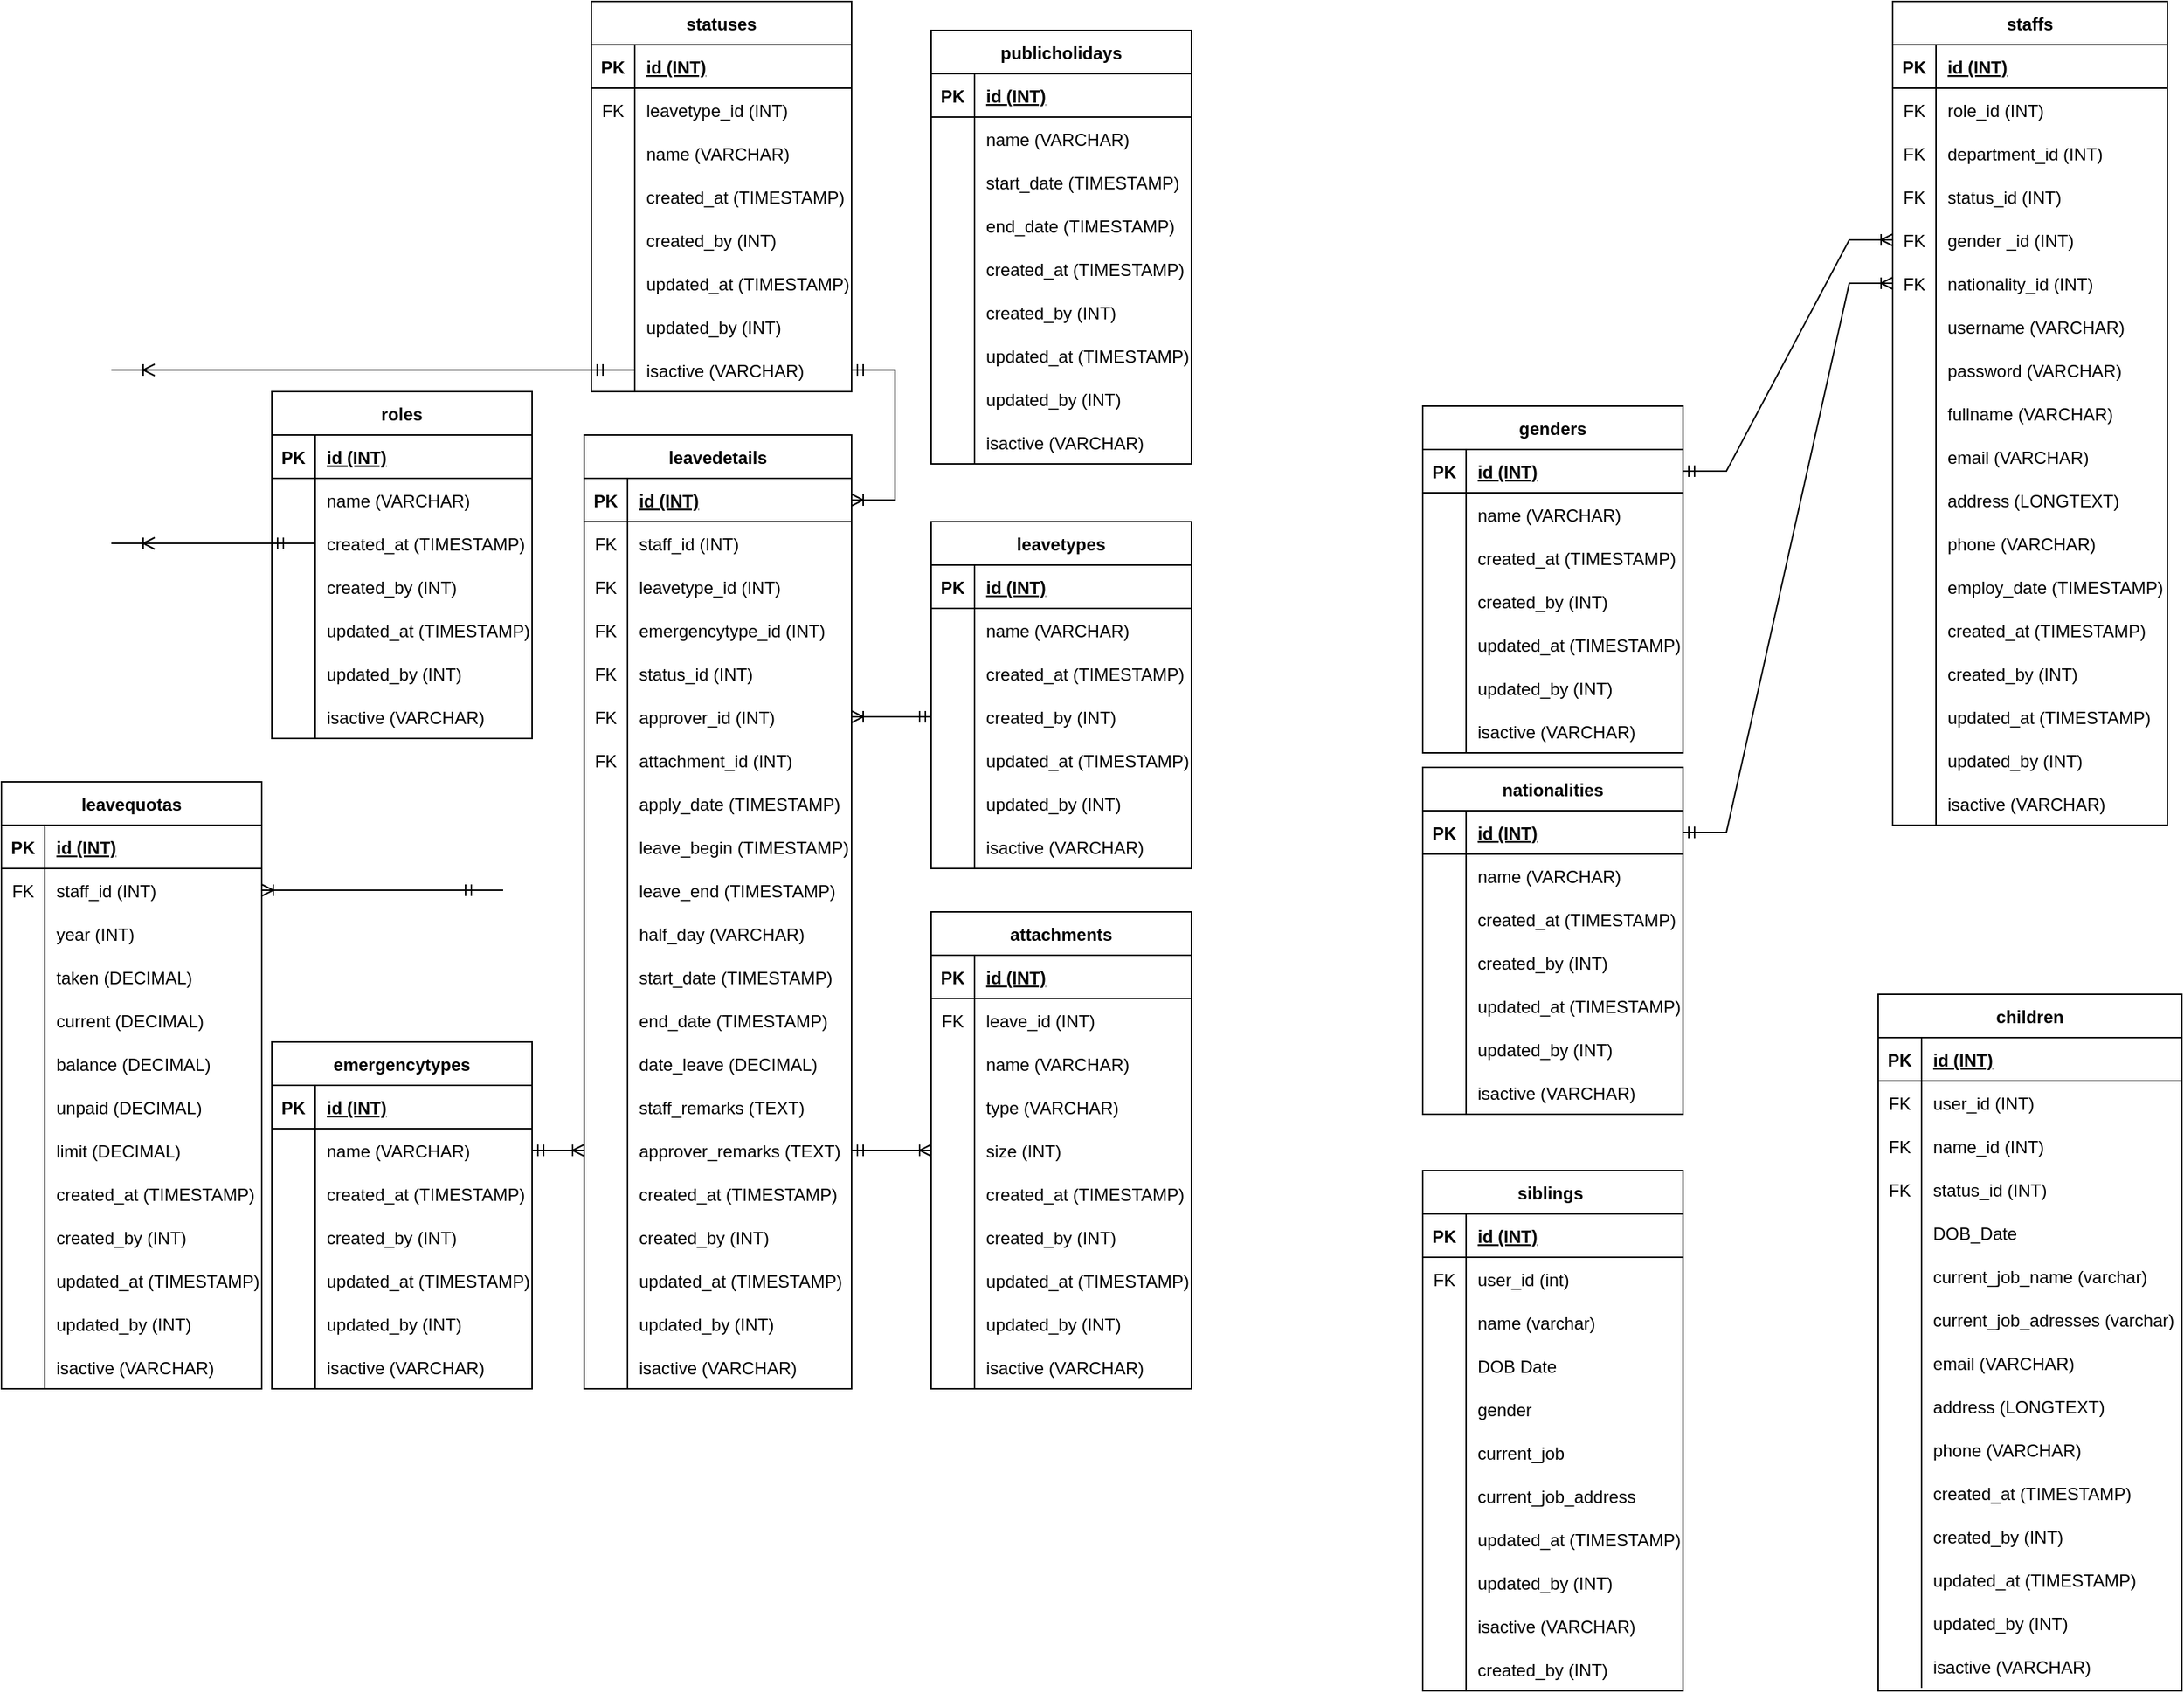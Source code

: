 <mxfile version="20.3.3" type="device" pages="6"><diagram id="0FXuIh3mJxaKlPa_b0-_" name="ERD"><mxGraphModel dx="2954" dy="1939" grid="1" gridSize="10" guides="1" tooltips="1" connect="1" arrows="1" fold="1" page="1" pageScale="1" pageWidth="827" pageHeight="1169" math="0" shadow="0"><root><mxCell id="0"/><mxCell id="1" parent="0"/><mxCell id="EALHFQ-npHlTaGv1oq_x-1" value="genders" style="shape=table;startSize=30;container=1;collapsible=1;childLayout=tableLayout;fixedRows=1;rowLines=0;fontStyle=1;align=center;resizeLast=1;" parent="1" vertex="1"><mxGeometry x="156" y="-889" width="180" height="240" as="geometry"/></mxCell><mxCell id="EALHFQ-npHlTaGv1oq_x-2" value="" style="shape=tableRow;horizontal=0;startSize=0;swimlaneHead=0;swimlaneBody=0;fillColor=none;collapsible=0;dropTarget=0;points=[[0,0.5],[1,0.5]];portConstraint=eastwest;top=0;left=0;right=0;bottom=1;" parent="EALHFQ-npHlTaGv1oq_x-1" vertex="1"><mxGeometry y="30" width="180" height="30" as="geometry"/></mxCell><mxCell id="EALHFQ-npHlTaGv1oq_x-3" value="PK" style="shape=partialRectangle;connectable=0;fillColor=none;top=0;left=0;bottom=0;right=0;fontStyle=1;overflow=hidden;" parent="EALHFQ-npHlTaGv1oq_x-2" vertex="1"><mxGeometry width="30" height="30" as="geometry"><mxRectangle width="30" height="30" as="alternateBounds"/></mxGeometry></mxCell><mxCell id="EALHFQ-npHlTaGv1oq_x-4" value="id (INT)" style="shape=partialRectangle;connectable=0;fillColor=none;top=0;left=0;bottom=0;right=0;align=left;spacingLeft=6;fontStyle=5;overflow=hidden;" parent="EALHFQ-npHlTaGv1oq_x-2" vertex="1"><mxGeometry x="30" width="150" height="30" as="geometry"><mxRectangle width="150" height="30" as="alternateBounds"/></mxGeometry></mxCell><mxCell id="EALHFQ-npHlTaGv1oq_x-5" value="" style="shape=tableRow;horizontal=0;startSize=0;swimlaneHead=0;swimlaneBody=0;fillColor=none;collapsible=0;dropTarget=0;points=[[0,0.5],[1,0.5]];portConstraint=eastwest;top=0;left=0;right=0;bottom=0;" parent="EALHFQ-npHlTaGv1oq_x-1" vertex="1"><mxGeometry y="60" width="180" height="30" as="geometry"/></mxCell><mxCell id="EALHFQ-npHlTaGv1oq_x-6" value="" style="shape=partialRectangle;connectable=0;fillColor=none;top=0;left=0;bottom=0;right=0;editable=1;overflow=hidden;" parent="EALHFQ-npHlTaGv1oq_x-5" vertex="1"><mxGeometry width="30" height="30" as="geometry"><mxRectangle width="30" height="30" as="alternateBounds"/></mxGeometry></mxCell><mxCell id="EALHFQ-npHlTaGv1oq_x-7" value="name (VARCHAR)" style="shape=partialRectangle;connectable=0;fillColor=none;top=0;left=0;bottom=0;right=0;align=left;spacingLeft=6;overflow=hidden;" parent="EALHFQ-npHlTaGv1oq_x-5" vertex="1"><mxGeometry x="30" width="150" height="30" as="geometry"><mxRectangle width="150" height="30" as="alternateBounds"/></mxGeometry></mxCell><mxCell id="EALHFQ-npHlTaGv1oq_x-8" value="" style="shape=tableRow;horizontal=0;startSize=0;swimlaneHead=0;swimlaneBody=0;fillColor=none;collapsible=0;dropTarget=0;points=[[0,0.5],[1,0.5]];portConstraint=eastwest;top=0;left=0;right=0;bottom=0;" parent="EALHFQ-npHlTaGv1oq_x-1" vertex="1"><mxGeometry y="90" width="180" height="30" as="geometry"/></mxCell><mxCell id="EALHFQ-npHlTaGv1oq_x-9" value="" style="shape=partialRectangle;connectable=0;fillColor=none;top=0;left=0;bottom=0;right=0;editable=1;overflow=hidden;" parent="EALHFQ-npHlTaGv1oq_x-8" vertex="1"><mxGeometry width="30" height="30" as="geometry"><mxRectangle width="30" height="30" as="alternateBounds"/></mxGeometry></mxCell><mxCell id="EALHFQ-npHlTaGv1oq_x-10" value="created_at (TIMESTAMP)" style="shape=partialRectangle;connectable=0;fillColor=none;top=0;left=0;bottom=0;right=0;align=left;spacingLeft=6;overflow=hidden;" parent="EALHFQ-npHlTaGv1oq_x-8" vertex="1"><mxGeometry x="30" width="150" height="30" as="geometry"><mxRectangle width="150" height="30" as="alternateBounds"/></mxGeometry></mxCell><mxCell id="EALHFQ-npHlTaGv1oq_x-11" value="" style="shape=tableRow;horizontal=0;startSize=0;swimlaneHead=0;swimlaneBody=0;fillColor=none;collapsible=0;dropTarget=0;points=[[0,0.5],[1,0.5]];portConstraint=eastwest;top=0;left=0;right=0;bottom=0;" parent="EALHFQ-npHlTaGv1oq_x-1" vertex="1"><mxGeometry y="120" width="180" height="30" as="geometry"/></mxCell><mxCell id="EALHFQ-npHlTaGv1oq_x-12" value="" style="shape=partialRectangle;connectable=0;fillColor=none;top=0;left=0;bottom=0;right=0;editable=1;overflow=hidden;" parent="EALHFQ-npHlTaGv1oq_x-11" vertex="1"><mxGeometry width="30" height="30" as="geometry"><mxRectangle width="30" height="30" as="alternateBounds"/></mxGeometry></mxCell><mxCell id="EALHFQ-npHlTaGv1oq_x-13" value="created_by (INT)" style="shape=partialRectangle;connectable=0;fillColor=none;top=0;left=0;bottom=0;right=0;align=left;spacingLeft=6;overflow=hidden;" parent="EALHFQ-npHlTaGv1oq_x-11" vertex="1"><mxGeometry x="30" width="150" height="30" as="geometry"><mxRectangle width="150" height="30" as="alternateBounds"/></mxGeometry></mxCell><mxCell id="EALHFQ-npHlTaGv1oq_x-14" value="" style="shape=tableRow;horizontal=0;startSize=0;swimlaneHead=0;swimlaneBody=0;fillColor=none;collapsible=0;dropTarget=0;points=[[0,0.5],[1,0.5]];portConstraint=eastwest;top=0;left=0;right=0;bottom=0;" parent="EALHFQ-npHlTaGv1oq_x-1" vertex="1"><mxGeometry y="150" width="180" height="30" as="geometry"/></mxCell><mxCell id="EALHFQ-npHlTaGv1oq_x-15" value="" style="shape=partialRectangle;connectable=0;fillColor=none;top=0;left=0;bottom=0;right=0;editable=1;overflow=hidden;" parent="EALHFQ-npHlTaGv1oq_x-14" vertex="1"><mxGeometry width="30" height="30" as="geometry"><mxRectangle width="30" height="30" as="alternateBounds"/></mxGeometry></mxCell><mxCell id="EALHFQ-npHlTaGv1oq_x-16" value="updated_at (TIMESTAMP)" style="shape=partialRectangle;connectable=0;fillColor=none;top=0;left=0;bottom=0;right=0;align=left;spacingLeft=6;overflow=hidden;" parent="EALHFQ-npHlTaGv1oq_x-14" vertex="1"><mxGeometry x="30" width="150" height="30" as="geometry"><mxRectangle width="150" height="30" as="alternateBounds"/></mxGeometry></mxCell><mxCell id="EALHFQ-npHlTaGv1oq_x-17" value="" style="shape=tableRow;horizontal=0;startSize=0;swimlaneHead=0;swimlaneBody=0;fillColor=none;collapsible=0;dropTarget=0;points=[[0,0.5],[1,0.5]];portConstraint=eastwest;top=0;left=0;right=0;bottom=0;" parent="EALHFQ-npHlTaGv1oq_x-1" vertex="1"><mxGeometry y="180" width="180" height="30" as="geometry"/></mxCell><mxCell id="EALHFQ-npHlTaGv1oq_x-18" value="" style="shape=partialRectangle;connectable=0;fillColor=none;top=0;left=0;bottom=0;right=0;editable=1;overflow=hidden;" parent="EALHFQ-npHlTaGv1oq_x-17" vertex="1"><mxGeometry width="30" height="30" as="geometry"><mxRectangle width="30" height="30" as="alternateBounds"/></mxGeometry></mxCell><mxCell id="EALHFQ-npHlTaGv1oq_x-19" value="updated_by (INT)" style="shape=partialRectangle;connectable=0;fillColor=none;top=0;left=0;bottom=0;right=0;align=left;spacingLeft=6;overflow=hidden;" parent="EALHFQ-npHlTaGv1oq_x-17" vertex="1"><mxGeometry x="30" width="150" height="30" as="geometry"><mxRectangle width="150" height="30" as="alternateBounds"/></mxGeometry></mxCell><mxCell id="EALHFQ-npHlTaGv1oq_x-20" value="" style="shape=tableRow;horizontal=0;startSize=0;swimlaneHead=0;swimlaneBody=0;fillColor=none;collapsible=0;dropTarget=0;points=[[0,0.5],[1,0.5]];portConstraint=eastwest;top=0;left=0;right=0;bottom=0;" parent="EALHFQ-npHlTaGv1oq_x-1" vertex="1"><mxGeometry y="210" width="180" height="30" as="geometry"/></mxCell><mxCell id="EALHFQ-npHlTaGv1oq_x-21" value="" style="shape=partialRectangle;connectable=0;fillColor=none;top=0;left=0;bottom=0;right=0;editable=1;overflow=hidden;" parent="EALHFQ-npHlTaGv1oq_x-20" vertex="1"><mxGeometry width="30" height="30" as="geometry"><mxRectangle width="30" height="30" as="alternateBounds"/></mxGeometry></mxCell><mxCell id="EALHFQ-npHlTaGv1oq_x-22" value="isactive (VARCHAR)" style="shape=partialRectangle;connectable=0;fillColor=none;top=0;left=0;bottom=0;right=0;align=left;spacingLeft=6;overflow=hidden;" parent="EALHFQ-npHlTaGv1oq_x-20" vertex="1"><mxGeometry x="30" width="150" height="30" as="geometry"><mxRectangle width="150" height="30" as="alternateBounds"/></mxGeometry></mxCell><mxCell id="EALHFQ-npHlTaGv1oq_x-23" value="nationalities" style="shape=table;startSize=30;container=1;collapsible=1;childLayout=tableLayout;fixedRows=1;rowLines=0;fontStyle=1;align=center;resizeLast=1;" parent="1" vertex="1"><mxGeometry x="156" y="-639" width="180" height="240" as="geometry"/></mxCell><mxCell id="EALHFQ-npHlTaGv1oq_x-24" value="" style="shape=tableRow;horizontal=0;startSize=0;swimlaneHead=0;swimlaneBody=0;fillColor=none;collapsible=0;dropTarget=0;points=[[0,0.5],[1,0.5]];portConstraint=eastwest;top=0;left=0;right=0;bottom=1;" parent="EALHFQ-npHlTaGv1oq_x-23" vertex="1"><mxGeometry y="30" width="180" height="30" as="geometry"/></mxCell><mxCell id="EALHFQ-npHlTaGv1oq_x-25" value="PK" style="shape=partialRectangle;connectable=0;fillColor=none;top=0;left=0;bottom=0;right=0;fontStyle=1;overflow=hidden;" parent="EALHFQ-npHlTaGv1oq_x-24" vertex="1"><mxGeometry width="30" height="30" as="geometry"><mxRectangle width="30" height="30" as="alternateBounds"/></mxGeometry></mxCell><mxCell id="EALHFQ-npHlTaGv1oq_x-26" value="id (INT)" style="shape=partialRectangle;connectable=0;fillColor=none;top=0;left=0;bottom=0;right=0;align=left;spacingLeft=6;fontStyle=5;overflow=hidden;" parent="EALHFQ-npHlTaGv1oq_x-24" vertex="1"><mxGeometry x="30" width="150" height="30" as="geometry"><mxRectangle width="150" height="30" as="alternateBounds"/></mxGeometry></mxCell><mxCell id="EALHFQ-npHlTaGv1oq_x-27" value="" style="shape=tableRow;horizontal=0;startSize=0;swimlaneHead=0;swimlaneBody=0;fillColor=none;collapsible=0;dropTarget=0;points=[[0,0.5],[1,0.5]];portConstraint=eastwest;top=0;left=0;right=0;bottom=0;" parent="EALHFQ-npHlTaGv1oq_x-23" vertex="1"><mxGeometry y="60" width="180" height="30" as="geometry"/></mxCell><mxCell id="EALHFQ-npHlTaGv1oq_x-28" value="" style="shape=partialRectangle;connectable=0;fillColor=none;top=0;left=0;bottom=0;right=0;editable=1;overflow=hidden;" parent="EALHFQ-npHlTaGv1oq_x-27" vertex="1"><mxGeometry width="30" height="30" as="geometry"><mxRectangle width="30" height="30" as="alternateBounds"/></mxGeometry></mxCell><mxCell id="EALHFQ-npHlTaGv1oq_x-29" value="name (VARCHAR)" style="shape=partialRectangle;connectable=0;fillColor=none;top=0;left=0;bottom=0;right=0;align=left;spacingLeft=6;overflow=hidden;" parent="EALHFQ-npHlTaGv1oq_x-27" vertex="1"><mxGeometry x="30" width="150" height="30" as="geometry"><mxRectangle width="150" height="30" as="alternateBounds"/></mxGeometry></mxCell><mxCell id="EALHFQ-npHlTaGv1oq_x-30" value="" style="shape=tableRow;horizontal=0;startSize=0;swimlaneHead=0;swimlaneBody=0;fillColor=none;collapsible=0;dropTarget=0;points=[[0,0.5],[1,0.5]];portConstraint=eastwest;top=0;left=0;right=0;bottom=0;" parent="EALHFQ-npHlTaGv1oq_x-23" vertex="1"><mxGeometry y="90" width="180" height="30" as="geometry"/></mxCell><mxCell id="EALHFQ-npHlTaGv1oq_x-31" value="" style="shape=partialRectangle;connectable=0;fillColor=none;top=0;left=0;bottom=0;right=0;editable=1;overflow=hidden;" parent="EALHFQ-npHlTaGv1oq_x-30" vertex="1"><mxGeometry width="30" height="30" as="geometry"><mxRectangle width="30" height="30" as="alternateBounds"/></mxGeometry></mxCell><mxCell id="EALHFQ-npHlTaGv1oq_x-32" value="created_at (TIMESTAMP)" style="shape=partialRectangle;connectable=0;fillColor=none;top=0;left=0;bottom=0;right=0;align=left;spacingLeft=6;overflow=hidden;" parent="EALHFQ-npHlTaGv1oq_x-30" vertex="1"><mxGeometry x="30" width="150" height="30" as="geometry"><mxRectangle width="150" height="30" as="alternateBounds"/></mxGeometry></mxCell><mxCell id="EALHFQ-npHlTaGv1oq_x-33" value="" style="shape=tableRow;horizontal=0;startSize=0;swimlaneHead=0;swimlaneBody=0;fillColor=none;collapsible=0;dropTarget=0;points=[[0,0.5],[1,0.5]];portConstraint=eastwest;top=0;left=0;right=0;bottom=0;" parent="EALHFQ-npHlTaGv1oq_x-23" vertex="1"><mxGeometry y="120" width="180" height="30" as="geometry"/></mxCell><mxCell id="EALHFQ-npHlTaGv1oq_x-34" value="" style="shape=partialRectangle;connectable=0;fillColor=none;top=0;left=0;bottom=0;right=0;editable=1;overflow=hidden;" parent="EALHFQ-npHlTaGv1oq_x-33" vertex="1"><mxGeometry width="30" height="30" as="geometry"><mxRectangle width="30" height="30" as="alternateBounds"/></mxGeometry></mxCell><mxCell id="EALHFQ-npHlTaGv1oq_x-35" value="created_by (INT)" style="shape=partialRectangle;connectable=0;fillColor=none;top=0;left=0;bottom=0;right=0;align=left;spacingLeft=6;overflow=hidden;" parent="EALHFQ-npHlTaGv1oq_x-33" vertex="1"><mxGeometry x="30" width="150" height="30" as="geometry"><mxRectangle width="150" height="30" as="alternateBounds"/></mxGeometry></mxCell><mxCell id="EALHFQ-npHlTaGv1oq_x-36" value="" style="shape=tableRow;horizontal=0;startSize=0;swimlaneHead=0;swimlaneBody=0;fillColor=none;collapsible=0;dropTarget=0;points=[[0,0.5],[1,0.5]];portConstraint=eastwest;top=0;left=0;right=0;bottom=0;" parent="EALHFQ-npHlTaGv1oq_x-23" vertex="1"><mxGeometry y="150" width="180" height="30" as="geometry"/></mxCell><mxCell id="EALHFQ-npHlTaGv1oq_x-37" value="" style="shape=partialRectangle;connectable=0;fillColor=none;top=0;left=0;bottom=0;right=0;editable=1;overflow=hidden;" parent="EALHFQ-npHlTaGv1oq_x-36" vertex="1"><mxGeometry width="30" height="30" as="geometry"><mxRectangle width="30" height="30" as="alternateBounds"/></mxGeometry></mxCell><mxCell id="EALHFQ-npHlTaGv1oq_x-38" value="updated_at (TIMESTAMP)" style="shape=partialRectangle;connectable=0;fillColor=none;top=0;left=0;bottom=0;right=0;align=left;spacingLeft=6;overflow=hidden;" parent="EALHFQ-npHlTaGv1oq_x-36" vertex="1"><mxGeometry x="30" width="150" height="30" as="geometry"><mxRectangle width="150" height="30" as="alternateBounds"/></mxGeometry></mxCell><mxCell id="EALHFQ-npHlTaGv1oq_x-39" value="" style="shape=tableRow;horizontal=0;startSize=0;swimlaneHead=0;swimlaneBody=0;fillColor=none;collapsible=0;dropTarget=0;points=[[0,0.5],[1,0.5]];portConstraint=eastwest;top=0;left=0;right=0;bottom=0;" parent="EALHFQ-npHlTaGv1oq_x-23" vertex="1"><mxGeometry y="180" width="180" height="30" as="geometry"/></mxCell><mxCell id="EALHFQ-npHlTaGv1oq_x-40" value="" style="shape=partialRectangle;connectable=0;fillColor=none;top=0;left=0;bottom=0;right=0;editable=1;overflow=hidden;" parent="EALHFQ-npHlTaGv1oq_x-39" vertex="1"><mxGeometry width="30" height="30" as="geometry"><mxRectangle width="30" height="30" as="alternateBounds"/></mxGeometry></mxCell><mxCell id="EALHFQ-npHlTaGv1oq_x-41" value="updated_by (INT)" style="shape=partialRectangle;connectable=0;fillColor=none;top=0;left=0;bottom=0;right=0;align=left;spacingLeft=6;overflow=hidden;" parent="EALHFQ-npHlTaGv1oq_x-39" vertex="1"><mxGeometry x="30" width="150" height="30" as="geometry"><mxRectangle width="150" height="30" as="alternateBounds"/></mxGeometry></mxCell><mxCell id="EALHFQ-npHlTaGv1oq_x-42" value="" style="shape=tableRow;horizontal=0;startSize=0;swimlaneHead=0;swimlaneBody=0;fillColor=none;collapsible=0;dropTarget=0;points=[[0,0.5],[1,0.5]];portConstraint=eastwest;top=0;left=0;right=0;bottom=0;" parent="EALHFQ-npHlTaGv1oq_x-23" vertex="1"><mxGeometry y="210" width="180" height="30" as="geometry"/></mxCell><mxCell id="EALHFQ-npHlTaGv1oq_x-43" value="" style="shape=partialRectangle;connectable=0;fillColor=none;top=0;left=0;bottom=0;right=0;editable=1;overflow=hidden;" parent="EALHFQ-npHlTaGv1oq_x-42" vertex="1"><mxGeometry width="30" height="30" as="geometry"><mxRectangle width="30" height="30" as="alternateBounds"/></mxGeometry></mxCell><mxCell id="EALHFQ-npHlTaGv1oq_x-44" value="isactive (VARCHAR)" style="shape=partialRectangle;connectable=0;fillColor=none;top=0;left=0;bottom=0;right=0;align=left;spacingLeft=6;overflow=hidden;" parent="EALHFQ-npHlTaGv1oq_x-42" vertex="1"><mxGeometry x="30" width="150" height="30" as="geometry"><mxRectangle width="150" height="30" as="alternateBounds"/></mxGeometry></mxCell><mxCell id="EALHFQ-npHlTaGv1oq_x-45" value="" style="edgeStyle=entityRelationEdgeStyle;fontSize=12;html=1;endArrow=ERoneToMany;startArrow=ERmandOne;exitX=1;exitY=0.5;exitDx=0;exitDy=0;entryX=0;entryY=0.5;entryDx=0;entryDy=0;rounded=0;" parent="1" source="EALHFQ-npHlTaGv1oq_x-24" edge="1"><mxGeometry width="100" height="100" relative="1" as="geometry"><mxPoint x="686" y="-819" as="sourcePoint"/><mxPoint x="481.0" y="-974" as="targetPoint"/></mxGeometry></mxCell><mxCell id="EALHFQ-npHlTaGv1oq_x-46" value="" style="edgeStyle=entityRelationEdgeStyle;fontSize=12;html=1;endArrow=ERoneToMany;startArrow=ERmandOne;exitX=1;exitY=0.5;exitDx=0;exitDy=0;entryX=0;entryY=0.5;entryDx=0;entryDy=0;rounded=0;" parent="1" source="EALHFQ-npHlTaGv1oq_x-2" edge="1"><mxGeometry width="100" height="100" relative="1" as="geometry"><mxPoint x="326" y="-179" as="sourcePoint"/><mxPoint x="481.0" y="-1004" as="targetPoint"/></mxGeometry></mxCell><mxCell id="EALHFQ-npHlTaGv1oq_x-47" value="staffs" style="shape=table;startSize=30;container=1;collapsible=1;childLayout=tableLayout;fixedRows=1;rowLines=0;fontStyle=1;align=center;resizeLast=1;" parent="1" vertex="1"><mxGeometry x="481" y="-1169" width="190" height="570" as="geometry"/></mxCell><mxCell id="EALHFQ-npHlTaGv1oq_x-48" value="" style="shape=partialRectangle;collapsible=0;dropTarget=0;pointerEvents=0;fillColor=none;points=[[0,0.5],[1,0.5]];portConstraint=eastwest;top=0;left=0;right=0;bottom=1;" parent="EALHFQ-npHlTaGv1oq_x-47" vertex="1"><mxGeometry y="30" width="190" height="30" as="geometry"/></mxCell><mxCell id="EALHFQ-npHlTaGv1oq_x-49" value="PK" style="shape=partialRectangle;overflow=hidden;connectable=0;fillColor=none;top=0;left=0;bottom=0;right=0;fontStyle=1;" parent="EALHFQ-npHlTaGv1oq_x-48" vertex="1"><mxGeometry width="30" height="30" as="geometry"><mxRectangle width="30" height="30" as="alternateBounds"/></mxGeometry></mxCell><mxCell id="EALHFQ-npHlTaGv1oq_x-50" value="id (INT)" style="shape=partialRectangle;overflow=hidden;connectable=0;fillColor=none;top=0;left=0;bottom=0;right=0;align=left;spacingLeft=6;fontStyle=5;" parent="EALHFQ-npHlTaGv1oq_x-48" vertex="1"><mxGeometry x="30" width="160" height="30" as="geometry"><mxRectangle width="160" height="30" as="alternateBounds"/></mxGeometry></mxCell><mxCell id="EALHFQ-npHlTaGv1oq_x-51" value="" style="shape=partialRectangle;collapsible=0;dropTarget=0;pointerEvents=0;fillColor=none;points=[[0,0.5],[1,0.5]];portConstraint=eastwest;top=0;left=0;right=0;bottom=0;" parent="EALHFQ-npHlTaGv1oq_x-47" vertex="1"><mxGeometry y="60" width="190" height="30" as="geometry"/></mxCell><mxCell id="EALHFQ-npHlTaGv1oq_x-52" value="FK" style="shape=partialRectangle;overflow=hidden;connectable=0;fillColor=none;top=0;left=0;bottom=0;right=0;" parent="EALHFQ-npHlTaGv1oq_x-51" vertex="1"><mxGeometry width="30" height="30" as="geometry"><mxRectangle width="30" height="30" as="alternateBounds"/></mxGeometry></mxCell><mxCell id="EALHFQ-npHlTaGv1oq_x-53" value="role_id (INT)" style="shape=partialRectangle;overflow=hidden;connectable=0;fillColor=none;top=0;left=0;bottom=0;right=0;align=left;spacingLeft=6;" parent="EALHFQ-npHlTaGv1oq_x-51" vertex="1"><mxGeometry x="30" width="160" height="30" as="geometry"><mxRectangle width="160" height="30" as="alternateBounds"/></mxGeometry></mxCell><mxCell id="EALHFQ-npHlTaGv1oq_x-54" value="" style="shape=partialRectangle;collapsible=0;dropTarget=0;pointerEvents=0;fillColor=none;points=[[0,0.5],[1,0.5]];portConstraint=eastwest;top=0;left=0;right=0;bottom=0;" parent="EALHFQ-npHlTaGv1oq_x-47" vertex="1"><mxGeometry y="90" width="190" height="30" as="geometry"/></mxCell><mxCell id="EALHFQ-npHlTaGv1oq_x-55" value="FK" style="shape=partialRectangle;overflow=hidden;connectable=0;fillColor=none;top=0;left=0;bottom=0;right=0;" parent="EALHFQ-npHlTaGv1oq_x-54" vertex="1"><mxGeometry width="30" height="30" as="geometry"><mxRectangle width="30" height="30" as="alternateBounds"/></mxGeometry></mxCell><mxCell id="EALHFQ-npHlTaGv1oq_x-56" value="department_id (INT)" style="shape=partialRectangle;overflow=hidden;connectable=0;fillColor=none;top=0;left=0;bottom=0;right=0;align=left;spacingLeft=6;" parent="EALHFQ-npHlTaGv1oq_x-54" vertex="1"><mxGeometry x="30" width="160" height="30" as="geometry"><mxRectangle width="160" height="30" as="alternateBounds"/></mxGeometry></mxCell><mxCell id="EALHFQ-npHlTaGv1oq_x-57" value="" style="shape=tableRow;horizontal=0;startSize=0;swimlaneHead=0;swimlaneBody=0;fillColor=none;collapsible=0;dropTarget=0;points=[[0,0.5],[1,0.5]];portConstraint=eastwest;top=0;left=0;right=0;bottom=0;" parent="EALHFQ-npHlTaGv1oq_x-47" vertex="1"><mxGeometry y="120" width="190" height="30" as="geometry"/></mxCell><mxCell id="EALHFQ-npHlTaGv1oq_x-58" value="FK" style="shape=partialRectangle;connectable=0;fillColor=none;top=0;left=0;bottom=0;right=0;editable=1;overflow=hidden;" parent="EALHFQ-npHlTaGv1oq_x-57" vertex="1"><mxGeometry width="30" height="30" as="geometry"><mxRectangle width="30" height="30" as="alternateBounds"/></mxGeometry></mxCell><mxCell id="EALHFQ-npHlTaGv1oq_x-59" value="status_id (INT)" style="shape=partialRectangle;connectable=0;fillColor=none;top=0;left=0;bottom=0;right=0;align=left;spacingLeft=6;overflow=hidden;" parent="EALHFQ-npHlTaGv1oq_x-57" vertex="1"><mxGeometry x="30" width="160" height="30" as="geometry"><mxRectangle width="160" height="30" as="alternateBounds"/></mxGeometry></mxCell><mxCell id="EALHFQ-npHlTaGv1oq_x-60" value="" style="shape=tableRow;horizontal=0;startSize=0;swimlaneHead=0;swimlaneBody=0;fillColor=none;collapsible=0;dropTarget=0;points=[[0,0.5],[1,0.5]];portConstraint=eastwest;top=0;left=0;right=0;bottom=0;" parent="EALHFQ-npHlTaGv1oq_x-47" vertex="1"><mxGeometry y="150" width="190" height="30" as="geometry"/></mxCell><mxCell id="EALHFQ-npHlTaGv1oq_x-61" value="FK" style="shape=partialRectangle;connectable=0;fillColor=none;top=0;left=0;bottom=0;right=0;editable=1;overflow=hidden;" parent="EALHFQ-npHlTaGv1oq_x-60" vertex="1"><mxGeometry width="30" height="30" as="geometry"><mxRectangle width="30" height="30" as="alternateBounds"/></mxGeometry></mxCell><mxCell id="EALHFQ-npHlTaGv1oq_x-62" value="gender _id (INT)" style="shape=partialRectangle;connectable=0;fillColor=none;top=0;left=0;bottom=0;right=0;align=left;spacingLeft=6;overflow=hidden;" parent="EALHFQ-npHlTaGv1oq_x-60" vertex="1"><mxGeometry x="30" width="160" height="30" as="geometry"><mxRectangle width="160" height="30" as="alternateBounds"/></mxGeometry></mxCell><mxCell id="EALHFQ-npHlTaGv1oq_x-63" value="" style="shape=tableRow;horizontal=0;startSize=0;swimlaneHead=0;swimlaneBody=0;fillColor=none;collapsible=0;dropTarget=0;points=[[0,0.5],[1,0.5]];portConstraint=eastwest;top=0;left=0;right=0;bottom=0;" parent="EALHFQ-npHlTaGv1oq_x-47" vertex="1"><mxGeometry y="180" width="190" height="30" as="geometry"/></mxCell><mxCell id="EALHFQ-npHlTaGv1oq_x-64" value="FK" style="shape=partialRectangle;connectable=0;fillColor=none;top=0;left=0;bottom=0;right=0;editable=1;overflow=hidden;" parent="EALHFQ-npHlTaGv1oq_x-63" vertex="1"><mxGeometry width="30" height="30" as="geometry"><mxRectangle width="30" height="30" as="alternateBounds"/></mxGeometry></mxCell><mxCell id="EALHFQ-npHlTaGv1oq_x-65" value="nationality_id (INT)" style="shape=partialRectangle;connectable=0;fillColor=none;top=0;left=0;bottom=0;right=0;align=left;spacingLeft=6;overflow=hidden;" parent="EALHFQ-npHlTaGv1oq_x-63" vertex="1"><mxGeometry x="30" width="160" height="30" as="geometry"><mxRectangle width="160" height="30" as="alternateBounds"/></mxGeometry></mxCell><mxCell id="EALHFQ-npHlTaGv1oq_x-66" value="" style="shape=tableRow;horizontal=0;startSize=0;swimlaneHead=0;swimlaneBody=0;fillColor=none;collapsible=0;dropTarget=0;points=[[0,0.5],[1,0.5]];portConstraint=eastwest;top=0;left=0;right=0;bottom=0;" parent="EALHFQ-npHlTaGv1oq_x-47" vertex="1"><mxGeometry y="210" width="190" height="30" as="geometry"/></mxCell><mxCell id="EALHFQ-npHlTaGv1oq_x-67" value="" style="shape=partialRectangle;connectable=0;fillColor=none;top=0;left=0;bottom=0;right=0;editable=1;overflow=hidden;" parent="EALHFQ-npHlTaGv1oq_x-66" vertex="1"><mxGeometry width="30" height="30" as="geometry"><mxRectangle width="30" height="30" as="alternateBounds"/></mxGeometry></mxCell><mxCell id="EALHFQ-npHlTaGv1oq_x-68" value="username (VARCHAR)" style="shape=partialRectangle;connectable=0;fillColor=none;top=0;left=0;bottom=0;right=0;align=left;spacingLeft=6;overflow=hidden;" parent="EALHFQ-npHlTaGv1oq_x-66" vertex="1"><mxGeometry x="30" width="160" height="30" as="geometry"><mxRectangle width="160" height="30" as="alternateBounds"/></mxGeometry></mxCell><mxCell id="EALHFQ-npHlTaGv1oq_x-69" value="" style="shape=tableRow;horizontal=0;startSize=0;swimlaneHead=0;swimlaneBody=0;fillColor=none;collapsible=0;dropTarget=0;points=[[0,0.5],[1,0.5]];portConstraint=eastwest;top=0;left=0;right=0;bottom=0;" parent="EALHFQ-npHlTaGv1oq_x-47" vertex="1"><mxGeometry y="240" width="190" height="30" as="geometry"/></mxCell><mxCell id="EALHFQ-npHlTaGv1oq_x-70" value="" style="shape=partialRectangle;connectable=0;fillColor=none;top=0;left=0;bottom=0;right=0;editable=1;overflow=hidden;" parent="EALHFQ-npHlTaGv1oq_x-69" vertex="1"><mxGeometry width="30" height="30" as="geometry"><mxRectangle width="30" height="30" as="alternateBounds"/></mxGeometry></mxCell><mxCell id="EALHFQ-npHlTaGv1oq_x-71" value="password (VARCHAR)" style="shape=partialRectangle;connectable=0;fillColor=none;top=0;left=0;bottom=0;right=0;align=left;spacingLeft=6;overflow=hidden;" parent="EALHFQ-npHlTaGv1oq_x-69" vertex="1"><mxGeometry x="30" width="160" height="30" as="geometry"><mxRectangle width="160" height="30" as="alternateBounds"/></mxGeometry></mxCell><mxCell id="EALHFQ-npHlTaGv1oq_x-72" value="" style="shape=tableRow;horizontal=0;startSize=0;swimlaneHead=0;swimlaneBody=0;fillColor=none;collapsible=0;dropTarget=0;points=[[0,0.5],[1,0.5]];portConstraint=eastwest;top=0;left=0;right=0;bottom=0;" parent="EALHFQ-npHlTaGv1oq_x-47" vertex="1"><mxGeometry y="270" width="190" height="30" as="geometry"/></mxCell><mxCell id="EALHFQ-npHlTaGv1oq_x-73" value="" style="shape=partialRectangle;connectable=0;fillColor=none;top=0;left=0;bottom=0;right=0;editable=1;overflow=hidden;" parent="EALHFQ-npHlTaGv1oq_x-72" vertex="1"><mxGeometry width="30" height="30" as="geometry"><mxRectangle width="30" height="30" as="alternateBounds"/></mxGeometry></mxCell><mxCell id="EALHFQ-npHlTaGv1oq_x-74" value="fullname (VARCHAR)" style="shape=partialRectangle;connectable=0;fillColor=none;top=0;left=0;bottom=0;right=0;align=left;spacingLeft=6;overflow=hidden;" parent="EALHFQ-npHlTaGv1oq_x-72" vertex="1"><mxGeometry x="30" width="160" height="30" as="geometry"><mxRectangle width="160" height="30" as="alternateBounds"/></mxGeometry></mxCell><mxCell id="EALHFQ-npHlTaGv1oq_x-75" value="" style="shape=tableRow;horizontal=0;startSize=0;swimlaneHead=0;swimlaneBody=0;fillColor=none;collapsible=0;dropTarget=0;points=[[0,0.5],[1,0.5]];portConstraint=eastwest;top=0;left=0;right=0;bottom=0;" parent="EALHFQ-npHlTaGv1oq_x-47" vertex="1"><mxGeometry y="300" width="190" height="30" as="geometry"/></mxCell><mxCell id="EALHFQ-npHlTaGv1oq_x-76" value="" style="shape=partialRectangle;connectable=0;fillColor=none;top=0;left=0;bottom=0;right=0;editable=1;overflow=hidden;" parent="EALHFQ-npHlTaGv1oq_x-75" vertex="1"><mxGeometry width="30" height="30" as="geometry"><mxRectangle width="30" height="30" as="alternateBounds"/></mxGeometry></mxCell><mxCell id="EALHFQ-npHlTaGv1oq_x-77" value="email (VARCHAR)" style="shape=partialRectangle;connectable=0;fillColor=none;top=0;left=0;bottom=0;right=0;align=left;spacingLeft=6;overflow=hidden;" parent="EALHFQ-npHlTaGv1oq_x-75" vertex="1"><mxGeometry x="30" width="160" height="30" as="geometry"><mxRectangle width="160" height="30" as="alternateBounds"/></mxGeometry></mxCell><mxCell id="EALHFQ-npHlTaGv1oq_x-78" value="" style="shape=tableRow;horizontal=0;startSize=0;swimlaneHead=0;swimlaneBody=0;fillColor=none;collapsible=0;dropTarget=0;points=[[0,0.5],[1,0.5]];portConstraint=eastwest;top=0;left=0;right=0;bottom=0;" parent="EALHFQ-npHlTaGv1oq_x-47" vertex="1"><mxGeometry y="330" width="190" height="30" as="geometry"/></mxCell><mxCell id="EALHFQ-npHlTaGv1oq_x-79" value="" style="shape=partialRectangle;connectable=0;fillColor=none;top=0;left=0;bottom=0;right=0;editable=1;overflow=hidden;" parent="EALHFQ-npHlTaGv1oq_x-78" vertex="1"><mxGeometry width="30" height="30" as="geometry"><mxRectangle width="30" height="30" as="alternateBounds"/></mxGeometry></mxCell><mxCell id="EALHFQ-npHlTaGv1oq_x-80" value="address (LONGTEXT)" style="shape=partialRectangle;connectable=0;fillColor=none;top=0;left=0;bottom=0;right=0;align=left;spacingLeft=6;overflow=hidden;" parent="EALHFQ-npHlTaGv1oq_x-78" vertex="1"><mxGeometry x="30" width="160" height="30" as="geometry"><mxRectangle width="160" height="30" as="alternateBounds"/></mxGeometry></mxCell><mxCell id="EALHFQ-npHlTaGv1oq_x-81" value="" style="shape=tableRow;horizontal=0;startSize=0;swimlaneHead=0;swimlaneBody=0;fillColor=none;collapsible=0;dropTarget=0;points=[[0,0.5],[1,0.5]];portConstraint=eastwest;top=0;left=0;right=0;bottom=0;" parent="EALHFQ-npHlTaGv1oq_x-47" vertex="1"><mxGeometry y="360" width="190" height="30" as="geometry"/></mxCell><mxCell id="EALHFQ-npHlTaGv1oq_x-82" value="" style="shape=partialRectangle;connectable=0;fillColor=none;top=0;left=0;bottom=0;right=0;editable=1;overflow=hidden;" parent="EALHFQ-npHlTaGv1oq_x-81" vertex="1"><mxGeometry width="30" height="30" as="geometry"><mxRectangle width="30" height="30" as="alternateBounds"/></mxGeometry></mxCell><mxCell id="EALHFQ-npHlTaGv1oq_x-83" value="phone (VARCHAR)" style="shape=partialRectangle;connectable=0;fillColor=none;top=0;left=0;bottom=0;right=0;align=left;spacingLeft=6;overflow=hidden;" parent="EALHFQ-npHlTaGv1oq_x-81" vertex="1"><mxGeometry x="30" width="160" height="30" as="geometry"><mxRectangle width="160" height="30" as="alternateBounds"/></mxGeometry></mxCell><mxCell id="EALHFQ-npHlTaGv1oq_x-84" value="" style="shape=tableRow;horizontal=0;startSize=0;swimlaneHead=0;swimlaneBody=0;fillColor=none;collapsible=0;dropTarget=0;points=[[0,0.5],[1,0.5]];portConstraint=eastwest;top=0;left=0;right=0;bottom=0;" parent="EALHFQ-npHlTaGv1oq_x-47" vertex="1"><mxGeometry y="390" width="190" height="30" as="geometry"/></mxCell><mxCell id="EALHFQ-npHlTaGv1oq_x-85" value="" style="shape=partialRectangle;connectable=0;fillColor=none;top=0;left=0;bottom=0;right=0;editable=1;overflow=hidden;" parent="EALHFQ-npHlTaGv1oq_x-84" vertex="1"><mxGeometry width="30" height="30" as="geometry"><mxRectangle width="30" height="30" as="alternateBounds"/></mxGeometry></mxCell><mxCell id="EALHFQ-npHlTaGv1oq_x-86" value="employ_date (TIMESTAMP)" style="shape=partialRectangle;connectable=0;fillColor=none;top=0;left=0;bottom=0;right=0;align=left;spacingLeft=6;overflow=hidden;" parent="EALHFQ-npHlTaGv1oq_x-84" vertex="1"><mxGeometry x="30" width="160" height="30" as="geometry"><mxRectangle width="160" height="30" as="alternateBounds"/></mxGeometry></mxCell><mxCell id="EALHFQ-npHlTaGv1oq_x-87" value="" style="shape=tableRow;horizontal=0;startSize=0;swimlaneHead=0;swimlaneBody=0;fillColor=none;collapsible=0;dropTarget=0;points=[[0,0.5],[1,0.5]];portConstraint=eastwest;top=0;left=0;right=0;bottom=0;" parent="EALHFQ-npHlTaGv1oq_x-47" vertex="1"><mxGeometry y="420" width="190" height="30" as="geometry"/></mxCell><mxCell id="EALHFQ-npHlTaGv1oq_x-88" value="" style="shape=partialRectangle;connectable=0;fillColor=none;top=0;left=0;bottom=0;right=0;editable=1;overflow=hidden;" parent="EALHFQ-npHlTaGv1oq_x-87" vertex="1"><mxGeometry width="30" height="30" as="geometry"><mxRectangle width="30" height="30" as="alternateBounds"/></mxGeometry></mxCell><mxCell id="EALHFQ-npHlTaGv1oq_x-89" value="created_at (TIMESTAMP)" style="shape=partialRectangle;connectable=0;fillColor=none;top=0;left=0;bottom=0;right=0;align=left;spacingLeft=6;overflow=hidden;" parent="EALHFQ-npHlTaGv1oq_x-87" vertex="1"><mxGeometry x="30" width="160" height="30" as="geometry"><mxRectangle width="160" height="30" as="alternateBounds"/></mxGeometry></mxCell><mxCell id="EALHFQ-npHlTaGv1oq_x-90" value="" style="shape=tableRow;horizontal=0;startSize=0;swimlaneHead=0;swimlaneBody=0;fillColor=none;collapsible=0;dropTarget=0;points=[[0,0.5],[1,0.5]];portConstraint=eastwest;top=0;left=0;right=0;bottom=0;" parent="EALHFQ-npHlTaGv1oq_x-47" vertex="1"><mxGeometry y="450" width="190" height="30" as="geometry"/></mxCell><mxCell id="EALHFQ-npHlTaGv1oq_x-91" value="" style="shape=partialRectangle;connectable=0;fillColor=none;top=0;left=0;bottom=0;right=0;editable=1;overflow=hidden;" parent="EALHFQ-npHlTaGv1oq_x-90" vertex="1"><mxGeometry width="30" height="30" as="geometry"><mxRectangle width="30" height="30" as="alternateBounds"/></mxGeometry></mxCell><mxCell id="EALHFQ-npHlTaGv1oq_x-92" value="created_by (INT)" style="shape=partialRectangle;connectable=0;fillColor=none;top=0;left=0;bottom=0;right=0;align=left;spacingLeft=6;overflow=hidden;" parent="EALHFQ-npHlTaGv1oq_x-90" vertex="1"><mxGeometry x="30" width="160" height="30" as="geometry"><mxRectangle width="160" height="30" as="alternateBounds"/></mxGeometry></mxCell><mxCell id="EALHFQ-npHlTaGv1oq_x-93" value="" style="shape=tableRow;horizontal=0;startSize=0;swimlaneHead=0;swimlaneBody=0;fillColor=none;collapsible=0;dropTarget=0;points=[[0,0.5],[1,0.5]];portConstraint=eastwest;top=0;left=0;right=0;bottom=0;" parent="EALHFQ-npHlTaGv1oq_x-47" vertex="1"><mxGeometry y="480" width="190" height="30" as="geometry"/></mxCell><mxCell id="EALHFQ-npHlTaGv1oq_x-94" value="" style="shape=partialRectangle;connectable=0;fillColor=none;top=0;left=0;bottom=0;right=0;editable=1;overflow=hidden;" parent="EALHFQ-npHlTaGv1oq_x-93" vertex="1"><mxGeometry width="30" height="30" as="geometry"><mxRectangle width="30" height="30" as="alternateBounds"/></mxGeometry></mxCell><mxCell id="EALHFQ-npHlTaGv1oq_x-95" value="updated_at (TIMESTAMP)" style="shape=partialRectangle;connectable=0;fillColor=none;top=0;left=0;bottom=0;right=0;align=left;spacingLeft=6;overflow=hidden;" parent="EALHFQ-npHlTaGv1oq_x-93" vertex="1"><mxGeometry x="30" width="160" height="30" as="geometry"><mxRectangle width="160" height="30" as="alternateBounds"/></mxGeometry></mxCell><mxCell id="EALHFQ-npHlTaGv1oq_x-96" value="" style="shape=tableRow;horizontal=0;startSize=0;swimlaneHead=0;swimlaneBody=0;fillColor=none;collapsible=0;dropTarget=0;points=[[0,0.5],[1,0.5]];portConstraint=eastwest;top=0;left=0;right=0;bottom=0;" parent="EALHFQ-npHlTaGv1oq_x-47" vertex="1"><mxGeometry y="510" width="190" height="30" as="geometry"/></mxCell><mxCell id="EALHFQ-npHlTaGv1oq_x-97" value="" style="shape=partialRectangle;connectable=0;fillColor=none;top=0;left=0;bottom=0;right=0;editable=1;overflow=hidden;" parent="EALHFQ-npHlTaGv1oq_x-96" vertex="1"><mxGeometry width="30" height="30" as="geometry"><mxRectangle width="30" height="30" as="alternateBounds"/></mxGeometry></mxCell><mxCell id="EALHFQ-npHlTaGv1oq_x-98" value="updated_by (INT)" style="shape=partialRectangle;connectable=0;fillColor=none;top=0;left=0;bottom=0;right=0;align=left;spacingLeft=6;overflow=hidden;" parent="EALHFQ-npHlTaGv1oq_x-96" vertex="1"><mxGeometry x="30" width="160" height="30" as="geometry"><mxRectangle width="160" height="30" as="alternateBounds"/></mxGeometry></mxCell><mxCell id="EALHFQ-npHlTaGv1oq_x-99" value="" style="shape=tableRow;horizontal=0;startSize=0;swimlaneHead=0;swimlaneBody=0;fillColor=none;collapsible=0;dropTarget=0;points=[[0,0.5],[1,0.5]];portConstraint=eastwest;top=0;left=0;right=0;bottom=0;" parent="EALHFQ-npHlTaGv1oq_x-47" vertex="1"><mxGeometry y="540" width="190" height="30" as="geometry"/></mxCell><mxCell id="EALHFQ-npHlTaGv1oq_x-100" value="" style="shape=partialRectangle;connectable=0;fillColor=none;top=0;left=0;bottom=0;right=0;editable=1;overflow=hidden;" parent="EALHFQ-npHlTaGv1oq_x-99" vertex="1"><mxGeometry width="30" height="30" as="geometry"><mxRectangle width="30" height="30" as="alternateBounds"/></mxGeometry></mxCell><mxCell id="EALHFQ-npHlTaGv1oq_x-101" value="isactive (VARCHAR)" style="shape=partialRectangle;connectable=0;fillColor=none;top=0;left=0;bottom=0;right=0;align=left;spacingLeft=6;overflow=hidden;" parent="EALHFQ-npHlTaGv1oq_x-99" vertex="1"><mxGeometry x="30" width="160" height="30" as="geometry"><mxRectangle width="160" height="30" as="alternateBounds"/></mxGeometry></mxCell><mxCell id="saa8pKH43qCkEfvXQWJd-1" value="leavequotas" style="shape=table;startSize=30;container=1;collapsible=1;childLayout=tableLayout;fixedRows=1;rowLines=0;fontStyle=1;align=center;resizeLast=1;" parent="1" vertex="1"><mxGeometry x="-827" y="-629" width="180" height="420" as="geometry"><mxRectangle x="180" y="200" width="100" height="30" as="alternateBounds"/></mxGeometry></mxCell><mxCell id="saa8pKH43qCkEfvXQWJd-2" value="" style="shape=tableRow;horizontal=0;startSize=0;swimlaneHead=0;swimlaneBody=0;fillColor=none;collapsible=0;dropTarget=0;points=[[0,0.5],[1,0.5]];portConstraint=eastwest;top=0;left=0;right=0;bottom=1;" parent="saa8pKH43qCkEfvXQWJd-1" vertex="1"><mxGeometry y="30" width="180" height="30" as="geometry"/></mxCell><mxCell id="saa8pKH43qCkEfvXQWJd-3" value="PK" style="shape=partialRectangle;connectable=0;fillColor=none;top=0;left=0;bottom=0;right=0;fontStyle=1;overflow=hidden;" parent="saa8pKH43qCkEfvXQWJd-2" vertex="1"><mxGeometry width="30" height="30" as="geometry"><mxRectangle width="30" height="30" as="alternateBounds"/></mxGeometry></mxCell><mxCell id="saa8pKH43qCkEfvXQWJd-4" value="id (INT)" style="shape=partialRectangle;connectable=0;fillColor=none;top=0;left=0;bottom=0;right=0;align=left;spacingLeft=6;fontStyle=5;overflow=hidden;" parent="saa8pKH43qCkEfvXQWJd-2" vertex="1"><mxGeometry x="30" width="150" height="30" as="geometry"><mxRectangle width="150" height="30" as="alternateBounds"/></mxGeometry></mxCell><mxCell id="saa8pKH43qCkEfvXQWJd-5" value="" style="shape=tableRow;horizontal=0;startSize=0;swimlaneHead=0;swimlaneBody=0;fillColor=none;collapsible=0;dropTarget=0;points=[[0,0.5],[1,0.5]];portConstraint=eastwest;top=0;left=0;right=0;bottom=0;" parent="saa8pKH43qCkEfvXQWJd-1" vertex="1"><mxGeometry y="60" width="180" height="30" as="geometry"/></mxCell><mxCell id="saa8pKH43qCkEfvXQWJd-6" value="FK" style="shape=partialRectangle;connectable=0;fillColor=none;top=0;left=0;bottom=0;right=0;fontStyle=0;overflow=hidden;" parent="saa8pKH43qCkEfvXQWJd-5" vertex="1"><mxGeometry width="30" height="30" as="geometry"><mxRectangle width="30" height="30" as="alternateBounds"/></mxGeometry></mxCell><mxCell id="saa8pKH43qCkEfvXQWJd-7" value="staff_id (INT)" style="shape=partialRectangle;connectable=0;fillColor=none;top=0;left=0;bottom=0;right=0;align=left;spacingLeft=6;fontStyle=0;overflow=hidden;" parent="saa8pKH43qCkEfvXQWJd-5" vertex="1"><mxGeometry x="30" width="150" height="30" as="geometry"><mxRectangle width="150" height="30" as="alternateBounds"/></mxGeometry></mxCell><mxCell id="saa8pKH43qCkEfvXQWJd-8" value="" style="shape=tableRow;horizontal=0;startSize=0;swimlaneHead=0;swimlaneBody=0;fillColor=none;collapsible=0;dropTarget=0;points=[[0,0.5],[1,0.5]];portConstraint=eastwest;top=0;left=0;right=0;bottom=0;" parent="saa8pKH43qCkEfvXQWJd-1" vertex="1"><mxGeometry y="90" width="180" height="30" as="geometry"/></mxCell><mxCell id="saa8pKH43qCkEfvXQWJd-9" value="" style="shape=partialRectangle;connectable=0;fillColor=none;top=0;left=0;bottom=0;right=0;editable=1;overflow=hidden;" parent="saa8pKH43qCkEfvXQWJd-8" vertex="1"><mxGeometry width="30" height="30" as="geometry"><mxRectangle width="30" height="30" as="alternateBounds"/></mxGeometry></mxCell><mxCell id="saa8pKH43qCkEfvXQWJd-10" value="year (INT)" style="shape=partialRectangle;connectable=0;fillColor=none;top=0;left=0;bottom=0;right=0;align=left;spacingLeft=6;overflow=hidden;" parent="saa8pKH43qCkEfvXQWJd-8" vertex="1"><mxGeometry x="30" width="150" height="30" as="geometry"><mxRectangle width="150" height="30" as="alternateBounds"/></mxGeometry></mxCell><mxCell id="saa8pKH43qCkEfvXQWJd-11" value="" style="shape=tableRow;horizontal=0;startSize=0;swimlaneHead=0;swimlaneBody=0;fillColor=none;collapsible=0;dropTarget=0;points=[[0,0.5],[1,0.5]];portConstraint=eastwest;top=0;left=0;right=0;bottom=0;" parent="saa8pKH43qCkEfvXQWJd-1" vertex="1"><mxGeometry y="120" width="180" height="30" as="geometry"/></mxCell><mxCell id="saa8pKH43qCkEfvXQWJd-12" value="" style="shape=partialRectangle;connectable=0;fillColor=none;top=0;left=0;bottom=0;right=0;editable=1;overflow=hidden;" parent="saa8pKH43qCkEfvXQWJd-11" vertex="1"><mxGeometry width="30" height="30" as="geometry"><mxRectangle width="30" height="30" as="alternateBounds"/></mxGeometry></mxCell><mxCell id="saa8pKH43qCkEfvXQWJd-13" value="taken (DECIMAL)" style="shape=partialRectangle;connectable=0;fillColor=none;top=0;left=0;bottom=0;right=0;align=left;spacingLeft=6;overflow=hidden;" parent="saa8pKH43qCkEfvXQWJd-11" vertex="1"><mxGeometry x="30" width="150" height="30" as="geometry"><mxRectangle width="150" height="30" as="alternateBounds"/></mxGeometry></mxCell><mxCell id="saa8pKH43qCkEfvXQWJd-14" value="" style="shape=tableRow;horizontal=0;startSize=0;swimlaneHead=0;swimlaneBody=0;fillColor=none;collapsible=0;dropTarget=0;points=[[0,0.5],[1,0.5]];portConstraint=eastwest;top=0;left=0;right=0;bottom=0;" parent="saa8pKH43qCkEfvXQWJd-1" vertex="1"><mxGeometry y="150" width="180" height="30" as="geometry"/></mxCell><mxCell id="saa8pKH43qCkEfvXQWJd-15" value="" style="shape=partialRectangle;connectable=0;fillColor=none;top=0;left=0;bottom=0;right=0;editable=1;overflow=hidden;" parent="saa8pKH43qCkEfvXQWJd-14" vertex="1"><mxGeometry width="30" height="30" as="geometry"><mxRectangle width="30" height="30" as="alternateBounds"/></mxGeometry></mxCell><mxCell id="saa8pKH43qCkEfvXQWJd-16" value="current (DECIMAL)" style="shape=partialRectangle;connectable=0;fillColor=none;top=0;left=0;bottom=0;right=0;align=left;spacingLeft=6;overflow=hidden;" parent="saa8pKH43qCkEfvXQWJd-14" vertex="1"><mxGeometry x="30" width="150" height="30" as="geometry"><mxRectangle width="150" height="30" as="alternateBounds"/></mxGeometry></mxCell><mxCell id="saa8pKH43qCkEfvXQWJd-17" value="" style="shape=tableRow;horizontal=0;startSize=0;swimlaneHead=0;swimlaneBody=0;fillColor=none;collapsible=0;dropTarget=0;points=[[0,0.5],[1,0.5]];portConstraint=eastwest;top=0;left=0;right=0;bottom=0;" parent="saa8pKH43qCkEfvXQWJd-1" vertex="1"><mxGeometry y="180" width="180" height="30" as="geometry"/></mxCell><mxCell id="saa8pKH43qCkEfvXQWJd-18" value="" style="shape=partialRectangle;connectable=0;fillColor=none;top=0;left=0;bottom=0;right=0;editable=1;overflow=hidden;" parent="saa8pKH43qCkEfvXQWJd-17" vertex="1"><mxGeometry width="30" height="30" as="geometry"><mxRectangle width="30" height="30" as="alternateBounds"/></mxGeometry></mxCell><mxCell id="saa8pKH43qCkEfvXQWJd-19" value="balance (DECIMAL)" style="shape=partialRectangle;connectable=0;fillColor=none;top=0;left=0;bottom=0;right=0;align=left;spacingLeft=6;overflow=hidden;" parent="saa8pKH43qCkEfvXQWJd-17" vertex="1"><mxGeometry x="30" width="150" height="30" as="geometry"><mxRectangle width="150" height="30" as="alternateBounds"/></mxGeometry></mxCell><mxCell id="saa8pKH43qCkEfvXQWJd-20" value="" style="shape=tableRow;horizontal=0;startSize=0;swimlaneHead=0;swimlaneBody=0;fillColor=none;collapsible=0;dropTarget=0;points=[[0,0.5],[1,0.5]];portConstraint=eastwest;top=0;left=0;right=0;bottom=0;" parent="saa8pKH43qCkEfvXQWJd-1" vertex="1"><mxGeometry y="210" width="180" height="30" as="geometry"/></mxCell><mxCell id="saa8pKH43qCkEfvXQWJd-21" value="" style="shape=partialRectangle;connectable=0;fillColor=none;top=0;left=0;bottom=0;right=0;editable=1;overflow=hidden;" parent="saa8pKH43qCkEfvXQWJd-20" vertex="1"><mxGeometry width="30" height="30" as="geometry"><mxRectangle width="30" height="30" as="alternateBounds"/></mxGeometry></mxCell><mxCell id="saa8pKH43qCkEfvXQWJd-22" value="unpaid (DECIMAL)" style="shape=partialRectangle;connectable=0;fillColor=none;top=0;left=0;bottom=0;right=0;align=left;spacingLeft=6;overflow=hidden;" parent="saa8pKH43qCkEfvXQWJd-20" vertex="1"><mxGeometry x="30" width="150" height="30" as="geometry"><mxRectangle width="150" height="30" as="alternateBounds"/></mxGeometry></mxCell><mxCell id="saa8pKH43qCkEfvXQWJd-23" value="" style="shape=tableRow;horizontal=0;startSize=0;swimlaneHead=0;swimlaneBody=0;fillColor=none;collapsible=0;dropTarget=0;points=[[0,0.5],[1,0.5]];portConstraint=eastwest;top=0;left=0;right=0;bottom=0;" parent="saa8pKH43qCkEfvXQWJd-1" vertex="1"><mxGeometry y="240" width="180" height="30" as="geometry"/></mxCell><mxCell id="saa8pKH43qCkEfvXQWJd-24" value="" style="shape=partialRectangle;connectable=0;fillColor=none;top=0;left=0;bottom=0;right=0;editable=1;overflow=hidden;" parent="saa8pKH43qCkEfvXQWJd-23" vertex="1"><mxGeometry width="30" height="30" as="geometry"><mxRectangle width="30" height="30" as="alternateBounds"/></mxGeometry></mxCell><mxCell id="saa8pKH43qCkEfvXQWJd-25" value="limit (DECIMAL)" style="shape=partialRectangle;connectable=0;fillColor=none;top=0;left=0;bottom=0;right=0;align=left;spacingLeft=6;overflow=hidden;" parent="saa8pKH43qCkEfvXQWJd-23" vertex="1"><mxGeometry x="30" width="150" height="30" as="geometry"><mxRectangle width="150" height="30" as="alternateBounds"/></mxGeometry></mxCell><mxCell id="saa8pKH43qCkEfvXQWJd-26" value="" style="shape=tableRow;horizontal=0;startSize=0;swimlaneHead=0;swimlaneBody=0;fillColor=none;collapsible=0;dropTarget=0;points=[[0,0.5],[1,0.5]];portConstraint=eastwest;top=0;left=0;right=0;bottom=0;" parent="saa8pKH43qCkEfvXQWJd-1" vertex="1"><mxGeometry y="270" width="180" height="30" as="geometry"/></mxCell><mxCell id="saa8pKH43qCkEfvXQWJd-27" value="" style="shape=partialRectangle;connectable=0;fillColor=none;top=0;left=0;bottom=0;right=0;editable=1;overflow=hidden;" parent="saa8pKH43qCkEfvXQWJd-26" vertex="1"><mxGeometry width="30" height="30" as="geometry"><mxRectangle width="30" height="30" as="alternateBounds"/></mxGeometry></mxCell><mxCell id="saa8pKH43qCkEfvXQWJd-28" value="created_at (TIMESTAMP)" style="shape=partialRectangle;connectable=0;fillColor=none;top=0;left=0;bottom=0;right=0;align=left;spacingLeft=6;overflow=hidden;" parent="saa8pKH43qCkEfvXQWJd-26" vertex="1"><mxGeometry x="30" width="150" height="30" as="geometry"><mxRectangle width="150" height="30" as="alternateBounds"/></mxGeometry></mxCell><mxCell id="saa8pKH43qCkEfvXQWJd-29" value="" style="shape=tableRow;horizontal=0;startSize=0;swimlaneHead=0;swimlaneBody=0;fillColor=none;collapsible=0;dropTarget=0;points=[[0,0.5],[1,0.5]];portConstraint=eastwest;top=0;left=0;right=0;bottom=0;" parent="saa8pKH43qCkEfvXQWJd-1" vertex="1"><mxGeometry y="300" width="180" height="30" as="geometry"/></mxCell><mxCell id="saa8pKH43qCkEfvXQWJd-30" value="" style="shape=partialRectangle;connectable=0;fillColor=none;top=0;left=0;bottom=0;right=0;editable=1;overflow=hidden;" parent="saa8pKH43qCkEfvXQWJd-29" vertex="1"><mxGeometry width="30" height="30" as="geometry"><mxRectangle width="30" height="30" as="alternateBounds"/></mxGeometry></mxCell><mxCell id="saa8pKH43qCkEfvXQWJd-31" value="created_by (INT)" style="shape=partialRectangle;connectable=0;fillColor=none;top=0;left=0;bottom=0;right=0;align=left;spacingLeft=6;overflow=hidden;" parent="saa8pKH43qCkEfvXQWJd-29" vertex="1"><mxGeometry x="30" width="150" height="30" as="geometry"><mxRectangle width="150" height="30" as="alternateBounds"/></mxGeometry></mxCell><mxCell id="saa8pKH43qCkEfvXQWJd-32" value="" style="shape=tableRow;horizontal=0;startSize=0;swimlaneHead=0;swimlaneBody=0;fillColor=none;collapsible=0;dropTarget=0;points=[[0,0.5],[1,0.5]];portConstraint=eastwest;top=0;left=0;right=0;bottom=0;" parent="saa8pKH43qCkEfvXQWJd-1" vertex="1"><mxGeometry y="330" width="180" height="30" as="geometry"/></mxCell><mxCell id="saa8pKH43qCkEfvXQWJd-33" value="" style="shape=partialRectangle;connectable=0;fillColor=none;top=0;left=0;bottom=0;right=0;editable=1;overflow=hidden;" parent="saa8pKH43qCkEfvXQWJd-32" vertex="1"><mxGeometry width="30" height="30" as="geometry"><mxRectangle width="30" height="30" as="alternateBounds"/></mxGeometry></mxCell><mxCell id="saa8pKH43qCkEfvXQWJd-34" value="updated_at (TIMESTAMP)" style="shape=partialRectangle;connectable=0;fillColor=none;top=0;left=0;bottom=0;right=0;align=left;spacingLeft=6;overflow=hidden;" parent="saa8pKH43qCkEfvXQWJd-32" vertex="1"><mxGeometry x="30" width="150" height="30" as="geometry"><mxRectangle width="150" height="30" as="alternateBounds"/></mxGeometry></mxCell><mxCell id="saa8pKH43qCkEfvXQWJd-35" value="" style="shape=tableRow;horizontal=0;startSize=0;swimlaneHead=0;swimlaneBody=0;fillColor=none;collapsible=0;dropTarget=0;points=[[0,0.5],[1,0.5]];portConstraint=eastwest;top=0;left=0;right=0;bottom=0;" parent="saa8pKH43qCkEfvXQWJd-1" vertex="1"><mxGeometry y="360" width="180" height="30" as="geometry"/></mxCell><mxCell id="saa8pKH43qCkEfvXQWJd-36" value="" style="shape=partialRectangle;connectable=0;fillColor=none;top=0;left=0;bottom=0;right=0;editable=1;overflow=hidden;" parent="saa8pKH43qCkEfvXQWJd-35" vertex="1"><mxGeometry width="30" height="30" as="geometry"><mxRectangle width="30" height="30" as="alternateBounds"/></mxGeometry></mxCell><mxCell id="saa8pKH43qCkEfvXQWJd-37" value="updated_by (INT)" style="shape=partialRectangle;connectable=0;fillColor=none;top=0;left=0;bottom=0;right=0;align=left;spacingLeft=6;overflow=hidden;" parent="saa8pKH43qCkEfvXQWJd-35" vertex="1"><mxGeometry x="30" width="150" height="30" as="geometry"><mxRectangle width="150" height="30" as="alternateBounds"/></mxGeometry></mxCell><mxCell id="saa8pKH43qCkEfvXQWJd-38" value="" style="shape=tableRow;horizontal=0;startSize=0;swimlaneHead=0;swimlaneBody=0;fillColor=none;collapsible=0;dropTarget=0;points=[[0,0.5],[1,0.5]];portConstraint=eastwest;top=0;left=0;right=0;bottom=0;" parent="saa8pKH43qCkEfvXQWJd-1" vertex="1"><mxGeometry y="390" width="180" height="30" as="geometry"/></mxCell><mxCell id="saa8pKH43qCkEfvXQWJd-39" value="" style="shape=partialRectangle;connectable=0;fillColor=none;top=0;left=0;bottom=0;right=0;editable=1;overflow=hidden;" parent="saa8pKH43qCkEfvXQWJd-38" vertex="1"><mxGeometry width="30" height="30" as="geometry"><mxRectangle width="30" height="30" as="alternateBounds"/></mxGeometry></mxCell><mxCell id="saa8pKH43qCkEfvXQWJd-40" value="isactive (VARCHAR)" style="shape=partialRectangle;connectable=0;fillColor=none;top=0;left=0;bottom=0;right=0;align=left;spacingLeft=6;overflow=hidden;" parent="saa8pKH43qCkEfvXQWJd-38" vertex="1"><mxGeometry x="30" width="150" height="30" as="geometry"><mxRectangle width="150" height="30" as="alternateBounds"/></mxGeometry></mxCell><mxCell id="saa8pKH43qCkEfvXQWJd-41" value="publicholidays" style="shape=table;startSize=30;container=1;collapsible=1;childLayout=tableLayout;fixedRows=1;rowLines=0;fontStyle=1;align=center;resizeLast=1;" parent="1" vertex="1"><mxGeometry x="-184" y="-1149" width="180" height="300" as="geometry"/></mxCell><mxCell id="saa8pKH43qCkEfvXQWJd-42" value="" style="shape=tableRow;horizontal=0;startSize=0;swimlaneHead=0;swimlaneBody=0;fillColor=none;collapsible=0;dropTarget=0;points=[[0,0.5],[1,0.5]];portConstraint=eastwest;top=0;left=0;right=0;bottom=1;" parent="saa8pKH43qCkEfvXQWJd-41" vertex="1"><mxGeometry y="30" width="180" height="30" as="geometry"/></mxCell><mxCell id="saa8pKH43qCkEfvXQWJd-43" value="PK" style="shape=partialRectangle;connectable=0;fillColor=none;top=0;left=0;bottom=0;right=0;fontStyle=1;overflow=hidden;" parent="saa8pKH43qCkEfvXQWJd-42" vertex="1"><mxGeometry width="30" height="30" as="geometry"><mxRectangle width="30" height="30" as="alternateBounds"/></mxGeometry></mxCell><mxCell id="saa8pKH43qCkEfvXQWJd-44" value="id (INT)" style="shape=partialRectangle;connectable=0;fillColor=none;top=0;left=0;bottom=0;right=0;align=left;spacingLeft=6;fontStyle=5;overflow=hidden;" parent="saa8pKH43qCkEfvXQWJd-42" vertex="1"><mxGeometry x="30" width="150" height="30" as="geometry"><mxRectangle width="150" height="30" as="alternateBounds"/></mxGeometry></mxCell><mxCell id="saa8pKH43qCkEfvXQWJd-45" value="" style="shape=tableRow;horizontal=0;startSize=0;swimlaneHead=0;swimlaneBody=0;fillColor=none;collapsible=0;dropTarget=0;points=[[0,0.5],[1,0.5]];portConstraint=eastwest;top=0;left=0;right=0;bottom=0;" parent="saa8pKH43qCkEfvXQWJd-41" vertex="1"><mxGeometry y="60" width="180" height="30" as="geometry"/></mxCell><mxCell id="saa8pKH43qCkEfvXQWJd-46" value="" style="shape=partialRectangle;connectable=0;fillColor=none;top=0;left=0;bottom=0;right=0;editable=1;overflow=hidden;" parent="saa8pKH43qCkEfvXQWJd-45" vertex="1"><mxGeometry width="30" height="30" as="geometry"><mxRectangle width="30" height="30" as="alternateBounds"/></mxGeometry></mxCell><mxCell id="saa8pKH43qCkEfvXQWJd-47" value="name (VARCHAR)" style="shape=partialRectangle;connectable=0;fillColor=none;top=0;left=0;bottom=0;right=0;align=left;spacingLeft=6;overflow=hidden;" parent="saa8pKH43qCkEfvXQWJd-45" vertex="1"><mxGeometry x="30" width="150" height="30" as="geometry"><mxRectangle width="150" height="30" as="alternateBounds"/></mxGeometry></mxCell><mxCell id="saa8pKH43qCkEfvXQWJd-48" value="" style="shape=tableRow;horizontal=0;startSize=0;swimlaneHead=0;swimlaneBody=0;fillColor=none;collapsible=0;dropTarget=0;points=[[0,0.5],[1,0.5]];portConstraint=eastwest;top=0;left=0;right=0;bottom=0;" parent="saa8pKH43qCkEfvXQWJd-41" vertex="1"><mxGeometry y="90" width="180" height="30" as="geometry"/></mxCell><mxCell id="saa8pKH43qCkEfvXQWJd-49" value="" style="shape=partialRectangle;connectable=0;fillColor=none;top=0;left=0;bottom=0;right=0;editable=1;overflow=hidden;" parent="saa8pKH43qCkEfvXQWJd-48" vertex="1"><mxGeometry width="30" height="30" as="geometry"><mxRectangle width="30" height="30" as="alternateBounds"/></mxGeometry></mxCell><mxCell id="saa8pKH43qCkEfvXQWJd-50" value="start_date (TIMESTAMP)" style="shape=partialRectangle;connectable=0;fillColor=none;top=0;left=0;bottom=0;right=0;align=left;spacingLeft=6;overflow=hidden;" parent="saa8pKH43qCkEfvXQWJd-48" vertex="1"><mxGeometry x="30" width="150" height="30" as="geometry"><mxRectangle width="150" height="30" as="alternateBounds"/></mxGeometry></mxCell><mxCell id="saa8pKH43qCkEfvXQWJd-51" value="" style="shape=tableRow;horizontal=0;startSize=0;swimlaneHead=0;swimlaneBody=0;fillColor=none;collapsible=0;dropTarget=0;points=[[0,0.5],[1,0.5]];portConstraint=eastwest;top=0;left=0;right=0;bottom=0;" parent="saa8pKH43qCkEfvXQWJd-41" vertex="1"><mxGeometry y="120" width="180" height="30" as="geometry"/></mxCell><mxCell id="saa8pKH43qCkEfvXQWJd-52" value="" style="shape=partialRectangle;connectable=0;fillColor=none;top=0;left=0;bottom=0;right=0;editable=1;overflow=hidden;" parent="saa8pKH43qCkEfvXQWJd-51" vertex="1"><mxGeometry width="30" height="30" as="geometry"><mxRectangle width="30" height="30" as="alternateBounds"/></mxGeometry></mxCell><mxCell id="saa8pKH43qCkEfvXQWJd-53" value="end_date (TIMESTAMP)" style="shape=partialRectangle;connectable=0;fillColor=none;top=0;left=0;bottom=0;right=0;align=left;spacingLeft=6;overflow=hidden;" parent="saa8pKH43qCkEfvXQWJd-51" vertex="1"><mxGeometry x="30" width="150" height="30" as="geometry"><mxRectangle width="150" height="30" as="alternateBounds"/></mxGeometry></mxCell><mxCell id="saa8pKH43qCkEfvXQWJd-54" value="" style="shape=tableRow;horizontal=0;startSize=0;swimlaneHead=0;swimlaneBody=0;fillColor=none;collapsible=0;dropTarget=0;points=[[0,0.5],[1,0.5]];portConstraint=eastwest;top=0;left=0;right=0;bottom=0;" parent="saa8pKH43qCkEfvXQWJd-41" vertex="1"><mxGeometry y="150" width="180" height="30" as="geometry"/></mxCell><mxCell id="saa8pKH43qCkEfvXQWJd-55" value="" style="shape=partialRectangle;connectable=0;fillColor=none;top=0;left=0;bottom=0;right=0;editable=1;overflow=hidden;" parent="saa8pKH43qCkEfvXQWJd-54" vertex="1"><mxGeometry width="30" height="30" as="geometry"><mxRectangle width="30" height="30" as="alternateBounds"/></mxGeometry></mxCell><mxCell id="saa8pKH43qCkEfvXQWJd-56" value="created_at (TIMESTAMP)" style="shape=partialRectangle;connectable=0;fillColor=none;top=0;left=0;bottom=0;right=0;align=left;spacingLeft=6;overflow=hidden;" parent="saa8pKH43qCkEfvXQWJd-54" vertex="1"><mxGeometry x="30" width="150" height="30" as="geometry"><mxRectangle width="150" height="30" as="alternateBounds"/></mxGeometry></mxCell><mxCell id="saa8pKH43qCkEfvXQWJd-57" value="" style="shape=tableRow;horizontal=0;startSize=0;swimlaneHead=0;swimlaneBody=0;fillColor=none;collapsible=0;dropTarget=0;points=[[0,0.5],[1,0.5]];portConstraint=eastwest;top=0;left=0;right=0;bottom=0;" parent="saa8pKH43qCkEfvXQWJd-41" vertex="1"><mxGeometry y="180" width="180" height="30" as="geometry"/></mxCell><mxCell id="saa8pKH43qCkEfvXQWJd-58" value="" style="shape=partialRectangle;connectable=0;fillColor=none;top=0;left=0;bottom=0;right=0;editable=1;overflow=hidden;" parent="saa8pKH43qCkEfvXQWJd-57" vertex="1"><mxGeometry width="30" height="30" as="geometry"><mxRectangle width="30" height="30" as="alternateBounds"/></mxGeometry></mxCell><mxCell id="saa8pKH43qCkEfvXQWJd-59" value="created_by (INT)" style="shape=partialRectangle;connectable=0;fillColor=none;top=0;left=0;bottom=0;right=0;align=left;spacingLeft=6;overflow=hidden;" parent="saa8pKH43qCkEfvXQWJd-57" vertex="1"><mxGeometry x="30" width="150" height="30" as="geometry"><mxRectangle width="150" height="30" as="alternateBounds"/></mxGeometry></mxCell><mxCell id="saa8pKH43qCkEfvXQWJd-60" value="" style="shape=tableRow;horizontal=0;startSize=0;swimlaneHead=0;swimlaneBody=0;fillColor=none;collapsible=0;dropTarget=0;points=[[0,0.5],[1,0.5]];portConstraint=eastwest;top=0;left=0;right=0;bottom=0;" parent="saa8pKH43qCkEfvXQWJd-41" vertex="1"><mxGeometry y="210" width="180" height="30" as="geometry"/></mxCell><mxCell id="saa8pKH43qCkEfvXQWJd-61" value="" style="shape=partialRectangle;connectable=0;fillColor=none;top=0;left=0;bottom=0;right=0;editable=1;overflow=hidden;" parent="saa8pKH43qCkEfvXQWJd-60" vertex="1"><mxGeometry width="30" height="30" as="geometry"><mxRectangle width="30" height="30" as="alternateBounds"/></mxGeometry></mxCell><mxCell id="saa8pKH43qCkEfvXQWJd-62" value="updated_at (TIMESTAMP)" style="shape=partialRectangle;connectable=0;fillColor=none;top=0;left=0;bottom=0;right=0;align=left;spacingLeft=6;overflow=hidden;" parent="saa8pKH43qCkEfvXQWJd-60" vertex="1"><mxGeometry x="30" width="150" height="30" as="geometry"><mxRectangle width="150" height="30" as="alternateBounds"/></mxGeometry></mxCell><mxCell id="saa8pKH43qCkEfvXQWJd-63" value="" style="shape=tableRow;horizontal=0;startSize=0;swimlaneHead=0;swimlaneBody=0;fillColor=none;collapsible=0;dropTarget=0;points=[[0,0.5],[1,0.5]];portConstraint=eastwest;top=0;left=0;right=0;bottom=0;" parent="saa8pKH43qCkEfvXQWJd-41" vertex="1"><mxGeometry y="240" width="180" height="30" as="geometry"/></mxCell><mxCell id="saa8pKH43qCkEfvXQWJd-64" value="" style="shape=partialRectangle;connectable=0;fillColor=none;top=0;left=0;bottom=0;right=0;editable=1;overflow=hidden;" parent="saa8pKH43qCkEfvXQWJd-63" vertex="1"><mxGeometry width="30" height="30" as="geometry"><mxRectangle width="30" height="30" as="alternateBounds"/></mxGeometry></mxCell><mxCell id="saa8pKH43qCkEfvXQWJd-65" value="updated_by (INT)" style="shape=partialRectangle;connectable=0;fillColor=none;top=0;left=0;bottom=0;right=0;align=left;spacingLeft=6;overflow=hidden;" parent="saa8pKH43qCkEfvXQWJd-63" vertex="1"><mxGeometry x="30" width="150" height="30" as="geometry"><mxRectangle width="150" height="30" as="alternateBounds"/></mxGeometry></mxCell><mxCell id="saa8pKH43qCkEfvXQWJd-66" value="" style="shape=tableRow;horizontal=0;startSize=0;swimlaneHead=0;swimlaneBody=0;fillColor=none;collapsible=0;dropTarget=0;points=[[0,0.5],[1,0.5]];portConstraint=eastwest;top=0;left=0;right=0;bottom=0;" parent="saa8pKH43qCkEfvXQWJd-41" vertex="1"><mxGeometry y="270" width="180" height="30" as="geometry"/></mxCell><mxCell id="saa8pKH43qCkEfvXQWJd-67" value="" style="shape=partialRectangle;connectable=0;fillColor=none;top=0;left=0;bottom=0;right=0;editable=1;overflow=hidden;" parent="saa8pKH43qCkEfvXQWJd-66" vertex="1"><mxGeometry width="30" height="30" as="geometry"><mxRectangle width="30" height="30" as="alternateBounds"/></mxGeometry></mxCell><mxCell id="saa8pKH43qCkEfvXQWJd-68" value="isactive (VARCHAR)" style="shape=partialRectangle;connectable=0;fillColor=none;top=0;left=0;bottom=0;right=0;align=left;spacingLeft=6;overflow=hidden;" parent="saa8pKH43qCkEfvXQWJd-66" vertex="1"><mxGeometry x="30" width="150" height="30" as="geometry"><mxRectangle width="150" height="30" as="alternateBounds"/></mxGeometry></mxCell><mxCell id="saa8pKH43qCkEfvXQWJd-69" value="statuses" style="shape=table;startSize=30;container=1;collapsible=1;childLayout=tableLayout;fixedRows=1;rowLines=0;fontStyle=1;align=center;resizeLast=1;" parent="1" vertex="1"><mxGeometry x="-419" y="-1169" width="180" height="270" as="geometry"/></mxCell><mxCell id="saa8pKH43qCkEfvXQWJd-70" value="" style="shape=tableRow;horizontal=0;startSize=0;swimlaneHead=0;swimlaneBody=0;fillColor=none;collapsible=0;dropTarget=0;points=[[0,0.5],[1,0.5]];portConstraint=eastwest;top=0;left=0;right=0;bottom=1;" parent="saa8pKH43qCkEfvXQWJd-69" vertex="1"><mxGeometry y="30" width="180" height="30" as="geometry"/></mxCell><mxCell id="saa8pKH43qCkEfvXQWJd-71" value="PK" style="shape=partialRectangle;connectable=0;fillColor=none;top=0;left=0;bottom=0;right=0;fontStyle=1;overflow=hidden;" parent="saa8pKH43qCkEfvXQWJd-70" vertex="1"><mxGeometry width="30" height="30" as="geometry"><mxRectangle width="30" height="30" as="alternateBounds"/></mxGeometry></mxCell><mxCell id="saa8pKH43qCkEfvXQWJd-72" value="id (INT)" style="shape=partialRectangle;connectable=0;fillColor=none;top=0;left=0;bottom=0;right=0;align=left;spacingLeft=6;fontStyle=5;overflow=hidden;" parent="saa8pKH43qCkEfvXQWJd-70" vertex="1"><mxGeometry x="30" width="150" height="30" as="geometry"><mxRectangle width="150" height="30" as="alternateBounds"/></mxGeometry></mxCell><mxCell id="saa8pKH43qCkEfvXQWJd-73" value="" style="shape=tableRow;horizontal=0;startSize=0;swimlaneHead=0;swimlaneBody=0;fillColor=none;collapsible=0;dropTarget=0;points=[[0,0.5],[1,0.5]];portConstraint=eastwest;top=0;left=0;right=0;bottom=0;" parent="saa8pKH43qCkEfvXQWJd-69" vertex="1"><mxGeometry y="60" width="180" height="30" as="geometry"/></mxCell><mxCell id="saa8pKH43qCkEfvXQWJd-74" value="FK" style="shape=partialRectangle;connectable=0;fillColor=none;top=0;left=0;bottom=0;right=0;fontStyle=0;overflow=hidden;" parent="saa8pKH43qCkEfvXQWJd-73" vertex="1"><mxGeometry width="30" height="30" as="geometry"><mxRectangle width="30" height="30" as="alternateBounds"/></mxGeometry></mxCell><mxCell id="saa8pKH43qCkEfvXQWJd-75" value="leavetype_id (INT)" style="shape=partialRectangle;connectable=0;fillColor=none;top=0;left=0;bottom=0;right=0;align=left;spacingLeft=6;fontStyle=0;overflow=hidden;" parent="saa8pKH43qCkEfvXQWJd-73" vertex="1"><mxGeometry x="30" width="150" height="30" as="geometry"><mxRectangle width="150" height="30" as="alternateBounds"/></mxGeometry></mxCell><mxCell id="saa8pKH43qCkEfvXQWJd-76" value="" style="shape=tableRow;horizontal=0;startSize=0;swimlaneHead=0;swimlaneBody=0;fillColor=none;collapsible=0;dropTarget=0;points=[[0,0.5],[1,0.5]];portConstraint=eastwest;top=0;left=0;right=0;bottom=0;" parent="saa8pKH43qCkEfvXQWJd-69" vertex="1"><mxGeometry y="90" width="180" height="30" as="geometry"/></mxCell><mxCell id="saa8pKH43qCkEfvXQWJd-77" value="" style="shape=partialRectangle;connectable=0;fillColor=none;top=0;left=0;bottom=0;right=0;editable=1;overflow=hidden;" parent="saa8pKH43qCkEfvXQWJd-76" vertex="1"><mxGeometry width="30" height="30" as="geometry"><mxRectangle width="30" height="30" as="alternateBounds"/></mxGeometry></mxCell><mxCell id="saa8pKH43qCkEfvXQWJd-78" value="name (VARCHAR)" style="shape=partialRectangle;connectable=0;fillColor=none;top=0;left=0;bottom=0;right=0;align=left;spacingLeft=6;overflow=hidden;" parent="saa8pKH43qCkEfvXQWJd-76" vertex="1"><mxGeometry x="30" width="150" height="30" as="geometry"><mxRectangle width="150" height="30" as="alternateBounds"/></mxGeometry></mxCell><mxCell id="saa8pKH43qCkEfvXQWJd-79" value="" style="shape=tableRow;horizontal=0;startSize=0;swimlaneHead=0;swimlaneBody=0;fillColor=none;collapsible=0;dropTarget=0;points=[[0,0.5],[1,0.5]];portConstraint=eastwest;top=0;left=0;right=0;bottom=0;" parent="saa8pKH43qCkEfvXQWJd-69" vertex="1"><mxGeometry y="120" width="180" height="30" as="geometry"/></mxCell><mxCell id="saa8pKH43qCkEfvXQWJd-80" value="" style="shape=partialRectangle;connectable=0;fillColor=none;top=0;left=0;bottom=0;right=0;editable=1;overflow=hidden;" parent="saa8pKH43qCkEfvXQWJd-79" vertex="1"><mxGeometry width="30" height="30" as="geometry"><mxRectangle width="30" height="30" as="alternateBounds"/></mxGeometry></mxCell><mxCell id="saa8pKH43qCkEfvXQWJd-81" value="created_at (TIMESTAMP)" style="shape=partialRectangle;connectable=0;fillColor=none;top=0;left=0;bottom=0;right=0;align=left;spacingLeft=6;overflow=hidden;" parent="saa8pKH43qCkEfvXQWJd-79" vertex="1"><mxGeometry x="30" width="150" height="30" as="geometry"><mxRectangle width="150" height="30" as="alternateBounds"/></mxGeometry></mxCell><mxCell id="saa8pKH43qCkEfvXQWJd-82" value="" style="shape=tableRow;horizontal=0;startSize=0;swimlaneHead=0;swimlaneBody=0;fillColor=none;collapsible=0;dropTarget=0;points=[[0,0.5],[1,0.5]];portConstraint=eastwest;top=0;left=0;right=0;bottom=0;" parent="saa8pKH43qCkEfvXQWJd-69" vertex="1"><mxGeometry y="150" width="180" height="30" as="geometry"/></mxCell><mxCell id="saa8pKH43qCkEfvXQWJd-83" value="" style="shape=partialRectangle;connectable=0;fillColor=none;top=0;left=0;bottom=0;right=0;editable=1;overflow=hidden;" parent="saa8pKH43qCkEfvXQWJd-82" vertex="1"><mxGeometry width="30" height="30" as="geometry"><mxRectangle width="30" height="30" as="alternateBounds"/></mxGeometry></mxCell><mxCell id="saa8pKH43qCkEfvXQWJd-84" value="created_by (INT)" style="shape=partialRectangle;connectable=0;fillColor=none;top=0;left=0;bottom=0;right=0;align=left;spacingLeft=6;overflow=hidden;" parent="saa8pKH43qCkEfvXQWJd-82" vertex="1"><mxGeometry x="30" width="150" height="30" as="geometry"><mxRectangle width="150" height="30" as="alternateBounds"/></mxGeometry></mxCell><mxCell id="saa8pKH43qCkEfvXQWJd-85" value="" style="shape=tableRow;horizontal=0;startSize=0;swimlaneHead=0;swimlaneBody=0;fillColor=none;collapsible=0;dropTarget=0;points=[[0,0.5],[1,0.5]];portConstraint=eastwest;top=0;left=0;right=0;bottom=0;" parent="saa8pKH43qCkEfvXQWJd-69" vertex="1"><mxGeometry y="180" width="180" height="30" as="geometry"/></mxCell><mxCell id="saa8pKH43qCkEfvXQWJd-86" value="" style="shape=partialRectangle;connectable=0;fillColor=none;top=0;left=0;bottom=0;right=0;editable=1;overflow=hidden;" parent="saa8pKH43qCkEfvXQWJd-85" vertex="1"><mxGeometry width="30" height="30" as="geometry"><mxRectangle width="30" height="30" as="alternateBounds"/></mxGeometry></mxCell><mxCell id="saa8pKH43qCkEfvXQWJd-87" value="updated_at (TIMESTAMP)" style="shape=partialRectangle;connectable=0;fillColor=none;top=0;left=0;bottom=0;right=0;align=left;spacingLeft=6;overflow=hidden;" parent="saa8pKH43qCkEfvXQWJd-85" vertex="1"><mxGeometry x="30" width="150" height="30" as="geometry"><mxRectangle width="150" height="30" as="alternateBounds"/></mxGeometry></mxCell><mxCell id="saa8pKH43qCkEfvXQWJd-88" value="" style="shape=tableRow;horizontal=0;startSize=0;swimlaneHead=0;swimlaneBody=0;fillColor=none;collapsible=0;dropTarget=0;points=[[0,0.5],[1,0.5]];portConstraint=eastwest;top=0;left=0;right=0;bottom=0;" parent="saa8pKH43qCkEfvXQWJd-69" vertex="1"><mxGeometry y="210" width="180" height="30" as="geometry"/></mxCell><mxCell id="saa8pKH43qCkEfvXQWJd-89" value="" style="shape=partialRectangle;connectable=0;fillColor=none;top=0;left=0;bottom=0;right=0;editable=1;overflow=hidden;" parent="saa8pKH43qCkEfvXQWJd-88" vertex="1"><mxGeometry width="30" height="30" as="geometry"><mxRectangle width="30" height="30" as="alternateBounds"/></mxGeometry></mxCell><mxCell id="saa8pKH43qCkEfvXQWJd-90" value="updated_by (INT)" style="shape=partialRectangle;connectable=0;fillColor=none;top=0;left=0;bottom=0;right=0;align=left;spacingLeft=6;overflow=hidden;" parent="saa8pKH43qCkEfvXQWJd-88" vertex="1"><mxGeometry x="30" width="150" height="30" as="geometry"><mxRectangle width="150" height="30" as="alternateBounds"/></mxGeometry></mxCell><mxCell id="saa8pKH43qCkEfvXQWJd-91" value="" style="shape=tableRow;horizontal=0;startSize=0;swimlaneHead=0;swimlaneBody=0;fillColor=none;collapsible=0;dropTarget=0;points=[[0,0.5],[1,0.5]];portConstraint=eastwest;top=0;left=0;right=0;bottom=0;" parent="saa8pKH43qCkEfvXQWJd-69" vertex="1"><mxGeometry y="240" width="180" height="30" as="geometry"/></mxCell><mxCell id="saa8pKH43qCkEfvXQWJd-92" value="" style="shape=partialRectangle;connectable=0;fillColor=none;top=0;left=0;bottom=0;right=0;editable=1;overflow=hidden;" parent="saa8pKH43qCkEfvXQWJd-91" vertex="1"><mxGeometry width="30" height="30" as="geometry"><mxRectangle width="30" height="30" as="alternateBounds"/></mxGeometry></mxCell><mxCell id="saa8pKH43qCkEfvXQWJd-93" value="isactive (VARCHAR)" style="shape=partialRectangle;connectable=0;fillColor=none;top=0;left=0;bottom=0;right=0;align=left;spacingLeft=6;overflow=hidden;" parent="saa8pKH43qCkEfvXQWJd-91" vertex="1"><mxGeometry x="30" width="150" height="30" as="geometry"><mxRectangle width="150" height="30" as="alternateBounds"/></mxGeometry></mxCell><mxCell id="saa8pKH43qCkEfvXQWJd-94" value="leavetypes" style="shape=table;startSize=30;container=1;collapsible=1;childLayout=tableLayout;fixedRows=1;rowLines=0;fontStyle=1;align=center;resizeLast=1;" parent="1" vertex="1"><mxGeometry x="-184" y="-809" width="180" height="240" as="geometry"/></mxCell><mxCell id="saa8pKH43qCkEfvXQWJd-95" value="" style="shape=tableRow;horizontal=0;startSize=0;swimlaneHead=0;swimlaneBody=0;fillColor=none;collapsible=0;dropTarget=0;points=[[0,0.5],[1,0.5]];portConstraint=eastwest;top=0;left=0;right=0;bottom=1;" parent="saa8pKH43qCkEfvXQWJd-94" vertex="1"><mxGeometry y="30" width="180" height="30" as="geometry"/></mxCell><mxCell id="saa8pKH43qCkEfvXQWJd-96" value="PK" style="shape=partialRectangle;connectable=0;fillColor=none;top=0;left=0;bottom=0;right=0;fontStyle=1;overflow=hidden;" parent="saa8pKH43qCkEfvXQWJd-95" vertex="1"><mxGeometry width="30" height="30" as="geometry"><mxRectangle width="30" height="30" as="alternateBounds"/></mxGeometry></mxCell><mxCell id="saa8pKH43qCkEfvXQWJd-97" value="id (INT)" style="shape=partialRectangle;connectable=0;fillColor=none;top=0;left=0;bottom=0;right=0;align=left;spacingLeft=6;fontStyle=5;overflow=hidden;" parent="saa8pKH43qCkEfvXQWJd-95" vertex="1"><mxGeometry x="30" width="150" height="30" as="geometry"><mxRectangle width="150" height="30" as="alternateBounds"/></mxGeometry></mxCell><mxCell id="saa8pKH43qCkEfvXQWJd-98" value="" style="shape=tableRow;horizontal=0;startSize=0;swimlaneHead=0;swimlaneBody=0;fillColor=none;collapsible=0;dropTarget=0;points=[[0,0.5],[1,0.5]];portConstraint=eastwest;top=0;left=0;right=0;bottom=0;" parent="saa8pKH43qCkEfvXQWJd-94" vertex="1"><mxGeometry y="60" width="180" height="30" as="geometry"/></mxCell><mxCell id="saa8pKH43qCkEfvXQWJd-99" value="" style="shape=partialRectangle;connectable=0;fillColor=none;top=0;left=0;bottom=0;right=0;editable=1;overflow=hidden;" parent="saa8pKH43qCkEfvXQWJd-98" vertex="1"><mxGeometry width="30" height="30" as="geometry"><mxRectangle width="30" height="30" as="alternateBounds"/></mxGeometry></mxCell><mxCell id="saa8pKH43qCkEfvXQWJd-100" value="name (VARCHAR)" style="shape=partialRectangle;connectable=0;fillColor=none;top=0;left=0;bottom=0;right=0;align=left;spacingLeft=6;overflow=hidden;" parent="saa8pKH43qCkEfvXQWJd-98" vertex="1"><mxGeometry x="30" width="150" height="30" as="geometry"><mxRectangle width="150" height="30" as="alternateBounds"/></mxGeometry></mxCell><mxCell id="saa8pKH43qCkEfvXQWJd-101" value="" style="shape=tableRow;horizontal=0;startSize=0;swimlaneHead=0;swimlaneBody=0;fillColor=none;collapsible=0;dropTarget=0;points=[[0,0.5],[1,0.5]];portConstraint=eastwest;top=0;left=0;right=0;bottom=0;" parent="saa8pKH43qCkEfvXQWJd-94" vertex="1"><mxGeometry y="90" width="180" height="30" as="geometry"/></mxCell><mxCell id="saa8pKH43qCkEfvXQWJd-102" value="" style="shape=partialRectangle;connectable=0;fillColor=none;top=0;left=0;bottom=0;right=0;editable=1;overflow=hidden;" parent="saa8pKH43qCkEfvXQWJd-101" vertex="1"><mxGeometry width="30" height="30" as="geometry"><mxRectangle width="30" height="30" as="alternateBounds"/></mxGeometry></mxCell><mxCell id="saa8pKH43qCkEfvXQWJd-103" value="created_at (TIMESTAMP)" style="shape=partialRectangle;connectable=0;fillColor=none;top=0;left=0;bottom=0;right=0;align=left;spacingLeft=6;overflow=hidden;" parent="saa8pKH43qCkEfvXQWJd-101" vertex="1"><mxGeometry x="30" width="150" height="30" as="geometry"><mxRectangle width="150" height="30" as="alternateBounds"/></mxGeometry></mxCell><mxCell id="saa8pKH43qCkEfvXQWJd-104" value="" style="shape=tableRow;horizontal=0;startSize=0;swimlaneHead=0;swimlaneBody=0;fillColor=none;collapsible=0;dropTarget=0;points=[[0,0.5],[1,0.5]];portConstraint=eastwest;top=0;left=0;right=0;bottom=0;" parent="saa8pKH43qCkEfvXQWJd-94" vertex="1"><mxGeometry y="120" width="180" height="30" as="geometry"/></mxCell><mxCell id="saa8pKH43qCkEfvXQWJd-105" value="" style="shape=partialRectangle;connectable=0;fillColor=none;top=0;left=0;bottom=0;right=0;editable=1;overflow=hidden;" parent="saa8pKH43qCkEfvXQWJd-104" vertex="1"><mxGeometry width="30" height="30" as="geometry"><mxRectangle width="30" height="30" as="alternateBounds"/></mxGeometry></mxCell><mxCell id="saa8pKH43qCkEfvXQWJd-106" value="created_by (INT)" style="shape=partialRectangle;connectable=0;fillColor=none;top=0;left=0;bottom=0;right=0;align=left;spacingLeft=6;overflow=hidden;" parent="saa8pKH43qCkEfvXQWJd-104" vertex="1"><mxGeometry x="30" width="150" height="30" as="geometry"><mxRectangle width="150" height="30" as="alternateBounds"/></mxGeometry></mxCell><mxCell id="saa8pKH43qCkEfvXQWJd-107" value="" style="shape=tableRow;horizontal=0;startSize=0;swimlaneHead=0;swimlaneBody=0;fillColor=none;collapsible=0;dropTarget=0;points=[[0,0.5],[1,0.5]];portConstraint=eastwest;top=0;left=0;right=0;bottom=0;" parent="saa8pKH43qCkEfvXQWJd-94" vertex="1"><mxGeometry y="150" width="180" height="30" as="geometry"/></mxCell><mxCell id="saa8pKH43qCkEfvXQWJd-108" value="" style="shape=partialRectangle;connectable=0;fillColor=none;top=0;left=0;bottom=0;right=0;editable=1;overflow=hidden;" parent="saa8pKH43qCkEfvXQWJd-107" vertex="1"><mxGeometry width="30" height="30" as="geometry"><mxRectangle width="30" height="30" as="alternateBounds"/></mxGeometry></mxCell><mxCell id="saa8pKH43qCkEfvXQWJd-109" value="updated_at (TIMESTAMP)" style="shape=partialRectangle;connectable=0;fillColor=none;top=0;left=0;bottom=0;right=0;align=left;spacingLeft=6;overflow=hidden;" parent="saa8pKH43qCkEfvXQWJd-107" vertex="1"><mxGeometry x="30" width="150" height="30" as="geometry"><mxRectangle width="150" height="30" as="alternateBounds"/></mxGeometry></mxCell><mxCell id="saa8pKH43qCkEfvXQWJd-110" value="" style="shape=tableRow;horizontal=0;startSize=0;swimlaneHead=0;swimlaneBody=0;fillColor=none;collapsible=0;dropTarget=0;points=[[0,0.5],[1,0.5]];portConstraint=eastwest;top=0;left=0;right=0;bottom=0;" parent="saa8pKH43qCkEfvXQWJd-94" vertex="1"><mxGeometry y="180" width="180" height="30" as="geometry"/></mxCell><mxCell id="saa8pKH43qCkEfvXQWJd-111" value="" style="shape=partialRectangle;connectable=0;fillColor=none;top=0;left=0;bottom=0;right=0;editable=1;overflow=hidden;" parent="saa8pKH43qCkEfvXQWJd-110" vertex="1"><mxGeometry width="30" height="30" as="geometry"><mxRectangle width="30" height="30" as="alternateBounds"/></mxGeometry></mxCell><mxCell id="saa8pKH43qCkEfvXQWJd-112" value="updated_by (INT)" style="shape=partialRectangle;connectable=0;fillColor=none;top=0;left=0;bottom=0;right=0;align=left;spacingLeft=6;overflow=hidden;" parent="saa8pKH43qCkEfvXQWJd-110" vertex="1"><mxGeometry x="30" width="150" height="30" as="geometry"><mxRectangle width="150" height="30" as="alternateBounds"/></mxGeometry></mxCell><mxCell id="saa8pKH43qCkEfvXQWJd-113" value="" style="shape=tableRow;horizontal=0;startSize=0;swimlaneHead=0;swimlaneBody=0;fillColor=none;collapsible=0;dropTarget=0;points=[[0,0.5],[1,0.5]];portConstraint=eastwest;top=0;left=0;right=0;bottom=0;" parent="saa8pKH43qCkEfvXQWJd-94" vertex="1"><mxGeometry y="210" width="180" height="30" as="geometry"/></mxCell><mxCell id="saa8pKH43qCkEfvXQWJd-114" value="" style="shape=partialRectangle;connectable=0;fillColor=none;top=0;left=0;bottom=0;right=0;editable=1;overflow=hidden;" parent="saa8pKH43qCkEfvXQWJd-113" vertex="1"><mxGeometry width="30" height="30" as="geometry"><mxRectangle width="30" height="30" as="alternateBounds"/></mxGeometry></mxCell><mxCell id="saa8pKH43qCkEfvXQWJd-115" value="isactive (VARCHAR)" style="shape=partialRectangle;connectable=0;fillColor=none;top=0;left=0;bottom=0;right=0;align=left;spacingLeft=6;overflow=hidden;" parent="saa8pKH43qCkEfvXQWJd-113" vertex="1"><mxGeometry x="30" width="150" height="30" as="geometry"><mxRectangle width="150" height="30" as="alternateBounds"/></mxGeometry></mxCell><mxCell id="saa8pKH43qCkEfvXQWJd-116" value="attachments" style="shape=table;startSize=30;container=1;collapsible=1;childLayout=tableLayout;fixedRows=1;rowLines=0;fontStyle=1;align=center;resizeLast=1;" parent="1" vertex="1"><mxGeometry x="-184" y="-539" width="180" height="330" as="geometry"/></mxCell><mxCell id="saa8pKH43qCkEfvXQWJd-117" value="" style="shape=tableRow;horizontal=0;startSize=0;swimlaneHead=0;swimlaneBody=0;fillColor=none;collapsible=0;dropTarget=0;points=[[0,0.5],[1,0.5]];portConstraint=eastwest;top=0;left=0;right=0;bottom=1;" parent="saa8pKH43qCkEfvXQWJd-116" vertex="1"><mxGeometry y="30" width="180" height="30" as="geometry"/></mxCell><mxCell id="saa8pKH43qCkEfvXQWJd-118" value="PK" style="shape=partialRectangle;connectable=0;fillColor=none;top=0;left=0;bottom=0;right=0;fontStyle=1;overflow=hidden;" parent="saa8pKH43qCkEfvXQWJd-117" vertex="1"><mxGeometry width="30" height="30" as="geometry"><mxRectangle width="30" height="30" as="alternateBounds"/></mxGeometry></mxCell><mxCell id="saa8pKH43qCkEfvXQWJd-119" value="id (INT)" style="shape=partialRectangle;connectable=0;fillColor=none;top=0;left=0;bottom=0;right=0;align=left;spacingLeft=6;fontStyle=5;overflow=hidden;" parent="saa8pKH43qCkEfvXQWJd-117" vertex="1"><mxGeometry x="30" width="150" height="30" as="geometry"><mxRectangle width="150" height="30" as="alternateBounds"/></mxGeometry></mxCell><mxCell id="saa8pKH43qCkEfvXQWJd-120" value="" style="shape=tableRow;horizontal=0;startSize=0;swimlaneHead=0;swimlaneBody=0;fillColor=none;collapsible=0;dropTarget=0;points=[[0,0.5],[1,0.5]];portConstraint=eastwest;top=0;left=0;right=0;bottom=0;" parent="saa8pKH43qCkEfvXQWJd-116" vertex="1"><mxGeometry y="60" width="180" height="30" as="geometry"/></mxCell><mxCell id="saa8pKH43qCkEfvXQWJd-121" value="FK" style="shape=partialRectangle;connectable=0;fillColor=none;top=0;left=0;bottom=0;right=0;fontStyle=0;overflow=hidden;" parent="saa8pKH43qCkEfvXQWJd-120" vertex="1"><mxGeometry width="30" height="30" as="geometry"><mxRectangle width="30" height="30" as="alternateBounds"/></mxGeometry></mxCell><mxCell id="saa8pKH43qCkEfvXQWJd-122" value="leave_id (INT)" style="shape=partialRectangle;connectable=0;fillColor=none;top=0;left=0;bottom=0;right=0;align=left;spacingLeft=6;fontStyle=0;overflow=hidden;" parent="saa8pKH43qCkEfvXQWJd-120" vertex="1"><mxGeometry x="30" width="150" height="30" as="geometry"><mxRectangle width="150" height="30" as="alternateBounds"/></mxGeometry></mxCell><mxCell id="saa8pKH43qCkEfvXQWJd-123" value="" style="shape=tableRow;horizontal=0;startSize=0;swimlaneHead=0;swimlaneBody=0;fillColor=none;collapsible=0;dropTarget=0;points=[[0,0.5],[1,0.5]];portConstraint=eastwest;top=0;left=0;right=0;bottom=0;" parent="saa8pKH43qCkEfvXQWJd-116" vertex="1"><mxGeometry y="90" width="180" height="30" as="geometry"/></mxCell><mxCell id="saa8pKH43qCkEfvXQWJd-124" value="" style="shape=partialRectangle;connectable=0;fillColor=none;top=0;left=0;bottom=0;right=0;editable=1;overflow=hidden;" parent="saa8pKH43qCkEfvXQWJd-123" vertex="1"><mxGeometry width="30" height="30" as="geometry"><mxRectangle width="30" height="30" as="alternateBounds"/></mxGeometry></mxCell><mxCell id="saa8pKH43qCkEfvXQWJd-125" value="name (VARCHAR)" style="shape=partialRectangle;connectable=0;fillColor=none;top=0;left=0;bottom=0;right=0;align=left;spacingLeft=6;overflow=hidden;" parent="saa8pKH43qCkEfvXQWJd-123" vertex="1"><mxGeometry x="30" width="150" height="30" as="geometry"><mxRectangle width="150" height="30" as="alternateBounds"/></mxGeometry></mxCell><mxCell id="saa8pKH43qCkEfvXQWJd-126" value="" style="shape=tableRow;horizontal=0;startSize=0;swimlaneHead=0;swimlaneBody=0;fillColor=none;collapsible=0;dropTarget=0;points=[[0,0.5],[1,0.5]];portConstraint=eastwest;top=0;left=0;right=0;bottom=0;" parent="saa8pKH43qCkEfvXQWJd-116" vertex="1"><mxGeometry y="120" width="180" height="30" as="geometry"/></mxCell><mxCell id="saa8pKH43qCkEfvXQWJd-127" value="" style="shape=partialRectangle;connectable=0;fillColor=none;top=0;left=0;bottom=0;right=0;editable=1;overflow=hidden;" parent="saa8pKH43qCkEfvXQWJd-126" vertex="1"><mxGeometry width="30" height="30" as="geometry"><mxRectangle width="30" height="30" as="alternateBounds"/></mxGeometry></mxCell><mxCell id="saa8pKH43qCkEfvXQWJd-128" value="type (VARCHAR)" style="shape=partialRectangle;connectable=0;fillColor=none;top=0;left=0;bottom=0;right=0;align=left;spacingLeft=6;overflow=hidden;" parent="saa8pKH43qCkEfvXQWJd-126" vertex="1"><mxGeometry x="30" width="150" height="30" as="geometry"><mxRectangle width="150" height="30" as="alternateBounds"/></mxGeometry></mxCell><mxCell id="saa8pKH43qCkEfvXQWJd-129" value="" style="shape=tableRow;horizontal=0;startSize=0;swimlaneHead=0;swimlaneBody=0;fillColor=none;collapsible=0;dropTarget=0;points=[[0,0.5],[1,0.5]];portConstraint=eastwest;top=0;left=0;right=0;bottom=0;" parent="saa8pKH43qCkEfvXQWJd-116" vertex="1"><mxGeometry y="150" width="180" height="30" as="geometry"/></mxCell><mxCell id="saa8pKH43qCkEfvXQWJd-130" value="" style="shape=partialRectangle;connectable=0;fillColor=none;top=0;left=0;bottom=0;right=0;editable=1;overflow=hidden;" parent="saa8pKH43qCkEfvXQWJd-129" vertex="1"><mxGeometry width="30" height="30" as="geometry"><mxRectangle width="30" height="30" as="alternateBounds"/></mxGeometry></mxCell><mxCell id="saa8pKH43qCkEfvXQWJd-131" value="size (INT)" style="shape=partialRectangle;connectable=0;fillColor=none;top=0;left=0;bottom=0;right=0;align=left;spacingLeft=6;overflow=hidden;" parent="saa8pKH43qCkEfvXQWJd-129" vertex="1"><mxGeometry x="30" width="150" height="30" as="geometry"><mxRectangle width="150" height="30" as="alternateBounds"/></mxGeometry></mxCell><mxCell id="saa8pKH43qCkEfvXQWJd-132" value="" style="shape=tableRow;horizontal=0;startSize=0;swimlaneHead=0;swimlaneBody=0;fillColor=none;collapsible=0;dropTarget=0;points=[[0,0.5],[1,0.5]];portConstraint=eastwest;top=0;left=0;right=0;bottom=0;" parent="saa8pKH43qCkEfvXQWJd-116" vertex="1"><mxGeometry y="180" width="180" height="30" as="geometry"/></mxCell><mxCell id="saa8pKH43qCkEfvXQWJd-133" value="" style="shape=partialRectangle;connectable=0;fillColor=none;top=0;left=0;bottom=0;right=0;editable=1;overflow=hidden;" parent="saa8pKH43qCkEfvXQWJd-132" vertex="1"><mxGeometry width="30" height="30" as="geometry"><mxRectangle width="30" height="30" as="alternateBounds"/></mxGeometry></mxCell><mxCell id="saa8pKH43qCkEfvXQWJd-134" value="created_at (TIMESTAMP)" style="shape=partialRectangle;connectable=0;fillColor=none;top=0;left=0;bottom=0;right=0;align=left;spacingLeft=6;overflow=hidden;" parent="saa8pKH43qCkEfvXQWJd-132" vertex="1"><mxGeometry x="30" width="150" height="30" as="geometry"><mxRectangle width="150" height="30" as="alternateBounds"/></mxGeometry></mxCell><mxCell id="saa8pKH43qCkEfvXQWJd-135" value="" style="shape=tableRow;horizontal=0;startSize=0;swimlaneHead=0;swimlaneBody=0;fillColor=none;collapsible=0;dropTarget=0;points=[[0,0.5],[1,0.5]];portConstraint=eastwest;top=0;left=0;right=0;bottom=0;" parent="saa8pKH43qCkEfvXQWJd-116" vertex="1"><mxGeometry y="210" width="180" height="30" as="geometry"/></mxCell><mxCell id="saa8pKH43qCkEfvXQWJd-136" value="" style="shape=partialRectangle;connectable=0;fillColor=none;top=0;left=0;bottom=0;right=0;editable=1;overflow=hidden;" parent="saa8pKH43qCkEfvXQWJd-135" vertex="1"><mxGeometry width="30" height="30" as="geometry"><mxRectangle width="30" height="30" as="alternateBounds"/></mxGeometry></mxCell><mxCell id="saa8pKH43qCkEfvXQWJd-137" value="created_by (INT)" style="shape=partialRectangle;connectable=0;fillColor=none;top=0;left=0;bottom=0;right=0;align=left;spacingLeft=6;overflow=hidden;" parent="saa8pKH43qCkEfvXQWJd-135" vertex="1"><mxGeometry x="30" width="150" height="30" as="geometry"><mxRectangle width="150" height="30" as="alternateBounds"/></mxGeometry></mxCell><mxCell id="saa8pKH43qCkEfvXQWJd-138" value="" style="shape=tableRow;horizontal=0;startSize=0;swimlaneHead=0;swimlaneBody=0;fillColor=none;collapsible=0;dropTarget=0;points=[[0,0.5],[1,0.5]];portConstraint=eastwest;top=0;left=0;right=0;bottom=0;" parent="saa8pKH43qCkEfvXQWJd-116" vertex="1"><mxGeometry y="240" width="180" height="30" as="geometry"/></mxCell><mxCell id="saa8pKH43qCkEfvXQWJd-139" value="" style="shape=partialRectangle;connectable=0;fillColor=none;top=0;left=0;bottom=0;right=0;editable=1;overflow=hidden;" parent="saa8pKH43qCkEfvXQWJd-138" vertex="1"><mxGeometry width="30" height="30" as="geometry"><mxRectangle width="30" height="30" as="alternateBounds"/></mxGeometry></mxCell><mxCell id="saa8pKH43qCkEfvXQWJd-140" value="updated_at (TIMESTAMP)" style="shape=partialRectangle;connectable=0;fillColor=none;top=0;left=0;bottom=0;right=0;align=left;spacingLeft=6;overflow=hidden;" parent="saa8pKH43qCkEfvXQWJd-138" vertex="1"><mxGeometry x="30" width="150" height="30" as="geometry"><mxRectangle width="150" height="30" as="alternateBounds"/></mxGeometry></mxCell><mxCell id="saa8pKH43qCkEfvXQWJd-141" value="" style="shape=tableRow;horizontal=0;startSize=0;swimlaneHead=0;swimlaneBody=0;fillColor=none;collapsible=0;dropTarget=0;points=[[0,0.5],[1,0.5]];portConstraint=eastwest;top=0;left=0;right=0;bottom=0;" parent="saa8pKH43qCkEfvXQWJd-116" vertex="1"><mxGeometry y="270" width="180" height="30" as="geometry"/></mxCell><mxCell id="saa8pKH43qCkEfvXQWJd-142" value="" style="shape=partialRectangle;connectable=0;fillColor=none;top=0;left=0;bottom=0;right=0;editable=1;overflow=hidden;" parent="saa8pKH43qCkEfvXQWJd-141" vertex="1"><mxGeometry width="30" height="30" as="geometry"><mxRectangle width="30" height="30" as="alternateBounds"/></mxGeometry></mxCell><mxCell id="saa8pKH43qCkEfvXQWJd-143" value="updated_by (INT)" style="shape=partialRectangle;connectable=0;fillColor=none;top=0;left=0;bottom=0;right=0;align=left;spacingLeft=6;overflow=hidden;" parent="saa8pKH43qCkEfvXQWJd-141" vertex="1"><mxGeometry x="30" width="150" height="30" as="geometry"><mxRectangle width="150" height="30" as="alternateBounds"/></mxGeometry></mxCell><mxCell id="saa8pKH43qCkEfvXQWJd-144" value="" style="shape=tableRow;horizontal=0;startSize=0;swimlaneHead=0;swimlaneBody=0;fillColor=none;collapsible=0;dropTarget=0;points=[[0,0.5],[1,0.5]];portConstraint=eastwest;top=0;left=0;right=0;bottom=0;" parent="saa8pKH43qCkEfvXQWJd-116" vertex="1"><mxGeometry y="300" width="180" height="30" as="geometry"/></mxCell><mxCell id="saa8pKH43qCkEfvXQWJd-145" value="" style="shape=partialRectangle;connectable=0;fillColor=none;top=0;left=0;bottom=0;right=0;editable=1;overflow=hidden;" parent="saa8pKH43qCkEfvXQWJd-144" vertex="1"><mxGeometry width="30" height="30" as="geometry"><mxRectangle width="30" height="30" as="alternateBounds"/></mxGeometry></mxCell><mxCell id="saa8pKH43qCkEfvXQWJd-146" value="isactive (VARCHAR)" style="shape=partialRectangle;connectable=0;fillColor=none;top=0;left=0;bottom=0;right=0;align=left;spacingLeft=6;overflow=hidden;" parent="saa8pKH43qCkEfvXQWJd-144" vertex="1"><mxGeometry x="30" width="150" height="30" as="geometry"><mxRectangle width="150" height="30" as="alternateBounds"/></mxGeometry></mxCell><mxCell id="saa8pKH43qCkEfvXQWJd-147" value="roles" style="shape=table;startSize=30;container=1;collapsible=1;childLayout=tableLayout;fixedRows=1;rowLines=0;fontStyle=1;align=center;resizeLast=1;" parent="1" vertex="1"><mxGeometry x="-640" y="-899" width="180" height="240" as="geometry"/></mxCell><mxCell id="saa8pKH43qCkEfvXQWJd-148" value="" style="shape=tableRow;horizontal=0;startSize=0;swimlaneHead=0;swimlaneBody=0;fillColor=none;collapsible=0;dropTarget=0;points=[[0,0.5],[1,0.5]];portConstraint=eastwest;top=0;left=0;right=0;bottom=1;" parent="saa8pKH43qCkEfvXQWJd-147" vertex="1"><mxGeometry y="30" width="180" height="30" as="geometry"/></mxCell><mxCell id="saa8pKH43qCkEfvXQWJd-149" value="PK" style="shape=partialRectangle;connectable=0;fillColor=none;top=0;left=0;bottom=0;right=0;fontStyle=1;overflow=hidden;" parent="saa8pKH43qCkEfvXQWJd-148" vertex="1"><mxGeometry width="30" height="30" as="geometry"><mxRectangle width="30" height="30" as="alternateBounds"/></mxGeometry></mxCell><mxCell id="saa8pKH43qCkEfvXQWJd-150" value="id (INT)" style="shape=partialRectangle;connectable=0;fillColor=none;top=0;left=0;bottom=0;right=0;align=left;spacingLeft=6;fontStyle=5;overflow=hidden;" parent="saa8pKH43qCkEfvXQWJd-148" vertex="1"><mxGeometry x="30" width="150" height="30" as="geometry"><mxRectangle width="150" height="30" as="alternateBounds"/></mxGeometry></mxCell><mxCell id="saa8pKH43qCkEfvXQWJd-151" value="" style="shape=tableRow;horizontal=0;startSize=0;swimlaneHead=0;swimlaneBody=0;fillColor=none;collapsible=0;dropTarget=0;points=[[0,0.5],[1,0.5]];portConstraint=eastwest;top=0;left=0;right=0;bottom=0;" parent="saa8pKH43qCkEfvXQWJd-147" vertex="1"><mxGeometry y="60" width="180" height="30" as="geometry"/></mxCell><mxCell id="saa8pKH43qCkEfvXQWJd-152" value="" style="shape=partialRectangle;connectable=0;fillColor=none;top=0;left=0;bottom=0;right=0;editable=1;overflow=hidden;" parent="saa8pKH43qCkEfvXQWJd-151" vertex="1"><mxGeometry width="30" height="30" as="geometry"><mxRectangle width="30" height="30" as="alternateBounds"/></mxGeometry></mxCell><mxCell id="saa8pKH43qCkEfvXQWJd-153" value="name (VARCHAR)" style="shape=partialRectangle;connectable=0;fillColor=none;top=0;left=0;bottom=0;right=0;align=left;spacingLeft=6;overflow=hidden;" parent="saa8pKH43qCkEfvXQWJd-151" vertex="1"><mxGeometry x="30" width="150" height="30" as="geometry"><mxRectangle width="150" height="30" as="alternateBounds"/></mxGeometry></mxCell><mxCell id="saa8pKH43qCkEfvXQWJd-154" value="" style="shape=tableRow;horizontal=0;startSize=0;swimlaneHead=0;swimlaneBody=0;fillColor=none;collapsible=0;dropTarget=0;points=[[0,0.5],[1,0.5]];portConstraint=eastwest;top=0;left=0;right=0;bottom=0;" parent="saa8pKH43qCkEfvXQWJd-147" vertex="1"><mxGeometry y="90" width="180" height="30" as="geometry"/></mxCell><mxCell id="saa8pKH43qCkEfvXQWJd-155" value="" style="shape=partialRectangle;connectable=0;fillColor=none;top=0;left=0;bottom=0;right=0;editable=1;overflow=hidden;" parent="saa8pKH43qCkEfvXQWJd-154" vertex="1"><mxGeometry width="30" height="30" as="geometry"><mxRectangle width="30" height="30" as="alternateBounds"/></mxGeometry></mxCell><mxCell id="saa8pKH43qCkEfvXQWJd-156" value="created_at (TIMESTAMP)" style="shape=partialRectangle;connectable=0;fillColor=none;top=0;left=0;bottom=0;right=0;align=left;spacingLeft=6;overflow=hidden;" parent="saa8pKH43qCkEfvXQWJd-154" vertex="1"><mxGeometry x="30" width="150" height="30" as="geometry"><mxRectangle width="150" height="30" as="alternateBounds"/></mxGeometry></mxCell><mxCell id="saa8pKH43qCkEfvXQWJd-157" value="" style="shape=tableRow;horizontal=0;startSize=0;swimlaneHead=0;swimlaneBody=0;fillColor=none;collapsible=0;dropTarget=0;points=[[0,0.5],[1,0.5]];portConstraint=eastwest;top=0;left=0;right=0;bottom=0;" parent="saa8pKH43qCkEfvXQWJd-147" vertex="1"><mxGeometry y="120" width="180" height="30" as="geometry"/></mxCell><mxCell id="saa8pKH43qCkEfvXQWJd-158" value="" style="shape=partialRectangle;connectable=0;fillColor=none;top=0;left=0;bottom=0;right=0;editable=1;overflow=hidden;" parent="saa8pKH43qCkEfvXQWJd-157" vertex="1"><mxGeometry width="30" height="30" as="geometry"><mxRectangle width="30" height="30" as="alternateBounds"/></mxGeometry></mxCell><mxCell id="saa8pKH43qCkEfvXQWJd-159" value="created_by (INT)" style="shape=partialRectangle;connectable=0;fillColor=none;top=0;left=0;bottom=0;right=0;align=left;spacingLeft=6;overflow=hidden;" parent="saa8pKH43qCkEfvXQWJd-157" vertex="1"><mxGeometry x="30" width="150" height="30" as="geometry"><mxRectangle width="150" height="30" as="alternateBounds"/></mxGeometry></mxCell><mxCell id="saa8pKH43qCkEfvXQWJd-160" value="" style="shape=tableRow;horizontal=0;startSize=0;swimlaneHead=0;swimlaneBody=0;fillColor=none;collapsible=0;dropTarget=0;points=[[0,0.5],[1,0.5]];portConstraint=eastwest;top=0;left=0;right=0;bottom=0;" parent="saa8pKH43qCkEfvXQWJd-147" vertex="1"><mxGeometry y="150" width="180" height="30" as="geometry"/></mxCell><mxCell id="saa8pKH43qCkEfvXQWJd-161" value="" style="shape=partialRectangle;connectable=0;fillColor=none;top=0;left=0;bottom=0;right=0;editable=1;overflow=hidden;" parent="saa8pKH43qCkEfvXQWJd-160" vertex="1"><mxGeometry width="30" height="30" as="geometry"><mxRectangle width="30" height="30" as="alternateBounds"/></mxGeometry></mxCell><mxCell id="saa8pKH43qCkEfvXQWJd-162" value="updated_at (TIMESTAMP)" style="shape=partialRectangle;connectable=0;fillColor=none;top=0;left=0;bottom=0;right=0;align=left;spacingLeft=6;overflow=hidden;" parent="saa8pKH43qCkEfvXQWJd-160" vertex="1"><mxGeometry x="30" width="150" height="30" as="geometry"><mxRectangle width="150" height="30" as="alternateBounds"/></mxGeometry></mxCell><mxCell id="saa8pKH43qCkEfvXQWJd-163" value="" style="shape=tableRow;horizontal=0;startSize=0;swimlaneHead=0;swimlaneBody=0;fillColor=none;collapsible=0;dropTarget=0;points=[[0,0.5],[1,0.5]];portConstraint=eastwest;top=0;left=0;right=0;bottom=0;" parent="saa8pKH43qCkEfvXQWJd-147" vertex="1"><mxGeometry y="180" width="180" height="30" as="geometry"/></mxCell><mxCell id="saa8pKH43qCkEfvXQWJd-164" value="" style="shape=partialRectangle;connectable=0;fillColor=none;top=0;left=0;bottom=0;right=0;editable=1;overflow=hidden;" parent="saa8pKH43qCkEfvXQWJd-163" vertex="1"><mxGeometry width="30" height="30" as="geometry"><mxRectangle width="30" height="30" as="alternateBounds"/></mxGeometry></mxCell><mxCell id="saa8pKH43qCkEfvXQWJd-165" value="updated_by (INT)" style="shape=partialRectangle;connectable=0;fillColor=none;top=0;left=0;bottom=0;right=0;align=left;spacingLeft=6;overflow=hidden;" parent="saa8pKH43qCkEfvXQWJd-163" vertex="1"><mxGeometry x="30" width="150" height="30" as="geometry"><mxRectangle width="150" height="30" as="alternateBounds"/></mxGeometry></mxCell><mxCell id="saa8pKH43qCkEfvXQWJd-166" value="" style="shape=tableRow;horizontal=0;startSize=0;swimlaneHead=0;swimlaneBody=0;fillColor=none;collapsible=0;dropTarget=0;points=[[0,0.5],[1,0.5]];portConstraint=eastwest;top=0;left=0;right=0;bottom=0;" parent="saa8pKH43qCkEfvXQWJd-147" vertex="1"><mxGeometry y="210" width="180" height="30" as="geometry"/></mxCell><mxCell id="saa8pKH43qCkEfvXQWJd-167" value="" style="shape=partialRectangle;connectable=0;fillColor=none;top=0;left=0;bottom=0;right=0;editable=1;overflow=hidden;" parent="saa8pKH43qCkEfvXQWJd-166" vertex="1"><mxGeometry width="30" height="30" as="geometry"><mxRectangle width="30" height="30" as="alternateBounds"/></mxGeometry></mxCell><mxCell id="saa8pKH43qCkEfvXQWJd-168" value="isactive (VARCHAR)" style="shape=partialRectangle;connectable=0;fillColor=none;top=0;left=0;bottom=0;right=0;align=left;spacingLeft=6;overflow=hidden;" parent="saa8pKH43qCkEfvXQWJd-166" vertex="1"><mxGeometry x="30" width="150" height="30" as="geometry"><mxRectangle width="150" height="30" as="alternateBounds"/></mxGeometry></mxCell><mxCell id="saa8pKH43qCkEfvXQWJd-169" value="" style="edgeStyle=entityRelationEdgeStyle;fontSize=12;html=1;endArrow=ERoneToMany;startArrow=ERmandOne;entryX=1;entryY=0.5;entryDx=0;entryDy=0;rounded=0;" parent="1" edge="1"><mxGeometry width="100" height="100" relative="1" as="geometry"><mxPoint x="-640" y="-794" as="sourcePoint"/><mxPoint x="-721" y="-794" as="targetPoint"/></mxGeometry></mxCell><mxCell id="saa8pKH43qCkEfvXQWJd-170" value="" style="edgeStyle=entityRelationEdgeStyle;fontSize=12;html=1;endArrow=ERoneToMany;startArrow=ERmandOne;exitX=1;exitY=0.5;exitDx=0;exitDy=0;rounded=0;" parent="1" source="saa8pKH43qCkEfvXQWJd-91" target="saa8pKH43qCkEfvXQWJd-172" edge="1"><mxGeometry width="100" height="100" relative="1" as="geometry"><mxPoint x="-243" y="-829" as="sourcePoint"/><mxPoint x="-143" y="-929" as="targetPoint"/></mxGeometry></mxCell><mxCell id="saa8pKH43qCkEfvXQWJd-171" value="leavedetails" style="shape=table;startSize=30;container=1;collapsible=1;childLayout=tableLayout;fixedRows=1;rowLines=0;fontStyle=1;align=center;resizeLast=1;" parent="1" vertex="1"><mxGeometry x="-424" y="-869" width="185" height="660" as="geometry"/></mxCell><mxCell id="saa8pKH43qCkEfvXQWJd-172" value="" style="shape=tableRow;horizontal=0;startSize=0;swimlaneHead=0;swimlaneBody=0;fillColor=none;collapsible=0;dropTarget=0;points=[[0,0.5],[1,0.5]];portConstraint=eastwest;top=0;left=0;right=0;bottom=1;" parent="saa8pKH43qCkEfvXQWJd-171" vertex="1"><mxGeometry y="30" width="185" height="30" as="geometry"/></mxCell><mxCell id="saa8pKH43qCkEfvXQWJd-173" value="PK" style="shape=partialRectangle;connectable=0;fillColor=none;top=0;left=0;bottom=0;right=0;fontStyle=1;overflow=hidden;" parent="saa8pKH43qCkEfvXQWJd-172" vertex="1"><mxGeometry width="30" height="30" as="geometry"><mxRectangle width="30" height="30" as="alternateBounds"/></mxGeometry></mxCell><mxCell id="saa8pKH43qCkEfvXQWJd-174" value="id (INT)" style="shape=partialRectangle;connectable=0;fillColor=none;top=0;left=0;bottom=0;right=0;align=left;spacingLeft=6;fontStyle=5;overflow=hidden;" parent="saa8pKH43qCkEfvXQWJd-172" vertex="1"><mxGeometry x="30" width="155" height="30" as="geometry"><mxRectangle width="155" height="30" as="alternateBounds"/></mxGeometry></mxCell><mxCell id="saa8pKH43qCkEfvXQWJd-175" value="" style="shape=tableRow;horizontal=0;startSize=0;swimlaneHead=0;swimlaneBody=0;fillColor=none;collapsible=0;dropTarget=0;points=[[0,0.5],[1,0.5]];portConstraint=eastwest;top=0;left=0;right=0;bottom=0;" parent="saa8pKH43qCkEfvXQWJd-171" vertex="1"><mxGeometry y="60" width="185" height="30" as="geometry"/></mxCell><mxCell id="saa8pKH43qCkEfvXQWJd-176" value="FK" style="shape=partialRectangle;connectable=0;fillColor=none;top=0;left=0;bottom=0;right=0;fontStyle=0;overflow=hidden;" parent="saa8pKH43qCkEfvXQWJd-175" vertex="1"><mxGeometry width="30" height="30" as="geometry"><mxRectangle width="30" height="30" as="alternateBounds"/></mxGeometry></mxCell><mxCell id="saa8pKH43qCkEfvXQWJd-177" value="staff_id (INT)" style="shape=partialRectangle;connectable=0;fillColor=none;top=0;left=0;bottom=0;right=0;align=left;spacingLeft=6;fontStyle=0;overflow=hidden;" parent="saa8pKH43qCkEfvXQWJd-175" vertex="1"><mxGeometry x="30" width="155" height="30" as="geometry"><mxRectangle width="155" height="30" as="alternateBounds"/></mxGeometry></mxCell><mxCell id="saa8pKH43qCkEfvXQWJd-178" value="" style="shape=tableRow;horizontal=0;startSize=0;swimlaneHead=0;swimlaneBody=0;fillColor=none;collapsible=0;dropTarget=0;points=[[0,0.5],[1,0.5]];portConstraint=eastwest;top=0;left=0;right=0;bottom=0;" parent="saa8pKH43qCkEfvXQWJd-171" vertex="1"><mxGeometry y="90" width="185" height="30" as="geometry"/></mxCell><mxCell id="saa8pKH43qCkEfvXQWJd-179" value="FK" style="shape=partialRectangle;connectable=0;fillColor=none;top=0;left=0;bottom=0;right=0;fontStyle=0;overflow=hidden;" parent="saa8pKH43qCkEfvXQWJd-178" vertex="1"><mxGeometry width="30" height="30" as="geometry"><mxRectangle width="30" height="30" as="alternateBounds"/></mxGeometry></mxCell><mxCell id="saa8pKH43qCkEfvXQWJd-180" value="leavetype_id (INT)" style="shape=partialRectangle;connectable=0;fillColor=none;top=0;left=0;bottom=0;right=0;align=left;spacingLeft=6;fontStyle=0;overflow=hidden;" parent="saa8pKH43qCkEfvXQWJd-178" vertex="1"><mxGeometry x="30" width="155" height="30" as="geometry"><mxRectangle width="155" height="30" as="alternateBounds"/></mxGeometry></mxCell><mxCell id="saa8pKH43qCkEfvXQWJd-181" value="" style="shape=tableRow;horizontal=0;startSize=0;swimlaneHead=0;swimlaneBody=0;fillColor=none;collapsible=0;dropTarget=0;points=[[0,0.5],[1,0.5]];portConstraint=eastwest;top=0;left=0;right=0;bottom=0;" parent="saa8pKH43qCkEfvXQWJd-171" vertex="1"><mxGeometry y="120" width="185" height="30" as="geometry"/></mxCell><mxCell id="saa8pKH43qCkEfvXQWJd-182" value="FK" style="shape=partialRectangle;connectable=0;fillColor=none;top=0;left=0;bottom=0;right=0;fontStyle=0;overflow=hidden;" parent="saa8pKH43qCkEfvXQWJd-181" vertex="1"><mxGeometry width="30" height="30" as="geometry"><mxRectangle width="30" height="30" as="alternateBounds"/></mxGeometry></mxCell><mxCell id="saa8pKH43qCkEfvXQWJd-183" value="emergencytype_id (INT)" style="shape=partialRectangle;connectable=0;fillColor=none;top=0;left=0;bottom=0;right=0;align=left;spacingLeft=6;fontStyle=0;overflow=hidden;" parent="saa8pKH43qCkEfvXQWJd-181" vertex="1"><mxGeometry x="30" width="155" height="30" as="geometry"><mxRectangle width="155" height="30" as="alternateBounds"/></mxGeometry></mxCell><mxCell id="saa8pKH43qCkEfvXQWJd-184" value="" style="shape=tableRow;horizontal=0;startSize=0;swimlaneHead=0;swimlaneBody=0;fillColor=none;collapsible=0;dropTarget=0;points=[[0,0.5],[1,0.5]];portConstraint=eastwest;top=0;left=0;right=0;bottom=0;" parent="saa8pKH43qCkEfvXQWJd-171" vertex="1"><mxGeometry y="150" width="185" height="30" as="geometry"/></mxCell><mxCell id="saa8pKH43qCkEfvXQWJd-185" value="FK" style="shape=partialRectangle;connectable=0;fillColor=none;top=0;left=0;bottom=0;right=0;fontStyle=0;overflow=hidden;" parent="saa8pKH43qCkEfvXQWJd-184" vertex="1"><mxGeometry width="30" height="30" as="geometry"><mxRectangle width="30" height="30" as="alternateBounds"/></mxGeometry></mxCell><mxCell id="saa8pKH43qCkEfvXQWJd-186" value="status_id (INT)" style="shape=partialRectangle;connectable=0;fillColor=none;top=0;left=0;bottom=0;right=0;align=left;spacingLeft=6;fontStyle=0;overflow=hidden;" parent="saa8pKH43qCkEfvXQWJd-184" vertex="1"><mxGeometry x="30" width="155" height="30" as="geometry"><mxRectangle width="155" height="30" as="alternateBounds"/></mxGeometry></mxCell><mxCell id="saa8pKH43qCkEfvXQWJd-187" value="" style="shape=tableRow;horizontal=0;startSize=0;swimlaneHead=0;swimlaneBody=0;fillColor=none;collapsible=0;dropTarget=0;points=[[0,0.5],[1,0.5]];portConstraint=eastwest;top=0;left=0;right=0;bottom=0;" parent="saa8pKH43qCkEfvXQWJd-171" vertex="1"><mxGeometry y="180" width="185" height="30" as="geometry"/></mxCell><mxCell id="saa8pKH43qCkEfvXQWJd-188" value="FK" style="shape=partialRectangle;connectable=0;fillColor=none;top=0;left=0;bottom=0;right=0;fontStyle=0;overflow=hidden;" parent="saa8pKH43qCkEfvXQWJd-187" vertex="1"><mxGeometry width="30" height="30" as="geometry"><mxRectangle width="30" height="30" as="alternateBounds"/></mxGeometry></mxCell><mxCell id="saa8pKH43qCkEfvXQWJd-189" value="approver_id (INT)" style="shape=partialRectangle;connectable=0;fillColor=none;top=0;left=0;bottom=0;right=0;align=left;spacingLeft=6;fontStyle=0;overflow=hidden;" parent="saa8pKH43qCkEfvXQWJd-187" vertex="1"><mxGeometry x="30" width="155" height="30" as="geometry"><mxRectangle width="155" height="30" as="alternateBounds"/></mxGeometry></mxCell><mxCell id="saa8pKH43qCkEfvXQWJd-190" value="" style="shape=tableRow;horizontal=0;startSize=0;swimlaneHead=0;swimlaneBody=0;fillColor=none;collapsible=0;dropTarget=0;points=[[0,0.5],[1,0.5]];portConstraint=eastwest;top=0;left=0;right=0;bottom=0;" parent="saa8pKH43qCkEfvXQWJd-171" vertex="1"><mxGeometry y="210" width="185" height="30" as="geometry"/></mxCell><mxCell id="saa8pKH43qCkEfvXQWJd-191" value="FK" style="shape=partialRectangle;connectable=0;fillColor=none;top=0;left=0;bottom=0;right=0;fontStyle=0;overflow=hidden;" parent="saa8pKH43qCkEfvXQWJd-190" vertex="1"><mxGeometry width="30" height="30" as="geometry"><mxRectangle width="30" height="30" as="alternateBounds"/></mxGeometry></mxCell><mxCell id="saa8pKH43qCkEfvXQWJd-192" value="attachment_id (INT)" style="shape=partialRectangle;connectable=0;fillColor=none;top=0;left=0;bottom=0;right=0;align=left;spacingLeft=6;fontStyle=0;overflow=hidden;" parent="saa8pKH43qCkEfvXQWJd-190" vertex="1"><mxGeometry x="30" width="155" height="30" as="geometry"><mxRectangle width="155" height="30" as="alternateBounds"/></mxGeometry></mxCell><mxCell id="saa8pKH43qCkEfvXQWJd-193" value="" style="shape=tableRow;horizontal=0;startSize=0;swimlaneHead=0;swimlaneBody=0;fillColor=none;collapsible=0;dropTarget=0;points=[[0,0.5],[1,0.5]];portConstraint=eastwest;top=0;left=0;right=0;bottom=0;" parent="saa8pKH43qCkEfvXQWJd-171" vertex="1"><mxGeometry y="240" width="185" height="30" as="geometry"/></mxCell><mxCell id="saa8pKH43qCkEfvXQWJd-194" value="" style="shape=partialRectangle;connectable=0;fillColor=none;top=0;left=0;bottom=0;right=0;editable=1;overflow=hidden;" parent="saa8pKH43qCkEfvXQWJd-193" vertex="1"><mxGeometry width="30" height="30" as="geometry"><mxRectangle width="30" height="30" as="alternateBounds"/></mxGeometry></mxCell><mxCell id="saa8pKH43qCkEfvXQWJd-195" value="apply_date (TIMESTAMP)" style="shape=partialRectangle;connectable=0;fillColor=none;top=0;left=0;bottom=0;right=0;align=left;spacingLeft=6;overflow=hidden;" parent="saa8pKH43qCkEfvXQWJd-193" vertex="1"><mxGeometry x="30" width="155" height="30" as="geometry"><mxRectangle width="155" height="30" as="alternateBounds"/></mxGeometry></mxCell><mxCell id="saa8pKH43qCkEfvXQWJd-196" value="" style="shape=tableRow;horizontal=0;startSize=0;swimlaneHead=0;swimlaneBody=0;fillColor=none;collapsible=0;dropTarget=0;points=[[0,0.5],[1,0.5]];portConstraint=eastwest;top=0;left=0;right=0;bottom=0;" parent="saa8pKH43qCkEfvXQWJd-171" vertex="1"><mxGeometry y="270" width="185" height="30" as="geometry"/></mxCell><mxCell id="saa8pKH43qCkEfvXQWJd-197" value="" style="shape=partialRectangle;connectable=0;fillColor=none;top=0;left=0;bottom=0;right=0;editable=1;overflow=hidden;" parent="saa8pKH43qCkEfvXQWJd-196" vertex="1"><mxGeometry width="30" height="30" as="geometry"><mxRectangle width="30" height="30" as="alternateBounds"/></mxGeometry></mxCell><mxCell id="saa8pKH43qCkEfvXQWJd-198" value="leave_begin (TIMESTAMP)" style="shape=partialRectangle;connectable=0;fillColor=none;top=0;left=0;bottom=0;right=0;align=left;spacingLeft=6;overflow=hidden;" parent="saa8pKH43qCkEfvXQWJd-196" vertex="1"><mxGeometry x="30" width="155" height="30" as="geometry"><mxRectangle width="155" height="30" as="alternateBounds"/></mxGeometry></mxCell><mxCell id="saa8pKH43qCkEfvXQWJd-199" value="" style="shape=tableRow;horizontal=0;startSize=0;swimlaneHead=0;swimlaneBody=0;fillColor=none;collapsible=0;dropTarget=0;points=[[0,0.5],[1,0.5]];portConstraint=eastwest;top=0;left=0;right=0;bottom=0;" parent="saa8pKH43qCkEfvXQWJd-171" vertex="1"><mxGeometry y="300" width="185" height="30" as="geometry"/></mxCell><mxCell id="saa8pKH43qCkEfvXQWJd-200" value="" style="shape=partialRectangle;connectable=0;fillColor=none;top=0;left=0;bottom=0;right=0;editable=1;overflow=hidden;" parent="saa8pKH43qCkEfvXQWJd-199" vertex="1"><mxGeometry width="30" height="30" as="geometry"><mxRectangle width="30" height="30" as="alternateBounds"/></mxGeometry></mxCell><mxCell id="saa8pKH43qCkEfvXQWJd-201" value="leave_end (TIMESTAMP)" style="shape=partialRectangle;connectable=0;fillColor=none;top=0;left=0;bottom=0;right=0;align=left;spacingLeft=6;overflow=hidden;" parent="saa8pKH43qCkEfvXQWJd-199" vertex="1"><mxGeometry x="30" width="155" height="30" as="geometry"><mxRectangle width="155" height="30" as="alternateBounds"/></mxGeometry></mxCell><mxCell id="saa8pKH43qCkEfvXQWJd-202" value="" style="shape=tableRow;horizontal=0;startSize=0;swimlaneHead=0;swimlaneBody=0;fillColor=none;collapsible=0;dropTarget=0;points=[[0,0.5],[1,0.5]];portConstraint=eastwest;top=0;left=0;right=0;bottom=0;" parent="saa8pKH43qCkEfvXQWJd-171" vertex="1"><mxGeometry y="330" width="185" height="30" as="geometry"/></mxCell><mxCell id="saa8pKH43qCkEfvXQWJd-203" value="" style="shape=partialRectangle;connectable=0;fillColor=none;top=0;left=0;bottom=0;right=0;editable=1;overflow=hidden;" parent="saa8pKH43qCkEfvXQWJd-202" vertex="1"><mxGeometry width="30" height="30" as="geometry"><mxRectangle width="30" height="30" as="alternateBounds"/></mxGeometry></mxCell><mxCell id="saa8pKH43qCkEfvXQWJd-204" value="half_day (VARCHAR)" style="shape=partialRectangle;connectable=0;fillColor=none;top=0;left=0;bottom=0;right=0;align=left;spacingLeft=6;overflow=hidden;" parent="saa8pKH43qCkEfvXQWJd-202" vertex="1"><mxGeometry x="30" width="155" height="30" as="geometry"><mxRectangle width="155" height="30" as="alternateBounds"/></mxGeometry></mxCell><mxCell id="saa8pKH43qCkEfvXQWJd-205" value="" style="shape=tableRow;horizontal=0;startSize=0;swimlaneHead=0;swimlaneBody=0;fillColor=none;collapsible=0;dropTarget=0;points=[[0,0.5],[1,0.5]];portConstraint=eastwest;top=0;left=0;right=0;bottom=0;" parent="saa8pKH43qCkEfvXQWJd-171" vertex="1"><mxGeometry y="360" width="185" height="30" as="geometry"/></mxCell><mxCell id="saa8pKH43qCkEfvXQWJd-206" value="" style="shape=partialRectangle;connectable=0;fillColor=none;top=0;left=0;bottom=0;right=0;editable=1;overflow=hidden;" parent="saa8pKH43qCkEfvXQWJd-205" vertex="1"><mxGeometry width="30" height="30" as="geometry"><mxRectangle width="30" height="30" as="alternateBounds"/></mxGeometry></mxCell><mxCell id="saa8pKH43qCkEfvXQWJd-207" value="start_date (TIMESTAMP)" style="shape=partialRectangle;connectable=0;fillColor=none;top=0;left=0;bottom=0;right=0;align=left;spacingLeft=6;overflow=hidden;" parent="saa8pKH43qCkEfvXQWJd-205" vertex="1"><mxGeometry x="30" width="155" height="30" as="geometry"><mxRectangle width="155" height="30" as="alternateBounds"/></mxGeometry></mxCell><mxCell id="saa8pKH43qCkEfvXQWJd-208" value="" style="shape=tableRow;horizontal=0;startSize=0;swimlaneHead=0;swimlaneBody=0;fillColor=none;collapsible=0;dropTarget=0;points=[[0,0.5],[1,0.5]];portConstraint=eastwest;top=0;left=0;right=0;bottom=0;" parent="saa8pKH43qCkEfvXQWJd-171" vertex="1"><mxGeometry y="390" width="185" height="30" as="geometry"/></mxCell><mxCell id="saa8pKH43qCkEfvXQWJd-209" value="" style="shape=partialRectangle;connectable=0;fillColor=none;top=0;left=0;bottom=0;right=0;editable=1;overflow=hidden;" parent="saa8pKH43qCkEfvXQWJd-208" vertex="1"><mxGeometry width="30" height="30" as="geometry"><mxRectangle width="30" height="30" as="alternateBounds"/></mxGeometry></mxCell><mxCell id="saa8pKH43qCkEfvXQWJd-210" value="end_date (TIMESTAMP)" style="shape=partialRectangle;connectable=0;fillColor=none;top=0;left=0;bottom=0;right=0;align=left;spacingLeft=6;overflow=hidden;" parent="saa8pKH43qCkEfvXQWJd-208" vertex="1"><mxGeometry x="30" width="155" height="30" as="geometry"><mxRectangle width="155" height="30" as="alternateBounds"/></mxGeometry></mxCell><mxCell id="saa8pKH43qCkEfvXQWJd-211" value="" style="shape=tableRow;horizontal=0;startSize=0;swimlaneHead=0;swimlaneBody=0;fillColor=none;collapsible=0;dropTarget=0;points=[[0,0.5],[1,0.5]];portConstraint=eastwest;top=0;left=0;right=0;bottom=0;" parent="saa8pKH43qCkEfvXQWJd-171" vertex="1"><mxGeometry y="420" width="185" height="30" as="geometry"/></mxCell><mxCell id="saa8pKH43qCkEfvXQWJd-212" value="" style="shape=partialRectangle;connectable=0;fillColor=none;top=0;left=0;bottom=0;right=0;editable=1;overflow=hidden;" parent="saa8pKH43qCkEfvXQWJd-211" vertex="1"><mxGeometry width="30" height="30" as="geometry"><mxRectangle width="30" height="30" as="alternateBounds"/></mxGeometry></mxCell><mxCell id="saa8pKH43qCkEfvXQWJd-213" value="date_leave (DECIMAL)" style="shape=partialRectangle;connectable=0;fillColor=none;top=0;left=0;bottom=0;right=0;align=left;spacingLeft=6;overflow=hidden;" parent="saa8pKH43qCkEfvXQWJd-211" vertex="1"><mxGeometry x="30" width="155" height="30" as="geometry"><mxRectangle width="155" height="30" as="alternateBounds"/></mxGeometry></mxCell><mxCell id="saa8pKH43qCkEfvXQWJd-214" value="" style="shape=tableRow;horizontal=0;startSize=0;swimlaneHead=0;swimlaneBody=0;fillColor=none;collapsible=0;dropTarget=0;points=[[0,0.5],[1,0.5]];portConstraint=eastwest;top=0;left=0;right=0;bottom=0;" parent="saa8pKH43qCkEfvXQWJd-171" vertex="1"><mxGeometry y="450" width="185" height="30" as="geometry"/></mxCell><mxCell id="saa8pKH43qCkEfvXQWJd-215" value="" style="shape=partialRectangle;connectable=0;fillColor=none;top=0;left=0;bottom=0;right=0;editable=1;overflow=hidden;" parent="saa8pKH43qCkEfvXQWJd-214" vertex="1"><mxGeometry width="30" height="30" as="geometry"><mxRectangle width="30" height="30" as="alternateBounds"/></mxGeometry></mxCell><mxCell id="saa8pKH43qCkEfvXQWJd-216" value="staff_remarks (TEXT)" style="shape=partialRectangle;connectable=0;fillColor=none;top=0;left=0;bottom=0;right=0;align=left;spacingLeft=6;overflow=hidden;" parent="saa8pKH43qCkEfvXQWJd-214" vertex="1"><mxGeometry x="30" width="155" height="30" as="geometry"><mxRectangle width="155" height="30" as="alternateBounds"/></mxGeometry></mxCell><mxCell id="saa8pKH43qCkEfvXQWJd-217" value="" style="shape=tableRow;horizontal=0;startSize=0;swimlaneHead=0;swimlaneBody=0;fillColor=none;collapsible=0;dropTarget=0;points=[[0,0.5],[1,0.5]];portConstraint=eastwest;top=0;left=0;right=0;bottom=0;" parent="saa8pKH43qCkEfvXQWJd-171" vertex="1"><mxGeometry y="480" width="185" height="30" as="geometry"/></mxCell><mxCell id="saa8pKH43qCkEfvXQWJd-218" value="" style="shape=partialRectangle;connectable=0;fillColor=none;top=0;left=0;bottom=0;right=0;editable=1;overflow=hidden;" parent="saa8pKH43qCkEfvXQWJd-217" vertex="1"><mxGeometry width="30" height="30" as="geometry"><mxRectangle width="30" height="30" as="alternateBounds"/></mxGeometry></mxCell><mxCell id="saa8pKH43qCkEfvXQWJd-219" value="approver_remarks (TEXT)" style="shape=partialRectangle;connectable=0;fillColor=none;top=0;left=0;bottom=0;right=0;align=left;spacingLeft=6;overflow=hidden;" parent="saa8pKH43qCkEfvXQWJd-217" vertex="1"><mxGeometry x="30" width="155" height="30" as="geometry"><mxRectangle width="155" height="30" as="alternateBounds"/></mxGeometry></mxCell><mxCell id="saa8pKH43qCkEfvXQWJd-220" value="" style="shape=tableRow;horizontal=0;startSize=0;swimlaneHead=0;swimlaneBody=0;fillColor=none;collapsible=0;dropTarget=0;points=[[0,0.5],[1,0.5]];portConstraint=eastwest;top=0;left=0;right=0;bottom=0;" parent="saa8pKH43qCkEfvXQWJd-171" vertex="1"><mxGeometry y="510" width="185" height="30" as="geometry"/></mxCell><mxCell id="saa8pKH43qCkEfvXQWJd-221" value="" style="shape=partialRectangle;connectable=0;fillColor=none;top=0;left=0;bottom=0;right=0;editable=1;overflow=hidden;" parent="saa8pKH43qCkEfvXQWJd-220" vertex="1"><mxGeometry width="30" height="30" as="geometry"><mxRectangle width="30" height="30" as="alternateBounds"/></mxGeometry></mxCell><mxCell id="saa8pKH43qCkEfvXQWJd-222" value="created_at (TIMESTAMP)" style="shape=partialRectangle;connectable=0;fillColor=none;top=0;left=0;bottom=0;right=0;align=left;spacingLeft=6;overflow=hidden;" parent="saa8pKH43qCkEfvXQWJd-220" vertex="1"><mxGeometry x="30" width="155" height="30" as="geometry"><mxRectangle width="155" height="30" as="alternateBounds"/></mxGeometry></mxCell><mxCell id="saa8pKH43qCkEfvXQWJd-223" value="" style="shape=tableRow;horizontal=0;startSize=0;swimlaneHead=0;swimlaneBody=0;fillColor=none;collapsible=0;dropTarget=0;points=[[0,0.5],[1,0.5]];portConstraint=eastwest;top=0;left=0;right=0;bottom=0;" parent="saa8pKH43qCkEfvXQWJd-171" vertex="1"><mxGeometry y="540" width="185" height="30" as="geometry"/></mxCell><mxCell id="saa8pKH43qCkEfvXQWJd-224" value="" style="shape=partialRectangle;connectable=0;fillColor=none;top=0;left=0;bottom=0;right=0;editable=1;overflow=hidden;" parent="saa8pKH43qCkEfvXQWJd-223" vertex="1"><mxGeometry width="30" height="30" as="geometry"><mxRectangle width="30" height="30" as="alternateBounds"/></mxGeometry></mxCell><mxCell id="saa8pKH43qCkEfvXQWJd-225" value="created_by (INT)" style="shape=partialRectangle;connectable=0;fillColor=none;top=0;left=0;bottom=0;right=0;align=left;spacingLeft=6;overflow=hidden;" parent="saa8pKH43qCkEfvXQWJd-223" vertex="1"><mxGeometry x="30" width="155" height="30" as="geometry"><mxRectangle width="155" height="30" as="alternateBounds"/></mxGeometry></mxCell><mxCell id="saa8pKH43qCkEfvXQWJd-226" value="" style="shape=tableRow;horizontal=0;startSize=0;swimlaneHead=0;swimlaneBody=0;fillColor=none;collapsible=0;dropTarget=0;points=[[0,0.5],[1,0.5]];portConstraint=eastwest;top=0;left=0;right=0;bottom=0;" parent="saa8pKH43qCkEfvXQWJd-171" vertex="1"><mxGeometry y="570" width="185" height="30" as="geometry"/></mxCell><mxCell id="saa8pKH43qCkEfvXQWJd-227" value="" style="shape=partialRectangle;connectable=0;fillColor=none;top=0;left=0;bottom=0;right=0;editable=1;overflow=hidden;" parent="saa8pKH43qCkEfvXQWJd-226" vertex="1"><mxGeometry width="30" height="30" as="geometry"><mxRectangle width="30" height="30" as="alternateBounds"/></mxGeometry></mxCell><mxCell id="saa8pKH43qCkEfvXQWJd-228" value="updated_at (TIMESTAMP)" style="shape=partialRectangle;connectable=0;fillColor=none;top=0;left=0;bottom=0;right=0;align=left;spacingLeft=6;overflow=hidden;" parent="saa8pKH43qCkEfvXQWJd-226" vertex="1"><mxGeometry x="30" width="155" height="30" as="geometry"><mxRectangle width="155" height="30" as="alternateBounds"/></mxGeometry></mxCell><mxCell id="saa8pKH43qCkEfvXQWJd-229" value="" style="shape=tableRow;horizontal=0;startSize=0;swimlaneHead=0;swimlaneBody=0;fillColor=none;collapsible=0;dropTarget=0;points=[[0,0.5],[1,0.5]];portConstraint=eastwest;top=0;left=0;right=0;bottom=0;" parent="saa8pKH43qCkEfvXQWJd-171" vertex="1"><mxGeometry y="600" width="185" height="30" as="geometry"/></mxCell><mxCell id="saa8pKH43qCkEfvXQWJd-230" value="" style="shape=partialRectangle;connectable=0;fillColor=none;top=0;left=0;bottom=0;right=0;editable=1;overflow=hidden;" parent="saa8pKH43qCkEfvXQWJd-229" vertex="1"><mxGeometry width="30" height="30" as="geometry"><mxRectangle width="30" height="30" as="alternateBounds"/></mxGeometry></mxCell><mxCell id="saa8pKH43qCkEfvXQWJd-231" value="updated_by (INT)" style="shape=partialRectangle;connectable=0;fillColor=none;top=0;left=0;bottom=0;right=0;align=left;spacingLeft=6;overflow=hidden;" parent="saa8pKH43qCkEfvXQWJd-229" vertex="1"><mxGeometry x="30" width="155" height="30" as="geometry"><mxRectangle width="155" height="30" as="alternateBounds"/></mxGeometry></mxCell><mxCell id="saa8pKH43qCkEfvXQWJd-232" value="" style="shape=tableRow;horizontal=0;startSize=0;swimlaneHead=0;swimlaneBody=0;fillColor=none;collapsible=0;dropTarget=0;points=[[0,0.5],[1,0.5]];portConstraint=eastwest;top=0;left=0;right=0;bottom=0;" parent="saa8pKH43qCkEfvXQWJd-171" vertex="1"><mxGeometry y="630" width="185" height="30" as="geometry"/></mxCell><mxCell id="saa8pKH43qCkEfvXQWJd-233" value="" style="shape=partialRectangle;connectable=0;fillColor=none;top=0;left=0;bottom=0;right=0;editable=1;overflow=hidden;" parent="saa8pKH43qCkEfvXQWJd-232" vertex="1"><mxGeometry width="30" height="30" as="geometry"><mxRectangle width="30" height="30" as="alternateBounds"/></mxGeometry></mxCell><mxCell id="saa8pKH43qCkEfvXQWJd-234" value="isactive (VARCHAR)" style="shape=partialRectangle;connectable=0;fillColor=none;top=0;left=0;bottom=0;right=0;align=left;spacingLeft=6;overflow=hidden;" parent="saa8pKH43qCkEfvXQWJd-232" vertex="1"><mxGeometry x="30" width="155" height="30" as="geometry"><mxRectangle width="155" height="30" as="alternateBounds"/></mxGeometry></mxCell><mxCell id="saa8pKH43qCkEfvXQWJd-235" value="emergencytypes" style="shape=table;startSize=30;container=1;collapsible=1;childLayout=tableLayout;fixedRows=1;rowLines=0;fontStyle=1;align=center;resizeLast=1;" parent="1" vertex="1"><mxGeometry x="-640" y="-449" width="180" height="240" as="geometry"/></mxCell><mxCell id="saa8pKH43qCkEfvXQWJd-236" value="" style="shape=tableRow;horizontal=0;startSize=0;swimlaneHead=0;swimlaneBody=0;fillColor=none;collapsible=0;dropTarget=0;points=[[0,0.5],[1,0.5]];portConstraint=eastwest;top=0;left=0;right=0;bottom=1;" parent="saa8pKH43qCkEfvXQWJd-235" vertex="1"><mxGeometry y="30" width="180" height="30" as="geometry"/></mxCell><mxCell id="saa8pKH43qCkEfvXQWJd-237" value="PK" style="shape=partialRectangle;connectable=0;fillColor=none;top=0;left=0;bottom=0;right=0;fontStyle=1;overflow=hidden;" parent="saa8pKH43qCkEfvXQWJd-236" vertex="1"><mxGeometry width="30" height="30" as="geometry"><mxRectangle width="30" height="30" as="alternateBounds"/></mxGeometry></mxCell><mxCell id="saa8pKH43qCkEfvXQWJd-238" value="id (INT)" style="shape=partialRectangle;connectable=0;fillColor=none;top=0;left=0;bottom=0;right=0;align=left;spacingLeft=6;fontStyle=5;overflow=hidden;" parent="saa8pKH43qCkEfvXQWJd-236" vertex="1"><mxGeometry x="30" width="150" height="30" as="geometry"><mxRectangle width="150" height="30" as="alternateBounds"/></mxGeometry></mxCell><mxCell id="saa8pKH43qCkEfvXQWJd-239" value="" style="shape=tableRow;horizontal=0;startSize=0;swimlaneHead=0;swimlaneBody=0;fillColor=none;collapsible=0;dropTarget=0;points=[[0,0.5],[1,0.5]];portConstraint=eastwest;top=0;left=0;right=0;bottom=0;" parent="saa8pKH43qCkEfvXQWJd-235" vertex="1"><mxGeometry y="60" width="180" height="30" as="geometry"/></mxCell><mxCell id="saa8pKH43qCkEfvXQWJd-240" value="" style="shape=partialRectangle;connectable=0;fillColor=none;top=0;left=0;bottom=0;right=0;editable=1;overflow=hidden;" parent="saa8pKH43qCkEfvXQWJd-239" vertex="1"><mxGeometry width="30" height="30" as="geometry"><mxRectangle width="30" height="30" as="alternateBounds"/></mxGeometry></mxCell><mxCell id="saa8pKH43qCkEfvXQWJd-241" value="name (VARCHAR)" style="shape=partialRectangle;connectable=0;fillColor=none;top=0;left=0;bottom=0;right=0;align=left;spacingLeft=6;overflow=hidden;" parent="saa8pKH43qCkEfvXQWJd-239" vertex="1"><mxGeometry x="30" width="150" height="30" as="geometry"><mxRectangle width="150" height="30" as="alternateBounds"/></mxGeometry></mxCell><mxCell id="saa8pKH43qCkEfvXQWJd-242" value="" style="shape=tableRow;horizontal=0;startSize=0;swimlaneHead=0;swimlaneBody=0;fillColor=none;collapsible=0;dropTarget=0;points=[[0,0.5],[1,0.5]];portConstraint=eastwest;top=0;left=0;right=0;bottom=0;" parent="saa8pKH43qCkEfvXQWJd-235" vertex="1"><mxGeometry y="90" width="180" height="30" as="geometry"/></mxCell><mxCell id="saa8pKH43qCkEfvXQWJd-243" value="" style="shape=partialRectangle;connectable=0;fillColor=none;top=0;left=0;bottom=0;right=0;editable=1;overflow=hidden;" parent="saa8pKH43qCkEfvXQWJd-242" vertex="1"><mxGeometry width="30" height="30" as="geometry"><mxRectangle width="30" height="30" as="alternateBounds"/></mxGeometry></mxCell><mxCell id="saa8pKH43qCkEfvXQWJd-244" value="created_at (TIMESTAMP)" style="shape=partialRectangle;connectable=0;fillColor=none;top=0;left=0;bottom=0;right=0;align=left;spacingLeft=6;overflow=hidden;" parent="saa8pKH43qCkEfvXQWJd-242" vertex="1"><mxGeometry x="30" width="150" height="30" as="geometry"><mxRectangle width="150" height="30" as="alternateBounds"/></mxGeometry></mxCell><mxCell id="saa8pKH43qCkEfvXQWJd-245" value="" style="shape=tableRow;horizontal=0;startSize=0;swimlaneHead=0;swimlaneBody=0;fillColor=none;collapsible=0;dropTarget=0;points=[[0,0.5],[1,0.5]];portConstraint=eastwest;top=0;left=0;right=0;bottom=0;" parent="saa8pKH43qCkEfvXQWJd-235" vertex="1"><mxGeometry y="120" width="180" height="30" as="geometry"/></mxCell><mxCell id="saa8pKH43qCkEfvXQWJd-246" value="" style="shape=partialRectangle;connectable=0;fillColor=none;top=0;left=0;bottom=0;right=0;editable=1;overflow=hidden;" parent="saa8pKH43qCkEfvXQWJd-245" vertex="1"><mxGeometry width="30" height="30" as="geometry"><mxRectangle width="30" height="30" as="alternateBounds"/></mxGeometry></mxCell><mxCell id="saa8pKH43qCkEfvXQWJd-247" value="created_by (INT)" style="shape=partialRectangle;connectable=0;fillColor=none;top=0;left=0;bottom=0;right=0;align=left;spacingLeft=6;overflow=hidden;" parent="saa8pKH43qCkEfvXQWJd-245" vertex="1"><mxGeometry x="30" width="150" height="30" as="geometry"><mxRectangle width="150" height="30" as="alternateBounds"/></mxGeometry></mxCell><mxCell id="saa8pKH43qCkEfvXQWJd-248" value="" style="shape=tableRow;horizontal=0;startSize=0;swimlaneHead=0;swimlaneBody=0;fillColor=none;collapsible=0;dropTarget=0;points=[[0,0.5],[1,0.5]];portConstraint=eastwest;top=0;left=0;right=0;bottom=0;" parent="saa8pKH43qCkEfvXQWJd-235" vertex="1"><mxGeometry y="150" width="180" height="30" as="geometry"/></mxCell><mxCell id="saa8pKH43qCkEfvXQWJd-249" value="" style="shape=partialRectangle;connectable=0;fillColor=none;top=0;left=0;bottom=0;right=0;editable=1;overflow=hidden;" parent="saa8pKH43qCkEfvXQWJd-248" vertex="1"><mxGeometry width="30" height="30" as="geometry"><mxRectangle width="30" height="30" as="alternateBounds"/></mxGeometry></mxCell><mxCell id="saa8pKH43qCkEfvXQWJd-250" value="updated_at (TIMESTAMP)" style="shape=partialRectangle;connectable=0;fillColor=none;top=0;left=0;bottom=0;right=0;align=left;spacingLeft=6;overflow=hidden;" parent="saa8pKH43qCkEfvXQWJd-248" vertex="1"><mxGeometry x="30" width="150" height="30" as="geometry"><mxRectangle width="150" height="30" as="alternateBounds"/></mxGeometry></mxCell><mxCell id="saa8pKH43qCkEfvXQWJd-251" value="" style="shape=tableRow;horizontal=0;startSize=0;swimlaneHead=0;swimlaneBody=0;fillColor=none;collapsible=0;dropTarget=0;points=[[0,0.5],[1,0.5]];portConstraint=eastwest;top=0;left=0;right=0;bottom=0;" parent="saa8pKH43qCkEfvXQWJd-235" vertex="1"><mxGeometry y="180" width="180" height="30" as="geometry"/></mxCell><mxCell id="saa8pKH43qCkEfvXQWJd-252" value="" style="shape=partialRectangle;connectable=0;fillColor=none;top=0;left=0;bottom=0;right=0;editable=1;overflow=hidden;" parent="saa8pKH43qCkEfvXQWJd-251" vertex="1"><mxGeometry width="30" height="30" as="geometry"><mxRectangle width="30" height="30" as="alternateBounds"/></mxGeometry></mxCell><mxCell id="saa8pKH43qCkEfvXQWJd-253" value="updated_by (INT)" style="shape=partialRectangle;connectable=0;fillColor=none;top=0;left=0;bottom=0;right=0;align=left;spacingLeft=6;overflow=hidden;" parent="saa8pKH43qCkEfvXQWJd-251" vertex="1"><mxGeometry x="30" width="150" height="30" as="geometry"><mxRectangle width="150" height="30" as="alternateBounds"/></mxGeometry></mxCell><mxCell id="saa8pKH43qCkEfvXQWJd-254" value="" style="shape=tableRow;horizontal=0;startSize=0;swimlaneHead=0;swimlaneBody=0;fillColor=none;collapsible=0;dropTarget=0;points=[[0,0.5],[1,0.5]];portConstraint=eastwest;top=0;left=0;right=0;bottom=0;" parent="saa8pKH43qCkEfvXQWJd-235" vertex="1"><mxGeometry y="210" width="180" height="30" as="geometry"/></mxCell><mxCell id="saa8pKH43qCkEfvXQWJd-255" value="" style="shape=partialRectangle;connectable=0;fillColor=none;top=0;left=0;bottom=0;right=0;editable=1;overflow=hidden;" parent="saa8pKH43qCkEfvXQWJd-254" vertex="1"><mxGeometry width="30" height="30" as="geometry"><mxRectangle width="30" height="30" as="alternateBounds"/></mxGeometry></mxCell><mxCell id="saa8pKH43qCkEfvXQWJd-256" value="isactive (VARCHAR)" style="shape=partialRectangle;connectable=0;fillColor=none;top=0;left=0;bottom=0;right=0;align=left;spacingLeft=6;overflow=hidden;" parent="saa8pKH43qCkEfvXQWJd-254" vertex="1"><mxGeometry x="30" width="150" height="30" as="geometry"><mxRectangle width="150" height="30" as="alternateBounds"/></mxGeometry></mxCell><mxCell id="saa8pKH43qCkEfvXQWJd-257" value="" style="edgeStyle=entityRelationEdgeStyle;fontSize=12;html=1;endArrow=ERoneToMany;startArrow=ERmandOne;rounded=0;exitX=0;exitY=0.5;exitDx=0;exitDy=0;entryX=1;entryY=0.5;entryDx=0;entryDy=0;" parent="1" source="saa8pKH43qCkEfvXQWJd-91" edge="1"><mxGeometry width="100" height="100" relative="1" as="geometry"><mxPoint x="-681" y="-817" as="sourcePoint"/><mxPoint x="-721" y="-914" as="targetPoint"/></mxGeometry></mxCell><mxCell id="saa8pKH43qCkEfvXQWJd-258" value="" style="edgeStyle=entityRelationEdgeStyle;fontSize=12;html=1;endArrow=ERoneToMany;startArrow=ERmandOne;rounded=0;exitX=0;exitY=0.5;exitDx=0;exitDy=0;entryX=1;entryY=0.5;entryDx=0;entryDy=0;" parent="1" source="saa8pKH43qCkEfvXQWJd-104" target="saa8pKH43qCkEfvXQWJd-187" edge="1"><mxGeometry width="100" height="100" relative="1" as="geometry"><mxPoint x="-389" y="-734" as="sourcePoint"/><mxPoint x="-329" y="-689" as="targetPoint"/></mxGeometry></mxCell><mxCell id="saa8pKH43qCkEfvXQWJd-259" value="" style="edgeStyle=entityRelationEdgeStyle;fontSize=12;html=1;endArrow=ERoneToMany;startArrow=ERmandOne;rounded=0;exitX=1;exitY=0.5;exitDx=0;exitDy=0;entryX=0;entryY=0.5;entryDx=0;entryDy=0;" parent="1" source="saa8pKH43qCkEfvXQWJd-239" target="saa8pKH43qCkEfvXQWJd-217" edge="1"><mxGeometry width="100" height="100" relative="1" as="geometry"><mxPoint x="-560" y="-369" as="sourcePoint"/><mxPoint x="-460" y="-469" as="targetPoint"/></mxGeometry></mxCell><mxCell id="saa8pKH43qCkEfvXQWJd-260" value="" style="edgeStyle=entityRelationEdgeStyle;fontSize=12;html=1;endArrow=ERoneToMany;startArrow=ERmandOne;rounded=0;entryX=1;entryY=0.5;entryDx=0;entryDy=0;" parent="1" target="saa8pKH43qCkEfvXQWJd-5" edge="1"><mxGeometry width="100" height="100" relative="1" as="geometry"><mxPoint x="-510" y="-554" as="sourcePoint"/><mxPoint x="-721" y="-554" as="targetPoint"/></mxGeometry></mxCell><mxCell id="saa8pKH43qCkEfvXQWJd-261" value="" style="edgeStyle=entityRelationEdgeStyle;fontSize=12;html=1;endArrow=ERoneToMany;startArrow=ERmandOne;rounded=0;exitX=1;exitY=0.5;exitDx=0;exitDy=0;" parent="1" source="saa8pKH43qCkEfvXQWJd-217" target="saa8pKH43qCkEfvXQWJd-129" edge="1"><mxGeometry width="100" height="100" relative="1" as="geometry"><mxPoint x="-93" y="-619" as="sourcePoint"/><mxPoint x="7" y="-719" as="targetPoint"/></mxGeometry></mxCell><mxCell id="PLSpzmL7Q5Qdhns-vqsl-1" value="children" style="shape=table;startSize=30;container=1;collapsible=1;childLayout=tableLayout;fixedRows=1;rowLines=0;fontStyle=1;align=center;resizeLast=1;" parent="1" vertex="1"><mxGeometry x="471" y="-482" width="210" height="482" as="geometry"/></mxCell><mxCell id="PLSpzmL7Q5Qdhns-vqsl-2" value="" style="shape=tableRow;horizontal=0;startSize=0;swimlaneHead=0;swimlaneBody=0;fillColor=none;collapsible=0;dropTarget=0;points=[[0,0.5],[1,0.5]];portConstraint=eastwest;top=0;left=0;right=0;bottom=1;" parent="PLSpzmL7Q5Qdhns-vqsl-1" vertex="1"><mxGeometry y="30" width="210" height="30" as="geometry"/></mxCell><mxCell id="PLSpzmL7Q5Qdhns-vqsl-3" value="PK" style="shape=partialRectangle;connectable=0;fillColor=none;top=0;left=0;bottom=0;right=0;fontStyle=1;overflow=hidden;" parent="PLSpzmL7Q5Qdhns-vqsl-2" vertex="1"><mxGeometry width="30" height="30" as="geometry"><mxRectangle width="30" height="30" as="alternateBounds"/></mxGeometry></mxCell><mxCell id="PLSpzmL7Q5Qdhns-vqsl-4" value="id (INT)" style="shape=partialRectangle;connectable=0;fillColor=none;top=0;left=0;bottom=0;right=0;align=left;spacingLeft=6;fontStyle=5;overflow=hidden;" parent="PLSpzmL7Q5Qdhns-vqsl-2" vertex="1"><mxGeometry x="30" width="180" height="30" as="geometry"><mxRectangle width="180" height="30" as="alternateBounds"/></mxGeometry></mxCell><mxCell id="PLSpzmL7Q5Qdhns-vqsl-5" value="" style="shape=tableRow;horizontal=0;startSize=0;swimlaneHead=0;swimlaneBody=0;fillColor=none;collapsible=0;dropTarget=0;points=[[0,0.5],[1,0.5]];portConstraint=eastwest;top=0;left=0;right=0;bottom=0;" parent="PLSpzmL7Q5Qdhns-vqsl-1" vertex="1"><mxGeometry y="60" width="210" height="30" as="geometry"/></mxCell><mxCell id="PLSpzmL7Q5Qdhns-vqsl-6" value="FK" style="shape=partialRectangle;connectable=0;fillColor=none;top=0;left=0;bottom=0;right=0;fontStyle=0;overflow=hidden;" parent="PLSpzmL7Q5Qdhns-vqsl-5" vertex="1"><mxGeometry width="30" height="30" as="geometry"><mxRectangle width="30" height="30" as="alternateBounds"/></mxGeometry></mxCell><mxCell id="PLSpzmL7Q5Qdhns-vqsl-7" value="user_id (INT)" style="shape=partialRectangle;connectable=0;fillColor=none;top=0;left=0;bottom=0;right=0;align=left;spacingLeft=6;fontStyle=0;overflow=hidden;" parent="PLSpzmL7Q5Qdhns-vqsl-5" vertex="1"><mxGeometry x="30" width="180" height="30" as="geometry"><mxRectangle width="180" height="30" as="alternateBounds"/></mxGeometry></mxCell><mxCell id="PLSpzmL7Q5Qdhns-vqsl-8" value="" style="shape=tableRow;horizontal=0;startSize=0;swimlaneHead=0;swimlaneBody=0;fillColor=none;collapsible=0;dropTarget=0;points=[[0,0.5],[1,0.5]];portConstraint=eastwest;top=0;left=0;right=0;bottom=0;" parent="PLSpzmL7Q5Qdhns-vqsl-1" vertex="1"><mxGeometry y="90" width="210" height="30" as="geometry"/></mxCell><mxCell id="PLSpzmL7Q5Qdhns-vqsl-9" value="FK" style="shape=partialRectangle;connectable=0;fillColor=none;top=0;left=0;bottom=0;right=0;fontStyle=0;overflow=hidden;" parent="PLSpzmL7Q5Qdhns-vqsl-8" vertex="1"><mxGeometry width="30" height="30" as="geometry"><mxRectangle width="30" height="30" as="alternateBounds"/></mxGeometry></mxCell><mxCell id="PLSpzmL7Q5Qdhns-vqsl-10" value="name_id (INT)" style="shape=partialRectangle;connectable=0;fillColor=none;top=0;left=0;bottom=0;right=0;align=left;spacingLeft=6;fontStyle=0;overflow=hidden;" parent="PLSpzmL7Q5Qdhns-vqsl-8" vertex="1"><mxGeometry x="30" width="180" height="30" as="geometry"><mxRectangle width="180" height="30" as="alternateBounds"/></mxGeometry></mxCell><mxCell id="PLSpzmL7Q5Qdhns-vqsl-11" value="" style="shape=tableRow;horizontal=0;startSize=0;swimlaneHead=0;swimlaneBody=0;fillColor=none;collapsible=0;dropTarget=0;points=[[0,0.5],[1,0.5]];portConstraint=eastwest;top=0;left=0;right=0;bottom=0;" parent="PLSpzmL7Q5Qdhns-vqsl-1" vertex="1"><mxGeometry y="120" width="210" height="30" as="geometry"/></mxCell><mxCell id="PLSpzmL7Q5Qdhns-vqsl-12" value="FK" style="shape=partialRectangle;connectable=0;fillColor=none;top=0;left=0;bottom=0;right=0;fontStyle=0;overflow=hidden;" parent="PLSpzmL7Q5Qdhns-vqsl-11" vertex="1"><mxGeometry width="30" height="30" as="geometry"><mxRectangle width="30" height="30" as="alternateBounds"/></mxGeometry></mxCell><mxCell id="PLSpzmL7Q5Qdhns-vqsl-13" value="status_id (INT)" style="shape=partialRectangle;connectable=0;fillColor=none;top=0;left=0;bottom=0;right=0;align=left;spacingLeft=6;fontStyle=0;overflow=hidden;" parent="PLSpzmL7Q5Qdhns-vqsl-11" vertex="1"><mxGeometry x="30" width="180" height="30" as="geometry"><mxRectangle width="180" height="30" as="alternateBounds"/></mxGeometry></mxCell><mxCell id="PLSpzmL7Q5Qdhns-vqsl-14" value="" style="shape=tableRow;horizontal=0;startSize=0;swimlaneHead=0;swimlaneBody=0;fillColor=none;collapsible=0;dropTarget=0;points=[[0,0.5],[1,0.5]];portConstraint=eastwest;top=0;left=0;right=0;bottom=0;" parent="PLSpzmL7Q5Qdhns-vqsl-1" vertex="1"><mxGeometry y="150" width="210" height="30" as="geometry"/></mxCell><mxCell id="PLSpzmL7Q5Qdhns-vqsl-15" value="" style="shape=partialRectangle;connectable=0;fillColor=none;top=0;left=0;bottom=0;right=0;editable=1;overflow=hidden;" parent="PLSpzmL7Q5Qdhns-vqsl-14" vertex="1"><mxGeometry width="30" height="30" as="geometry"><mxRectangle width="30" height="30" as="alternateBounds"/></mxGeometry></mxCell><mxCell id="PLSpzmL7Q5Qdhns-vqsl-16" value="DOB_Date" style="shape=partialRectangle;connectable=0;fillColor=none;top=0;left=0;bottom=0;right=0;align=left;spacingLeft=6;overflow=hidden;" parent="PLSpzmL7Q5Qdhns-vqsl-14" vertex="1"><mxGeometry x="30" width="180" height="30" as="geometry"><mxRectangle width="180" height="30" as="alternateBounds"/></mxGeometry></mxCell><mxCell id="PLSpzmL7Q5Qdhns-vqsl-17" value="" style="shape=tableRow;horizontal=0;startSize=0;swimlaneHead=0;swimlaneBody=0;fillColor=none;collapsible=0;dropTarget=0;points=[[0,0.5],[1,0.5]];portConstraint=eastwest;top=0;left=0;right=0;bottom=0;" parent="PLSpzmL7Q5Qdhns-vqsl-1" vertex="1"><mxGeometry y="180" width="210" height="30" as="geometry"/></mxCell><mxCell id="PLSpzmL7Q5Qdhns-vqsl-18" value="" style="shape=partialRectangle;connectable=0;fillColor=none;top=0;left=0;bottom=0;right=0;editable=1;overflow=hidden;" parent="PLSpzmL7Q5Qdhns-vqsl-17" vertex="1"><mxGeometry width="30" height="30" as="geometry"><mxRectangle width="30" height="30" as="alternateBounds"/></mxGeometry></mxCell><mxCell id="PLSpzmL7Q5Qdhns-vqsl-19" value="current_job_name (varchar)" style="shape=partialRectangle;connectable=0;fillColor=none;top=0;left=0;bottom=0;right=0;align=left;spacingLeft=6;overflow=hidden;" parent="PLSpzmL7Q5Qdhns-vqsl-17" vertex="1"><mxGeometry x="30" width="180" height="30" as="geometry"><mxRectangle width="180" height="30" as="alternateBounds"/></mxGeometry></mxCell><mxCell id="PLSpzmL7Q5Qdhns-vqsl-20" value="" style="shape=tableRow;horizontal=0;startSize=0;swimlaneHead=0;swimlaneBody=0;fillColor=none;collapsible=0;dropTarget=0;points=[[0,0.5],[1,0.5]];portConstraint=eastwest;top=0;left=0;right=0;bottom=0;" parent="PLSpzmL7Q5Qdhns-vqsl-1" vertex="1"><mxGeometry y="210" width="210" height="30" as="geometry"/></mxCell><mxCell id="PLSpzmL7Q5Qdhns-vqsl-21" value="" style="shape=partialRectangle;connectable=0;fillColor=none;top=0;left=0;bottom=0;right=0;editable=1;overflow=hidden;" parent="PLSpzmL7Q5Qdhns-vqsl-20" vertex="1"><mxGeometry width="30" height="30" as="geometry"><mxRectangle width="30" height="30" as="alternateBounds"/></mxGeometry></mxCell><mxCell id="PLSpzmL7Q5Qdhns-vqsl-22" value="current_job_adresses (varchar) " style="shape=partialRectangle;connectable=0;fillColor=none;top=0;left=0;bottom=0;right=0;align=left;spacingLeft=6;overflow=hidden;" parent="PLSpzmL7Q5Qdhns-vqsl-20" vertex="1"><mxGeometry x="30" width="180" height="30" as="geometry"><mxRectangle width="180" height="30" as="alternateBounds"/></mxGeometry></mxCell><mxCell id="PLSpzmL7Q5Qdhns-vqsl-23" value="" style="shape=tableRow;horizontal=0;startSize=0;swimlaneHead=0;swimlaneBody=0;fillColor=none;collapsible=0;dropTarget=0;points=[[0,0.5],[1,0.5]];portConstraint=eastwest;top=0;left=0;right=0;bottom=0;" parent="PLSpzmL7Q5Qdhns-vqsl-1" vertex="1"><mxGeometry y="240" width="210" height="30" as="geometry"/></mxCell><mxCell id="PLSpzmL7Q5Qdhns-vqsl-24" value="" style="shape=partialRectangle;connectable=0;fillColor=none;top=0;left=0;bottom=0;right=0;editable=1;overflow=hidden;" parent="PLSpzmL7Q5Qdhns-vqsl-23" vertex="1"><mxGeometry width="30" height="30" as="geometry"><mxRectangle width="30" height="30" as="alternateBounds"/></mxGeometry></mxCell><mxCell id="PLSpzmL7Q5Qdhns-vqsl-25" value="email (VARCHAR)" style="shape=partialRectangle;connectable=0;fillColor=none;top=0;left=0;bottom=0;right=0;align=left;spacingLeft=6;overflow=hidden;" parent="PLSpzmL7Q5Qdhns-vqsl-23" vertex="1"><mxGeometry x="30" width="180" height="30" as="geometry"><mxRectangle width="180" height="30" as="alternateBounds"/></mxGeometry></mxCell><mxCell id="PLSpzmL7Q5Qdhns-vqsl-26" value="" style="shape=tableRow;horizontal=0;startSize=0;swimlaneHead=0;swimlaneBody=0;fillColor=none;collapsible=0;dropTarget=0;points=[[0,0.5],[1,0.5]];portConstraint=eastwest;top=0;left=0;right=0;bottom=0;" parent="PLSpzmL7Q5Qdhns-vqsl-1" vertex="1"><mxGeometry y="270" width="210" height="30" as="geometry"/></mxCell><mxCell id="PLSpzmL7Q5Qdhns-vqsl-27" value="" style="shape=partialRectangle;connectable=0;fillColor=none;top=0;left=0;bottom=0;right=0;editable=1;overflow=hidden;" parent="PLSpzmL7Q5Qdhns-vqsl-26" vertex="1"><mxGeometry width="30" height="30" as="geometry"><mxRectangle width="30" height="30" as="alternateBounds"/></mxGeometry></mxCell><mxCell id="PLSpzmL7Q5Qdhns-vqsl-28" value="address (LONGTEXT)" style="shape=partialRectangle;connectable=0;fillColor=none;top=0;left=0;bottom=0;right=0;align=left;spacingLeft=6;overflow=hidden;" parent="PLSpzmL7Q5Qdhns-vqsl-26" vertex="1"><mxGeometry x="30" width="180" height="30" as="geometry"><mxRectangle width="180" height="30" as="alternateBounds"/></mxGeometry></mxCell><mxCell id="PLSpzmL7Q5Qdhns-vqsl-29" value="" style="shape=tableRow;horizontal=0;startSize=0;swimlaneHead=0;swimlaneBody=0;fillColor=none;collapsible=0;dropTarget=0;points=[[0,0.5],[1,0.5]];portConstraint=eastwest;top=0;left=0;right=0;bottom=0;" parent="PLSpzmL7Q5Qdhns-vqsl-1" vertex="1"><mxGeometry y="300" width="210" height="30" as="geometry"/></mxCell><mxCell id="PLSpzmL7Q5Qdhns-vqsl-30" value="" style="shape=partialRectangle;connectable=0;fillColor=none;top=0;left=0;bottom=0;right=0;editable=1;overflow=hidden;" parent="PLSpzmL7Q5Qdhns-vqsl-29" vertex="1"><mxGeometry width="30" height="30" as="geometry"><mxRectangle width="30" height="30" as="alternateBounds"/></mxGeometry></mxCell><mxCell id="PLSpzmL7Q5Qdhns-vqsl-31" value="phone (VARCHAR)" style="shape=partialRectangle;connectable=0;fillColor=none;top=0;left=0;bottom=0;right=0;align=left;spacingLeft=6;overflow=hidden;" parent="PLSpzmL7Q5Qdhns-vqsl-29" vertex="1"><mxGeometry x="30" width="180" height="30" as="geometry"><mxRectangle width="180" height="30" as="alternateBounds"/></mxGeometry></mxCell><mxCell id="PLSpzmL7Q5Qdhns-vqsl-32" value="" style="shape=tableRow;horizontal=0;startSize=0;swimlaneHead=0;swimlaneBody=0;fillColor=none;collapsible=0;dropTarget=0;points=[[0,0.5],[1,0.5]];portConstraint=eastwest;top=0;left=0;right=0;bottom=0;" parent="PLSpzmL7Q5Qdhns-vqsl-1" vertex="1"><mxGeometry y="330" width="210" height="30" as="geometry"/></mxCell><mxCell id="PLSpzmL7Q5Qdhns-vqsl-33" value="" style="shape=partialRectangle;connectable=0;fillColor=none;top=0;left=0;bottom=0;right=0;editable=1;overflow=hidden;" parent="PLSpzmL7Q5Qdhns-vqsl-32" vertex="1"><mxGeometry width="30" height="30" as="geometry"><mxRectangle width="30" height="30" as="alternateBounds"/></mxGeometry></mxCell><mxCell id="PLSpzmL7Q5Qdhns-vqsl-34" value="created_at (TIMESTAMP)" style="shape=partialRectangle;connectable=0;fillColor=none;top=0;left=0;bottom=0;right=0;align=left;spacingLeft=6;overflow=hidden;" parent="PLSpzmL7Q5Qdhns-vqsl-32" vertex="1"><mxGeometry x="30" width="180" height="30" as="geometry"><mxRectangle width="180" height="30" as="alternateBounds"/></mxGeometry></mxCell><mxCell id="PLSpzmL7Q5Qdhns-vqsl-35" value="" style="shape=tableRow;horizontal=0;startSize=0;swimlaneHead=0;swimlaneBody=0;fillColor=none;collapsible=0;dropTarget=0;points=[[0,0.5],[1,0.5]];portConstraint=eastwest;top=0;left=0;right=0;bottom=0;" parent="PLSpzmL7Q5Qdhns-vqsl-1" vertex="1"><mxGeometry y="360" width="210" height="30" as="geometry"/></mxCell><mxCell id="PLSpzmL7Q5Qdhns-vqsl-36" value="" style="shape=partialRectangle;connectable=0;fillColor=none;top=0;left=0;bottom=0;right=0;editable=1;overflow=hidden;" parent="PLSpzmL7Q5Qdhns-vqsl-35" vertex="1"><mxGeometry width="30" height="30" as="geometry"><mxRectangle width="30" height="30" as="alternateBounds"/></mxGeometry></mxCell><mxCell id="PLSpzmL7Q5Qdhns-vqsl-37" value="created_by (INT)" style="shape=partialRectangle;connectable=0;fillColor=none;top=0;left=0;bottom=0;right=0;align=left;spacingLeft=6;overflow=hidden;" parent="PLSpzmL7Q5Qdhns-vqsl-35" vertex="1"><mxGeometry x="30" width="180" height="30" as="geometry"><mxRectangle width="180" height="30" as="alternateBounds"/></mxGeometry></mxCell><mxCell id="PLSpzmL7Q5Qdhns-vqsl-38" value="" style="shape=tableRow;horizontal=0;startSize=0;swimlaneHead=0;swimlaneBody=0;fillColor=none;collapsible=0;dropTarget=0;points=[[0,0.5],[1,0.5]];portConstraint=eastwest;top=0;left=0;right=0;bottom=0;" parent="PLSpzmL7Q5Qdhns-vqsl-1" vertex="1"><mxGeometry y="390" width="210" height="30" as="geometry"/></mxCell><mxCell id="PLSpzmL7Q5Qdhns-vqsl-39" value="" style="shape=partialRectangle;connectable=0;fillColor=none;top=0;left=0;bottom=0;right=0;editable=1;overflow=hidden;" parent="PLSpzmL7Q5Qdhns-vqsl-38" vertex="1"><mxGeometry width="30" height="30" as="geometry"><mxRectangle width="30" height="30" as="alternateBounds"/></mxGeometry></mxCell><mxCell id="PLSpzmL7Q5Qdhns-vqsl-40" value="updated_at (TIMESTAMP)" style="shape=partialRectangle;connectable=0;fillColor=none;top=0;left=0;bottom=0;right=0;align=left;spacingLeft=6;overflow=hidden;" parent="PLSpzmL7Q5Qdhns-vqsl-38" vertex="1"><mxGeometry x="30" width="180" height="30" as="geometry"><mxRectangle width="180" height="30" as="alternateBounds"/></mxGeometry></mxCell><mxCell id="PLSpzmL7Q5Qdhns-vqsl-41" value="" style="shape=tableRow;horizontal=0;startSize=0;swimlaneHead=0;swimlaneBody=0;fillColor=none;collapsible=0;dropTarget=0;points=[[0,0.5],[1,0.5]];portConstraint=eastwest;top=0;left=0;right=0;bottom=0;" parent="PLSpzmL7Q5Qdhns-vqsl-1" vertex="1"><mxGeometry y="420" width="210" height="30" as="geometry"/></mxCell><mxCell id="PLSpzmL7Q5Qdhns-vqsl-42" value="" style="shape=partialRectangle;connectable=0;fillColor=none;top=0;left=0;bottom=0;right=0;editable=1;overflow=hidden;" parent="PLSpzmL7Q5Qdhns-vqsl-41" vertex="1"><mxGeometry width="30" height="30" as="geometry"><mxRectangle width="30" height="30" as="alternateBounds"/></mxGeometry></mxCell><mxCell id="PLSpzmL7Q5Qdhns-vqsl-43" value="updated_by (INT)" style="shape=partialRectangle;connectable=0;fillColor=none;top=0;left=0;bottom=0;right=0;align=left;spacingLeft=6;overflow=hidden;" parent="PLSpzmL7Q5Qdhns-vqsl-41" vertex="1"><mxGeometry x="30" width="180" height="30" as="geometry"><mxRectangle width="180" height="30" as="alternateBounds"/></mxGeometry></mxCell><mxCell id="PLSpzmL7Q5Qdhns-vqsl-44" value="" style="shape=tableRow;horizontal=0;startSize=0;swimlaneHead=0;swimlaneBody=0;fillColor=none;collapsible=0;dropTarget=0;points=[[0,0.5],[1,0.5]];portConstraint=eastwest;top=0;left=0;right=0;bottom=0;" parent="PLSpzmL7Q5Qdhns-vqsl-1" vertex="1"><mxGeometry y="450" width="210" height="30" as="geometry"/></mxCell><mxCell id="PLSpzmL7Q5Qdhns-vqsl-45" value="" style="shape=partialRectangle;connectable=0;fillColor=none;top=0;left=0;bottom=0;right=0;editable=1;overflow=hidden;" parent="PLSpzmL7Q5Qdhns-vqsl-44" vertex="1"><mxGeometry width="30" height="30" as="geometry"><mxRectangle width="30" height="30" as="alternateBounds"/></mxGeometry></mxCell><mxCell id="PLSpzmL7Q5Qdhns-vqsl-46" value="isactive (VARCHAR)" style="shape=partialRectangle;connectable=0;fillColor=none;top=0;left=0;bottom=0;right=0;align=left;spacingLeft=6;overflow=hidden;" parent="PLSpzmL7Q5Qdhns-vqsl-44" vertex="1"><mxGeometry x="30" width="180" height="30" as="geometry"><mxRectangle width="180" height="30" as="alternateBounds"/></mxGeometry></mxCell><mxCell id="PLSpzmL7Q5Qdhns-vqsl-47" value="siblings " style="shape=table;startSize=30;container=1;collapsible=1;childLayout=tableLayout;fixedRows=1;rowLines=0;fontStyle=1;align=center;resizeLast=1;" parent="1" vertex="1"><mxGeometry x="156" y="-360" width="180" height="360" as="geometry"/></mxCell><mxCell id="PLSpzmL7Q5Qdhns-vqsl-48" value="" style="shape=tableRow;horizontal=0;startSize=0;swimlaneHead=0;swimlaneBody=0;fillColor=none;collapsible=0;dropTarget=0;points=[[0,0.5],[1,0.5]];portConstraint=eastwest;top=0;left=0;right=0;bottom=1;" parent="PLSpzmL7Q5Qdhns-vqsl-47" vertex="1"><mxGeometry y="30" width="180" height="30" as="geometry"/></mxCell><mxCell id="PLSpzmL7Q5Qdhns-vqsl-49" value="PK" style="shape=partialRectangle;connectable=0;fillColor=none;top=0;left=0;bottom=0;right=0;fontStyle=1;overflow=hidden;" parent="PLSpzmL7Q5Qdhns-vqsl-48" vertex="1"><mxGeometry width="30" height="30" as="geometry"><mxRectangle width="30" height="30" as="alternateBounds"/></mxGeometry></mxCell><mxCell id="PLSpzmL7Q5Qdhns-vqsl-50" value="id (INT)" style="shape=partialRectangle;connectable=0;fillColor=none;top=0;left=0;bottom=0;right=0;align=left;spacingLeft=6;fontStyle=5;overflow=hidden;" parent="PLSpzmL7Q5Qdhns-vqsl-48" vertex="1"><mxGeometry x="30" width="150" height="30" as="geometry"><mxRectangle width="150" height="30" as="alternateBounds"/></mxGeometry></mxCell><mxCell id="PLSpzmL7Q5Qdhns-vqsl-51" value="" style="shape=tableRow;horizontal=0;startSize=0;swimlaneHead=0;swimlaneBody=0;fillColor=none;collapsible=0;dropTarget=0;points=[[0,0.5],[1,0.5]];portConstraint=eastwest;top=0;left=0;right=0;bottom=0;" parent="PLSpzmL7Q5Qdhns-vqsl-47" vertex="1"><mxGeometry y="60" width="180" height="30" as="geometry"/></mxCell><mxCell id="PLSpzmL7Q5Qdhns-vqsl-52" value="FK" style="shape=partialRectangle;connectable=0;fillColor=none;top=0;left=0;bottom=0;right=0;editable=1;overflow=hidden;" parent="PLSpzmL7Q5Qdhns-vqsl-51" vertex="1"><mxGeometry width="30" height="30" as="geometry"><mxRectangle width="30" height="30" as="alternateBounds"/></mxGeometry></mxCell><mxCell id="PLSpzmL7Q5Qdhns-vqsl-53" value="user_id (int)" style="shape=partialRectangle;connectable=0;fillColor=none;top=0;left=0;bottom=0;right=0;align=left;spacingLeft=6;overflow=hidden;" parent="PLSpzmL7Q5Qdhns-vqsl-51" vertex="1"><mxGeometry x="30" width="150" height="30" as="geometry"><mxRectangle width="150" height="30" as="alternateBounds"/></mxGeometry></mxCell><mxCell id="PLSpzmL7Q5Qdhns-vqsl-54" value="" style="shape=tableRow;horizontal=0;startSize=0;swimlaneHead=0;swimlaneBody=0;fillColor=none;collapsible=0;dropTarget=0;points=[[0,0.5],[1,0.5]];portConstraint=eastwest;top=0;left=0;right=0;bottom=0;" parent="PLSpzmL7Q5Qdhns-vqsl-47" vertex="1"><mxGeometry y="90" width="180" height="30" as="geometry"/></mxCell><mxCell id="PLSpzmL7Q5Qdhns-vqsl-55" value="" style="shape=partialRectangle;connectable=0;fillColor=none;top=0;left=0;bottom=0;right=0;editable=1;overflow=hidden;" parent="PLSpzmL7Q5Qdhns-vqsl-54" vertex="1"><mxGeometry width="30" height="30" as="geometry"><mxRectangle width="30" height="30" as="alternateBounds"/></mxGeometry></mxCell><mxCell id="PLSpzmL7Q5Qdhns-vqsl-56" value="name (varchar)" style="shape=partialRectangle;connectable=0;fillColor=none;top=0;left=0;bottom=0;right=0;align=left;spacingLeft=6;overflow=hidden;" parent="PLSpzmL7Q5Qdhns-vqsl-54" vertex="1"><mxGeometry x="30" width="150" height="30" as="geometry"><mxRectangle width="150" height="30" as="alternateBounds"/></mxGeometry></mxCell><mxCell id="PLSpzmL7Q5Qdhns-vqsl-57" value="" style="shape=tableRow;horizontal=0;startSize=0;swimlaneHead=0;swimlaneBody=0;fillColor=none;collapsible=0;dropTarget=0;points=[[0,0.5],[1,0.5]];portConstraint=eastwest;top=0;left=0;right=0;bottom=0;" parent="PLSpzmL7Q5Qdhns-vqsl-47" vertex="1"><mxGeometry y="120" width="180" height="30" as="geometry"/></mxCell><mxCell id="PLSpzmL7Q5Qdhns-vqsl-58" value="" style="shape=partialRectangle;connectable=0;fillColor=none;top=0;left=0;bottom=0;right=0;editable=1;overflow=hidden;" parent="PLSpzmL7Q5Qdhns-vqsl-57" vertex="1"><mxGeometry width="30" height="30" as="geometry"><mxRectangle width="30" height="30" as="alternateBounds"/></mxGeometry></mxCell><mxCell id="PLSpzmL7Q5Qdhns-vqsl-59" value="DOB Date" style="shape=partialRectangle;connectable=0;fillColor=none;top=0;left=0;bottom=0;right=0;align=left;spacingLeft=6;overflow=hidden;" parent="PLSpzmL7Q5Qdhns-vqsl-57" vertex="1"><mxGeometry x="30" width="150" height="30" as="geometry"><mxRectangle width="150" height="30" as="alternateBounds"/></mxGeometry></mxCell><mxCell id="PLSpzmL7Q5Qdhns-vqsl-60" value="" style="shape=tableRow;horizontal=0;startSize=0;swimlaneHead=0;swimlaneBody=0;fillColor=none;collapsible=0;dropTarget=0;points=[[0,0.5],[1,0.5]];portConstraint=eastwest;top=0;left=0;right=0;bottom=0;" parent="PLSpzmL7Q5Qdhns-vqsl-47" vertex="1"><mxGeometry y="150" width="180" height="30" as="geometry"/></mxCell><mxCell id="PLSpzmL7Q5Qdhns-vqsl-61" value="" style="shape=partialRectangle;connectable=0;fillColor=none;top=0;left=0;bottom=0;right=0;editable=1;overflow=hidden;" parent="PLSpzmL7Q5Qdhns-vqsl-60" vertex="1"><mxGeometry width="30" height="30" as="geometry"><mxRectangle width="30" height="30" as="alternateBounds"/></mxGeometry></mxCell><mxCell id="PLSpzmL7Q5Qdhns-vqsl-62" value="gender" style="shape=partialRectangle;connectable=0;fillColor=none;top=0;left=0;bottom=0;right=0;align=left;spacingLeft=6;overflow=hidden;" parent="PLSpzmL7Q5Qdhns-vqsl-60" vertex="1"><mxGeometry x="30" width="150" height="30" as="geometry"><mxRectangle width="150" height="30" as="alternateBounds"/></mxGeometry></mxCell><mxCell id="PLSpzmL7Q5Qdhns-vqsl-63" value="" style="shape=tableRow;horizontal=0;startSize=0;swimlaneHead=0;swimlaneBody=0;fillColor=none;collapsible=0;dropTarget=0;points=[[0,0.5],[1,0.5]];portConstraint=eastwest;top=0;left=0;right=0;bottom=0;" parent="PLSpzmL7Q5Qdhns-vqsl-47" vertex="1"><mxGeometry y="180" width="180" height="30" as="geometry"/></mxCell><mxCell id="PLSpzmL7Q5Qdhns-vqsl-64" value="" style="shape=partialRectangle;connectable=0;fillColor=none;top=0;left=0;bottom=0;right=0;editable=1;overflow=hidden;" parent="PLSpzmL7Q5Qdhns-vqsl-63" vertex="1"><mxGeometry width="30" height="30" as="geometry"><mxRectangle width="30" height="30" as="alternateBounds"/></mxGeometry></mxCell><mxCell id="PLSpzmL7Q5Qdhns-vqsl-65" value="current_job " style="shape=partialRectangle;connectable=0;fillColor=none;top=0;left=0;bottom=0;right=0;align=left;spacingLeft=6;overflow=hidden;" parent="PLSpzmL7Q5Qdhns-vqsl-63" vertex="1"><mxGeometry x="30" width="150" height="30" as="geometry"><mxRectangle width="150" height="30" as="alternateBounds"/></mxGeometry></mxCell><mxCell id="PLSpzmL7Q5Qdhns-vqsl-66" value="" style="shape=tableRow;horizontal=0;startSize=0;swimlaneHead=0;swimlaneBody=0;fillColor=none;collapsible=0;dropTarget=0;points=[[0,0.5],[1,0.5]];portConstraint=eastwest;top=0;left=0;right=0;bottom=0;" parent="PLSpzmL7Q5Qdhns-vqsl-47" vertex="1"><mxGeometry y="210" width="180" height="30" as="geometry"/></mxCell><mxCell id="PLSpzmL7Q5Qdhns-vqsl-67" value="" style="shape=partialRectangle;connectable=0;fillColor=none;top=0;left=0;bottom=0;right=0;editable=1;overflow=hidden;" parent="PLSpzmL7Q5Qdhns-vqsl-66" vertex="1"><mxGeometry width="30" height="30" as="geometry"><mxRectangle width="30" height="30" as="alternateBounds"/></mxGeometry></mxCell><mxCell id="PLSpzmL7Q5Qdhns-vqsl-68" value="current_job_address" style="shape=partialRectangle;connectable=0;fillColor=none;top=0;left=0;bottom=0;right=0;align=left;spacingLeft=6;overflow=hidden;" parent="PLSpzmL7Q5Qdhns-vqsl-66" vertex="1"><mxGeometry x="30" width="150" height="30" as="geometry"><mxRectangle width="150" height="30" as="alternateBounds"/></mxGeometry></mxCell><mxCell id="PLSpzmL7Q5Qdhns-vqsl-69" value="" style="shape=tableRow;horizontal=0;startSize=0;swimlaneHead=0;swimlaneBody=0;fillColor=none;collapsible=0;dropTarget=0;points=[[0,0.5],[1,0.5]];portConstraint=eastwest;top=0;left=0;right=0;bottom=0;" parent="PLSpzmL7Q5Qdhns-vqsl-47" vertex="1"><mxGeometry y="240" width="180" height="30" as="geometry"/></mxCell><mxCell id="PLSpzmL7Q5Qdhns-vqsl-70" value="" style="shape=partialRectangle;connectable=0;fillColor=none;top=0;left=0;bottom=0;right=0;editable=1;overflow=hidden;" parent="PLSpzmL7Q5Qdhns-vqsl-69" vertex="1"><mxGeometry width="30" height="30" as="geometry"><mxRectangle width="30" height="30" as="alternateBounds"/></mxGeometry></mxCell><mxCell id="PLSpzmL7Q5Qdhns-vqsl-71" value="updated_at (TIMESTAMP)" style="shape=partialRectangle;connectable=0;fillColor=none;top=0;left=0;bottom=0;right=0;align=left;spacingLeft=6;overflow=hidden;" parent="PLSpzmL7Q5Qdhns-vqsl-69" vertex="1"><mxGeometry x="30" width="150" height="30" as="geometry"><mxRectangle width="150" height="30" as="alternateBounds"/></mxGeometry></mxCell><mxCell id="PLSpzmL7Q5Qdhns-vqsl-72" value="" style="shape=tableRow;horizontal=0;startSize=0;swimlaneHead=0;swimlaneBody=0;fillColor=none;collapsible=0;dropTarget=0;points=[[0,0.5],[1,0.5]];portConstraint=eastwest;top=0;left=0;right=0;bottom=0;" parent="PLSpzmL7Q5Qdhns-vqsl-47" vertex="1"><mxGeometry y="270" width="180" height="30" as="geometry"/></mxCell><mxCell id="PLSpzmL7Q5Qdhns-vqsl-73" value="" style="shape=partialRectangle;connectable=0;fillColor=none;top=0;left=0;bottom=0;right=0;editable=1;overflow=hidden;" parent="PLSpzmL7Q5Qdhns-vqsl-72" vertex="1"><mxGeometry width="30" height="30" as="geometry"><mxRectangle width="30" height="30" as="alternateBounds"/></mxGeometry></mxCell><mxCell id="PLSpzmL7Q5Qdhns-vqsl-74" value="updated_by (INT)" style="shape=partialRectangle;connectable=0;fillColor=none;top=0;left=0;bottom=0;right=0;align=left;spacingLeft=6;overflow=hidden;" parent="PLSpzmL7Q5Qdhns-vqsl-72" vertex="1"><mxGeometry x="30" width="150" height="30" as="geometry"><mxRectangle width="150" height="30" as="alternateBounds"/></mxGeometry></mxCell><mxCell id="PLSpzmL7Q5Qdhns-vqsl-75" value="" style="shape=tableRow;horizontal=0;startSize=0;swimlaneHead=0;swimlaneBody=0;fillColor=none;collapsible=0;dropTarget=0;points=[[0,0.5],[1,0.5]];portConstraint=eastwest;top=0;left=0;right=0;bottom=0;" parent="PLSpzmL7Q5Qdhns-vqsl-47" vertex="1"><mxGeometry y="300" width="180" height="30" as="geometry"/></mxCell><mxCell id="PLSpzmL7Q5Qdhns-vqsl-76" value="" style="shape=partialRectangle;connectable=0;fillColor=none;top=0;left=0;bottom=0;right=0;editable=1;overflow=hidden;" parent="PLSpzmL7Q5Qdhns-vqsl-75" vertex="1"><mxGeometry width="30" height="30" as="geometry"><mxRectangle width="30" height="30" as="alternateBounds"/></mxGeometry></mxCell><mxCell id="PLSpzmL7Q5Qdhns-vqsl-77" value="isactive (VARCHAR)" style="shape=partialRectangle;connectable=0;fillColor=none;top=0;left=0;bottom=0;right=0;align=left;spacingLeft=6;overflow=hidden;" parent="PLSpzmL7Q5Qdhns-vqsl-75" vertex="1"><mxGeometry x="30" width="150" height="30" as="geometry"><mxRectangle width="150" height="30" as="alternateBounds"/></mxGeometry></mxCell><mxCell id="PLSpzmL7Q5Qdhns-vqsl-78" value="" style="shape=tableRow;horizontal=0;startSize=0;swimlaneHead=0;swimlaneBody=0;fillColor=none;collapsible=0;dropTarget=0;points=[[0,0.5],[1,0.5]];portConstraint=eastwest;top=0;left=0;right=0;bottom=0;" parent="PLSpzmL7Q5Qdhns-vqsl-47" vertex="1"><mxGeometry y="330" width="180" height="30" as="geometry"/></mxCell><mxCell id="PLSpzmL7Q5Qdhns-vqsl-79" value="" style="shape=partialRectangle;connectable=0;fillColor=none;top=0;left=0;bottom=0;right=0;editable=1;overflow=hidden;" parent="PLSpzmL7Q5Qdhns-vqsl-78" vertex="1"><mxGeometry width="30" height="30" as="geometry"><mxRectangle width="30" height="30" as="alternateBounds"/></mxGeometry></mxCell><mxCell id="PLSpzmL7Q5Qdhns-vqsl-80" value="created_by (INT)" style="shape=partialRectangle;connectable=0;fillColor=none;top=0;left=0;bottom=0;right=0;align=left;spacingLeft=6;overflow=hidden;" parent="PLSpzmL7Q5Qdhns-vqsl-78" vertex="1"><mxGeometry x="30" width="150" height="30" as="geometry"><mxRectangle width="150" height="30" as="alternateBounds"/></mxGeometry></mxCell></root></mxGraphModel></diagram><diagram name="WORKFLOW LOGIN" id="bcvk73K-sEGdp3WqJ-ME"><mxGraphModel dx="3457" dy="1797" grid="1" gridSize="10" guides="1" tooltips="1" connect="1" arrows="1" fold="1" page="1" pageScale="1" pageWidth="1100" pageHeight="850" background="none" math="0" shadow="0"><root><mxCell id="0"/><mxCell id="1" parent="0"/><mxCell id="2b4e8129b02d487f-1" value="&lt;font style=&quot;font-size: 12px;&quot; face=&quot;Helvetica&quot;&gt;ACTIVITY&lt;/font&gt;" style="swimlane;html=1;childLayout=stackLayout;horizontal=1;startSize=20;horizontalStack=0;rounded=0;shadow=0;labelBackgroundColor=none;strokeWidth=1;fontFamily=Verdana;fontSize=8;align=center;" parent="1" vertex="1"><mxGeometry width="480" height="580" as="geometry"/></mxCell><mxCell id="2b4e8129b02d487f-2" value="ALL" style="swimlane;html=1;startSize=20;horizontal=0;" parent="2b4e8129b02d487f-1" vertex="1"><mxGeometry y="20" width="480" height="340" as="geometry"/></mxCell><mxCell id="2b4e8129b02d487f-20" style="edgeStyle=orthogonalEdgeStyle;rounded=0;html=1;labelBackgroundColor=none;startArrow=none;startFill=0;startSize=5;endArrow=classicThin;endFill=1;endSize=5;jettySize=auto;orthogonalLoop=1;strokeWidth=1;fontFamily=Verdana;fontSize=8" parent="2b4e8129b02d487f-2" edge="1"><mxGeometry relative="1" as="geometry"><mxPoint x="300" y="75" as="sourcePoint"/></mxGeometry></mxCell><mxCell id="2b4e8129b02d487f-23" style="edgeStyle=orthogonalEdgeStyle;rounded=0;html=1;labelBackgroundColor=none;startArrow=none;startFill=0;startSize=5;endArrow=classicThin;endFill=1;endSize=5;jettySize=auto;orthogonalLoop=1;strokeWidth=1;fontFamily=Verdana;fontSize=8" parent="2b4e8129b02d487f-2" edge="1"><mxGeometry relative="1" as="geometry"><mxPoint x="580" y="75" as="sourcePoint"/></mxGeometry></mxCell><mxCell id="e0UJgNBF09Mr9Dkx-gkc-4" style="edgeStyle=orthogonalEdgeStyle;rounded=0;orthogonalLoop=1;jettySize=auto;html=1;exitX=1;exitY=0.5;exitDx=0;exitDy=0;entryX=0;entryY=0.5;entryDx=0;entryDy=0;fontFamily=Helvetica;fontSize=12;" parent="2b4e8129b02d487f-2" source="F2AGSgC4Oa88qILNNDTk-13" target="F2AGSgC4Oa88qILNNDTk-14" edge="1"><mxGeometry relative="1" as="geometry"/></mxCell><mxCell id="F2AGSgC4Oa88qILNNDTk-13" value="&lt;font style=&quot;font-size: 10px&quot;&gt;Start&lt;/font&gt;" style="ellipse;whiteSpace=wrap;html=1;" parent="2b4e8129b02d487f-2" vertex="1"><mxGeometry x="30" y="271" width="40" height="25" as="geometry"/></mxCell><mxCell id="e0UJgNBF09Mr9Dkx-gkc-5" style="edgeStyle=orthogonalEdgeStyle;rounded=0;orthogonalLoop=1;jettySize=auto;html=1;exitX=0.5;exitY=0;exitDx=0;exitDy=0;entryX=0.5;entryY=1;entryDx=0;entryDy=0;fontFamily=Helvetica;fontSize=12;" parent="2b4e8129b02d487f-2" source="F2AGSgC4Oa88qILNNDTk-14" target="F2AGSgC4Oa88qILNNDTk-19" edge="1"><mxGeometry relative="1" as="geometry"/></mxCell><mxCell id="e0UJgNBF09Mr9Dkx-gkc-8" style="edgeStyle=orthogonalEdgeStyle;rounded=0;orthogonalLoop=1;jettySize=auto;html=1;exitX=1;exitY=0.5;exitDx=0;exitDy=0;entryX=0;entryY=0.5;entryDx=0;entryDy=0;fontFamily=Helvetica;fontSize=12;" parent="2b4e8129b02d487f-2" source="F2AGSgC4Oa88qILNNDTk-14" target="F2AGSgC4Oa88qILNNDTk-22" edge="1"><mxGeometry relative="1" as="geometry"/></mxCell><mxCell id="F2AGSgC4Oa88qILNNDTk-14" value="Index page" style="rounded=0;whiteSpace=wrap;html=1;fontSize=10;" parent="2b4e8129b02d487f-2" vertex="1"><mxGeometry x="90" y="268.5" width="60" height="30" as="geometry"/></mxCell><mxCell id="e0UJgNBF09Mr9Dkx-gkc-7" style="edgeStyle=orthogonalEdgeStyle;rounded=0;orthogonalLoop=1;jettySize=auto;html=1;exitX=0.5;exitY=0;exitDx=0;exitDy=0;entryX=0.5;entryY=1;entryDx=0;entryDy=0;fontFamily=Helvetica;fontSize=12;" parent="2b4e8129b02d487f-2" source="F2AGSgC4Oa88qILNNDTk-17" target="F2AGSgC4Oa88qILNNDTk-67" edge="1"><mxGeometry relative="1" as="geometry"/></mxCell><mxCell id="F2AGSgC4Oa88qILNNDTk-17" value="Document manual" style="shape=document;whiteSpace=wrap;html=1;boundedLbl=1;fontSize=10;" parent="2b4e8129b02d487f-2" vertex="1"><mxGeometry x="93.75" y="109.69" width="52.5" height="35.06" as="geometry"/></mxCell><mxCell id="e0UJgNBF09Mr9Dkx-gkc-6" style="edgeStyle=orthogonalEdgeStyle;rounded=0;orthogonalLoop=1;jettySize=auto;html=1;exitX=0.5;exitY=0;exitDx=0;exitDy=0;entryX=0.503;entryY=0.905;entryDx=0;entryDy=0;entryPerimeter=0;fontFamily=Helvetica;fontSize=12;" parent="2b4e8129b02d487f-2" source="F2AGSgC4Oa88qILNNDTk-19" target="F2AGSgC4Oa88qILNNDTk-17" edge="1"><mxGeometry relative="1" as="geometry"/></mxCell><mxCell id="F2AGSgC4Oa88qILNNDTk-19" value="Download &lt;br&gt;manual" style="rounded=0;whiteSpace=wrap;html=1;fontSize=10;" parent="2b4e8129b02d487f-2" vertex="1"><mxGeometry x="93.75" y="190.5" width="52.5" height="31" as="geometry"/></mxCell><mxCell id="e0UJgNBF09Mr9Dkx-gkc-9" style="edgeStyle=orthogonalEdgeStyle;rounded=0;orthogonalLoop=1;jettySize=auto;html=1;exitX=1;exitY=0.5;exitDx=0;exitDy=0;entryX=0;entryY=0.5;entryDx=0;entryDy=0;fontFamily=Helvetica;fontSize=12;" parent="2b4e8129b02d487f-2" source="F2AGSgC4Oa88qILNNDTk-22" target="F2AGSgC4Oa88qILNNDTk-24" edge="1"><mxGeometry relative="1" as="geometry"/></mxCell><mxCell id="F2AGSgC4Oa88qILNNDTk-22" value="Login&amp;nbsp;" style="rounded=0;whiteSpace=wrap;html=1;fontSize=10;" parent="2b4e8129b02d487f-2" vertex="1"><mxGeometry x="180.5" y="268.5" width="60" height="30" as="geometry"/></mxCell><mxCell id="e0UJgNBF09Mr9Dkx-gkc-11" style="edgeStyle=orthogonalEdgeStyle;rounded=0;orthogonalLoop=1;jettySize=auto;html=1;exitX=1;exitY=0.5;exitDx=0;exitDy=0;entryX=0;entryY=0.5;entryDx=0;entryDy=0;fontFamily=Helvetica;fontSize=12;" parent="2b4e8129b02d487f-2" source="F2AGSgC4Oa88qILNNDTk-24" target="F2AGSgC4Oa88qILNNDTk-26" edge="1"><mxGeometry relative="1" as="geometry"/></mxCell><mxCell id="F2AGSgC4Oa88qILNNDTk-24" value="Input login" style="shape=parallelogram;perimeter=parallelogramPerimeter;whiteSpace=wrap;html=1;fixedSize=1;fontSize=10;" parent="2b4e8129b02d487f-2" vertex="1"><mxGeometry x="280" y="268.5" width="80" height="30" as="geometry"/></mxCell><mxCell id="e0UJgNBF09Mr9Dkx-gkc-12" style="edgeStyle=orthogonalEdgeStyle;rounded=0;orthogonalLoop=1;jettySize=auto;html=1;exitX=0.5;exitY=0;exitDx=0;exitDy=0;entryX=0.5;entryY=1;entryDx=0;entryDy=0;fontFamily=Helvetica;fontSize=12;" parent="2b4e8129b02d487f-2" source="F2AGSgC4Oa88qILNNDTk-26" target="F2AGSgC4Oa88qILNNDTk-35" edge="1"><mxGeometry relative="1" as="geometry"/></mxCell><mxCell id="F2AGSgC4Oa88qILNNDTk-26" value="Valid?" style="rhombus;whiteSpace=wrap;html=1;fontSize=10;" parent="2b4e8129b02d487f-2" vertex="1"><mxGeometry x="410" y="264.25" width="40" height="38.5" as="geometry"/></mxCell><mxCell id="e0UJgNBF09Mr9Dkx-gkc-13" style="edgeStyle=orthogonalEdgeStyle;rounded=0;orthogonalLoop=1;jettySize=auto;html=1;exitX=0.5;exitY=0;exitDx=0;exitDy=0;entryX=0.5;entryY=1;entryDx=0;entryDy=0;fontFamily=Helvetica;fontSize=12;" parent="2b4e8129b02d487f-2" source="F2AGSgC4Oa88qILNNDTk-35" target="F2AGSgC4Oa88qILNNDTk-46" edge="1"><mxGeometry relative="1" as="geometry"/></mxCell><mxCell id="yNRXY2Jp7TZqm0Ir55A5-1" style="edgeStyle=orthogonalEdgeStyle;rounded=0;orthogonalLoop=1;jettySize=auto;html=1;exitX=0;exitY=0.5;exitDx=0;exitDy=0;fontFamily=Helvetica;fontSize=12;" parent="2b4e8129b02d487f-2" source="F2AGSgC4Oa88qILNNDTk-35" target="F2AGSgC4Oa88qILNNDTk-24" edge="1"><mxGeometry relative="1" as="geometry"/></mxCell><mxCell id="F2AGSgC4Oa88qILNNDTk-35" value="Forget password?" style="rhombus;whiteSpace=wrap;html=1;fontSize=10;" parent="2b4e8129b02d487f-2" vertex="1"><mxGeometry x="395" y="130" width="70" height="58.75" as="geometry"/></mxCell><mxCell id="e0UJgNBF09Mr9Dkx-gkc-15" style="edgeStyle=orthogonalEdgeStyle;rounded=0;orthogonalLoop=1;jettySize=auto;html=1;exitX=0;exitY=0.5;exitDx=0;exitDy=0;entryX=1;entryY=0.5;entryDx=0;entryDy=0;fontFamily=Helvetica;fontSize=12;" parent="2b4e8129b02d487f-2" source="F2AGSgC4Oa88qILNNDTk-46" target="F2AGSgC4Oa88qILNNDTk-49" edge="1"><mxGeometry relative="1" as="geometry"/></mxCell><mxCell id="F2AGSgC4Oa88qILNNDTk-46" value="Input email" style="shape=parallelogram;perimeter=parallelogramPerimeter;whiteSpace=wrap;html=1;fixedSize=1;fontSize=10;" parent="2b4e8129b02d487f-2" vertex="1"><mxGeometry x="390" y="33.75" width="80" height="30" as="geometry"/></mxCell><mxCell id="e0UJgNBF09Mr9Dkx-gkc-17" style="edgeStyle=orthogonalEdgeStyle;rounded=0;orthogonalLoop=1;jettySize=auto;html=1;exitX=0.5;exitY=0;exitDx=0;exitDy=0;entryX=0.5;entryY=0;entryDx=0;entryDy=0;fontFamily=Helvetica;fontSize=12;" parent="2b4e8129b02d487f-2" source="F2AGSgC4Oa88qILNNDTk-49" target="F2AGSgC4Oa88qILNNDTk-46" edge="1"><mxGeometry relative="1" as="geometry"/></mxCell><mxCell id="e0UJgNBF09Mr9Dkx-gkc-18" style="edgeStyle=orthogonalEdgeStyle;rounded=0;orthogonalLoop=1;jettySize=auto;html=1;exitX=0;exitY=0.5;exitDx=0;exitDy=0;entryX=1;entryY=0.5;entryDx=0;entryDy=0;fontFamily=Helvetica;fontSize=12;" parent="2b4e8129b02d487f-2" source="F2AGSgC4Oa88qILNNDTk-49" target="F2AGSgC4Oa88qILNNDTk-53" edge="1"><mxGeometry relative="1" as="geometry"/></mxCell><mxCell id="yNRXY2Jp7TZqm0Ir55A5-2" value="" style="edgeStyle=orthogonalEdgeStyle;rounded=0;orthogonalLoop=1;jettySize=auto;html=1;fontFamily=Helvetica;fontSize=12;" parent="2b4e8129b02d487f-2" source="F2AGSgC4Oa88qILNNDTk-49" target="F2AGSgC4Oa88qILNNDTk-53" edge="1"><mxGeometry relative="1" as="geometry"/></mxCell><mxCell id="F2AGSgC4Oa88qILNNDTk-49" value="Valid?" style="rhombus;whiteSpace=wrap;html=1;fontSize=10;" parent="2b4e8129b02d487f-2" vertex="1"><mxGeometry x="300" y="30" width="40" height="37.5" as="geometry"/></mxCell><mxCell id="e0UJgNBF09Mr9Dkx-gkc-19" style="edgeStyle=orthogonalEdgeStyle;rounded=0;orthogonalLoop=1;jettySize=auto;html=1;exitX=0.5;exitY=1;exitDx=0;exitDy=0;entryX=0.5;entryY=0;entryDx=0;entryDy=0;fontFamily=Helvetica;fontSize=12;" parent="2b4e8129b02d487f-2" source="F2AGSgC4Oa88qILNNDTk-53" target="F2AGSgC4Oa88qILNNDTk-57" edge="1"><mxGeometry relative="1" as="geometry"/></mxCell><mxCell id="F2AGSgC4Oa88qILNNDTk-53" value="Send email reset password" style="rounded=0;whiteSpace=wrap;html=1;fontSize=10;" parent="2b4e8129b02d487f-2" vertex="1"><mxGeometry x="173" y="31.25" width="75" height="35" as="geometry"/></mxCell><mxCell id="e0UJgNBF09Mr9Dkx-gkc-20" style="edgeStyle=orthogonalEdgeStyle;rounded=0;orthogonalLoop=1;jettySize=auto;html=1;exitX=0.5;exitY=1;exitDx=0;exitDy=0;entryX=0.5;entryY=0;entryDx=0;entryDy=0;fontFamily=Helvetica;fontSize=12;" parent="2b4e8129b02d487f-2" source="F2AGSgC4Oa88qILNNDTk-57" target="F2AGSgC4Oa88qILNNDTk-58" edge="1"><mxGeometry relative="1" as="geometry"/></mxCell><mxCell id="F2AGSgC4Oa88qILNNDTk-57" value="Input new&amp;nbsp;&lt;br&gt;&amp;nbsp;password&amp;nbsp;" style="shape=parallelogram;perimeter=parallelogramPerimeter;whiteSpace=wrap;html=1;fixedSize=1;fontSize=10;" parent="2b4e8129b02d487f-2" vertex="1"><mxGeometry x="168" y="112.22" width="85" height="30" as="geometry"/></mxCell><mxCell id="e0UJgNBF09Mr9Dkx-gkc-21" style="edgeStyle=orthogonalEdgeStyle;rounded=0;orthogonalLoop=1;jettySize=auto;html=1;exitX=0.5;exitY=1;exitDx=0;exitDy=0;entryX=0.5;entryY=0;entryDx=0;entryDy=0;fontFamily=Helvetica;fontSize=12;" parent="2b4e8129b02d487f-2" source="F2AGSgC4Oa88qILNNDTk-58" target="F2AGSgC4Oa88qILNNDTk-22" edge="1"><mxGeometry relative="1" as="geometry"/></mxCell><mxCell id="yNRXY2Jp7TZqm0Ir55A5-16" style="edgeStyle=orthogonalEdgeStyle;rounded=0;orthogonalLoop=1;jettySize=auto;html=1;exitX=1;exitY=0.5;exitDx=0;exitDy=0;fontFamily=Helvetica;fontSize=12;" parent="2b4e8129b02d487f-2" source="F2AGSgC4Oa88qILNNDTk-58" target="F2AGSgC4Oa88qILNNDTk-57" edge="1"><mxGeometry relative="1" as="geometry"><Array as="points"><mxPoint x="296" y="206"/><mxPoint x="296" y="130"/></Array></mxGeometry></mxCell><mxCell id="F2AGSgC4Oa88qILNNDTk-58" value="Match requirement&lt;br&gt;?" style="rhombus;whiteSpace=wrap;html=1;fontSize=10;" parent="2b4e8129b02d487f-2" vertex="1"><mxGeometry x="173" y="176.5" width="75" height="59" as="geometry"/></mxCell><mxCell id="F2AGSgC4Oa88qILNNDTk-67" value="End" style="ellipse;whiteSpace=wrap;html=1;fontSize=10;" parent="2b4e8129b02d487f-2" vertex="1"><mxGeometry x="101.25" y="39.38" width="37.5" height="18.75" as="geometry"/></mxCell><mxCell id="F50px5eRttJKf1I9uT-E-1" value="No" style="text;html=1;strokeColor=none;fillColor=none;align=center;verticalAlign=middle;whiteSpace=wrap;rounded=0;" parent="2b4e8129b02d487f-2" vertex="1"><mxGeometry x="434" y="255.25" width="20" height="9" as="geometry"/></mxCell><mxCell id="F50px5eRttJKf1I9uT-E-2" value="Yes" style="text;html=1;strokeColor=none;fillColor=none;align=center;verticalAlign=middle;whiteSpace=wrap;rounded=0;" parent="2b4e8129b02d487f-2" vertex="1"><mxGeometry x="435" y="302.75" width="20" height="9" as="geometry"/></mxCell><mxCell id="F50px5eRttJKf1I9uT-E-4" value="No" style="text;html=1;strokeColor=none;fillColor=none;align=center;verticalAlign=middle;whiteSpace=wrap;rounded=0;" parent="2b4e8129b02d487f-2" vertex="1"><mxGeometry x="375" y="162.5" width="20" height="9" as="geometry"/></mxCell><mxCell id="F50px5eRttJKf1I9uT-E-5" value="Yes" style="text;html=1;strokeColor=none;fillColor=none;align=center;verticalAlign=middle;whiteSpace=wrap;rounded=0;" parent="2b4e8129b02d487f-2" vertex="1"><mxGeometry x="434" y="121" width="20" height="9" as="geometry"/></mxCell><mxCell id="F50px5eRttJKf1I9uT-E-6" value="No" style="text;html=1;strokeColor=none;fillColor=none;align=center;verticalAlign=middle;whiteSpace=wrap;rounded=0;" parent="2b4e8129b02d487f-2" vertex="1"><mxGeometry x="324" y="14" width="20" height="9" as="geometry"/></mxCell><mxCell id="F50px5eRttJKf1I9uT-E-7" value="No" style="text;html=1;strokeColor=none;fillColor=none;align=center;verticalAlign=middle;whiteSpace=wrap;rounded=0;" parent="2b4e8129b02d487f-2" vertex="1"><mxGeometry x="248" y="190.5" width="20" height="9" as="geometry"/></mxCell><mxCell id="F50px5eRttJKf1I9uT-E-8" value="Yes" style="text;html=1;strokeColor=none;fillColor=none;align=center;verticalAlign=middle;whiteSpace=wrap;rounded=0;" parent="2b4e8129b02d487f-2" vertex="1"><mxGeometry x="215.5" y="235.5" width="20" height="9" as="geometry"/></mxCell><mxCell id="F50px5eRttJKf1I9uT-E-9" value="Yes" style="text;html=1;strokeColor=none;fillColor=none;align=center;verticalAlign=middle;whiteSpace=wrap;rounded=0;" parent="2b4e8129b02d487f-2" vertex="1"><mxGeometry x="280" y="54.75" width="20" height="9" as="geometry"/></mxCell><mxCell id="2b4e8129b02d487f-3" value="ADMIN" style="swimlane;html=1;startSize=20;horizontal=0;" parent="2b4e8129b02d487f-1" vertex="1"><mxGeometry y="360" width="480" height="80" as="geometry"/></mxCell><mxCell id="yNRXY2Jp7TZqm0Ir55A5-6" style="edgeStyle=orthogonalEdgeStyle;rounded=0;orthogonalLoop=1;jettySize=auto;html=1;exitX=0;exitY=0.5;exitDx=0;exitDy=0;entryX=1;entryY=0.5;entryDx=0;entryDy=0;fontFamily=Helvetica;fontSize=12;" parent="2b4e8129b02d487f-3" source="F2AGSgC4Oa88qILNNDTk-28" target="F2AGSgC4Oa88qILNNDTk-71" edge="1"><mxGeometry relative="1" as="geometry"/></mxCell><mxCell id="F2AGSgC4Oa88qILNNDTk-28" value="Role is &lt;br&gt;Admin?" style="rhombus;whiteSpace=wrap;html=1;fontSize=10;" parent="2b4e8129b02d487f-3" vertex="1"><mxGeometry x="400" y="17.5" width="60" height="45" as="geometry"/></mxCell><mxCell id="F2AGSgC4Oa88qILNNDTk-71" value="Dashboard Admin" style="rounded=0;whiteSpace=wrap;html=1;fontSize=10;" parent="2b4e8129b02d487f-3" vertex="1"><mxGeometry x="276" y="25" width="90" height="30" as="geometry"/></mxCell><mxCell id="F50px5eRttJKf1I9uT-E-10" value="No" style="text;html=1;strokeColor=none;fillColor=none;align=center;verticalAlign=middle;whiteSpace=wrap;rounded=0;" parent="2b4e8129b02d487f-3" vertex="1"><mxGeometry x="434" y="62.5" width="20" height="9" as="geometry"/></mxCell><mxCell id="F50px5eRttJKf1I9uT-E-12" value="Yes" style="text;html=1;strokeColor=none;fillColor=none;align=center;verticalAlign=middle;whiteSpace=wrap;rounded=0;" parent="2b4e8129b02d487f-3" vertex="1"><mxGeometry x="380" y="46" width="20" height="9" as="geometry"/></mxCell><mxCell id="2b4e8129b02d487f-4" value="HOD" style="swimlane;html=1;startSize=20;horizontal=0;" parent="2b4e8129b02d487f-1" vertex="1"><mxGeometry y="440" width="480" height="80" as="geometry"/></mxCell><mxCell id="yNRXY2Jp7TZqm0Ir55A5-10" style="edgeStyle=orthogonalEdgeStyle;rounded=0;orthogonalLoop=1;jettySize=auto;html=1;exitX=0;exitY=0.5;exitDx=0;exitDy=0;entryX=1;entryY=0.5;entryDx=0;entryDy=0;fontFamily=Helvetica;fontSize=12;" parent="2b4e8129b02d487f-4" source="F2AGSgC4Oa88qILNNDTk-31" target="F2AGSgC4Oa88qILNNDTk-74" edge="1"><mxGeometry relative="1" as="geometry"/></mxCell><mxCell id="F2AGSgC4Oa88qILNNDTk-31" value="Role is &lt;br&gt;HOD?" style="rhombus;whiteSpace=wrap;html=1;fontSize=10;" parent="2b4e8129b02d487f-4" vertex="1"><mxGeometry x="400" y="17.5" width="60" height="45" as="geometry"/></mxCell><mxCell id="F2AGSgC4Oa88qILNNDTk-74" value="Dashboard HOD" style="rounded=0;whiteSpace=wrap;html=1;fontSize=10;" parent="2b4e8129b02d487f-4" vertex="1"><mxGeometry x="276" y="25" width="90" height="30" as="geometry"/></mxCell><mxCell id="F50px5eRttJKf1I9uT-E-11" value="No" style="text;html=1;strokeColor=none;fillColor=none;align=center;verticalAlign=middle;whiteSpace=wrap;rounded=0;" parent="2b4e8129b02d487f-4" vertex="1"><mxGeometry x="434" y="62.5" width="20" height="9" as="geometry"/></mxCell><mxCell id="F50px5eRttJKf1I9uT-E-13" value="Yes" style="text;html=1;strokeColor=none;fillColor=none;align=center;verticalAlign=middle;whiteSpace=wrap;rounded=0;" parent="2b4e8129b02d487f-4" vertex="1"><mxGeometry x="380" y="46" width="20" height="9" as="geometry"/></mxCell><mxCell id="F2AGSgC4Oa88qILNNDTk-1" value="STAFF" style="swimlane;html=1;startSize=20;horizontal=0;" parent="2b4e8129b02d487f-1" vertex="1"><mxGeometry y="520" width="480" height="60" as="geometry"/></mxCell><mxCell id="yNRXY2Jp7TZqm0Ir55A5-9" style="edgeStyle=orthogonalEdgeStyle;rounded=0;orthogonalLoop=1;jettySize=auto;html=1;exitX=0;exitY=0.5;exitDx=0;exitDy=0;entryX=1;entryY=0.5;entryDx=0;entryDy=0;fontFamily=Helvetica;fontSize=12;" parent="F2AGSgC4Oa88qILNNDTk-1" source="F2AGSgC4Oa88qILNNDTk-36" target="F2AGSgC4Oa88qILNNDTk-79" edge="1"><mxGeometry relative="1" as="geometry"/></mxCell><mxCell id="F2AGSgC4Oa88qILNNDTk-36" value="Set Role &lt;br&gt;to Staff" style="rounded=0;whiteSpace=wrap;html=1;fontSize=10;" parent="F2AGSgC4Oa88qILNNDTk-1" vertex="1"><mxGeometry x="400" y="17" width="60" height="30" as="geometry"/></mxCell><mxCell id="yNRXY2Jp7TZqm0Ir55A5-14" style="edgeStyle=orthogonalEdgeStyle;rounded=0;orthogonalLoop=1;jettySize=auto;html=1;exitX=0;exitY=0.5;exitDx=0;exitDy=0;entryX=1;entryY=0.5;entryDx=0;entryDy=0;fontFamily=Helvetica;fontSize=12;" parent="F2AGSgC4Oa88qILNNDTk-1" source="F2AGSgC4Oa88qILNNDTk-79" target="yNRXY2Jp7TZqm0Ir55A5-5" edge="1"><mxGeometry relative="1" as="geometry"/></mxCell><mxCell id="F2AGSgC4Oa88qILNNDTk-79" value="Dashboard Staff" style="rounded=0;whiteSpace=wrap;html=1;fontSize=10;" parent="F2AGSgC4Oa88qILNNDTk-1" vertex="1"><mxGeometry x="276" y="17" width="90" height="30" as="geometry"/></mxCell><mxCell id="yNRXY2Jp7TZqm0Ir55A5-5" value="End" style="ellipse;whiteSpace=wrap;html=1;fontSize=10;" parent="F2AGSgC4Oa88qILNNDTk-1" vertex="1"><mxGeometry x="30" y="22.63" width="37.5" height="18.75" as="geometry"/></mxCell><mxCell id="yNRXY2Jp7TZqm0Ir55A5-3" style="edgeStyle=orthogonalEdgeStyle;rounded=0;orthogonalLoop=1;jettySize=auto;html=1;exitX=0.5;exitY=1;exitDx=0;exitDy=0;fontFamily=Helvetica;fontSize=12;" parent="2b4e8129b02d487f-1" source="F2AGSgC4Oa88qILNNDTk-26" target="F2AGSgC4Oa88qILNNDTk-28" edge="1"><mxGeometry relative="1" as="geometry"/></mxCell><mxCell id="yNRXY2Jp7TZqm0Ir55A5-7" style="edgeStyle=orthogonalEdgeStyle;rounded=0;orthogonalLoop=1;jettySize=auto;html=1;exitX=0.5;exitY=1;exitDx=0;exitDy=0;fontFamily=Helvetica;fontSize=12;" parent="2b4e8129b02d487f-1" source="F2AGSgC4Oa88qILNNDTk-28" target="F2AGSgC4Oa88qILNNDTk-31" edge="1"><mxGeometry relative="1" as="geometry"/></mxCell><mxCell id="yNRXY2Jp7TZqm0Ir55A5-8" style="edgeStyle=orthogonalEdgeStyle;rounded=0;orthogonalLoop=1;jettySize=auto;html=1;exitX=0.5;exitY=1;exitDx=0;exitDy=0;entryX=0.5;entryY=0;entryDx=0;entryDy=0;fontFamily=Helvetica;fontSize=12;" parent="2b4e8129b02d487f-1" source="F2AGSgC4Oa88qILNNDTk-31" target="F2AGSgC4Oa88qILNNDTk-36" edge="1"><mxGeometry relative="1" as="geometry"/></mxCell><mxCell id="yNRXY2Jp7TZqm0Ir55A5-11" style="edgeStyle=orthogonalEdgeStyle;rounded=0;orthogonalLoop=1;jettySize=auto;html=1;exitX=0;exitY=0.5;exitDx=0;exitDy=0;entryX=0.5;entryY=0;entryDx=0;entryDy=0;fontFamily=Helvetica;fontSize=12;" parent="2b4e8129b02d487f-1" source="F2AGSgC4Oa88qILNNDTk-71" target="yNRXY2Jp7TZqm0Ir55A5-5" edge="1"><mxGeometry relative="1" as="geometry"/></mxCell><mxCell id="yNRXY2Jp7TZqm0Ir55A5-13" style="edgeStyle=orthogonalEdgeStyle;rounded=0;orthogonalLoop=1;jettySize=auto;html=1;exitX=0;exitY=0.5;exitDx=0;exitDy=0;entryX=0.5;entryY=0;entryDx=0;entryDy=0;fontFamily=Helvetica;fontSize=12;" parent="2b4e8129b02d487f-1" source="F2AGSgC4Oa88qILNNDTk-74" target="yNRXY2Jp7TZqm0Ir55A5-5" edge="1"><mxGeometry relative="1" as="geometry"/></mxCell><mxCell id="F2AGSgC4Oa88qILNNDTk-84" value="Login VN Leave V2" style="swimlane;html=1;childLayout=stackLayout;horizontal=1;startSize=20;horizontalStack=0;rounded=0;shadow=0;labelBackgroundColor=none;strokeWidth=1;fontFamily=Verdana;fontSize=8;align=center;" parent="1" vertex="1"><mxGeometry x="190" y="910" width="680" height="690" as="geometry"><mxRectangle x="190" y="910" width="120" height="20" as="alternateBounds"/></mxGeometry></mxCell><mxCell id="F2AGSgC4Oa88qILNNDTk-85" value="User" style="swimlane;html=1;startSize=20;horizontal=0;" parent="F2AGSgC4Oa88qILNNDTk-84" vertex="1"><mxGeometry y="20" width="680" height="340" as="geometry"><mxRectangle y="20" width="680" height="20" as="alternateBounds"/></mxGeometry></mxCell><mxCell id="F2AGSgC4Oa88qILNNDTk-86" style="edgeStyle=orthogonalEdgeStyle;rounded=0;html=1;labelBackgroundColor=none;startArrow=none;startFill=0;startSize=5;endArrow=classicThin;endFill=1;endSize=5;jettySize=auto;orthogonalLoop=1;strokeWidth=1;fontFamily=Verdana;fontSize=8" parent="F2AGSgC4Oa88qILNNDTk-85" edge="1"><mxGeometry relative="1" as="geometry"><mxPoint x="300" y="75" as="sourcePoint"/></mxGeometry></mxCell><mxCell id="F2AGSgC4Oa88qILNNDTk-87" style="edgeStyle=orthogonalEdgeStyle;rounded=0;html=1;labelBackgroundColor=none;startArrow=none;startFill=0;startSize=5;endArrow=classicThin;endFill=1;endSize=5;jettySize=auto;orthogonalLoop=1;strokeWidth=1;fontFamily=Verdana;fontSize=8" parent="F2AGSgC4Oa88qILNNDTk-85" edge="1"><mxGeometry relative="1" as="geometry"><mxPoint x="580" y="75" as="sourcePoint"/></mxGeometry></mxCell><mxCell id="F2AGSgC4Oa88qILNNDTk-88" value="" style="edgeStyle=orthogonalEdgeStyle;rounded=0;orthogonalLoop=1;jettySize=auto;html=1;fontSize=10;" parent="F2AGSgC4Oa88qILNNDTk-85" source="F2AGSgC4Oa88qILNNDTk-89" target="F2AGSgC4Oa88qILNNDTk-92" edge="1"><mxGeometry relative="1" as="geometry"/></mxCell><mxCell id="F2AGSgC4Oa88qILNNDTk-89" value="&lt;font style=&quot;font-size: 10px&quot;&gt;START&lt;/font&gt;" style="ellipse;whiteSpace=wrap;html=1;" parent="F2AGSgC4Oa88qILNNDTk-85" vertex="1"><mxGeometry x="20" y="276" width="50" height="25" as="geometry"/></mxCell><mxCell id="F2AGSgC4Oa88qILNNDTk-90" value="" style="edgeStyle=orthogonalEdgeStyle;rounded=0;orthogonalLoop=1;jettySize=auto;html=1;fontSize=10;" parent="F2AGSgC4Oa88qILNNDTk-85" source="F2AGSgC4Oa88qILNNDTk-92" target="F2AGSgC4Oa88qILNNDTk-96" edge="1"><mxGeometry relative="1" as="geometry"/></mxCell><mxCell id="F2AGSgC4Oa88qILNNDTk-91" value="" style="edgeStyle=orthogonalEdgeStyle;rounded=0;orthogonalLoop=1;jettySize=auto;html=1;fontSize=10;" parent="F2AGSgC4Oa88qILNNDTk-85" source="F2AGSgC4Oa88qILNNDTk-92" target="F2AGSgC4Oa88qILNNDTk-98" edge="1"><mxGeometry relative="1" as="geometry"/></mxCell><mxCell id="F2AGSgC4Oa88qILNNDTk-92" value="Index Page&amp;nbsp;" style="rounded=0;whiteSpace=wrap;html=1;fontSize=10;" parent="F2AGSgC4Oa88qILNNDTk-85" vertex="1"><mxGeometry x="110" y="273.5" width="70" height="30" as="geometry"/></mxCell><mxCell id="F2AGSgC4Oa88qILNNDTk-93" value="" style="edgeStyle=orthogonalEdgeStyle;rounded=0;orthogonalLoop=1;jettySize=auto;html=1;fontSize=10;" parent="F2AGSgC4Oa88qILNNDTk-85" source="F2AGSgC4Oa88qILNNDTk-94" target="F2AGSgC4Oa88qILNNDTk-124" edge="1"><mxGeometry relative="1" as="geometry"/></mxCell><mxCell id="F2AGSgC4Oa88qILNNDTk-94" value="Document manual&amp;nbsp;" style="shape=document;whiteSpace=wrap;html=1;boundedLbl=1;fontSize=10;" parent="F2AGSgC4Oa88qILNNDTk-85" vertex="1"><mxGeometry x="155" y="191" width="75" height="40" as="geometry"/></mxCell><mxCell id="F2AGSgC4Oa88qILNNDTk-95" value="" style="edgeStyle=orthogonalEdgeStyle;rounded=0;orthogonalLoop=1;jettySize=auto;html=1;fontSize=10;" parent="F2AGSgC4Oa88qILNNDTk-85" source="F2AGSgC4Oa88qILNNDTk-96" target="F2AGSgC4Oa88qILNNDTk-94" edge="1"><mxGeometry relative="1" as="geometry"/></mxCell><mxCell id="F2AGSgC4Oa88qILNNDTk-96" value="Download Manual PDF" style="rounded=0;whiteSpace=wrap;html=1;fontSize=10;" parent="F2AGSgC4Oa88qILNNDTk-85" vertex="1"><mxGeometry x="30" y="191" width="95" height="40" as="geometry"/></mxCell><mxCell id="F2AGSgC4Oa88qILNNDTk-97" value="" style="edgeStyle=orthogonalEdgeStyle;rounded=0;orthogonalLoop=1;jettySize=auto;html=1;fontSize=10;" parent="F2AGSgC4Oa88qILNNDTk-85" source="F2AGSgC4Oa88qILNNDTk-98" edge="1"><mxGeometry relative="1" as="geometry"><mxPoint x="350.012" y="288.481" as="targetPoint"/></mxGeometry></mxCell><mxCell id="F2AGSgC4Oa88qILNNDTk-98" value="Login&amp;nbsp;" style="rounded=0;whiteSpace=wrap;html=1;fontSize=10;" parent="F2AGSgC4Oa88qILNNDTk-85" vertex="1"><mxGeometry x="240" y="273.5" width="80" height="30" as="geometry"/></mxCell><mxCell id="F2AGSgC4Oa88qILNNDTk-103" value="is Valid ?" style="rhombus;whiteSpace=wrap;html=1;fontSize=10;" parent="F2AGSgC4Oa88qILNNDTk-85" vertex="1"><mxGeometry x="597.5" y="258.5" width="75" height="60" as="geometry"/></mxCell><mxCell id="F2AGSgC4Oa88qILNNDTk-108" value="" style="edgeStyle=orthogonalEdgeStyle;rounded=0;orthogonalLoop=1;jettySize=auto;html=1;fontSize=10;" parent="F2AGSgC4Oa88qILNNDTk-85" source="F2AGSgC4Oa88qILNNDTk-109" target="F2AGSgC4Oa88qILNNDTk-112" edge="1"><mxGeometry relative="1" as="geometry"/></mxCell><mxCell id="F2AGSgC4Oa88qILNNDTk-109" value="input email&amp;nbsp;" style="shape=parallelogram;perimeter=parallelogramPerimeter;whiteSpace=wrap;html=1;fixedSize=1;fontSize=10;" parent="F2AGSgC4Oa88qILNNDTk-85" vertex="1"><mxGeometry x="370" y="170" width="110" height="30" as="geometry"/></mxCell><mxCell id="F2AGSgC4Oa88qILNNDTk-110" value="" style="edgeStyle=orthogonalEdgeStyle;rounded=0;orthogonalLoop=1;jettySize=auto;html=1;fontSize=10;" parent="F2AGSgC4Oa88qILNNDTk-85" source="F2AGSgC4Oa88qILNNDTk-112" target="F2AGSgC4Oa88qILNNDTk-116" edge="1"><mxGeometry relative="1" as="geometry"/></mxCell><mxCell id="F2AGSgC4Oa88qILNNDTk-111" value="Yes" style="edgeLabel;html=1;align=center;verticalAlign=middle;resizable=0;points=[];fontSize=10;" parent="F2AGSgC4Oa88qILNNDTk-110" vertex="1" connectable="0"><mxGeometry x="-0.276" y="2" relative="1" as="geometry"><mxPoint as="offset"/></mxGeometry></mxCell><mxCell id="F2AGSgC4Oa88qILNNDTk-112" value="is Valid ?" style="rhombus;whiteSpace=wrap;html=1;fontSize=10;" parent="F2AGSgC4Oa88qILNNDTk-85" vertex="1"><mxGeometry x="400" y="30" width="50" height="47.5" as="geometry"/></mxCell><mxCell id="F2AGSgC4Oa88qILNNDTk-115" value="" style="edgeStyle=orthogonalEdgeStyle;rounded=0;orthogonalLoop=1;jettySize=auto;html=1;fontSize=10;entryX=0.5;entryY=0;entryDx=0;entryDy=0;" parent="F2AGSgC4Oa88qILNNDTk-85" source="F2AGSgC4Oa88qILNNDTk-116" target="F2AGSgC4Oa88qILNNDTk-118" edge="1"><mxGeometry relative="1" as="geometry"/></mxCell><mxCell id="F2AGSgC4Oa88qILNNDTk-116" value="send reset password by email" style="rounded=0;whiteSpace=wrap;html=1;fontSize=10;" parent="F2AGSgC4Oa88qILNNDTk-85" vertex="1"><mxGeometry x="235" y="36.25" width="90" height="35" as="geometry"/></mxCell><mxCell id="F2AGSgC4Oa88qILNNDTk-117" value="" style="edgeStyle=orthogonalEdgeStyle;rounded=0;orthogonalLoop=1;jettySize=auto;html=1;fontSize=10;" parent="F2AGSgC4Oa88qILNNDTk-85" source="F2AGSgC4Oa88qILNNDTk-118" target="F2AGSgC4Oa88qILNNDTk-121" edge="1"><mxGeometry relative="1" as="geometry"/></mxCell><mxCell id="F2AGSgC4Oa88qILNNDTk-118" value="Input Email and password&amp;nbsp;" style="shape=parallelogram;perimeter=parallelogramPerimeter;whiteSpace=wrap;html=1;fixedSize=1;fontSize=10;" parent="F2AGSgC4Oa88qILNNDTk-85" vertex="1"><mxGeometry x="225" y="118.75" width="110" height="30" as="geometry"/></mxCell><mxCell id="F2AGSgC4Oa88qILNNDTk-119" value="" style="edgeStyle=orthogonalEdgeStyle;rounded=0;orthogonalLoop=1;jettySize=auto;html=1;fontSize=10;" parent="F2AGSgC4Oa88qILNNDTk-85" source="F2AGSgC4Oa88qILNNDTk-121" target="F2AGSgC4Oa88qILNNDTk-98" edge="1"><mxGeometry relative="1" as="geometry"/></mxCell><mxCell id="F2AGSgC4Oa88qILNNDTk-120" value="Yes" style="edgeLabel;html=1;align=center;verticalAlign=middle;resizable=0;points=[];fontSize=10;" parent="F2AGSgC4Oa88qILNNDTk-119" vertex="1" connectable="0"><mxGeometry x="-0.549" y="-2" relative="1" as="geometry"><mxPoint as="offset"/></mxGeometry></mxCell><mxCell id="F2AGSgC4Oa88qILNNDTk-121" value="is match with requirement ?" style="rhombus;whiteSpace=wrap;html=1;fontSize=10;" parent="F2AGSgC4Oa88qILNNDTk-85" vertex="1"><mxGeometry x="235" y="176" width="90" height="70" as="geometry"/></mxCell><mxCell id="F2AGSgC4Oa88qILNNDTk-122" value="" style="endArrow=classic;html=1;rounded=0;fontSize=10;exitX=1;exitY=0.5;exitDx=0;exitDy=0;entryX=1;entryY=0.5;entryDx=0;entryDy=0;" parent="F2AGSgC4Oa88qILNNDTk-85" source="F2AGSgC4Oa88qILNNDTk-121" target="F2AGSgC4Oa88qILNNDTk-118" edge="1"><mxGeometry width="50" height="50" relative="1" as="geometry"><mxPoint x="350" y="220" as="sourcePoint"/><mxPoint x="380" y="140" as="targetPoint"/><Array as="points"><mxPoint x="360" y="211"/><mxPoint x="360" y="134"/></Array></mxGeometry></mxCell><mxCell id="F2AGSgC4Oa88qILNNDTk-123" value="No" style="edgeLabel;html=1;align=center;verticalAlign=middle;resizable=0;points=[];fontSize=10;" parent="F2AGSgC4Oa88qILNNDTk-122" vertex="1" connectable="0"><mxGeometry x="0.086" y="-1" relative="1" as="geometry"><mxPoint as="offset"/></mxGeometry></mxCell><mxCell id="F2AGSgC4Oa88qILNNDTk-124" value="END" style="ellipse;whiteSpace=wrap;html=1;fontSize=10;" parent="F2AGSgC4Oa88qILNNDTk-85" vertex="1"><mxGeometry x="110" y="118.75" width="65" height="30" as="geometry"/></mxCell><mxCell id="F2AGSgC4Oa88qILNNDTk-152" value="No" style="edgeStyle=orthogonalEdgeStyle;rounded=0;orthogonalLoop=1;jettySize=auto;html=1;fontSize=10;" parent="F2AGSgC4Oa88qILNNDTk-85" source="F2AGSgC4Oa88qILNNDTk-148" target="F2AGSgC4Oa88qILNNDTk-149" edge="1"><mxGeometry relative="1" as="geometry"/></mxCell><mxCell id="F2AGSgC4Oa88qILNNDTk-154" value="Yes" style="edgeStyle=orthogonalEdgeStyle;rounded=0;orthogonalLoop=1;jettySize=auto;html=1;fontSize=10;" parent="F2AGSgC4Oa88qILNNDTk-85" source="F2AGSgC4Oa88qILNNDTk-148" target="F2AGSgC4Oa88qILNNDTk-109" edge="1"><mxGeometry relative="1" as="geometry"/></mxCell><mxCell id="F2AGSgC4Oa88qILNNDTk-148" value="Forget &lt;br&gt;Passwords" style="rhombus;whiteSpace=wrap;html=1;fontSize=10;" parent="F2AGSgC4Oa88qILNNDTk-85" vertex="1"><mxGeometry x="350" y="248.5" width="80" height="80" as="geometry"/></mxCell><mxCell id="F2AGSgC4Oa88qILNNDTk-153" value="" style="edgeStyle=orthogonalEdgeStyle;rounded=0;orthogonalLoop=1;jettySize=auto;html=1;fontSize=10;" parent="F2AGSgC4Oa88qILNNDTk-85" source="F2AGSgC4Oa88qILNNDTk-149" target="F2AGSgC4Oa88qILNNDTk-103" edge="1"><mxGeometry relative="1" as="geometry"/></mxCell><mxCell id="F2AGSgC4Oa88qILNNDTk-149" value="Input Email and password&amp;nbsp;" style="shape=parallelogram;perimeter=parallelogramPerimeter;whiteSpace=wrap;html=1;fixedSize=1;fontSize=10;" parent="F2AGSgC4Oa88qILNNDTk-85" vertex="1"><mxGeometry x="470" y="273.5" width="110" height="30" as="geometry"/></mxCell><mxCell id="F2AGSgC4Oa88qILNNDTk-155" value="" style="endArrow=classic;html=1;rounded=0;fontSize=10;exitX=1;exitY=0.5;exitDx=0;exitDy=0;entryX=1;entryY=0.5;entryDx=0;entryDy=0;" parent="F2AGSgC4Oa88qILNNDTk-85" source="F2AGSgC4Oa88qILNNDTk-112" target="F2AGSgC4Oa88qILNNDTk-109" edge="1"><mxGeometry width="50" height="50" relative="1" as="geometry"><mxPoint x="540" y="100" as="sourcePoint"/><mxPoint x="530" y="190" as="targetPoint"/><Array as="points"><mxPoint x="530" y="54"/><mxPoint x="530" y="185"/></Array></mxGeometry></mxCell><mxCell id="F2AGSgC4Oa88qILNNDTk-156" value="No" style="edgeLabel;html=1;align=center;verticalAlign=middle;resizable=0;points=[];fontSize=10;" parent="F2AGSgC4Oa88qILNNDTk-155" vertex="1" connectable="0"><mxGeometry x="-0.257" y="-2" relative="1" as="geometry"><mxPoint as="offset"/></mxGeometry></mxCell><mxCell id="F2AGSgC4Oa88qILNNDTk-137" value="No" style="edgeStyle=orthogonalEdgeStyle;rounded=0;orthogonalLoop=1;jettySize=auto;html=1;fontSize=10;" parent="F2AGSgC4Oa88qILNNDTk-84" source="F2AGSgC4Oa88qILNNDTk-127" target="F2AGSgC4Oa88qILNNDTk-133" edge="1"><mxGeometry relative="1" as="geometry"><Array as="points"><mxPoint x="635" y="470"/><mxPoint x="635" y="470"/></Array></mxGeometry></mxCell><mxCell id="F2AGSgC4Oa88qILNNDTk-139" value="No" style="edgeStyle=orthogonalEdgeStyle;rounded=0;orthogonalLoop=1;jettySize=auto;html=1;fontSize=10;" parent="F2AGSgC4Oa88qILNNDTk-84" source="F2AGSgC4Oa88qILNNDTk-133" target="F2AGSgC4Oa88qILNNDTk-142" edge="1"><mxGeometry relative="1" as="geometry"/></mxCell><mxCell id="F2AGSgC4Oa88qILNNDTk-135" value="" style="edgeStyle=orthogonalEdgeStyle;rounded=0;orthogonalLoop=1;jettySize=auto;html=1;fontSize=10;" parent="F2AGSgC4Oa88qILNNDTk-84" source="F2AGSgC4Oa88qILNNDTk-103" target="F2AGSgC4Oa88qILNNDTk-127" edge="1"><mxGeometry relative="1" as="geometry"/></mxCell><mxCell id="F2AGSgC4Oa88qILNNDTk-136" value="Yes&amp;nbsp;" style="edgeLabel;html=1;align=center;verticalAlign=middle;resizable=0;points=[];fontSize=10;" parent="F2AGSgC4Oa88qILNNDTk-135" vertex="1" connectable="0"><mxGeometry x="-0.304" y="-1" relative="1" as="geometry"><mxPoint x="1" y="-4" as="offset"/></mxGeometry></mxCell><mxCell id="F2AGSgC4Oa88qILNNDTk-125" value="Admin&amp;nbsp;&lt;br&gt;" style="swimlane;html=1;startSize=20;horizontal=0;" parent="F2AGSgC4Oa88qILNNDTk-84" vertex="1"><mxGeometry y="360" width="680" height="120" as="geometry"><mxRectangle y="360" width="680" height="20" as="alternateBounds"/></mxGeometry></mxCell><mxCell id="F2AGSgC4Oa88qILNNDTk-126" value="Yes" style="edgeStyle=orthogonalEdgeStyle;rounded=0;orthogonalLoop=1;jettySize=auto;html=1;fontSize=10;" parent="F2AGSgC4Oa88qILNNDTk-125" source="F2AGSgC4Oa88qILNNDTk-127" target="F2AGSgC4Oa88qILNNDTk-130" edge="1"><mxGeometry relative="1" as="geometry"/></mxCell><mxCell id="F2AGSgC4Oa88qILNNDTk-127" value="is the role &lt;br&gt;admin ?" style="rhombus;whiteSpace=wrap;html=1;fontSize=10;" parent="F2AGSgC4Oa88qILNNDTk-125" vertex="1"><mxGeometry x="595" y="25" width="80" height="80" as="geometry"/></mxCell><mxCell id="F2AGSgC4Oa88qILNNDTk-128" value="END" style="ellipse;whiteSpace=wrap;html=1;fontSize=10;" parent="F2AGSgC4Oa88qILNNDTk-125" vertex="1"><mxGeometry x="280" y="45" width="70" height="40" as="geometry"/></mxCell><mxCell id="F2AGSgC4Oa88qILNNDTk-129" value="" style="edgeStyle=orthogonalEdgeStyle;rounded=0;orthogonalLoop=1;jettySize=auto;html=1;fontSize=10;" parent="F2AGSgC4Oa88qILNNDTk-125" source="F2AGSgC4Oa88qILNNDTk-130" target="F2AGSgC4Oa88qILNNDTk-128" edge="1"><mxGeometry relative="1" as="geometry"/></mxCell><mxCell id="F2AGSgC4Oa88qILNNDTk-130" value="Admin Page &lt;br&gt;( dashboard admin )" style="rounded=0;whiteSpace=wrap;html=1;fontSize=10;" parent="F2AGSgC4Oa88qILNNDTk-125" vertex="1"><mxGeometry x="400" y="50" width="110" height="30" as="geometry"/></mxCell><mxCell id="F2AGSgC4Oa88qILNNDTk-138" value="" style="endArrow=classic;html=1;rounded=0;fontSize=10;exitX=0;exitY=0.5;exitDx=0;exitDy=0;entryX=0.5;entryY=1;entryDx=0;entryDy=0;" parent="F2AGSgC4Oa88qILNNDTk-84" source="F2AGSgC4Oa88qILNNDTk-134" target="F2AGSgC4Oa88qILNNDTk-128" edge="1"><mxGeometry width="50" height="50" relative="1" as="geometry"><mxPoint x="330" y="560" as="sourcePoint"/><mxPoint x="300" y="535" as="targetPoint"/><Array as="points"><mxPoint x="315" y="535"/></Array></mxGeometry></mxCell><mxCell id="F2AGSgC4Oa88qILNNDTk-144" value="" style="endArrow=classic;html=1;rounded=0;fontSize=10;exitX=0;exitY=0.5;exitDx=0;exitDy=0;entryX=0.5;entryY=1;entryDx=0;entryDy=0;" parent="F2AGSgC4Oa88qILNNDTk-84" source="F2AGSgC4Oa88qILNNDTk-143" target="F2AGSgC4Oa88qILNNDTk-128" edge="1"><mxGeometry width="50" height="50" relative="1" as="geometry"><mxPoint x="310" y="670" as="sourcePoint"/><mxPoint x="320" y="645" as="targetPoint"/><Array as="points"><mxPoint x="315" y="645"/></Array></mxGeometry></mxCell><mxCell id="F2AGSgC4Oa88qILNNDTk-131" value="HOD" style="swimlane;html=1;startSize=20;horizontal=0;" parent="F2AGSgC4Oa88qILNNDTk-84" vertex="1"><mxGeometry y="480" width="680" height="120" as="geometry"><mxRectangle y="480" width="680" height="20" as="alternateBounds"/></mxGeometry></mxCell><mxCell id="F2AGSgC4Oa88qILNNDTk-132" value="Yes" style="edgeStyle=orthogonalEdgeStyle;rounded=0;orthogonalLoop=1;jettySize=auto;html=1;fontSize=10;" parent="F2AGSgC4Oa88qILNNDTk-131" source="F2AGSgC4Oa88qILNNDTk-133" target="F2AGSgC4Oa88qILNNDTk-134" edge="1"><mxGeometry relative="1" as="geometry"/></mxCell><mxCell id="F2AGSgC4Oa88qILNNDTk-133" value="is the role &lt;br&gt;HOD ?" style="rhombus;whiteSpace=wrap;html=1;fontSize=10;" parent="F2AGSgC4Oa88qILNNDTk-131" vertex="1"><mxGeometry x="595" y="15" width="80" height="80" as="geometry"/></mxCell><mxCell id="F2AGSgC4Oa88qILNNDTk-134" value="HOD Page&amp;nbsp;&lt;span style=&quot;color: rgba(0 , 0 , 0 , 0) ; font-family: monospace ; font-size: 0px&quot;&gt;%3CmxGraphModel%3E%3Croot%3E%3CmxCell%20id%3D%220%22%2F%3E%3CmxCell%20id%3D%221%22%20parent%3D%220%22%2F%3E%3CmxCell%20id%3D%222%22%20value%3D%22Login%26amp%3Bnbsp%3B%22%20style%3D%22rounded%3D0%3BwhiteSpace%3Dwrap%3Bhtml%3D1%3BfontSize%3D10%3B%22%20vertex%3D%221%22%20parent%3D%221%22%3E%3CmxGeometry%20x%3D%22560%22%20y%3D%22445%22%20width%3D%2280%22%20height%3D%2230%22%20as%3D%22geometry%22%2F%3E%3C%2FmxCell%3E%3C%2Froot%3E%3C%2FmxGraphModel%3E&lt;/span&gt;&lt;br&gt;( dashboard HOD)&amp;nbsp;" style="rounded=0;whiteSpace=wrap;html=1;fontSize=10;" parent="F2AGSgC4Oa88qILNNDTk-131" vertex="1"><mxGeometry x="360" y="40" width="150" height="30" as="geometry"/></mxCell><mxCell id="F2AGSgC4Oa88qILNNDTk-140" value="STAFF" style="swimlane;html=1;startSize=20;horizontal=0;" parent="F2AGSgC4Oa88qILNNDTk-84" vertex="1"><mxGeometry y="600" width="680" height="90" as="geometry"><mxRectangle y="600" width="680" height="20" as="alternateBounds"/></mxGeometry></mxCell><mxCell id="F2AGSgC4Oa88qILNNDTk-141" value="" style="edgeStyle=orthogonalEdgeStyle;rounded=0;orthogonalLoop=1;jettySize=auto;html=1;fontSize=10;" parent="F2AGSgC4Oa88qILNNDTk-140" source="F2AGSgC4Oa88qILNNDTk-142" target="F2AGSgC4Oa88qILNNDTk-143" edge="1"><mxGeometry relative="1" as="geometry"/></mxCell><mxCell id="F2AGSgC4Oa88qILNNDTk-142" value="else block" style="rounded=0;whiteSpace=wrap;html=1;fontSize=10;" parent="F2AGSgC4Oa88qILNNDTk-140" vertex="1"><mxGeometry x="595" y="30" width="80" height="30" as="geometry"/></mxCell><mxCell id="F2AGSgC4Oa88qILNNDTk-143" value="Staff / Employee Page&amp;nbsp;&lt;span style=&quot;color: rgba(0 , 0 , 0 , 0) ; font-family: monospace ; font-size: 0px&quot;&gt;%3CmxGraphModel%3E%3Croot%3E%3CmxCell%20id%3D%220%22%2F%3E%3CmxCell%20id%3D%221%22%20parent%3D%220%22%2F%3E%3CmxCell%20id%3D%222%22%20value%3D%22Login%26amp%3Bnbsp%3B%22%20style%3D%22rounded%3D0%3BwhiteSpace%3Dwrap%3Bhtml%3D1%3BfontSize%3D10%3B%22%20vertex%3D%221%22%20parent%3D%221%22%3E%3CmxGeometry%20x%3D%22560%22%20y%3D%22445%22%20width%3D%2280%22%20height%3D%2230%22%20as%3D%22geometry%22%2F%3E%3C%2FmxCell%3E%3C%2Froot%3E%3C%2FmxGraphModel%3E&lt;/span&gt;&lt;br&gt;( dashboard Staff / Employee )&amp;nbsp;" style="rounded=0;whiteSpace=wrap;html=1;fontSize=10;" parent="F2AGSgC4Oa88qILNNDTk-140" vertex="1"><mxGeometry x="360" y="30" width="150" height="30" as="geometry"/></mxCell></root></mxGraphModel></diagram><diagram name="WORKFLOW STAFF" id="nWrFLpWCJh0uYWKV77_D"><mxGraphModel dx="1481" dy="770" grid="1" gridSize="10" guides="1" tooltips="1" connect="1" arrows="1" fold="1" page="1" pageScale="1" pageWidth="1100" pageHeight="850" background="none" math="0" shadow="0"><root><mxCell id="0"/><mxCell id="1" parent="0"/><mxCell id="2b4e8129b02d487f-1" value="&lt;font face=&quot;Helvetica&quot; style=&quot;font-size: 12px;&quot;&gt;ACTIVITY&lt;/font&gt;" style="swimlane;html=1;childLayout=stackLayout;horizontal=1;startSize=20;horizontalStack=0;rounded=0;shadow=0;labelBackgroundColor=none;strokeWidth=1;fontFamily=Verdana;fontSize=8;align=center;" parent="1" vertex="1"><mxGeometry width="630" height="750" as="geometry"/></mxCell><mxCell id="2b4e8129b02d487f-2" value="STAFF" style="swimlane;html=1;startSize=20;horizontal=0;" parent="2b4e8129b02d487f-1" vertex="1"><mxGeometry y="20" width="630" height="540" as="geometry"/></mxCell><mxCell id="s40QZ8lHTjRVnUVgGCz9-36" style="edgeStyle=orthogonalEdgeStyle;rounded=0;orthogonalLoop=1;jettySize=auto;html=1;exitX=0.5;exitY=1;exitDx=0;exitDy=0;entryX=0.5;entryY=0;entryDx=0;entryDy=0;" parent="2b4e8129b02d487f-2" source="3nE4MH1pISp8xB19bOFh-1" target="s40QZ8lHTjRVnUVgGCz9-33" edge="1"><mxGeometry relative="1" as="geometry"><mxPoint x="20" y="43.5" as="sourcePoint"/></mxGeometry></mxCell><mxCell id="s40QZ8lHTjRVnUVgGCz9-10" style="edgeStyle=orthogonalEdgeStyle;rounded=0;orthogonalLoop=1;jettySize=auto;html=1;exitX=0.5;exitY=1;exitDx=0;exitDy=0;entryX=0.5;entryY=0;entryDx=0;entryDy=0;" parent="2b4e8129b02d487f-2" source="s40QZ8lHTjRVnUVgGCz9-5" edge="1"><mxGeometry relative="1" as="geometry"><mxPoint x="85" y="265.5" as="targetPoint"/></mxGeometry></mxCell><mxCell id="s40QZ8lHTjRVnUVgGCz9-5" value="Register&lt;br&gt;E-Leave?" style="rhombus;whiteSpace=wrap;html=1;" parent="2b4e8129b02d487f-2" vertex="1"><mxGeometry x="45" y="163" width="80" height="69" as="geometry"/></mxCell><mxCell id="s40QZ8lHTjRVnUVgGCz9-11" style="edgeStyle=orthogonalEdgeStyle;rounded=0;orthogonalLoop=1;jettySize=auto;html=1;exitX=0.5;exitY=1;exitDx=0;exitDy=0;entryX=0.5;entryY=0;entryDx=0;entryDy=0;" parent="2b4e8129b02d487f-2" target="s40QZ8lHTjRVnUVgGCz9-7" edge="1"><mxGeometry relative="1" as="geometry"><mxPoint x="85" y="300.5" as="sourcePoint"/></mxGeometry></mxCell><mxCell id="s40QZ8lHTjRVnUVgGCz9-21" style="edgeStyle=orthogonalEdgeStyle;rounded=0;orthogonalLoop=1;jettySize=auto;html=1;exitX=0;exitY=0.5;exitDx=0;exitDy=0;entryX=0;entryY=0.5;entryDx=0;entryDy=0;" parent="2b4e8129b02d487f-2" source="s40QZ8lHTjRVnUVgGCz9-7" target="s40QZ8lHTjRVnUVgGCz9-16" edge="1"><mxGeometry relative="1" as="geometry"><Array as="points"><mxPoint x="30" y="360.5"/><mxPoint x="30" y="283.5"/></Array></mxGeometry></mxCell><mxCell id="s40QZ8lHTjRVnUVgGCz9-7" value="E-Leave &lt;br&gt;form OK?" style="rhombus;whiteSpace=wrap;html=1;" parent="2b4e8129b02d487f-2" vertex="1"><mxGeometry x="47.5" y="325.5" width="75" height="70" as="geometry"/></mxCell><mxCell id="s40QZ8lHTjRVnUVgGCz9-16" value="Register" style="shape=parallelogram;perimeter=parallelogramPerimeter;whiteSpace=wrap;html=1;fixedSize=1;" parent="2b4e8129b02d487f-2" vertex="1"><mxGeometry x="50" y="265.5" width="70" height="35" as="geometry"/></mxCell><mxCell id="s40QZ8lHTjRVnUVgGCz9-42" style="edgeStyle=orthogonalEdgeStyle;rounded=0;orthogonalLoop=1;jettySize=auto;html=1;exitX=1;exitY=0.5;exitDx=0;exitDy=0;entryX=0;entryY=0.5;entryDx=0;entryDy=0;" parent="2b4e8129b02d487f-2" source="s40QZ8lHTjRVnUVgGCz9-33" target="s40QZ8lHTjRVnUVgGCz9-37" edge="1"><mxGeometry relative="1" as="geometry"/></mxCell><mxCell id="s40QZ8lHTjRVnUVgGCz9-33" value="E-Leave?" style="rhombus;whiteSpace=wrap;html=1;" parent="2b4e8129b02d487f-2" vertex="1"><mxGeometry x="45" y="70" width="80" height="53" as="geometry"/></mxCell><mxCell id="s40QZ8lHTjRVnUVgGCz9-43" style="edgeStyle=orthogonalEdgeStyle;rounded=0;orthogonalLoop=1;jettySize=auto;html=1;exitX=0.5;exitY=1;exitDx=0;exitDy=0;entryX=0.5;entryY=0;entryDx=0;entryDy=0;" parent="2b4e8129b02d487f-2" source="s40QZ8lHTjRVnUVgGCz9-37" target="s40QZ8lHTjRVnUVgGCz9-38" edge="1"><mxGeometry relative="1" as="geometry"/></mxCell><mxCell id="s40QZ8lHTjRVnUVgGCz9-37" value="Movement Tracker" style="rounded=0;whiteSpace=wrap;html=1;" parent="2b4e8129b02d487f-2" vertex="1"><mxGeometry x="290.5" y="80.5" width="60" height="32" as="geometry"/></mxCell><mxCell id="s40QZ8lHTjRVnUVgGCz9-44" style="edgeStyle=orthogonalEdgeStyle;rounded=0;orthogonalLoop=1;jettySize=auto;html=1;exitX=1;exitY=0.5;exitDx=0;exitDy=0;entryX=0;entryY=0.5;entryDx=0;entryDy=0;entryPerimeter=0;" parent="2b4e8129b02d487f-2" source="s40QZ8lHTjRVnUVgGCz9-38" target="s40QZ8lHTjRVnUVgGCz9-39" edge="1"><mxGeometry relative="1" as="geometry"/></mxCell><mxCell id="s40QZ8lHTjRVnUVgGCz9-45" style="edgeStyle=orthogonalEdgeStyle;rounded=0;orthogonalLoop=1;jettySize=auto;html=1;exitX=0.5;exitY=1;exitDx=0;exitDy=0;entryX=0.5;entryY=0;entryDx=0;entryDy=0;" parent="2b4e8129b02d487f-2" source="s40QZ8lHTjRVnUVgGCz9-38" target="s40QZ8lHTjRVnUVgGCz9-41" edge="1"><mxGeometry relative="1" as="geometry"/></mxCell><mxCell id="s40QZ8lHTjRVnUVgGCz9-38" value="View list tracker?" style="rhombus;whiteSpace=wrap;html=1;" parent="2b4e8129b02d487f-2" vertex="1"><mxGeometry x="280" y="141" width="80" height="54" as="geometry"/></mxCell><mxCell id="s40QZ8lHTjRVnUVgGCz9-39" value="List &lt;br&gt;Tracker" style="shape=display;whiteSpace=wrap;html=1;" parent="2b4e8129b02d487f-2" vertex="1"><mxGeometry x="478" y="148" width="50" height="40" as="geometry"/></mxCell><mxCell id="s40QZ8lHTjRVnUVgGCz9-110" style="edgeStyle=orthogonalEdgeStyle;rounded=0;orthogonalLoop=1;jettySize=auto;html=1;exitX=1;exitY=0.5;exitDx=0;exitDy=0;entryX=0;entryY=0.5;entryDx=0;entryDy=0;entryPerimeter=0;" parent="2b4e8129b02d487f-2" source="s40QZ8lHTjRVnUVgGCz9-41" target="s40QZ8lHTjRVnUVgGCz9-50" edge="1"><mxGeometry relative="1" as="geometry"/></mxCell><mxCell id="s40QZ8lHTjRVnUVgGCz9-112" style="edgeStyle=orthogonalEdgeStyle;rounded=0;orthogonalLoop=1;jettySize=auto;html=1;exitX=0.5;exitY=1;exitDx=0;exitDy=0;entryX=0;entryY=0;entryDx=34.375;entryDy=0;entryPerimeter=0;" parent="2b4e8129b02d487f-2" source="s40QZ8lHTjRVnUVgGCz9-41" target="s40QZ8lHTjRVnUVgGCz9-101" edge="1"><mxGeometry relative="1" as="geometry"/></mxCell><mxCell id="s40QZ8lHTjRVnUVgGCz9-41" value="View track report?" style="rhombus;whiteSpace=wrap;html=1;" parent="2b4e8129b02d487f-2" vertex="1"><mxGeometry x="275" y="237" width="90" height="60" as="geometry"/></mxCell><mxCell id="s40QZ8lHTjRVnUVgGCz9-109" style="edgeStyle=orthogonalEdgeStyle;rounded=0;orthogonalLoop=1;jettySize=auto;html=1;exitX=0;exitY=0.5;exitDx=0;exitDy=0;entryX=0;entryY=0;entryDx=21.25;entryDy=40;entryPerimeter=0;" parent="2b4e8129b02d487f-2" source="s40QZ8lHTjRVnUVgGCz9-48" target="s40QZ8lHTjRVnUVgGCz9-50" edge="1"><mxGeometry relative="1" as="geometry"><mxPoint x="418" y="282" as="targetPoint"/></mxGeometry></mxCell><mxCell id="s40QZ8lHTjRVnUVgGCz9-48" value="Select &lt;br&gt;by date" style="shape=parallelogram;perimeter=parallelogramPerimeter;whiteSpace=wrap;html=1;fixedSize=1;" parent="2b4e8129b02d487f-2" vertex="1"><mxGeometry x="462" y="340.5" width="75" height="35" as="geometry"/></mxCell><mxCell id="s40QZ8lHTjRVnUVgGCz9-102" style="edgeStyle=orthogonalEdgeStyle;rounded=0;orthogonalLoop=1;jettySize=auto;html=1;exitX=1;exitY=0.5;exitDx=0;exitDy=0;exitPerimeter=0;entryX=0;entryY=0.5;entryDx=0;entryDy=0;" parent="2b4e8129b02d487f-2" source="s40QZ8lHTjRVnUVgGCz9-50" target="s40QZ8lHTjRVnUVgGCz9-100" edge="1"><mxGeometry relative="1" as="geometry"/></mxCell><mxCell id="s40QZ8lHTjRVnUVgGCz9-50" value="Track Report" style="shape=display;whiteSpace=wrap;html=1;" parent="2b4e8129b02d487f-2" vertex="1"><mxGeometry x="392" y="247" width="50" height="40" as="geometry"/></mxCell><mxCell id="s40QZ8lHTjRVnUVgGCz9-96" style="edgeStyle=orthogonalEdgeStyle;rounded=0;orthogonalLoop=1;jettySize=auto;html=1;exitX=0.5;exitY=1;exitDx=0;exitDy=0;entryX=0.5;entryY=0;entryDx=0;entryDy=0;" parent="2b4e8129b02d487f-2" source="s40QZ8lHTjRVnUVgGCz9-52" target="s40QZ8lHTjRVnUVgGCz9-95" edge="1"><mxGeometry relative="1" as="geometry"/></mxCell><mxCell id="s40QZ8lHTjRVnUVgGCz9-105" style="edgeStyle=orthogonalEdgeStyle;rounded=0;orthogonalLoop=1;jettySize=auto;html=1;exitX=0.5;exitY=0;exitDx=0;exitDy=0;entryX=0;entryY=0;entryDx=21.25;entryDy=0;entryPerimeter=0;" parent="2b4e8129b02d487f-2" source="s40QZ8lHTjRVnUVgGCz9-52" target="s40QZ8lHTjRVnUVgGCz9-50" edge="1"><mxGeometry relative="1" as="geometry"><Array as="points"><mxPoint x="592" y="192"/><mxPoint x="413" y="192"/></Array></mxGeometry></mxCell><mxCell id="s40QZ8lHTjRVnUVgGCz9-52" value="Print &lt;br&gt;report?" style="rhombus;whiteSpace=wrap;html=1;" parent="2b4e8129b02d487f-2" vertex="1"><mxGeometry x="562" y="239.75" width="60" height="54.5" as="geometry"/></mxCell><mxCell id="s40QZ8lHTjRVnUVgGCz9-158" style="edgeStyle=orthogonalEdgeStyle;rounded=0;orthogonalLoop=1;jettySize=auto;html=1;exitX=0.5;exitY=1;exitDx=0;exitDy=0;entryX=0.5;entryY=0;entryDx=0;entryDy=0;" parent="2b4e8129b02d487f-2" source="s40QZ8lHTjRVnUVgGCz9-95" target="3nE4MH1pISp8xB19bOFh-2" edge="1"><mxGeometry relative="1" as="geometry"><mxPoint x="592" y="411.65" as="targetPoint"/></mxGeometry></mxCell><mxCell id="s40QZ8lHTjRVnUVgGCz9-95" value="Print" style="rounded=0;whiteSpace=wrap;html=1;" parent="2b4e8129b02d487f-2" vertex="1"><mxGeometry x="562" y="341" width="60" height="32" as="geometry"/></mxCell><mxCell id="s40QZ8lHTjRVnUVgGCz9-104" style="edgeStyle=orthogonalEdgeStyle;rounded=0;orthogonalLoop=1;jettySize=auto;html=1;exitX=1;exitY=0.5;exitDx=0;exitDy=0;entryX=0;entryY=0.5;entryDx=0;entryDy=0;" parent="2b4e8129b02d487f-2" source="s40QZ8lHTjRVnUVgGCz9-100" target="s40QZ8lHTjRVnUVgGCz9-52" edge="1"><mxGeometry relative="1" as="geometry"/></mxCell><mxCell id="s40QZ8lHTjRVnUVgGCz9-108" style="edgeStyle=orthogonalEdgeStyle;rounded=0;orthogonalLoop=1;jettySize=auto;html=1;exitX=0.5;exitY=1;exitDx=0;exitDy=0;entryX=0.547;entryY=0.014;entryDx=0;entryDy=0;entryPerimeter=0;" parent="2b4e8129b02d487f-2" source="s40QZ8lHTjRVnUVgGCz9-100" target="s40QZ8lHTjRVnUVgGCz9-48" edge="1"><mxGeometry relative="1" as="geometry"/></mxCell><mxCell id="s40QZ8lHTjRVnUVgGCz9-100" value="Select &lt;br&gt;view by &lt;br&gt;date?" style="rhombus;whiteSpace=wrap;html=1;" parent="2b4e8129b02d487f-2" vertex="1"><mxGeometry x="464" y="233.59" width="78" height="66.81" as="geometry"/></mxCell><mxCell id="s40QZ8lHTjRVnUVgGCz9-156" style="edgeStyle=orthogonalEdgeStyle;rounded=0;orthogonalLoop=1;jettySize=auto;html=1;exitX=0;exitY=0;exitDx=34.375;exitDy=40;exitPerimeter=0;entryX=0.5;entryY=0;entryDx=0;entryDy=0;" parent="2b4e8129b02d487f-2" source="s40QZ8lHTjRVnUVgGCz9-101" target="s40QZ8lHTjRVnUVgGCz9-113" edge="1"><mxGeometry relative="1" as="geometry"/></mxCell><mxCell id="s40QZ8lHTjRVnUVgGCz9-101" value="Not Clocked-in Report" style="shape=display;whiteSpace=wrap;html=1;" parent="2b4e8129b02d487f-2" vertex="1"><mxGeometry x="285" y="322" width="71" height="40" as="geometry"/></mxCell><mxCell id="s40QZ8lHTjRVnUVgGCz9-34" style="edgeStyle=orthogonalEdgeStyle;rounded=0;orthogonalLoop=1;jettySize=auto;html=1;exitX=0.5;exitY=1;exitDx=0;exitDy=0;entryX=0.5;entryY=0;entryDx=0;entryDy=0;" parent="2b4e8129b02d487f-2" source="s40QZ8lHTjRVnUVgGCz9-33" target="s40QZ8lHTjRVnUVgGCz9-5" edge="1"><mxGeometry relative="1" as="geometry"><mxPoint x="85.087" y="152" as="targetPoint"/></mxGeometry></mxCell><mxCell id="s40QZ8lHTjRVnUVgGCz9-153" style="edgeStyle=orthogonalEdgeStyle;rounded=0;orthogonalLoop=1;jettySize=auto;html=1;exitX=0;exitY=0.5;exitDx=0;exitDy=0;entryX=0;entryY=0.5;entryDx=0;entryDy=0;entryPerimeter=0;" parent="2b4e8129b02d487f-2" source="s40QZ8lHTjRVnUVgGCz9-113" target="s40QZ8lHTjRVnUVgGCz9-101" edge="1"><mxGeometry relative="1" as="geometry"/></mxCell><mxCell id="s40QZ8lHTjRVnUVgGCz9-155" style="edgeStyle=orthogonalEdgeStyle;rounded=0;orthogonalLoop=1;jettySize=auto;html=1;exitX=0.5;exitY=1;exitDx=0;exitDy=0;entryX=0.5;entryY=0;entryDx=0;entryDy=0;" parent="2b4e8129b02d487f-2" source="s40QZ8lHTjRVnUVgGCz9-113" target="s40QZ8lHTjRVnUVgGCz9-152" edge="1"><mxGeometry relative="1" as="geometry"/></mxCell><mxCell id="s40QZ8lHTjRVnUVgGCz9-113" value="Select &lt;br&gt;view by &lt;br&gt;date?" style="rhombus;whiteSpace=wrap;html=1;" parent="2b4e8129b02d487f-2" vertex="1"><mxGeometry x="281" y="389.5" width="78" height="66.81" as="geometry"/></mxCell><mxCell id="s40QZ8lHTjRVnUVgGCz9-154" style="edgeStyle=orthogonalEdgeStyle;rounded=0;orthogonalLoop=1;jettySize=auto;html=1;exitX=1;exitY=0.5;exitDx=0;exitDy=0;entryX=1;entryY=0.5;entryDx=0;entryDy=0;entryPerimeter=0;" parent="2b4e8129b02d487f-2" source="s40QZ8lHTjRVnUVgGCz9-152" target="s40QZ8lHTjRVnUVgGCz9-101" edge="1"><mxGeometry relative="1" as="geometry"><Array as="points"><mxPoint x="348" y="510"/><mxPoint x="378" y="510"/><mxPoint x="378" y="342"/></Array></mxGeometry></mxCell><mxCell id="s40QZ8lHTjRVnUVgGCz9-152" value="Select &lt;br&gt;by date" style="shape=parallelogram;perimeter=parallelogramPerimeter;whiteSpace=wrap;html=1;fixedSize=1;" parent="2b4e8129b02d487f-2" vertex="1"><mxGeometry x="282.5" y="491.25" width="75" height="35" as="geometry"/></mxCell><mxCell id="s40QZ8lHTjRVnUVgGCz9-169" style="edgeStyle=orthogonalEdgeStyle;rounded=0;orthogonalLoop=1;jettySize=auto;html=1;exitX=0.5;exitY=0;exitDx=0;exitDy=0;entryX=0;entryY=0.5;entryDx=0;entryDy=0;" parent="2b4e8129b02d487f-2" source="s40QZ8lHTjRVnUVgGCz9-165" target="3nE4MH1pISp8xB19bOFh-2" edge="1"><mxGeometry relative="1" as="geometry"><mxPoint x="572" y="422.9" as="targetPoint"/></mxGeometry></mxCell><mxCell id="s40QZ8lHTjRVnUVgGCz9-165" value="Email Reject&lt;br&gt;to Staff" style="rounded=0;whiteSpace=wrap;html=1;" parent="2b4e8129b02d487f-2" vertex="1"><mxGeometry x="473" y="481.75" width="60" height="40" as="geometry"/></mxCell><mxCell id="s40QZ8lHTjRVnUVgGCz9-168" style="edgeStyle=orthogonalEdgeStyle;rounded=0;orthogonalLoop=1;jettySize=auto;html=1;exitX=0.5;exitY=0;exitDx=0;exitDy=0;entryX=0.5;entryY=1;entryDx=0;entryDy=0;" parent="2b4e8129b02d487f-2" source="s40QZ8lHTjRVnUVgGCz9-167" target="3nE4MH1pISp8xB19bOFh-2" edge="1"><mxGeometry relative="1" as="geometry"><mxPoint x="592" y="434.15" as="targetPoint"/></mxGeometry></mxCell><mxCell id="s40QZ8lHTjRVnUVgGCz9-167" value="Email Approve&lt;br&gt;to Staff" style="rounded=0;whiteSpace=wrap;html=1;" parent="2b4e8129b02d487f-2" vertex="1"><mxGeometry x="562" y="481.75" width="60" height="40" as="geometry"/></mxCell><mxCell id="s40QZ8lHTjRVnUVgGCz9-185" value="Process E-Leave" style="rounded=0;whiteSpace=wrap;html=1;" parent="2b4e8129b02d487f-2" vertex="1"><mxGeometry x="55" y="492.75" width="60" height="32" as="geometry"/></mxCell><mxCell id="s40QZ8lHTjRVnUVgGCz9-205" value="No" style="text;html=1;strokeColor=none;fillColor=none;align=center;verticalAlign=middle;whiteSpace=wrap;rounded=0;" parent="2b4e8129b02d487f-2" vertex="1"><mxGeometry x="125" y="100.25" width="20" height="9" as="geometry"/></mxCell><mxCell id="s40QZ8lHTjRVnUVgGCz9-208" value="Yes" style="text;html=1;strokeColor=none;fillColor=none;align=center;verticalAlign=middle;whiteSpace=wrap;rounded=0;" parent="2b4e8129b02d487f-2" vertex="1"><mxGeometry x="86" y="122.25" width="20" height="13.75" as="geometry"/></mxCell><mxCell id="s40QZ8lHTjRVnUVgGCz9-212" value="No" style="text;html=1;strokeColor=none;fillColor=none;align=center;verticalAlign=middle;whiteSpace=wrap;rounded=0;" parent="2b4e8129b02d487f-2" vertex="1"><mxGeometry x="125" y="200" width="20" height="9" as="geometry"/></mxCell><mxCell id="s40QZ8lHTjRVnUVgGCz9-213" value="No" style="text;html=1;strokeColor=none;fillColor=none;align=center;verticalAlign=middle;whiteSpace=wrap;rounded=0;" parent="2b4e8129b02d487f-2" vertex="1"><mxGeometry x="235" y="279.25" width="20" height="9" as="geometry"/></mxCell><mxCell id="s40QZ8lHTjRVnUVgGCz9-214" value="No" style="text;html=1;strokeColor=none;fillColor=none;align=center;verticalAlign=middle;whiteSpace=wrap;rounded=0;" parent="2b4e8129b02d487f-2" vertex="1"><mxGeometry x="322" y="193" width="20" height="9" as="geometry"/></mxCell><mxCell id="s40QZ8lHTjRVnUVgGCz9-215" value="No" style="text;html=1;strokeColor=none;fillColor=none;align=center;verticalAlign=middle;whiteSpace=wrap;rounded=0;" parent="2b4e8129b02d487f-2" vertex="1"><mxGeometry x="142" y="433.15" width="20" height="9" as="geometry"/></mxCell><mxCell id="s40QZ8lHTjRVnUVgGCz9-216" value="No" style="text;html=1;strokeColor=none;fillColor=none;align=center;verticalAlign=middle;whiteSpace=wrap;rounded=0;" parent="2b4e8129b02d487f-2" vertex="1"><mxGeometry x="539" y="270" width="20" height="9" as="geometry"/></mxCell><mxCell id="s40QZ8lHTjRVnUVgGCz9-217" value="No" style="text;html=1;strokeColor=none;fillColor=none;align=center;verticalAlign=middle;whiteSpace=wrap;rounded=0;" parent="2b4e8129b02d487f-2" vertex="1"><mxGeometry x="592" y="231" width="20" height="9" as="geometry"/></mxCell><mxCell id="s40QZ8lHTjRVnUVgGCz9-218" value="No" style="text;html=1;strokeColor=none;fillColor=none;align=center;verticalAlign=middle;whiteSpace=wrap;rounded=0;" parent="2b4e8129b02d487f-2" vertex="1"><mxGeometry x="322" y="297" width="20" height="9" as="geometry"/></mxCell><mxCell id="s40QZ8lHTjRVnUVgGCz9-219" value="No" style="text;html=1;strokeColor=none;fillColor=none;align=center;verticalAlign=middle;whiteSpace=wrap;rounded=0;" parent="2b4e8129b02d487f-2" vertex="1"><mxGeometry x="263" y="411.65" width="20" height="9" as="geometry"/></mxCell><mxCell id="s40QZ8lHTjRVnUVgGCz9-220" value="No" style="text;html=1;strokeColor=none;fillColor=none;align=center;verticalAlign=middle;whiteSpace=wrap;rounded=0;" parent="2b4e8129b02d487f-2" vertex="1"><mxGeometry x="31" y="347.5" width="20" height="9" as="geometry"/></mxCell><mxCell id="s40QZ8lHTjRVnUVgGCz9-221" value="Yes" style="text;html=1;strokeColor=none;fillColor=none;align=center;verticalAlign=middle;whiteSpace=wrap;rounded=0;" parent="2b4e8129b02d487f-2" vertex="1"><mxGeometry x="86" y="232" width="20" height="13.75" as="geometry"/></mxCell><mxCell id="s40QZ8lHTjRVnUVgGCz9-222" value="Yes" style="text;html=1;strokeColor=none;fillColor=none;align=center;verticalAlign=middle;whiteSpace=wrap;rounded=0;" parent="2b4e8129b02d487f-2" vertex="1"><mxGeometry x="88" y="396.9" width="20" height="13.75" as="geometry"/></mxCell><mxCell id="s40QZ8lHTjRVnUVgGCz9-223" value="Yes" style="text;html=1;strokeColor=none;fillColor=none;align=center;verticalAlign=middle;whiteSpace=wrap;rounded=0;" parent="2b4e8129b02d487f-2" vertex="1"><mxGeometry x="201" y="480" width="20" height="13.75" as="geometry"/></mxCell><mxCell id="s40QZ8lHTjRVnUVgGCz9-224" value="Yes" style="text;html=1;strokeColor=none;fillColor=none;align=center;verticalAlign=middle;whiteSpace=wrap;rounded=0;" parent="2b4e8129b02d487f-2" vertex="1"><mxGeometry x="323" y="455.31" width="20" height="13.75" as="geometry"/></mxCell><mxCell id="s40QZ8lHTjRVnUVgGCz9-225" value="Yes" style="text;html=1;strokeColor=none;fillColor=none;align=center;verticalAlign=middle;whiteSpace=wrap;rounded=0;" parent="2b4e8129b02d487f-2" vertex="1"><mxGeometry x="505" y="300.4" width="20" height="13.75" as="geometry"/></mxCell><mxCell id="s40QZ8lHTjRVnUVgGCz9-226" value="Yes" style="text;html=1;strokeColor=none;fillColor=none;align=center;verticalAlign=middle;whiteSpace=wrap;rounded=0;" parent="2b4e8129b02d487f-2" vertex="1"><mxGeometry x="594" y="294" width="20" height="13.75" as="geometry"/></mxCell><mxCell id="s40QZ8lHTjRVnUVgGCz9-227" value="Yes" style="text;html=1;strokeColor=none;fillColor=none;align=center;verticalAlign=middle;whiteSpace=wrap;rounded=0;" parent="2b4e8129b02d487f-2" vertex="1"><mxGeometry x="365" y="270" width="20" height="13.75" as="geometry"/></mxCell><mxCell id="s40QZ8lHTjRVnUVgGCz9-230" value="Yes" style="text;html=1;strokeColor=none;fillColor=none;align=center;verticalAlign=middle;whiteSpace=wrap;rounded=0;" parent="2b4e8129b02d487f-2" vertex="1"><mxGeometry x="360" y="168.25" width="20" height="13.75" as="geometry"/></mxCell><mxCell id="s40QZ8lHTjRVnUVgGCz9-231" value="Yes" style="text;html=1;strokeColor=none;fillColor=none;align=center;verticalAlign=middle;whiteSpace=wrap;rounded=0;" parent="2b4e8129b02d487f-2" vertex="1"><mxGeometry x="201" y="311.5" width="20" height="13.75" as="geometry"/></mxCell><mxCell id="s40QZ8lHTjRVnUVgGCz9-24" value="Change&lt;br&gt;E-Leave &lt;br&gt;details" style="shape=parallelogram;perimeter=parallelogramPerimeter;whiteSpace=wrap;html=1;fixedSize=1;" parent="2b4e8129b02d487f-2" vertex="1"><mxGeometry x="154.87" y="338" width="86.25" height="45" as="geometry"/></mxCell><mxCell id="3nE4MH1pISp8xB19bOFh-1" value="Start" style="ellipse;whiteSpace=wrap;html=1;fontFamily=Helvetica;fontSize=12;" parent="2b4e8129b02d487f-2" vertex="1"><mxGeometry x="65" y="10" width="40" height="30" as="geometry"/></mxCell><mxCell id="3nE4MH1pISp8xB19bOFh-2" value="End" style="ellipse;whiteSpace=wrap;html=1;fontFamily=Helvetica;fontSize=12;" parent="2b4e8129b02d487f-2" vertex="1"><mxGeometry x="572" y="407.91" width="40" height="30" as="geometry"/></mxCell><mxCell id="2b4e8129b02d487f-4" value="HOD" style="swimlane;html=1;startSize=20;horizontal=0;" parent="2b4e8129b02d487f-1" vertex="1"><mxGeometry y="560" width="630" height="120" as="geometry"/></mxCell><mxCell id="2b4e8129b02d487f-28" style="edgeStyle=orthogonalEdgeStyle;rounded=0;html=1;labelBackgroundColor=none;startArrow=none;startFill=0;startSize=5;endArrow=classicThin;endFill=1;endSize=5;jettySize=auto;orthogonalLoop=1;strokeWidth=1;fontFamily=Verdana;fontSize=8;" parent="2b4e8129b02d487f-4" edge="1"><mxGeometry relative="1" as="geometry"><mxPoint x="300" y="75.5" as="sourcePoint"/></mxGeometry></mxCell><mxCell id="2b4e8129b02d487f-29" value="Yes" style="edgeStyle=orthogonalEdgeStyle;rounded=0;html=1;entryX=0;entryY=0.5;labelBackgroundColor=none;startArrow=none;startFill=0;startSize=5;endArrow=classicThin;endFill=1;endSize=5;jettySize=auto;orthogonalLoop=1;strokeWidth=1;fontFamily=Verdana;fontSize=8" parent="2b4e8129b02d487f-4" edge="1"><mxGeometry x="-0.501" y="6" relative="1" as="geometry"><mxPoint as="offset"/><mxPoint x="360" y="75.5" as="sourcePoint"/></mxGeometry></mxCell><mxCell id="2b4e8129b02d487f-30" style="edgeStyle=orthogonalEdgeStyle;rounded=0;html=1;labelBackgroundColor=none;startArrow=none;startFill=0;startSize=5;endArrow=classicThin;endFill=1;endSize=5;jettySize=auto;orthogonalLoop=1;strokeColor=#000000;strokeWidth=1;fontFamily=Verdana;fontSize=8;fontColor=#000000;" parent="2b4e8129b02d487f-4" edge="1"><mxGeometry relative="1" as="geometry"><mxPoint x="470" y="75.5" as="sourcePoint"/></mxGeometry></mxCell><mxCell id="s40QZ8lHTjRVnUVgGCz9-162" style="edgeStyle=orthogonalEdgeStyle;rounded=0;orthogonalLoop=1;jettySize=auto;html=1;exitX=1;exitY=0.5;exitDx=0;exitDy=0;entryX=0;entryY=0.5;entryDx=0;entryDy=0;" parent="2b4e8129b02d487f-4" source="s40QZ8lHTjRVnUVgGCz9-12" target="s40QZ8lHTjRVnUVgGCz9-161" edge="1"><mxGeometry relative="1" as="geometry"/></mxCell><mxCell id="s40QZ8lHTjRVnUVgGCz9-12" value="Email&amp;nbsp;to HOD" style="rounded=0;whiteSpace=wrap;html=1;" parent="2b4e8129b02d487f-4" vertex="1"><mxGeometry x="55" y="20" width="60" height="40" as="geometry"/></mxCell><mxCell id="s40QZ8lHTjRVnUVgGCz9-164" style="edgeStyle=orthogonalEdgeStyle;rounded=0;orthogonalLoop=1;jettySize=auto;html=1;exitX=1;exitY=0.5;exitDx=0;exitDy=0;entryX=0;entryY=0.5;entryDx=0;entryDy=0;" parent="2b4e8129b02d487f-4" source="s40QZ8lHTjRVnUVgGCz9-161" target="s40QZ8lHTjRVnUVgGCz9-163" edge="1"><mxGeometry relative="1" as="geometry"/></mxCell><mxCell id="s40QZ8lHTjRVnUVgGCz9-161" value="Verify" style="rounded=0;whiteSpace=wrap;html=1;" parent="2b4e8129b02d487f-4" vertex="1"><mxGeometry x="172" y="20" width="60" height="40" as="geometry"/></mxCell><mxCell id="s40QZ8lHTjRVnUVgGCz9-191" style="edgeStyle=orthogonalEdgeStyle;rounded=0;orthogonalLoop=1;jettySize=auto;html=1;exitX=1;exitY=0.5;exitDx=0;exitDy=0;entryX=0;entryY=0.5;entryDx=0;entryDy=0;" parent="2b4e8129b02d487f-4" source="s40QZ8lHTjRVnUVgGCz9-163" target="s40QZ8lHTjRVnUVgGCz9-189" edge="1"><mxGeometry relative="1" as="geometry"/></mxCell><mxCell id="s40QZ8lHTjRVnUVgGCz9-197" style="edgeStyle=orthogonalEdgeStyle;rounded=0;orthogonalLoop=1;jettySize=auto;html=1;exitX=0.5;exitY=1;exitDx=0;exitDy=0;entryX=0;entryY=0.5;entryDx=0;entryDy=0;" parent="2b4e8129b02d487f-4" source="s40QZ8lHTjRVnUVgGCz9-163" target="s40QZ8lHTjRVnUVgGCz9-195" edge="1"><mxGeometry relative="1" as="geometry"/></mxCell><mxCell id="s40QZ8lHTjRVnUVgGCz9-163" value="Approve?" style="rhombus;whiteSpace=wrap;html=1;" parent="2b4e8129b02d487f-4" vertex="1"><mxGeometry x="283" y="5" width="75" height="70" as="geometry"/></mxCell><mxCell id="s40QZ8lHTjRVnUVgGCz9-189" value="Process Reject" style="rounded=0;whiteSpace=wrap;html=1;" parent="2b4e8129b02d487f-4" vertex="1"><mxGeometry x="473" y="24" width="60" height="32" as="geometry"/></mxCell><mxCell id="s40QZ8lHTjRVnUVgGCz9-195" value="Process Approve" style="rounded=0;whiteSpace=wrap;html=1;" parent="2b4e8129b02d487f-4" vertex="1"><mxGeometry x="562" y="79.75" width="60" height="32" as="geometry"/></mxCell><mxCell id="s40QZ8lHTjRVnUVgGCz9-232" value="Approve" style="text;html=1;strokeColor=none;fillColor=none;align=center;verticalAlign=middle;whiteSpace=wrap;rounded=0;" parent="2b4e8129b02d487f-4" vertex="1"><mxGeometry x="321.5" y="80" width="48.5" height="13.75" as="geometry"/></mxCell><mxCell id="s40QZ8lHTjRVnUVgGCz9-233" value="Reject" style="text;html=1;strokeColor=none;fillColor=none;align=center;verticalAlign=middle;whiteSpace=wrap;rounded=0;" parent="2b4e8129b02d487f-4" vertex="1"><mxGeometry x="356" y="42.25" width="37" height="13.75" as="geometry"/></mxCell><mxCell id="2b4e8129b02d487f-3" value="ADMIN" style="swimlane;html=1;startSize=20;horizontal=0;" parent="2b4e8129b02d487f-1" vertex="1"><mxGeometry y="680" width="630" height="70" as="geometry"><mxRectangle y="710" width="680" height="30" as="alternateBounds"/></mxGeometry></mxCell><mxCell id="s40QZ8lHTjRVnUVgGCz9-182" value="Email&amp;nbsp;to Admin" style="rounded=0;whiteSpace=wrap;html=1;" parent="2b4e8129b02d487f-3" vertex="1"><mxGeometry x="562" y="19" width="60" height="40" as="geometry"/></mxCell><mxCell id="s40QZ8lHTjRVnUVgGCz9-13" style="edgeStyle=orthogonalEdgeStyle;rounded=0;orthogonalLoop=1;jettySize=auto;html=1;exitX=0.5;exitY=1;exitDx=0;exitDy=0;" parent="2b4e8129b02d487f-1" source="s40QZ8lHTjRVnUVgGCz9-7" edge="1"><mxGeometry relative="1" as="geometry"><mxPoint x="85" y="442.5" as="sourcePoint"/><mxPoint x="85" y="512" as="targetPoint"/></mxGeometry></mxCell><mxCell id="s40QZ8lHTjRVnUVgGCz9-178" style="edgeStyle=orthogonalEdgeStyle;rounded=0;orthogonalLoop=1;jettySize=auto;html=1;exitX=0.5;exitY=0;exitDx=0;exitDy=0;entryX=0.5;entryY=1;entryDx=0;entryDy=0;" parent="2b4e8129b02d487f-1" source="s40QZ8lHTjRVnUVgGCz9-195" target="s40QZ8lHTjRVnUVgGCz9-167" edge="1"><mxGeometry relative="1" as="geometry"><mxPoint x="592" y="620" as="sourcePoint"/></mxGeometry></mxCell><mxCell id="s40QZ8lHTjRVnUVgGCz9-180" style="edgeStyle=orthogonalEdgeStyle;rounded=0;orthogonalLoop=1;jettySize=auto;html=1;exitX=0.5;exitY=0;exitDx=0;exitDy=0;entryX=0.5;entryY=1;entryDx=0;entryDy=0;" parent="2b4e8129b02d487f-1" source="s40QZ8lHTjRVnUVgGCz9-189" target="s40QZ8lHTjRVnUVgGCz9-165" edge="1"><mxGeometry relative="1" as="geometry"/></mxCell><mxCell id="s40QZ8lHTjRVnUVgGCz9-186" style="edgeStyle=orthogonalEdgeStyle;rounded=0;orthogonalLoop=1;jettySize=auto;html=1;exitX=0.5;exitY=1;exitDx=0;exitDy=0;entryX=0.5;entryY=0;entryDx=0;entryDy=0;" parent="2b4e8129b02d487f-1" source="s40QZ8lHTjRVnUVgGCz9-185" target="s40QZ8lHTjRVnUVgGCz9-12" edge="1"><mxGeometry relative="1" as="geometry"/></mxCell><mxCell id="s40QZ8lHTjRVnUVgGCz9-198" style="edgeStyle=orthogonalEdgeStyle;rounded=0;orthogonalLoop=1;jettySize=auto;html=1;exitX=0.5;exitY=1;exitDx=0;exitDy=0;entryX=0.5;entryY=0;entryDx=0;entryDy=0;" parent="2b4e8129b02d487f-1" source="s40QZ8lHTjRVnUVgGCz9-195" target="s40QZ8lHTjRVnUVgGCz9-182" edge="1"><mxGeometry relative="1" as="geometry"/></mxCell><mxCell id="s40QZ8lHTjRVnUVgGCz9-27" style="edgeStyle=orthogonalEdgeStyle;rounded=0;orthogonalLoop=1;jettySize=auto;html=1;exitX=0.5;exitY=1;exitDx=0;exitDy=0;entryX=0.5;entryY=0;entryDx=0;entryDy=0;" parent="1" source="s40QZ8lHTjRVnUVgGCz9-22" target="s40QZ8lHTjRVnUVgGCz9-23" edge="1"><mxGeometry relative="1" as="geometry"/></mxCell><mxCell id="s40QZ8lHTjRVnUVgGCz9-22" value="My Leave" style="rounded=0;whiteSpace=wrap;html=1;" parent="1" vertex="1"><mxGeometry x="168" y="201.5" width="60" height="32" as="geometry"/></mxCell><mxCell id="s40QZ8lHTjRVnUVgGCz9-28" style="edgeStyle=orthogonalEdgeStyle;rounded=0;orthogonalLoop=1;jettySize=auto;html=1;exitX=0.5;exitY=1;exitDx=0;exitDy=0;entryX=0.5;entryY=0;entryDx=0;entryDy=0;" parent="1" source="s40QZ8lHTjRVnUVgGCz9-23" target="s40QZ8lHTjRVnUVgGCz9-24" edge="1"><mxGeometry relative="1" as="geometry"/></mxCell><mxCell id="s40QZ8lHTjRVnUVgGCz9-97" style="edgeStyle=orthogonalEdgeStyle;rounded=0;orthogonalLoop=1;jettySize=auto;html=1;exitX=1;exitY=0.5;exitDx=0;exitDy=0;entryX=1;entryY=0.5;entryDx=0;entryDy=0;" parent="1" source="s40QZ8lHTjRVnUVgGCz9-23" target="s40QZ8lHTjRVnUVgGCz9-22" edge="1"><mxGeometry relative="1" as="geometry"><Array as="points"><mxPoint x="252" y="296"/><mxPoint x="252" y="218"/></Array></mxGeometry></mxCell><mxCell id="s40QZ8lHTjRVnUVgGCz9-23" value="Make a change?" style="rhombus;whiteSpace=wrap;html=1;" parent="1" vertex="1"><mxGeometry x="160.5" y="261.5" width="75" height="70" as="geometry"/></mxCell><mxCell id="s40QZ8lHTjRVnUVgGCz9-29" style="edgeStyle=orthogonalEdgeStyle;rounded=0;orthogonalLoop=1;jettySize=auto;html=1;exitX=0.5;exitY=1;exitDx=0;exitDy=0;entryX=0.5;entryY=0;entryDx=0;entryDy=0;" parent="1" source="s40QZ8lHTjRVnUVgGCz9-24" target="s40QZ8lHTjRVnUVgGCz9-25" edge="1"><mxGeometry relative="1" as="geometry"/></mxCell><mxCell id="s40QZ8lHTjRVnUVgGCz9-30" style="edgeStyle=orthogonalEdgeStyle;rounded=0;orthogonalLoop=1;jettySize=auto;html=1;exitX=0;exitY=0.5;exitDx=0;exitDy=0;entryX=0;entryY=0.5;entryDx=0;entryDy=0;" parent="1" source="s40QZ8lHTjRVnUVgGCz9-25" target="s40QZ8lHTjRVnUVgGCz9-24" edge="1"><mxGeometry relative="1" as="geometry"><Array as="points"><mxPoint x="142" y="465"/><mxPoint x="142" y="381"/><mxPoint x="155" y="381"/></Array></mxGeometry></mxCell><mxCell id="s40QZ8lHTjRVnUVgGCz9-32" style="edgeStyle=orthogonalEdgeStyle;rounded=0;orthogonalLoop=1;jettySize=auto;html=1;exitX=0.5;exitY=1;exitDx=0;exitDy=0;entryX=1;entryY=0.5;entryDx=0;entryDy=0;" parent="1" source="s40QZ8lHTjRVnUVgGCz9-25" target="s40QZ8lHTjRVnUVgGCz9-185" edge="1"><mxGeometry relative="1" as="geometry"><mxPoint x="188" y="527" as="sourcePoint"/><mxPoint x="188" y="560" as="targetPoint"/></mxGeometry></mxCell><mxCell id="s40QZ8lHTjRVnUVgGCz9-25" value="E-Leave &lt;br&gt;form OK?" style="rhombus;whiteSpace=wrap;html=1;" parent="1" vertex="1"><mxGeometry x="161.5" y="430" width="75" height="70" as="geometry"/></mxCell><mxCell id="s40QZ8lHTjRVnUVgGCz9-26" style="edgeStyle=orthogonalEdgeStyle;rounded=0;orthogonalLoop=1;jettySize=auto;html=1;exitX=1;exitY=0.5;exitDx=0;exitDy=0;entryX=0;entryY=0.5;entryDx=0;entryDy=0;" parent="1" source="s40QZ8lHTjRVnUVgGCz9-5" target="s40QZ8lHTjRVnUVgGCz9-22" edge="1"><mxGeometry relative="1" as="geometry"/></mxCell></root></mxGraphModel></diagram><diagram name="WORKFLOW HOD" id="TIG0bKbsoyKY_7QlO8rB"><mxGraphModel dx="1481" dy="770" grid="1" gridSize="10" guides="1" tooltips="1" connect="1" arrows="1" fold="1" page="1" pageScale="1" pageWidth="827" pageHeight="1169" math="0" shadow="0"><root><mxCell id="WttvgmP3x6SKXQLqN4jM-0"/><mxCell id="WttvgmP3x6SKXQLqN4jM-1" parent="WttvgmP3x6SKXQLqN4jM-0"/><mxCell id="TAHGMfD8yY7zlPdfdOAG-0" value="HOD PAGE&amp;nbsp;" style="swimlane;html=1;childLayout=stackLayout;horizontal=1;startSize=20;horizontalStack=0;rounded=0;shadow=0;labelBackgroundColor=none;strokeWidth=1;fontFamily=Verdana;fontSize=8;align=center;" parent="WttvgmP3x6SKXQLqN4jM-1" vertex="1"><mxGeometry x="10" y="80" width="920" height="780" as="geometry"/></mxCell><mxCell id="68S4wQ2dxm91UX2iXFid-56" value="" style="edgeStyle=orthogonalEdgeStyle;rounded=0;orthogonalLoop=1;jettySize=auto;html=1;fontSize=10;" parent="TAHGMfD8yY7zlPdfdOAG-0" source="68S4wQ2dxm91UX2iXFid-50" target="68S4wQ2dxm91UX2iXFid-55" edge="1"><mxGeometry relative="1" as="geometry"/></mxCell><mxCell id="TAHGMfD8yY7zlPdfdOAG-42" value="Admin&amp;nbsp;&lt;br&gt;" style="swimlane;html=1;startSize=20;horizontal=0;" parent="TAHGMfD8yY7zlPdfdOAG-0" vertex="1"><mxGeometry y="20" width="920" height="250" as="geometry"/></mxCell><mxCell id="68S4wQ2dxm91UX2iXFid-55" value="Email notification&lt;br&gt;&amp;nbsp;to admin&amp;nbsp;" style="rounded=0;whiteSpace=wrap;html=1;fontSize=10;" parent="TAHGMfD8yY7zlPdfdOAG-42" vertex="1"><mxGeometry x="105" y="180" width="80" height="30" as="geometry"/></mxCell><mxCell id="UesynEEKDvvDRZotWcOi-6" value="" style="edgeStyle=orthogonalEdgeStyle;rounded=0;orthogonalLoop=1;jettySize=auto;html=1;fontSize=10;" parent="TAHGMfD8yY7zlPdfdOAG-42" source="68S4wQ2dxm91UX2iXFid-58" target="UesynEEKDvvDRZotWcOi-5" edge="1"><mxGeometry relative="1" as="geometry"/></mxCell><mxCell id="68S4wQ2dxm91UX2iXFid-58" value="chose leave&amp;nbsp;&lt;br&gt;Approval&amp;nbsp;" style="rounded=0;whiteSpace=wrap;html=1;fontSize=10;" parent="TAHGMfD8yY7zlPdfdOAG-42" vertex="1"><mxGeometry x="220" y="50" width="80" height="30" as="geometry"/></mxCell><mxCell id="UesynEEKDvvDRZotWcOi-2" value="" style="endArrow=classic;html=1;rounded=0;fontSize=10;exitX=0.5;exitY=0;exitDx=0;exitDy=0;entryX=0;entryY=0.5;entryDx=0;entryDy=0;" parent="TAHGMfD8yY7zlPdfdOAG-42" source="68S4wQ2dxm91UX2iXFid-55" target="68S4wQ2dxm91UX2iXFid-58" edge="1"><mxGeometry width="50" height="50" relative="1" as="geometry"><mxPoint x="310" y="170" as="sourcePoint"/><mxPoint x="360" y="120" as="targetPoint"/><Array as="points"><mxPoint x="145" y="65"/></Array></mxGeometry></mxCell><mxCell id="UesynEEKDvvDRZotWcOi-13" value="yes" style="edgeStyle=orthogonalEdgeStyle;rounded=0;orthogonalLoop=1;jettySize=auto;html=1;fontSize=10;" parent="TAHGMfD8yY7zlPdfdOAG-42" source="UesynEEKDvvDRZotWcOi-5" target="UesynEEKDvvDRZotWcOi-9" edge="1"><mxGeometry relative="1" as="geometry"/></mxCell><mxCell id="UesynEEKDvvDRZotWcOi-5" value="is it&amp;nbsp;&lt;br&gt;approved ?" style="rhombus;whiteSpace=wrap;html=1;fontSize=10;" parent="TAHGMfD8yY7zlPdfdOAG-42" vertex="1"><mxGeometry x="364" y="27.5" width="80" height="75" as="geometry"/></mxCell><mxCell id="UesynEEKDvvDRZotWcOi-9" value="Approved Leave&amp;nbsp;" style="rounded=0;whiteSpace=wrap;html=1;fontSize=10;" parent="TAHGMfD8yY7zlPdfdOAG-42" vertex="1"><mxGeometry x="369" y="140" width="70" height="30" as="geometry"/></mxCell><mxCell id="UesynEEKDvvDRZotWcOi-12" value="" style="endArrow=classic;html=1;rounded=0;fontSize=10;exitX=0;exitY=0.5;exitDx=0;exitDy=0;" parent="TAHGMfD8yY7zlPdfdOAG-42" source="UesynEEKDvvDRZotWcOi-9" edge="1"><mxGeometry width="50" height="50" relative="1" as="geometry"><mxPoint x="280" y="170" as="sourcePoint"/><mxPoint x="240" y="260" as="targetPoint"/><Array as="points"><mxPoint x="240" y="155"/></Array></mxGeometry></mxCell><mxCell id="UesynEEKDvvDRZotWcOi-18" value="Rejected Leave&amp;nbsp;" style="rounded=0;whiteSpace=wrap;html=1;fontSize=10;" parent="TAHGMfD8yY7zlPdfdOAG-42" vertex="1"><mxGeometry x="610" y="110" width="70" height="30" as="geometry"/></mxCell><mxCell id="UesynEEKDvvDRZotWcOi-11" value="" style="edgeStyle=orthogonalEdgeStyle;rounded=0;orthogonalLoop=1;jettySize=auto;html=1;fontSize=10;entryX=0.5;entryY=0;entryDx=0;entryDy=0;" parent="TAHGMfD8yY7zlPdfdOAG-42" source="UesynEEKDvvDRZotWcOi-5" target="UesynEEKDvvDRZotWcOi-18" edge="1"><mxGeometry relative="1" as="geometry"><mxPoint x="680" y="65" as="targetPoint"/></mxGeometry></mxCell><mxCell id="UesynEEKDvvDRZotWcOi-24" value="No" style="edgeLabel;html=1;align=center;verticalAlign=middle;resizable=0;points=[];fontSize=10;" parent="UesynEEKDvvDRZotWcOi-11" vertex="1" connectable="0"><mxGeometry x="-0.387" y="2" relative="1" as="geometry"><mxPoint as="offset"/></mxGeometry></mxCell><mxCell id="UesynEEKDvvDRZotWcOi-26" value="change leaves status data&amp;nbsp;" style="rounded=0;whiteSpace=wrap;html=1;fontSize=10;" parent="TAHGMfD8yY7zlPdfdOAG-42" vertex="1"><mxGeometry x="510" y="190" width="70" height="30" as="geometry"/></mxCell><mxCell id="UesynEEKDvvDRZotWcOi-27" value="" style="endArrow=classic;html=1;rounded=0;fontSize=10;exitX=0.5;exitY=1;exitDx=0;exitDy=0;entryX=0;entryY=0.5;entryDx=0;entryDy=0;" parent="TAHGMfD8yY7zlPdfdOAG-42" source="UesynEEKDvvDRZotWcOi-9" target="UesynEEKDvvDRZotWcOi-26" edge="1"><mxGeometry width="50" height="50" relative="1" as="geometry"><mxPoint x="480" y="170" as="sourcePoint"/><mxPoint x="530" y="120" as="targetPoint"/><Array as="points"><mxPoint x="404" y="205"/></Array></mxGeometry></mxCell><mxCell id="UesynEEKDvvDRZotWcOi-28" value="" style="endArrow=classic;html=1;rounded=0;fontSize=10;exitX=0.5;exitY=1;exitDx=0;exitDy=0;entryX=1;entryY=0.5;entryDx=0;entryDy=0;" parent="TAHGMfD8yY7zlPdfdOAG-42" source="UesynEEKDvvDRZotWcOi-18" target="UesynEEKDvvDRZotWcOi-26" edge="1"><mxGeometry width="50" height="50" relative="1" as="geometry"><mxPoint x="640" y="220" as="sourcePoint"/><mxPoint x="690" y="170" as="targetPoint"/><Array as="points"><mxPoint x="645" y="205"/></Array></mxGeometry></mxCell><mxCell id="68S4wQ2dxm91UX2iXFid-1" value="HOD" style="swimlane;html=1;startSize=20;horizontal=0;" parent="TAHGMfD8yY7zlPdfdOAG-0" vertex="1"><mxGeometry y="270" width="920" height="510" as="geometry"/></mxCell><mxCell id="68S4wQ2dxm91UX2iXFid-4" value="" style="edgeStyle=orthogonalEdgeStyle;rounded=0;orthogonalLoop=1;jettySize=auto;html=1;fontSize=10;" parent="68S4wQ2dxm91UX2iXFid-1" source="68S4wQ2dxm91UX2iXFid-5" target="68S4wQ2dxm91UX2iXFid-7" edge="1"><mxGeometry relative="1" as="geometry"/></mxCell><mxCell id="68S4wQ2dxm91UX2iXFid-5" value="START" style="ellipse;whiteSpace=wrap;html=1;fontSize=10;" parent="68S4wQ2dxm91UX2iXFid-1" vertex="1"><mxGeometry x="20" y="430" width="70" height="40" as="geometry"/></mxCell><mxCell id="68S4wQ2dxm91UX2iXFid-6" value="" style="edgeStyle=orthogonalEdgeStyle;rounded=0;orthogonalLoop=1;jettySize=auto;html=1;fontSize=10;" parent="68S4wQ2dxm91UX2iXFid-1" source="68S4wQ2dxm91UX2iXFid-7" target="68S4wQ2dxm91UX2iXFid-10" edge="1"><mxGeometry relative="1" as="geometry"/></mxCell><mxCell id="68S4wQ2dxm91UX2iXFid-47" value="" style="edgeStyle=orthogonalEdgeStyle;rounded=0;orthogonalLoop=1;jettySize=auto;html=1;fontSize=10;" parent="68S4wQ2dxm91UX2iXFid-1" source="68S4wQ2dxm91UX2iXFid-7" target="68S4wQ2dxm91UX2iXFid-11" edge="1"><mxGeometry relative="1" as="geometry"/></mxCell><mxCell id="68S4wQ2dxm91UX2iXFid-7" value="Dashboard HOD" style="rounded=0;whiteSpace=wrap;html=1;fontSize=10;" parent="68S4wQ2dxm91UX2iXFid-1" vertex="1"><mxGeometry x="110" y="435" width="70" height="30" as="geometry"/></mxCell><mxCell id="68S4wQ2dxm91UX2iXFid-9" value="" style="edgeStyle=orthogonalEdgeStyle;rounded=0;orthogonalLoop=1;jettySize=auto;html=1;fontSize=10;" parent="68S4wQ2dxm91UX2iXFid-1" source="68S4wQ2dxm91UX2iXFid-10" target="68S4wQ2dxm91UX2iXFid-14" edge="1"><mxGeometry relative="1" as="geometry"/></mxCell><mxCell id="68S4wQ2dxm91UX2iXFid-10" value="Staff Management" style="rounded=0;whiteSpace=wrap;html=1;fontSize=10;" parent="68S4wQ2dxm91UX2iXFid-1" vertex="1"><mxGeometry x="210" y="435" width="70" height="30" as="geometry"/></mxCell><mxCell id="68S4wQ2dxm91UX2iXFid-51" value="" style="edgeStyle=orthogonalEdgeStyle;rounded=0;orthogonalLoop=1;jettySize=auto;html=1;fontSize=10;" parent="68S4wQ2dxm91UX2iXFid-1" source="68S4wQ2dxm91UX2iXFid-11" target="68S4wQ2dxm91UX2iXFid-50" edge="1"><mxGeometry relative="1" as="geometry"/></mxCell><mxCell id="68S4wQ2dxm91UX2iXFid-11" value="E-Leave (HOD)" style="rounded=0;whiteSpace=wrap;html=1;fontSize=10;" parent="68S4wQ2dxm91UX2iXFid-1" vertex="1"><mxGeometry x="110" y="340" width="70" height="30" as="geometry"/></mxCell><mxCell id="68S4wQ2dxm91UX2iXFid-12" value="No" style="edgeStyle=orthogonalEdgeStyle;rounded=0;orthogonalLoop=1;jettySize=auto;html=1;fontSize=10;" parent="68S4wQ2dxm91UX2iXFid-1" source="68S4wQ2dxm91UX2iXFid-14" target="68S4wQ2dxm91UX2iXFid-15" edge="1"><mxGeometry relative="1" as="geometry"/></mxCell><mxCell id="68S4wQ2dxm91UX2iXFid-13" value="yes" style="edgeStyle=orthogonalEdgeStyle;rounded=0;orthogonalLoop=1;jettySize=auto;html=1;fontSize=10;" parent="68S4wQ2dxm91UX2iXFid-1" source="68S4wQ2dxm91UX2iXFid-14" target="68S4wQ2dxm91UX2iXFid-17" edge="1"><mxGeometry relative="1" as="geometry"/></mxCell><mxCell id="68S4wQ2dxm91UX2iXFid-14" value="Register staff" style="rhombus;whiteSpace=wrap;html=1;fontSize=10;" parent="68S4wQ2dxm91UX2iXFid-1" vertex="1"><mxGeometry x="310" y="420" width="60" height="60" as="geometry"/></mxCell><mxCell id="UesynEEKDvvDRZotWcOi-1" value="" style="edgeStyle=orthogonalEdgeStyle;rounded=0;orthogonalLoop=1;jettySize=auto;html=1;fontSize=10;" parent="68S4wQ2dxm91UX2iXFid-1" source="68S4wQ2dxm91UX2iXFid-15" target="UesynEEKDvvDRZotWcOi-0" edge="1"><mxGeometry relative="1" as="geometry"/></mxCell><mxCell id="68S4wQ2dxm91UX2iXFid-15" value="Display staff data." style="shape=display;whiteSpace=wrap;html=1;fontSize=10;" parent="68S4wQ2dxm91UX2iXFid-1" vertex="1"><mxGeometry x="295" y="340" width="90" height="40" as="geometry"/></mxCell><mxCell id="68S4wQ2dxm91UX2iXFid-20" value="" style="edgeStyle=orthogonalEdgeStyle;rounded=0;orthogonalLoop=1;jettySize=auto;html=1;fontSize=10;" parent="68S4wQ2dxm91UX2iXFid-1" source="68S4wQ2dxm91UX2iXFid-17" target="68S4wQ2dxm91UX2iXFid-18" edge="1"><mxGeometry relative="1" as="geometry"/></mxCell><mxCell id="68S4wQ2dxm91UX2iXFid-17" value="Input data &lt;br&gt;employee&amp;nbsp;" style="shape=parallelogram;perimeter=parallelogramPerimeter;whiteSpace=wrap;html=1;fixedSize=1;fontSize=10;" parent="68S4wQ2dxm91UX2iXFid-1" vertex="1"><mxGeometry x="400" y="430" width="100" height="40" as="geometry"/></mxCell><mxCell id="68S4wQ2dxm91UX2iXFid-25" value="" style="edgeStyle=orthogonalEdgeStyle;rounded=0;orthogonalLoop=1;jettySize=auto;html=1;fontSize=10;" parent="68S4wQ2dxm91UX2iXFid-1" source="68S4wQ2dxm91UX2iXFid-18" target="68S4wQ2dxm91UX2iXFid-24" edge="1"><mxGeometry relative="1" as="geometry"/></mxCell><mxCell id="68S4wQ2dxm91UX2iXFid-18" value="is match with requirement ?" style="rhombus;whiteSpace=wrap;html=1;fontSize=10;" parent="68S4wQ2dxm91UX2iXFid-1" vertex="1"><mxGeometry x="530" y="415" width="90" height="70" as="geometry"/></mxCell><mxCell id="68S4wQ2dxm91UX2iXFid-21" value="" style="endArrow=classic;html=1;rounded=0;fontSize=10;exitX=0.5;exitY=0;exitDx=0;exitDy=0;entryX=0.5;entryY=0;entryDx=0;entryDy=0;" parent="68S4wQ2dxm91UX2iXFid-1" source="68S4wQ2dxm91UX2iXFid-18" target="68S4wQ2dxm91UX2iXFid-17" edge="1"><mxGeometry width="50" height="50" relative="1" as="geometry"><mxPoint x="590" y="410" as="sourcePoint"/><mxPoint x="470" y="360" as="targetPoint"/><Array as="points"><mxPoint x="575" y="390"/><mxPoint x="510" y="390"/><mxPoint x="450" y="390"/></Array></mxGeometry></mxCell><mxCell id="68S4wQ2dxm91UX2iXFid-22" value="No" style="edgeLabel;html=1;align=center;verticalAlign=middle;resizable=0;points=[];fontSize=10;" parent="68S4wQ2dxm91UX2iXFid-21" vertex="1" connectable="0"><mxGeometry x="-0.174" y="2" relative="1" as="geometry"><mxPoint as="offset"/></mxGeometry></mxCell><mxCell id="68S4wQ2dxm91UX2iXFid-42" value="" style="edgeStyle=orthogonalEdgeStyle;rounded=0;orthogonalLoop=1;jettySize=auto;html=1;fontSize=10;" parent="68S4wQ2dxm91UX2iXFid-1" source="68S4wQ2dxm91UX2iXFid-24" edge="1"><mxGeometry relative="1" as="geometry"><mxPoint x="820" y="450" as="targetPoint"/></mxGeometry></mxCell><mxCell id="68S4wQ2dxm91UX2iXFid-24" value="save data to DB" style="rounded=0;whiteSpace=wrap;html=1;fontSize=10;" parent="68S4wQ2dxm91UX2iXFid-1" vertex="1"><mxGeometry x="650" y="435" width="70" height="30" as="geometry"/></mxCell><mxCell id="68S4wQ2dxm91UX2iXFid-28" value="" style="endArrow=classic;html=1;rounded=0;fontSize=10;exitX=1;exitY=0.5;exitDx=0;exitDy=0;exitPerimeter=0;" parent="68S4wQ2dxm91UX2iXFid-1" source="68S4wQ2dxm91UX2iXFid-15" edge="1"><mxGeometry width="50" height="50" relative="1" as="geometry"><mxPoint x="400" y="370" as="sourcePoint"/><mxPoint x="450" y="360" as="targetPoint"/></mxGeometry></mxCell><mxCell id="68S4wQ2dxm91UX2iXFid-32" value="" style="edgeStyle=orthogonalEdgeStyle;rounded=0;orthogonalLoop=1;jettySize=auto;html=1;fontSize=10;" parent="68S4wQ2dxm91UX2iXFid-1" source="68S4wQ2dxm91UX2iXFid-29" target="68S4wQ2dxm91UX2iXFid-31" edge="1"><mxGeometry relative="1" as="geometry"/></mxCell><mxCell id="68S4wQ2dxm91UX2iXFid-29" value="change data&amp;nbsp;" style="rounded=0;whiteSpace=wrap;html=1;fontSize=10;" parent="68S4wQ2dxm91UX2iXFid-1" vertex="1"><mxGeometry x="450" y="340" width="70" height="30" as="geometry"/></mxCell><mxCell id="68S4wQ2dxm91UX2iXFid-34" value="" style="edgeStyle=orthogonalEdgeStyle;rounded=0;orthogonalLoop=1;jettySize=auto;html=1;fontSize=10;" parent="68S4wQ2dxm91UX2iXFid-1" source="68S4wQ2dxm91UX2iXFid-31" target="68S4wQ2dxm91UX2iXFid-33" edge="1"><mxGeometry relative="1" as="geometry"/></mxCell><mxCell id="68S4wQ2dxm91UX2iXFid-31" value="change &lt;br&gt;employee data&amp;nbsp;" style="shape=parallelogram;perimeter=parallelogramPerimeter;whiteSpace=wrap;html=1;fixedSize=1;fontSize=10;" parent="68S4wQ2dxm91UX2iXFid-1" vertex="1"><mxGeometry x="550" y="335" width="100" height="40" as="geometry"/></mxCell><mxCell id="68S4wQ2dxm91UX2iXFid-39" value="" style="edgeStyle=orthogonalEdgeStyle;rounded=0;orthogonalLoop=1;jettySize=auto;html=1;fontSize=10;" parent="68S4wQ2dxm91UX2iXFid-1" source="68S4wQ2dxm91UX2iXFid-33" target="68S4wQ2dxm91UX2iXFid-38" edge="1"><mxGeometry relative="1" as="geometry"/></mxCell><mxCell id="68S4wQ2dxm91UX2iXFid-33" value="is match with requirement ?" style="rhombus;whiteSpace=wrap;html=1;fontSize=10;" parent="68S4wQ2dxm91UX2iXFid-1" vertex="1"><mxGeometry x="690" y="320" width="90" height="70" as="geometry"/></mxCell><mxCell id="68S4wQ2dxm91UX2iXFid-35" value="" style="endArrow=classic;html=1;rounded=0;fontSize=10;exitX=0.5;exitY=0;exitDx=0;exitDy=0;entryX=0.5;entryY=0;entryDx=0;entryDy=0;" parent="68S4wQ2dxm91UX2iXFid-1" source="68S4wQ2dxm91UX2iXFid-33" target="68S4wQ2dxm91UX2iXFid-31" edge="1"><mxGeometry width="50" height="50" relative="1" as="geometry"><mxPoint x="750" y="310" as="sourcePoint"/><mxPoint x="610" y="300" as="targetPoint"/><Array as="points"><mxPoint x="735" y="300"/><mxPoint x="600" y="300"/></Array></mxGeometry></mxCell><mxCell id="68S4wQ2dxm91UX2iXFid-36" value="No" style="edgeLabel;html=1;align=center;verticalAlign=middle;resizable=0;points=[];fontSize=10;" parent="68S4wQ2dxm91UX2iXFid-35" vertex="1" connectable="0"><mxGeometry x="-0.035" y="3" relative="1" as="geometry"><mxPoint as="offset"/></mxGeometry></mxCell><mxCell id="68S4wQ2dxm91UX2iXFid-43" value="" style="edgeStyle=orthogonalEdgeStyle;rounded=0;orthogonalLoop=1;jettySize=auto;html=1;fontSize=10;" parent="68S4wQ2dxm91UX2iXFid-1" source="68S4wQ2dxm91UX2iXFid-38" target="68S4wQ2dxm91UX2iXFid-41" edge="1"><mxGeometry relative="1" as="geometry"/></mxCell><mxCell id="68S4wQ2dxm91UX2iXFid-38" value="save new data to DB" style="rounded=0;whiteSpace=wrap;html=1;fontSize=10;" parent="68S4wQ2dxm91UX2iXFid-1" vertex="1"><mxGeometry x="817" y="340" width="70" height="30" as="geometry"/></mxCell><mxCell id="68S4wQ2dxm91UX2iXFid-41" value="&lt;span&gt;save new data to DB employee&lt;/span&gt;" style="shape=cylinder3;whiteSpace=wrap;html=1;boundedLbl=1;backgroundOutline=1;size=15;fontSize=10;" parent="68S4wQ2dxm91UX2iXFid-1" vertex="1"><mxGeometry x="822" y="405" width="60" height="80" as="geometry"/></mxCell><mxCell id="68S4wQ2dxm91UX2iXFid-46" value="" style="endArrow=classic;html=1;rounded=0;fontSize=10;exitX=1;exitY=0.5;exitDx=0;exitDy=0;exitPerimeter=0;entryX=0;entryY=0;entryDx=46.25;entryDy=0;entryPerimeter=0;" parent="68S4wQ2dxm91UX2iXFid-1" source="68S4wQ2dxm91UX2iXFid-41" target="68S4wQ2dxm91UX2iXFid-15" edge="1"><mxGeometry width="50" height="50" relative="1" as="geometry"><mxPoint x="890" y="420" as="sourcePoint"/><mxPoint x="350" y="260" as="targetPoint"/><Array as="points"><mxPoint x="910" y="445"/><mxPoint x="910" y="260"/><mxPoint x="341" y="260"/></Array></mxGeometry></mxCell><mxCell id="68S4wQ2dxm91UX2iXFid-50" value="Input leaves &lt;br&gt;data&lt;br&gt;" style="shape=parallelogram;perimeter=parallelogramPerimeter;whiteSpace=wrap;html=1;fixedSize=1;fontSize=10;" parent="68S4wQ2dxm91UX2iXFid-1" vertex="1"><mxGeometry x="95" y="250" width="100" height="40" as="geometry"/></mxCell><mxCell id="UesynEEKDvvDRZotWcOi-0" value="END" style="ellipse;whiteSpace=wrap;html=1;fontSize=10;" parent="68S4wQ2dxm91UX2iXFid-1" vertex="1"><mxGeometry x="210" y="340" width="70" height="40" as="geometry"/></mxCell><mxCell id="UesynEEKDvvDRZotWcOi-15" value="send rejected leave email notification to HOD&amp;nbsp;" style="rounded=0;whiteSpace=wrap;html=1;fontSize=10;" parent="68S4wQ2dxm91UX2iXFid-1" vertex="1"><mxGeometry x="195" y="10" width="90" height="50" as="geometry"/></mxCell><mxCell id="UesynEEKDvvDRZotWcOi-16" value="send email approved&amp;nbsp; notification to HOD and employee&amp;nbsp;&amp;nbsp;" style="rounded=0;whiteSpace=wrap;html=1;fontSize=10;" parent="68S4wQ2dxm91UX2iXFid-1" vertex="1"><mxGeometry x="770" y="20" width="90" height="50" as="geometry"/></mxCell><mxCell id="UesynEEKDvvDRZotWcOi-33" value="" style="edgeStyle=orthogonalEdgeStyle;rounded=0;orthogonalLoop=1;jettySize=auto;html=1;fontSize=10;" parent="68S4wQ2dxm91UX2iXFid-1" source="UesynEEKDvvDRZotWcOi-30" target="UesynEEKDvvDRZotWcOi-32" edge="1"><mxGeometry relative="1" as="geometry"/></mxCell><mxCell id="UesynEEKDvvDRZotWcOi-30" value="&amp;nbsp; &amp;nbsp;display Myleave data (with the status has been change )" style="shape=display;whiteSpace=wrap;html=1;fontSize=10;" parent="68S4wQ2dxm91UX2iXFid-1" vertex="1"><mxGeometry x="460" y="60" width="150" height="50" as="geometry"/></mxCell><mxCell id="UesynEEKDvvDRZotWcOi-32" value="END" style="ellipse;whiteSpace=wrap;html=1;fontSize=10;" parent="68S4wQ2dxm91UX2iXFid-1" vertex="1"><mxGeometry x="500" y="150" width="70" height="40" as="geometry"/></mxCell><mxCell id="UesynEEKDvvDRZotWcOi-19" value="" style="endArrow=classic;html=1;rounded=0;fontSize=10;exitX=1;exitY=0.5;exitDx=0;exitDy=0;entryX=0.5;entryY=0;entryDx=0;entryDy=0;" parent="TAHGMfD8yY7zlPdfdOAG-0" source="UesynEEKDvvDRZotWcOi-18" target="UesynEEKDvvDRZotWcOi-16" edge="1"><mxGeometry width="50" height="50" relative="1" as="geometry"><mxPoint x="720" y="170" as="sourcePoint"/><mxPoint x="770" y="120" as="targetPoint"/><Array as="points"><mxPoint x="815" y="145"/></Array></mxGeometry></mxCell><mxCell id="UesynEEKDvvDRZotWcOi-29" value="" style="endArrow=classic;html=1;rounded=0;fontSize=10;exitX=0.5;exitY=1;exitDx=0;exitDy=0;" parent="TAHGMfD8yY7zlPdfdOAG-0" source="UesynEEKDvvDRZotWcOi-26" edge="1"><mxGeometry width="50" height="50" relative="1" as="geometry"><mxPoint x="600" y="390" as="sourcePoint"/><mxPoint x="545" y="330" as="targetPoint"/></mxGeometry></mxCell></root></mxGraphModel></diagram><diagram name="WORKFLOW ADMIN" id="D5AjDCcWGQ74V5W4i6E6"><mxGraphModel dx="2074" dy="1078" grid="1" gridSize="10" guides="1" tooltips="1" connect="1" arrows="1" fold="1" page="1" pageScale="1" pageWidth="827" pageHeight="1169" math="0" shadow="0"><root><mxCell id="0"/><mxCell id="1" parent="0"/><mxCell id="dCxI13PWKfHReR_Fdim7-1" value="&lt;font face=&quot;Helvetica&quot; style=&quot;font-size: 12px;&quot;&gt;ACTIVITY&lt;/font&gt;" style="swimlane;html=1;childLayout=stackLayout;horizontal=1;startSize=20;horizontalStack=0;rounded=0;shadow=0;labelBackgroundColor=none;strokeWidth=1;fontFamily=Verdana;fontSize=8;align=center;" parent="1" vertex="1"><mxGeometry y="116" width="820" height="1020" as="geometry"/></mxCell><mxCell id="dCxI13PWKfHReR_Fdim7-2" value="HOD" style="swimlane;html=1;startSize=20;horizontal=0;" parent="dCxI13PWKfHReR_Fdim7-1" vertex="1"><mxGeometry y="20" width="820" height="120" as="geometry"/></mxCell><mxCell id="mZfN8i8snv_qi1kYnevP-14" value="E-Leave application" style="rounded=0;whiteSpace=wrap;html=1;fontFamily=Helvetica;fontSize=12;fillColor=#d5e8d4;strokeColor=#82b366;" parent="dCxI13PWKfHReR_Fdim7-2" vertex="1"><mxGeometry x="103.25" y="9" width="85.5" height="36" as="geometry"/></mxCell><mxCell id="mZfN8i8snv_qi1kYnevP-13" value="Email notification &lt;br&gt;to admin" style="rounded=0;whiteSpace=wrap;html=1;fontFamily=Helvetica;fontSize=12;fillColor=#d5e8d4;strokeColor=#82b366;" parent="dCxI13PWKfHReR_Fdim7-2" vertex="1"><mxGeometry x="249" y="77" width="111" height="36" as="geometry"/></mxCell><mxCell id="mZfN8i8snv_qi1kYnevP-16" value="" style="endArrow=none;dashed=1;html=1;dashPattern=1 3;strokeWidth=2;rounded=0;fontFamily=Helvetica;fontSize=12;entryX=0;entryY=0.5;entryDx=0;entryDy=0;" parent="dCxI13PWKfHReR_Fdim7-2" target="mZfN8i8snv_qi1kYnevP-13" edge="1"><mxGeometry width="50" height="50" relative="1" as="geometry"><mxPoint x="149" y="95" as="sourcePoint"/><mxPoint x="439" y="44" as="targetPoint"/></mxGeometry></mxCell><mxCell id="B572k5gOCNcR7iZdbE4g-3" style="edgeStyle=orthogonalEdgeStyle;rounded=0;orthogonalLoop=1;jettySize=auto;html=1;exitX=0.5;exitY=1;exitDx=0;exitDy=0;fontFamily=Helvetica;fontSize=12;" parent="dCxI13PWKfHReR_Fdim7-1" source="B572k5gOCNcR7iZdbE4g-1" target="LI1083_a6H6Ze7UN6_jp-2" edge="1"><mxGeometry relative="1" as="geometry"/></mxCell><mxCell id="mZfN8i8snv_qi1kYnevP-11" style="edgeStyle=orthogonalEdgeStyle;rounded=0;orthogonalLoop=1;jettySize=auto;html=1;exitX=0.5;exitY=0;exitDx=0;exitDy=0;entryX=0.5;entryY=1;entryDx=0;entryDy=0;fontFamily=Helvetica;fontSize=12;" parent="dCxI13PWKfHReR_Fdim7-1" source="LI1083_a6H6Ze7UN6_jp-8" target="mZfN8i8snv_qi1kYnevP-2" edge="1"><mxGeometry relative="1" as="geometry"/></mxCell><mxCell id="mZfN8i8snv_qi1kYnevP-20" style="edgeStyle=orthogonalEdgeStyle;rounded=0;orthogonalLoop=1;jettySize=auto;html=1;exitX=0.5;exitY=1;exitDx=0;exitDy=0;entryX=0.5;entryY=0;entryDx=0;entryDy=0;fontFamily=Helvetica;fontSize=12;" parent="dCxI13PWKfHReR_Fdim7-1" source="mZfN8i8snv_qi1kYnevP-14" target="trgzF1K2qRhgbm5ZUGw1-5" edge="1"><mxGeometry relative="1" as="geometry"/></mxCell><mxCell id="mZfN8i8snv_qi1kYnevP-10" style="edgeStyle=orthogonalEdgeStyle;rounded=0;orthogonalLoop=1;jettySize=auto;html=1;exitX=0.5;exitY=0;exitDx=0;exitDy=0;fontFamily=Helvetica;fontSize=12;entryX=0;entryY=0.5;entryDx=0;entryDy=0;" parent="dCxI13PWKfHReR_Fdim7-1" source="LI1083_a6H6Ze7UN6_jp-9" target="mZfN8i8snv_qi1kYnevP-1" edge="1"><mxGeometry relative="1" as="geometry"><mxPoint x="369.333" y="434.0" as="targetPoint"/></mxGeometry></mxCell><mxCell id="dCxI13PWKfHReR_Fdim7-70" value="ADMIN" style="swimlane;html=1;startSize=20;horizontal=0;strokeColor=none;" parent="dCxI13PWKfHReR_Fdim7-1" vertex="1"><mxGeometry y="140" width="820" height="730" as="geometry"><mxRectangle y="140" width="820" height="30" as="alternateBounds"/></mxGeometry></mxCell><mxCell id="dCxI13PWKfHReR_Fdim7-71" style="edgeStyle=orthogonalEdgeStyle;rounded=0;html=1;labelBackgroundColor=none;startArrow=none;startFill=0;startSize=5;endArrow=classicThin;endFill=1;endSize=5;jettySize=auto;orthogonalLoop=1;strokeWidth=1;fontFamily=Verdana;fontSize=8;" parent="dCxI13PWKfHReR_Fdim7-70" edge="1"><mxGeometry relative="1" as="geometry"><mxPoint x="300" y="75.5" as="sourcePoint"/></mxGeometry></mxCell><mxCell id="dCxI13PWKfHReR_Fdim7-72" value="Yes" style="edgeStyle=orthogonalEdgeStyle;rounded=0;html=1;entryX=0;entryY=0.5;labelBackgroundColor=none;startArrow=none;startFill=0;startSize=5;endArrow=classicThin;endFill=1;endSize=5;jettySize=auto;orthogonalLoop=1;strokeWidth=1;fontFamily=Verdana;fontSize=8" parent="dCxI13PWKfHReR_Fdim7-70" edge="1"><mxGeometry x="-0.501" y="6" relative="1" as="geometry"><mxPoint as="offset"/><mxPoint x="360" y="75.5" as="sourcePoint"/></mxGeometry></mxCell><mxCell id="dCxI13PWKfHReR_Fdim7-73" style="edgeStyle=orthogonalEdgeStyle;rounded=0;html=1;labelBackgroundColor=none;startArrow=none;startFill=0;startSize=5;endArrow=classicThin;endFill=1;endSize=5;jettySize=auto;orthogonalLoop=1;strokeColor=#000000;strokeWidth=1;fontFamily=Verdana;fontSize=8;fontColor=#000000;" parent="dCxI13PWKfHReR_Fdim7-70" edge="1"><mxGeometry relative="1" as="geometry"><mxPoint x="470" y="75.5" as="sourcePoint"/></mxGeometry></mxCell><mxCell id="mZfN8i8snv_qi1kYnevP-19" value="" style="edgeStyle=orthogonalEdgeStyle;rounded=0;orthogonalLoop=1;jettySize=auto;html=1;fontFamily=Helvetica;fontSize=12;" parent="dCxI13PWKfHReR_Fdim7-70" source="trgzF1K2qRhgbm5ZUGw1-5" target="YzAw1wr1CdJCaWM2ypJe-4" edge="1"><mxGeometry relative="1" as="geometry"/></mxCell><mxCell id="trgzF1K2qRhgbm5ZUGw1-5" value="E-Leave" style="rounded=0;whiteSpace=wrap;html=1;fontFamily=Helvetica;fontSize=12;" parent="dCxI13PWKfHReR_Fdim7-70" vertex="1"><mxGeometry x="121" y="33" width="50" height="24" as="geometry"/></mxCell><mxCell id="mZfN8i8snv_qi1kYnevP-21" style="edgeStyle=orthogonalEdgeStyle;rounded=0;orthogonalLoop=1;jettySize=auto;html=1;exitX=0.5;exitY=0;exitDx=0;exitDy=0;entryX=0.5;entryY=1;entryDx=0;entryDy=0;fontFamily=Helvetica;fontSize=12;" parent="dCxI13PWKfHReR_Fdim7-70" source="trgzF1K2qRhgbm5ZUGw1-10" target="trgzF1K2qRhgbm5ZUGw1-5" edge="1"><mxGeometry relative="1" as="geometry"/></mxCell><mxCell id="mZfN8i8snv_qi1kYnevP-22" style="edgeStyle=orthogonalEdgeStyle;rounded=0;orthogonalLoop=1;jettySize=auto;html=1;exitX=1;exitY=0.5;exitDx=0;exitDy=0;entryX=0;entryY=0.5;entryDx=0;entryDy=0;fontFamily=Helvetica;fontSize=12;" parent="dCxI13PWKfHReR_Fdim7-70" source="trgzF1K2qRhgbm5ZUGw1-10" target="trgzF1K2qRhgbm5ZUGw1-11" edge="1"><mxGeometry relative="1" as="geometry"/></mxCell><mxCell id="trgzF1K2qRhgbm5ZUGw1-10" value="Dashboard" style="rounded=0;whiteSpace=wrap;html=1;fontFamily=Helvetica;fontSize=12;" parent="dCxI13PWKfHReR_Fdim7-70" vertex="1"><mxGeometry x="113.25" y="112" width="65.5" height="24" as="geometry"/></mxCell><mxCell id="mZfN8i8snv_qi1kYnevP-36" style="edgeStyle=orthogonalEdgeStyle;rounded=0;orthogonalLoop=1;jettySize=auto;html=1;exitX=0.5;exitY=1;exitDx=0;exitDy=0;entryX=0.5;entryY=0;entryDx=0;entryDy=0;fontFamily=Helvetica;fontSize=12;" parent="dCxI13PWKfHReR_Fdim7-70" source="trgzF1K2qRhgbm5ZUGw1-11" target="mZfN8i8snv_qi1kYnevP-29" edge="1"><mxGeometry relative="1" as="geometry"/></mxCell><mxCell id="trgzF1K2qRhgbm5ZUGw1-11" value="Staff Management" style="rounded=0;whiteSpace=wrap;html=1;fontFamily=Helvetica;fontSize=12;" parent="dCxI13PWKfHReR_Fdim7-70" vertex="1"><mxGeometry x="372.75" y="106" width="85.5" height="36" as="geometry"/></mxCell><mxCell id="mZfN8i8snv_qi1kYnevP-65" style="edgeStyle=orthogonalEdgeStyle;rounded=0;orthogonalLoop=1;jettySize=auto;html=1;exitX=0.5;exitY=1;exitDx=0;exitDy=0;entryX=0.5;entryY=0;entryDx=0;entryDy=0;fontFamily=Helvetica;fontSize=12;" parent="dCxI13PWKfHReR_Fdim7-70" source="trgzF1K2qRhgbm5ZUGw1-12" target="mZfN8i8snv_qi1kYnevP-55" edge="1"><mxGeometry relative="1" as="geometry"/></mxCell><mxCell id="trgzF1K2qRhgbm5ZUGw1-12" value="Settings" style="rounded=0;whiteSpace=wrap;html=1;fontFamily=Helvetica;fontSize=12;" parent="dCxI13PWKfHReR_Fdim7-70" vertex="1"><mxGeometry x="54" y="184" width="50" height="24" as="geometry"/></mxCell><mxCell id="zNi6G84A9oahoHqmcCgQ-3" style="edgeStyle=orthogonalEdgeStyle;rounded=0;orthogonalLoop=1;jettySize=auto;html=1;exitX=0.5;exitY=1;exitDx=0;exitDy=0;entryX=0.5;entryY=0;entryDx=0;entryDy=0;fontFamily=Helvetica;fontSize=12;" parent="dCxI13PWKfHReR_Fdim7-70" source="trgzF1K2qRhgbm5ZUGw1-10" target="trgzF1K2qRhgbm5ZUGw1-12" edge="1"><mxGeometry relative="1" as="geometry"/></mxCell><mxCell id="YzAw1wr1CdJCaWM2ypJe-3" value="Leave Details" style="shape=display;whiteSpace=wrap;html=1;fontFamily=Helvetica;fontSize=12;" parent="dCxI13PWKfHReR_Fdim7-70" vertex="1"><mxGeometry x="741" y="25" width="59" height="40" as="geometry"/></mxCell><mxCell id="zNi6G84A9oahoHqmcCgQ-7" value="yes" style="edgeStyle=orthogonalEdgeStyle;rounded=0;orthogonalLoop=1;jettySize=auto;html=1;exitX=1;exitY=0.5;exitDx=0;exitDy=0;entryX=0;entryY=0.5;entryDx=0;entryDy=0;entryPerimeter=0;fontFamily=Helvetica;fontSize=12;" parent="dCxI13PWKfHReR_Fdim7-70" source="YzAw1wr1CdJCaWM2ypJe-4" target="YzAw1wr1CdJCaWM2ypJe-3" edge="1"><mxGeometry relative="1" as="geometry"><mxPoint x="560.5" y="45" as="sourcePoint"/></mxGeometry></mxCell><mxCell id="YzAw1wr1CdJCaWM2ypJe-4" value="View Leave Details?" style="rhombus;whiteSpace=wrap;html=1;fontFamily=Helvetica;fontSize=12;" parent="dCxI13PWKfHReR_Fdim7-70" vertex="1"><mxGeometry x="480.5" y="13" width="80" height="64" as="geometry"/></mxCell><mxCell id="NK05PH3F2-RZ0K1ujxBf-2" value="Register E-Leave" style="rounded=0;whiteSpace=wrap;html=1;fontFamily=Helvetica;fontSize=12;" parent="dCxI13PWKfHReR_Fdim7-70" vertex="1"><mxGeometry x="494.5" y="106.5" width="52" height="37" as="geometry"/></mxCell><mxCell id="zNi6G84A9oahoHqmcCgQ-6" value="No" style="edgeStyle=orthogonalEdgeStyle;rounded=0;orthogonalLoop=1;jettySize=auto;html=1;exitX=0.5;exitY=1;exitDx=0;exitDy=0;entryX=0.5;entryY=0;entryDx=0;entryDy=0;fontFamily=Helvetica;fontSize=12;" parent="dCxI13PWKfHReR_Fdim7-70" target="NK05PH3F2-RZ0K1ujxBf-2" edge="1"><mxGeometry x="0.193" y="-1" relative="1" as="geometry"><mxPoint x="520.5" y="77" as="sourcePoint"/><mxPoint as="offset"/></mxGeometry></mxCell><mxCell id="ChTcsrz3YMUPjPWJzdJz-1" value="Register" style="shape=parallelogram;perimeter=parallelogramPerimeter;whiteSpace=wrap;html=1;fixedSize=1;fontFamily=Helvetica;fontSize=12;" parent="dCxI13PWKfHReR_Fdim7-70" vertex="1"><mxGeometry x="576" y="109" width="85.5" height="33" as="geometry"/></mxCell><mxCell id="5YzV8Fyrrn-uTy2xK_y9-2" style="edgeStyle=orthogonalEdgeStyle;rounded=0;orthogonalLoop=1;jettySize=auto;html=1;exitX=1;exitY=0.5;exitDx=0;exitDy=0;entryX=0;entryY=0.5;entryDx=0;entryDy=0;fontFamily=Helvetica;fontSize=12;" parent="dCxI13PWKfHReR_Fdim7-70" source="NK05PH3F2-RZ0K1ujxBf-2" target="ChTcsrz3YMUPjPWJzdJz-1" edge="1"><mxGeometry relative="1" as="geometry"/></mxCell><mxCell id="5YzV8Fyrrn-uTy2xK_y9-4" style="edgeStyle=orthogonalEdgeStyle;rounded=0;orthogonalLoop=1;jettySize=auto;html=1;exitX=0.5;exitY=0;exitDx=0;exitDy=0;entryX=0.5;entryY=0;entryDx=0;entryDy=0;fontFamily=Helvetica;fontSize=12;" parent="dCxI13PWKfHReR_Fdim7-70" source="5YzV8Fyrrn-uTy2xK_y9-1" target="ChTcsrz3YMUPjPWJzdJz-1" edge="1"><mxGeometry relative="1" as="geometry"/></mxCell><mxCell id="nNHgIJbE3Z31k-tAVq7W-10" value="no" style="edgeLabel;html=1;align=center;verticalAlign=middle;resizable=0;points=[];fontSize=12;fontFamily=Helvetica;" parent="5YzV8Fyrrn-uTy2xK_y9-4" vertex="1" connectable="0"><mxGeometry x="0.023" y="-2" relative="1" as="geometry"><mxPoint as="offset"/></mxGeometry></mxCell><mxCell id="BC42on1zqFzGsEkZyDxS-6" style="edgeStyle=orthogonalEdgeStyle;rounded=0;orthogonalLoop=1;jettySize=auto;html=1;exitX=0.5;exitY=1;exitDx=0;exitDy=0;" parent="dCxI13PWKfHReR_Fdim7-70" source="5YzV8Fyrrn-uTy2xK_y9-1" target="B572k5gOCNcR7iZdbE4g-1" edge="1"><mxGeometry relative="1" as="geometry"/></mxCell><mxCell id="5YzV8Fyrrn-uTy2xK_y9-1" value="E-Leave &lt;br&gt;form OK?" style="rhombus;whiteSpace=wrap;html=1;" parent="dCxI13PWKfHReR_Fdim7-70" vertex="1"><mxGeometry x="734.5" y="90" width="75" height="70" as="geometry"/></mxCell><mxCell id="5YzV8Fyrrn-uTy2xK_y9-3" style="edgeStyle=orthogonalEdgeStyle;rounded=0;orthogonalLoop=1;jettySize=auto;html=1;exitX=1;exitY=0.5;exitDx=0;exitDy=0;entryX=0;entryY=0.5;entryDx=0;entryDy=0;fontFamily=Helvetica;fontSize=12;" parent="dCxI13PWKfHReR_Fdim7-70" source="ChTcsrz3YMUPjPWJzdJz-1" target="5YzV8Fyrrn-uTy2xK_y9-1" edge="1"><mxGeometry relative="1" as="geometry"/></mxCell><mxCell id="4ttgDowbFvoQhiFD6CyY-1" value="Start" style="ellipse;whiteSpace=wrap;html=1;fontFamily=Helvetica;fontSize=12;" parent="dCxI13PWKfHReR_Fdim7-70" vertex="1"><mxGeometry x="25.5" y="109" width="40" height="30" as="geometry"/></mxCell><mxCell id="zNi6G84A9oahoHqmcCgQ-4" style="edgeStyle=orthogonalEdgeStyle;rounded=0;orthogonalLoop=1;jettySize=auto;html=1;exitX=1;exitY=0.5;exitDx=0;exitDy=0;entryX=0;entryY=0.5;entryDx=0;entryDy=0;fontFamily=Helvetica;fontSize=12;" parent="dCxI13PWKfHReR_Fdim7-70" source="4ttgDowbFvoQhiFD6CyY-1" target="trgzF1K2qRhgbm5ZUGw1-10" edge="1"><mxGeometry relative="1" as="geometry"/></mxCell><mxCell id="B572k5gOCNcR7iZdbE4g-1" value="Process E-Leave" style="rounded=0;whiteSpace=wrap;html=1;" parent="dCxI13PWKfHReR_Fdim7-70" vertex="1"><mxGeometry x="742" y="234" width="60" height="32" as="geometry"/></mxCell><mxCell id="VYm14Zp3moAopjzTXw7c-1" style="edgeStyle=orthogonalEdgeStyle;rounded=0;orthogonalLoop=1;jettySize=auto;html=1;exitX=0.5;exitY=0;exitDx=0;exitDy=0;entryX=0.5;entryY=1;entryDx=0;entryDy=0;fontFamily=Helvetica;fontSize=12;" parent="dCxI13PWKfHReR_Fdim7-70" source="mZfN8i8snv_qi1kYnevP-1" target="mZfN8i8snv_qi1kYnevP-53" edge="1"><mxGeometry relative="1" as="geometry"/></mxCell><mxCell id="mZfN8i8snv_qi1kYnevP-1" value="Email&lt;br&gt;Approve&lt;br&gt;to Admin" style="rounded=0;whiteSpace=wrap;html=1;" parent="dCxI13PWKfHReR_Fdim7-70" vertex="1"><mxGeometry x="515.5" y="664" width="60" height="40" as="geometry"/></mxCell><mxCell id="mZfN8i8snv_qi1kYnevP-2" value="Email Reject&lt;br&gt;to Admin" style="rounded=0;whiteSpace=wrap;html=1;" parent="dCxI13PWKfHReR_Fdim7-70" vertex="1"><mxGeometry x="590.37" y="664" width="60" height="40" as="geometry"/></mxCell><mxCell id="mZfN8i8snv_qi1kYnevP-39" style="edgeStyle=orthogonalEdgeStyle;rounded=0;orthogonalLoop=1;jettySize=auto;html=1;exitX=1;exitY=0.5;exitDx=0;exitDy=0;entryX=0;entryY=0.5;entryDx=0;entryDy=0;fontFamily=Helvetica;fontSize=12;" parent="dCxI13PWKfHReR_Fdim7-70" source="mZfN8i8snv_qi1kYnevP-27" target="mZfN8i8snv_qi1kYnevP-34" edge="1"><mxGeometry relative="1" as="geometry"/></mxCell><mxCell id="mZfN8i8snv_qi1kYnevP-27" value="Register" style="shape=parallelogram;perimeter=parallelogramPerimeter;whiteSpace=wrap;html=1;fixedSize=1;fontFamily=Helvetica;fontSize=12;" parent="dCxI13PWKfHReR_Fdim7-70" vertex="1"><mxGeometry x="471.75" y="192" width="74.25" height="34" as="geometry"/></mxCell><mxCell id="mZfN8i8snv_qi1kYnevP-37" value="no" style="edgeStyle=orthogonalEdgeStyle;rounded=0;orthogonalLoop=1;jettySize=auto;html=1;exitX=0.5;exitY=1;exitDx=0;exitDy=0;entryX=0.5;entryY=0;entryDx=0;entryDy=0;fontFamily=Helvetica;fontSize=12;" parent="dCxI13PWKfHReR_Fdim7-70" source="mZfN8i8snv_qi1kYnevP-29" target="mZfN8i8snv_qi1kYnevP-32" edge="1"><mxGeometry relative="1" as="geometry"/></mxCell><mxCell id="mZfN8i8snv_qi1kYnevP-38" value="yes" style="edgeStyle=orthogonalEdgeStyle;rounded=0;orthogonalLoop=1;jettySize=auto;html=1;exitX=1;exitY=0.5;exitDx=0;exitDy=0;entryX=0;entryY=0.5;entryDx=0;entryDy=0;fontFamily=Helvetica;fontSize=12;" parent="dCxI13PWKfHReR_Fdim7-70" source="mZfN8i8snv_qi1kYnevP-29" target="mZfN8i8snv_qi1kYnevP-27" edge="1"><mxGeometry relative="1" as="geometry"/></mxCell><mxCell id="mZfN8i8snv_qi1kYnevP-29" value="Register &lt;br&gt;new staff?" style="rhombus;whiteSpace=wrap;html=1;fontFamily=Helvetica;fontSize=12;" parent="dCxI13PWKfHReR_Fdim7-70" vertex="1"><mxGeometry x="375.5" y="174" width="80" height="70" as="geometry"/></mxCell><mxCell id="mZfN8i8snv_qi1kYnevP-41" value="yes" style="edgeStyle=orthogonalEdgeStyle;rounded=0;orthogonalLoop=1;jettySize=auto;html=1;exitX=1;exitY=0.5;exitDx=0;exitDy=0;entryX=0;entryY=0.5;entryDx=0;entryDy=0;fontFamily=Helvetica;fontSize=12;" parent="dCxI13PWKfHReR_Fdim7-70" source="mZfN8i8snv_qi1kYnevP-32" target="mZfN8i8snv_qi1kYnevP-33" edge="1"><mxGeometry relative="1" as="geometry"/></mxCell><mxCell id="BC42on1zqFzGsEkZyDxS-5" style="edgeStyle=orthogonalEdgeStyle;rounded=0;orthogonalLoop=1;jettySize=auto;html=1;exitX=0.5;exitY=1;exitDx=0;exitDy=0;entryX=0;entryY=0.5;entryDx=0;entryDy=0;entryPerimeter=0;" parent="dCxI13PWKfHReR_Fdim7-70" source="mZfN8i8snv_qi1kYnevP-32" target="mZfN8i8snv_qi1kYnevP-44" edge="1"><mxGeometry relative="1" as="geometry"/></mxCell><mxCell id="mZfN8i8snv_qi1kYnevP-32" value="Manage &lt;br&gt;staff data?" style="rhombus;whiteSpace=wrap;html=1;fontFamily=Helvetica;fontSize=12;" parent="dCxI13PWKfHReR_Fdim7-70" vertex="1"><mxGeometry x="375.5" y="299" width="80" height="70" as="geometry"/></mxCell><mxCell id="mZfN8i8snv_qi1kYnevP-42" value="" style="edgeStyle=orthogonalEdgeStyle;rounded=0;orthogonalLoop=1;jettySize=auto;html=1;exitX=1;exitY=0.5;exitDx=0;exitDy=0;entryX=0;entryY=0.5;entryDx=0;entryDy=0;fontFamily=Helvetica;fontSize=12;" parent="dCxI13PWKfHReR_Fdim7-70" source="mZfN8i8snv_qi1kYnevP-33" target="mZfN8i8snv_qi1kYnevP-35" edge="1"><mxGeometry relative="1" as="geometry"><Array as="points"><mxPoint x="560" y="334"/><mxPoint x="560" y="334"/></Array></mxGeometry></mxCell><mxCell id="mZfN8i8snv_qi1kYnevP-33" value="Manage" style="shape=parallelogram;perimeter=parallelogramPerimeter;whiteSpace=wrap;html=1;fixedSize=1;fontFamily=Helvetica;fontSize=12;" parent="dCxI13PWKfHReR_Fdim7-70" vertex="1"><mxGeometry x="484.75" y="317" width="74.25" height="34" as="geometry"/></mxCell><mxCell id="mZfN8i8snv_qi1kYnevP-40" value="no" style="edgeStyle=orthogonalEdgeStyle;rounded=0;orthogonalLoop=1;jettySize=auto;html=1;exitX=0.5;exitY=0;exitDx=0;exitDy=0;entryX=0.5;entryY=0;entryDx=0;entryDy=0;fontFamily=Helvetica;fontSize=12;" parent="dCxI13PWKfHReR_Fdim7-70" source="mZfN8i8snv_qi1kYnevP-34" target="mZfN8i8snv_qi1kYnevP-27" edge="1"><mxGeometry relative="1" as="geometry"/></mxCell><mxCell id="mZfN8i8snv_qi1kYnevP-50" style="edgeStyle=orthogonalEdgeStyle;rounded=0;orthogonalLoop=1;jettySize=auto;html=1;exitX=1;exitY=0.5;exitDx=0;exitDy=0;fontFamily=Helvetica;fontSize=12;" parent="dCxI13PWKfHReR_Fdim7-70" source="mZfN8i8snv_qi1kYnevP-34" target="mZfN8i8snv_qi1kYnevP-49" edge="1"><mxGeometry relative="1" as="geometry"/></mxCell><mxCell id="nNHgIJbE3Z31k-tAVq7W-9" value="yes" style="edgeLabel;html=1;align=center;verticalAlign=middle;resizable=0;points=[];fontSize=12;fontFamily=Helvetica;" parent="mZfN8i8snv_qi1kYnevP-50" vertex="1" connectable="0"><mxGeometry x="-0.557" y="-3" relative="1" as="geometry"><mxPoint as="offset"/></mxGeometry></mxCell><mxCell id="mZfN8i8snv_qi1kYnevP-34" value="Staff registration OK?" style="rhombus;whiteSpace=wrap;html=1;fontFamily=Helvetica;fontSize=12;" parent="dCxI13PWKfHReR_Fdim7-70" vertex="1"><mxGeometry x="578.75" y="174" width="80" height="70" as="geometry"/></mxCell><mxCell id="mZfN8i8snv_qi1kYnevP-43" style="edgeStyle=orthogonalEdgeStyle;rounded=0;orthogonalLoop=1;jettySize=auto;html=1;exitX=0.5;exitY=0;exitDx=0;exitDy=0;entryX=0.5;entryY=0;entryDx=0;entryDy=0;fontFamily=Helvetica;fontSize=12;" parent="dCxI13PWKfHReR_Fdim7-70" source="mZfN8i8snv_qi1kYnevP-35" target="mZfN8i8snv_qi1kYnevP-33" edge="1"><mxGeometry relative="1" as="geometry"/></mxCell><mxCell id="nNHgIJbE3Z31k-tAVq7W-7" value="No" style="edgeLabel;html=1;align=center;verticalAlign=middle;resizable=0;points=[];fontSize=12;fontFamily=Helvetica;" parent="mZfN8i8snv_qi1kYnevP-43" vertex="1" connectable="0"><mxGeometry x="-0.259" y="-1" relative="1" as="geometry"><mxPoint as="offset"/></mxGeometry></mxCell><mxCell id="mZfN8i8snv_qi1kYnevP-51" value="yes" style="edgeStyle=orthogonalEdgeStyle;rounded=0;orthogonalLoop=1;jettySize=auto;html=1;exitX=1;exitY=0.5;exitDx=0;exitDy=0;entryX=0;entryY=0.5;entryDx=0;entryDy=0;entryPerimeter=0;fontFamily=Helvetica;fontSize=12;" parent="dCxI13PWKfHReR_Fdim7-70" source="mZfN8i8snv_qi1kYnevP-35" target="mZfN8i8snv_qi1kYnevP-49" edge="1"><mxGeometry relative="1" as="geometry"/></mxCell><mxCell id="mZfN8i8snv_qi1kYnevP-35" value="Staff data update &lt;br&gt;OK?" style="rhombus;whiteSpace=wrap;html=1;fontFamily=Helvetica;fontSize=12;" parent="dCxI13PWKfHReR_Fdim7-70" vertex="1"><mxGeometry x="575.12" y="296" width="87.25" height="76" as="geometry"/></mxCell><mxCell id="mZfN8i8snv_qi1kYnevP-54" style="edgeStyle=orthogonalEdgeStyle;rounded=0;orthogonalLoop=1;jettySize=auto;html=1;exitX=0;exitY=0;exitDx=34.781;exitDy=29;exitPerimeter=0;entryX=0.5;entryY=0;entryDx=0;entryDy=0;fontFamily=Helvetica;fontSize=12;" parent="dCxI13PWKfHReR_Fdim7-70" source="mZfN8i8snv_qi1kYnevP-44" target="mZfN8i8snv_qi1kYnevP-53" edge="1"><mxGeometry relative="1" as="geometry"/></mxCell><mxCell id="mZfN8i8snv_qi1kYnevP-44" value="List Staff" style="shape=display;whiteSpace=wrap;html=1;fontFamily=Helvetica;fontSize=12;" parent="dCxI13PWKfHReR_Fdim7-70" vertex="1"><mxGeometry x="586.37" y="380" width="67.25" height="29" as="geometry"/></mxCell><mxCell id="mZfN8i8snv_qi1kYnevP-52" style="edgeStyle=orthogonalEdgeStyle;rounded=0;orthogonalLoop=1;jettySize=auto;html=1;exitX=0.5;exitY=1;exitDx=0;exitDy=0;exitPerimeter=0;entryX=1;entryY=0.5;entryDx=0;entryDy=0;entryPerimeter=0;fontFamily=Helvetica;fontSize=12;" parent="dCxI13PWKfHReR_Fdim7-70" source="mZfN8i8snv_qi1kYnevP-49" target="mZfN8i8snv_qi1kYnevP-44" edge="1"><mxGeometry relative="1" as="geometry"/></mxCell><mxCell id="mZfN8i8snv_qi1kYnevP-49" value="Staff" style="shape=cylinder3;whiteSpace=wrap;html=1;boundedLbl=1;backgroundOutline=1;size=15;fontFamily=Helvetica;fontSize=12;" parent="dCxI13PWKfHReR_Fdim7-70" vertex="1"><mxGeometry x="700" y="307" width="60" height="54" as="geometry"/></mxCell><mxCell id="mZfN8i8snv_qi1kYnevP-53" value="End" style="ellipse;whiteSpace=wrap;html=1;fontFamily=Helvetica;fontSize=12;" parent="dCxI13PWKfHReR_Fdim7-70" vertex="1"><mxGeometry x="600.37" y="514" width="40" height="30" as="geometry"/></mxCell><mxCell id="mZfN8i8snv_qi1kYnevP-62" style="edgeStyle=orthogonalEdgeStyle;rounded=0;orthogonalLoop=1;jettySize=auto;html=1;exitX=1;exitY=0.5;exitDx=0;exitDy=0;entryX=0;entryY=0.5;entryDx=0;entryDy=0;fontFamily=Helvetica;fontSize=12;" parent="dCxI13PWKfHReR_Fdim7-70" source="mZfN8i8snv_qi1kYnevP-55" target="mZfN8i8snv_qi1kYnevP-56" edge="1"><mxGeometry relative="1" as="geometry"/></mxCell><mxCell id="nNHgIJbE3Z31k-tAVq7W-4" value="yes" style="edgeLabel;html=1;align=center;verticalAlign=middle;resizable=0;points=[];fontSize=12;fontFamily=Helvetica;" parent="mZfN8i8snv_qi1kYnevP-62" vertex="1" connectable="0"><mxGeometry x="0.02" y="-2" relative="1" as="geometry"><mxPoint as="offset"/></mxGeometry></mxCell><mxCell id="mZfN8i8snv_qi1kYnevP-66" value="No" style="edgeStyle=orthogonalEdgeStyle;rounded=0;orthogonalLoop=1;jettySize=auto;html=1;exitX=0.5;exitY=1;exitDx=0;exitDy=0;entryX=0.5;entryY=0;entryDx=0;entryDy=0;fontFamily=Helvetica;fontSize=12;" parent="dCxI13PWKfHReR_Fdim7-70" source="mZfN8i8snv_qi1kYnevP-55" target="mZfN8i8snv_qi1kYnevP-58" edge="1"><mxGeometry x="-0.097" y="1" relative="1" as="geometry"><mxPoint as="offset"/></mxGeometry></mxCell><mxCell id="mZfN8i8snv_qi1kYnevP-55" value="Register a &lt;br&gt;data in a &lt;br&gt;category?" style="rhombus;whiteSpace=wrap;html=1;fontFamily=Helvetica;fontSize=12;" parent="dCxI13PWKfHReR_Fdim7-70" vertex="1"><mxGeometry x="34" y="224" width="90" height="86" as="geometry"/></mxCell><mxCell id="mZfN8i8snv_qi1kYnevP-63" style="edgeStyle=orthogonalEdgeStyle;rounded=0;orthogonalLoop=1;jettySize=auto;html=1;exitX=1;exitY=0.5;exitDx=0;exitDy=0;fontFamily=Helvetica;fontSize=12;" parent="dCxI13PWKfHReR_Fdim7-70" source="mZfN8i8snv_qi1kYnevP-56" target="mZfN8i8snv_qi1kYnevP-60" edge="1"><mxGeometry relative="1" as="geometry"/></mxCell><mxCell id="mZfN8i8snv_qi1kYnevP-56" value="Register" style="shape=parallelogram;perimeter=parallelogramPerimeter;whiteSpace=wrap;html=1;fixedSize=1;fontFamily=Helvetica;fontSize=12;" parent="dCxI13PWKfHReR_Fdim7-70" vertex="1"><mxGeometry x="153" y="250" width="74.25" height="34" as="geometry"/></mxCell><mxCell id="mZfN8i8snv_qi1kYnevP-67" style="edgeStyle=orthogonalEdgeStyle;rounded=0;orthogonalLoop=1;jettySize=auto;html=1;exitX=1;exitY=0.5;exitDx=0;exitDy=0;entryX=0;entryY=0.5;entryDx=0;entryDy=0;fontFamily=Helvetica;fontSize=12;" parent="dCxI13PWKfHReR_Fdim7-70" source="mZfN8i8snv_qi1kYnevP-58" target="mZfN8i8snv_qi1kYnevP-59" edge="1"><mxGeometry relative="1" as="geometry"/></mxCell><mxCell id="nNHgIJbE3Z31k-tAVq7W-6" value="yes" style="edgeLabel;html=1;align=center;verticalAlign=middle;resizable=0;points=[];fontSize=12;fontFamily=Helvetica;" parent="mZfN8i8snv_qi1kYnevP-67" vertex="1" connectable="0"><mxGeometry x="-0.262" y="-1" relative="1" as="geometry"><mxPoint as="offset"/></mxGeometry></mxCell><mxCell id="mZfN8i8snv_qi1kYnevP-75" style="edgeStyle=orthogonalEdgeStyle;rounded=0;orthogonalLoop=1;jettySize=auto;html=1;exitX=0.5;exitY=1;exitDx=0;exitDy=0;entryX=0;entryY=0;entryDx=32.031;entryDy=0;entryPerimeter=0;fontFamily=Helvetica;fontSize=12;" parent="dCxI13PWKfHReR_Fdim7-70" source="mZfN8i8snv_qi1kYnevP-58" target="mZfN8i8snv_qi1kYnevP-74" edge="1"><mxGeometry relative="1" as="geometry"/></mxCell><mxCell id="nNHgIJbE3Z31k-tAVq7W-5" value="No" style="edgeLabel;html=1;align=center;verticalAlign=middle;resizable=0;points=[];fontSize=12;fontFamily=Helvetica;" parent="mZfN8i8snv_qi1kYnevP-75" vertex="1" connectable="0"><mxGeometry x="-0.305" y="2" relative="1" as="geometry"><mxPoint as="offset"/></mxGeometry></mxCell><mxCell id="mZfN8i8snv_qi1kYnevP-58" value="Manage a &lt;br&gt;data in a &lt;br&gt;category?" style="rhombus;whiteSpace=wrap;html=1;fontFamily=Helvetica;fontSize=12;" parent="dCxI13PWKfHReR_Fdim7-70" vertex="1"><mxGeometry x="34" y="341" width="90" height="86" as="geometry"/></mxCell><mxCell id="mZfN8i8snv_qi1kYnevP-68" style="edgeStyle=orthogonalEdgeStyle;rounded=0;orthogonalLoop=1;jettySize=auto;html=1;exitX=1;exitY=0.5;exitDx=0;exitDy=0;entryX=0;entryY=0.5;entryDx=0;entryDy=0;fontFamily=Helvetica;fontSize=12;" parent="dCxI13PWKfHReR_Fdim7-70" source="mZfN8i8snv_qi1kYnevP-59" target="mZfN8i8snv_qi1kYnevP-61" edge="1"><mxGeometry relative="1" as="geometry"/></mxCell><mxCell id="mZfN8i8snv_qi1kYnevP-59" value="Manage" style="shape=parallelogram;perimeter=parallelogramPerimeter;whiteSpace=wrap;html=1;fixedSize=1;fontFamily=Helvetica;fontSize=12;" parent="dCxI13PWKfHReR_Fdim7-70" vertex="1"><mxGeometry x="153" y="367" width="74.25" height="34" as="geometry"/></mxCell><mxCell id="mZfN8i8snv_qi1kYnevP-64" style="edgeStyle=orthogonalEdgeStyle;rounded=0;orthogonalLoop=1;jettySize=auto;html=1;exitX=0.5;exitY=0;exitDx=0;exitDy=0;entryX=0.5;entryY=0;entryDx=0;entryDy=0;fontFamily=Helvetica;fontSize=12;" parent="dCxI13PWKfHReR_Fdim7-70" source="mZfN8i8snv_qi1kYnevP-60" target="mZfN8i8snv_qi1kYnevP-56" edge="1"><mxGeometry relative="1" as="geometry"/></mxCell><mxCell id="mZfN8i8snv_qi1kYnevP-71" style="edgeStyle=orthogonalEdgeStyle;rounded=0;orthogonalLoop=1;jettySize=auto;html=1;exitX=1;exitY=0.5;exitDx=0;exitDy=0;entryX=0.5;entryY=0;entryDx=0;entryDy=0;entryPerimeter=0;fontFamily=Helvetica;fontSize=12;" parent="dCxI13PWKfHReR_Fdim7-70" source="mZfN8i8snv_qi1kYnevP-60" target="mZfN8i8snv_qi1kYnevP-70" edge="1"><mxGeometry relative="1" as="geometry"/></mxCell><mxCell id="nNHgIJbE3Z31k-tAVq7W-2" value="Yes" style="edgeLabel;html=1;align=center;verticalAlign=middle;resizable=0;points=[];fontSize=12;fontFamily=Helvetica;" parent="mZfN8i8snv_qi1kYnevP-71" vertex="1" connectable="0"><mxGeometry x="-0.473" y="-3" relative="1" as="geometry"><mxPoint as="offset"/></mxGeometry></mxCell><mxCell id="mZfN8i8snv_qi1kYnevP-60" value="Data &lt;br&gt;register &lt;br&gt;OK?" style="rhombus;whiteSpace=wrap;html=1;fontFamily=Helvetica;fontSize=12;" parent="dCxI13PWKfHReR_Fdim7-70" vertex="1"><mxGeometry x="250" y="232" width="80" height="70" as="geometry"/></mxCell><mxCell id="mZfN8i8snv_qi1kYnevP-69" style="edgeStyle=orthogonalEdgeStyle;rounded=0;orthogonalLoop=1;jettySize=auto;html=1;exitX=0.5;exitY=0;exitDx=0;exitDy=0;entryX=0.5;entryY=0;entryDx=0;entryDy=0;fontFamily=Helvetica;fontSize=12;" parent="dCxI13PWKfHReR_Fdim7-70" source="mZfN8i8snv_qi1kYnevP-61" target="mZfN8i8snv_qi1kYnevP-59" edge="1"><mxGeometry relative="1" as="geometry"/></mxCell><mxCell id="nNHgIJbE3Z31k-tAVq7W-3" value="No" style="edgeLabel;html=1;align=center;verticalAlign=middle;resizable=0;points=[];fontSize=12;fontFamily=Helvetica;" parent="mZfN8i8snv_qi1kYnevP-69" vertex="1" connectable="0"><mxGeometry x="-0.261" y="1" relative="1" as="geometry"><mxPoint x="-1" as="offset"/></mxGeometry></mxCell><mxCell id="mZfN8i8snv_qi1kYnevP-73" value="Yes" style="edgeStyle=orthogonalEdgeStyle;rounded=0;orthogonalLoop=1;jettySize=auto;html=1;exitX=1;exitY=0.5;exitDx=0;exitDy=0;entryX=0.5;entryY=0;entryDx=0;entryDy=0;entryPerimeter=0;fontFamily=Helvetica;fontSize=12;" parent="dCxI13PWKfHReR_Fdim7-70" source="mZfN8i8snv_qi1kYnevP-61" target="mZfN8i8snv_qi1kYnevP-70" edge="1"><mxGeometry relative="1" as="geometry"/></mxCell><mxCell id="mZfN8i8snv_qi1kYnevP-61" value="Data &lt;br&gt;manage &lt;br&gt;OK?" style="rhombus;whiteSpace=wrap;html=1;fontFamily=Helvetica;fontSize=12;" parent="dCxI13PWKfHReR_Fdim7-70" vertex="1"><mxGeometry x="250" y="349" width="80" height="70" as="geometry"/></mxCell><mxCell id="mZfN8i8snv_qi1kYnevP-76" style="edgeStyle=orthogonalEdgeStyle;rounded=0;orthogonalLoop=1;jettySize=auto;html=1;exitX=0;exitY=0.5;exitDx=0;exitDy=0;exitPerimeter=0;entryX=0;entryY=0;entryDx=47.25;entryDy=0;entryPerimeter=0;fontFamily=Helvetica;fontSize=12;" parent="dCxI13PWKfHReR_Fdim7-70" source="mZfN8i8snv_qi1kYnevP-70" target="mZfN8i8snv_qi1kYnevP-74" edge="1"><mxGeometry relative="1" as="geometry"/></mxCell><mxCell id="mZfN8i8snv_qi1kYnevP-70" value="Data settings" style="shape=cylinder3;whiteSpace=wrap;html=1;boundedLbl=1;backgroundOutline=1;size=15;fontFamily=Helvetica;fontSize=12;" parent="dCxI13PWKfHReR_Fdim7-70" vertex="1"><mxGeometry x="330" y="409" width="60" height="66" as="geometry"/></mxCell><mxCell id="BC42on1zqFzGsEkZyDxS-7" style="edgeStyle=orthogonalEdgeStyle;rounded=0;orthogonalLoop=1;jettySize=auto;html=1;exitX=0;exitY=0;exitDx=32.031;exitDy=40;exitPerimeter=0;entryX=0;entryY=0.5;entryDx=0;entryDy=0;" parent="dCxI13PWKfHReR_Fdim7-70" source="mZfN8i8snv_qi1kYnevP-74" target="mZfN8i8snv_qi1kYnevP-53" edge="1"><mxGeometry relative="1" as="geometry"/></mxCell><mxCell id="mZfN8i8snv_qi1kYnevP-74" value="List Data settings" style="shape=display;whiteSpace=wrap;html=1;fontFamily=Helvetica;fontSize=12;" parent="dCxI13PWKfHReR_Fdim7-70" vertex="1"><mxGeometry x="47.37" y="469" width="67.25" height="40" as="geometry"/></mxCell><mxCell id="VYm14Zp3moAopjzTXw7c-2" style="edgeStyle=orthogonalEdgeStyle;rounded=0;orthogonalLoop=1;jettySize=auto;html=1;exitX=0.5;exitY=0;exitDx=0;exitDy=0;fontFamily=Helvetica;fontSize=12;entryX=0.5;entryY=1;entryDx=0;entryDy=0;" parent="dCxI13PWKfHReR_Fdim7-70" source="mZfN8i8snv_qi1kYnevP-2" target="mZfN8i8snv_qi1kYnevP-53" edge="1"><mxGeometry relative="1" as="geometry"><mxPoint x="610" y="504" as="targetPoint"/></mxGeometry></mxCell><mxCell id="dCxI13PWKfHReR_Fdim7-85" value="DIRECTOR" style="swimlane;html=1;startSize=20;horizontal=0;" parent="dCxI13PWKfHReR_Fdim7-1" vertex="1"><mxGeometry y="870" width="820" height="150" as="geometry"/></mxCell><mxCell id="B572k5gOCNcR7iZdbE4g-4" style="edgeStyle=orthogonalEdgeStyle;rounded=0;orthogonalLoop=1;jettySize=auto;html=1;exitX=0;exitY=0.5;exitDx=0;exitDy=0;entryX=1;entryY=0.5;entryDx=0;entryDy=0;fontFamily=Helvetica;fontSize=12;" parent="dCxI13PWKfHReR_Fdim7-85" source="LI1083_a6H6Ze7UN6_jp-2" target="LI1083_a6H6Ze7UN6_jp-4" edge="1"><mxGeometry relative="1" as="geometry"/></mxCell><mxCell id="LI1083_a6H6Ze7UN6_jp-2" value="Email&amp;nbsp;to Director" style="rounded=0;whiteSpace=wrap;html=1;" parent="dCxI13PWKfHReR_Fdim7-85" vertex="1"><mxGeometry x="742" y="55" width="60" height="40" as="geometry"/></mxCell><mxCell id="B572k5gOCNcR7iZdbE4g-5" style="edgeStyle=orthogonalEdgeStyle;rounded=0;orthogonalLoop=1;jettySize=auto;html=1;exitX=0;exitY=0.5;exitDx=0;exitDy=0;entryX=1;entryY=0.5;entryDx=0;entryDy=0;fontFamily=Helvetica;fontSize=12;" parent="dCxI13PWKfHReR_Fdim7-85" source="LI1083_a6H6Ze7UN6_jp-4" target="LI1083_a6H6Ze7UN6_jp-7" edge="1"><mxGeometry relative="1" as="geometry"/></mxCell><mxCell id="LI1083_a6H6Ze7UN6_jp-4" value="Verify" style="rounded=0;whiteSpace=wrap;html=1;" parent="dCxI13PWKfHReR_Fdim7-85" vertex="1"><mxGeometry x="662" y="55" width="60" height="40" as="geometry"/></mxCell><mxCell id="BC42on1zqFzGsEkZyDxS-3" style="edgeStyle=orthogonalEdgeStyle;rounded=0;orthogonalLoop=1;jettySize=auto;html=1;exitX=0;exitY=0.5;exitDx=0;exitDy=0;" parent="dCxI13PWKfHReR_Fdim7-85" source="LI1083_a6H6Ze7UN6_jp-7" target="LI1083_a6H6Ze7UN6_jp-8" edge="1"><mxGeometry relative="1" as="geometry"/></mxCell><mxCell id="BC42on1zqFzGsEkZyDxS-4" style="edgeStyle=orthogonalEdgeStyle;rounded=0;orthogonalLoop=1;jettySize=auto;html=1;exitX=0.5;exitY=1;exitDx=0;exitDy=0;entryX=0.5;entryY=1;entryDx=0;entryDy=0;" parent="dCxI13PWKfHReR_Fdim7-85" source="LI1083_a6H6Ze7UN6_jp-7" target="LI1083_a6H6Ze7UN6_jp-9" edge="1"><mxGeometry relative="1" as="geometry"/></mxCell><mxCell id="LI1083_a6H6Ze7UN6_jp-7" value="Approve?" style="rhombus;whiteSpace=wrap;html=1;" parent="dCxI13PWKfHReR_Fdim7-85" vertex="1"><mxGeometry x="570" y="45" width="68.5" height="60" as="geometry"/></mxCell><mxCell id="LI1083_a6H6Ze7UN6_jp-8" value="Process Reject" style="rounded=0;whiteSpace=wrap;html=1;" parent="dCxI13PWKfHReR_Fdim7-85" vertex="1"><mxGeometry x="479.13" y="59" width="60" height="32" as="geometry"/></mxCell><mxCell id="LI1083_a6H6Ze7UN6_jp-9" value="Process Approve" style="rounded=0;whiteSpace=wrap;html=1;" parent="dCxI13PWKfHReR_Fdim7-85" vertex="1"><mxGeometry x="384" y="59" width="60" height="32" as="geometry"/></mxCell></root></mxGraphModel></diagram><diagram id="_-3oc8BTO7GvjR9ccsQM" name="Page-6"><mxGraphModel dx="2784" dy="1998" grid="1" gridSize="10" guides="1" tooltips="1" connect="1" arrows="1" fold="1" page="1" pageScale="1" pageWidth="827" pageHeight="1169" math="0" shadow="0"><root><mxCell id="0"/><mxCell id="1" parent="0"/><mxCell id="2mAGsoBGEEFnzDeXb8b_-1" value="users" style="shape=table;startSize=30;container=1;collapsible=1;childLayout=tableLayout;fixedRows=1;rowLines=0;fontStyle=1;align=center;resizeLast=1;" parent="1" vertex="1"><mxGeometry x="-250" y="-880" width="180" height="870" as="geometry"/></mxCell><mxCell id="2mAGsoBGEEFnzDeXb8b_-2" value="" style="shape=tableRow;horizontal=0;startSize=0;swimlaneHead=0;swimlaneBody=0;fillColor=none;collapsible=0;dropTarget=0;points=[[0,0.5],[1,0.5]];portConstraint=eastwest;top=0;left=0;right=0;bottom=1;" parent="2mAGsoBGEEFnzDeXb8b_-1" vertex="1"><mxGeometry y="30" width="180" height="30" as="geometry"/></mxCell><mxCell id="2mAGsoBGEEFnzDeXb8b_-3" value="PK" style="shape=partialRectangle;connectable=0;fillColor=none;top=0;left=0;bottom=0;right=0;fontStyle=1;overflow=hidden;" parent="2mAGsoBGEEFnzDeXb8b_-2" vertex="1"><mxGeometry width="30" height="30" as="geometry"><mxRectangle width="30" height="30" as="alternateBounds"/></mxGeometry></mxCell><mxCell id="2mAGsoBGEEFnzDeXb8b_-4" value="id" style="shape=partialRectangle;connectable=0;fillColor=none;top=0;left=0;bottom=0;right=0;align=left;spacingLeft=6;fontStyle=5;overflow=hidden;" parent="2mAGsoBGEEFnzDeXb8b_-2" vertex="1"><mxGeometry x="30" width="150" height="30" as="geometry"><mxRectangle width="150" height="30" as="alternateBounds"/></mxGeometry></mxCell><mxCell id="2mAGsoBGEEFnzDeXb8b_-14" value="" style="shape=tableRow;horizontal=0;startSize=0;swimlaneHead=0;swimlaneBody=0;fillColor=none;collapsible=0;dropTarget=0;points=[[0,0.5],[1,0.5]];portConstraint=eastwest;top=0;left=0;right=0;bottom=0;" parent="2mAGsoBGEEFnzDeXb8b_-1" vertex="1"><mxGeometry y="60" width="180" height="30" as="geometry"/></mxCell><mxCell id="2mAGsoBGEEFnzDeXb8b_-15" value="FK" style="shape=partialRectangle;connectable=0;fillColor=none;top=0;left=0;bottom=0;right=0;fontStyle=0;overflow=hidden;" parent="2mAGsoBGEEFnzDeXb8b_-14" vertex="1"><mxGeometry width="30" height="30" as="geometry"><mxRectangle width="30" height="30" as="alternateBounds"/></mxGeometry></mxCell><mxCell id="2mAGsoBGEEFnzDeXb8b_-16" value="userposition_id (INT)" style="shape=partialRectangle;connectable=0;fillColor=none;top=0;left=0;bottom=0;right=0;align=left;spacingLeft=6;fontStyle=0;overflow=hidden;" parent="2mAGsoBGEEFnzDeXb8b_-14" vertex="1"><mxGeometry x="30" width="150" height="30" as="geometry"><mxRectangle width="150" height="30" as="alternateBounds"/></mxGeometry></mxCell><mxCell id="2mAGsoBGEEFnzDeXb8b_-97" value="" style="shape=tableRow;horizontal=0;startSize=0;swimlaneHead=0;swimlaneBody=0;fillColor=none;collapsible=0;dropTarget=0;points=[[0,0.5],[1,0.5]];portConstraint=eastwest;top=0;left=0;right=0;bottom=0;" parent="2mAGsoBGEEFnzDeXb8b_-1" vertex="1"><mxGeometry y="90" width="180" height="30" as="geometry"/></mxCell><mxCell id="2mAGsoBGEEFnzDeXb8b_-98" value="FK" style="shape=partialRectangle;connectable=0;fillColor=none;top=0;left=0;bottom=0;right=0;fontStyle=0;overflow=hidden;" parent="2mAGsoBGEEFnzDeXb8b_-97" vertex="1"><mxGeometry width="30" height="30" as="geometry"><mxRectangle width="30" height="30" as="alternateBounds"/></mxGeometry></mxCell><mxCell id="2mAGsoBGEEFnzDeXb8b_-99" value="nationality_id (INT)" style="shape=partialRectangle;connectable=0;fillColor=none;top=0;left=0;bottom=0;right=0;align=left;spacingLeft=6;fontStyle=0;overflow=hidden;" parent="2mAGsoBGEEFnzDeXb8b_-97" vertex="1"><mxGeometry x="30" width="150" height="30" as="geometry"><mxRectangle width="150" height="30" as="alternateBounds"/></mxGeometry></mxCell><mxCell id="2mAGsoBGEEFnzDeXb8b_-100" value="" style="shape=tableRow;horizontal=0;startSize=0;swimlaneHead=0;swimlaneBody=0;fillColor=none;collapsible=0;dropTarget=0;points=[[0,0.5],[1,0.5]];portConstraint=eastwest;top=0;left=0;right=0;bottom=0;" parent="2mAGsoBGEEFnzDeXb8b_-1" vertex="1"><mxGeometry y="120" width="180" height="30" as="geometry"/></mxCell><mxCell id="2mAGsoBGEEFnzDeXb8b_-101" value="FK" style="shape=partialRectangle;connectable=0;fillColor=none;top=0;left=0;bottom=0;right=0;fontStyle=0;overflow=hidden;" parent="2mAGsoBGEEFnzDeXb8b_-100" vertex="1"><mxGeometry width="30" height="30" as="geometry"><mxRectangle width="30" height="30" as="alternateBounds"/></mxGeometry></mxCell><mxCell id="2mAGsoBGEEFnzDeXb8b_-102" value="blood_id (INT)" style="shape=partialRectangle;connectable=0;fillColor=none;top=0;left=0;bottom=0;right=0;align=left;spacingLeft=6;fontStyle=0;overflow=hidden;" parent="2mAGsoBGEEFnzDeXb8b_-100" vertex="1"><mxGeometry x="30" width="150" height="30" as="geometry"><mxRectangle width="150" height="30" as="alternateBounds"/></mxGeometry></mxCell><mxCell id="2mAGsoBGEEFnzDeXb8b_-103" value="" style="shape=tableRow;horizontal=0;startSize=0;swimlaneHead=0;swimlaneBody=0;fillColor=none;collapsible=0;dropTarget=0;points=[[0,0.5],[1,0.5]];portConstraint=eastwest;top=0;left=0;right=0;bottom=0;" parent="2mAGsoBGEEFnzDeXb8b_-1" vertex="1"><mxGeometry y="150" width="180" height="30" as="geometry"/></mxCell><mxCell id="2mAGsoBGEEFnzDeXb8b_-104" value="FK" style="shape=partialRectangle;connectable=0;fillColor=none;top=0;left=0;bottom=0;right=0;fontStyle=0;overflow=hidden;" parent="2mAGsoBGEEFnzDeXb8b_-103" vertex="1"><mxGeometry width="30" height="30" as="geometry"><mxRectangle width="30" height="30" as="alternateBounds"/></mxGeometry></mxCell><mxCell id="2mAGsoBGEEFnzDeXb8b_-105" value="marital_id (INT)" style="shape=partialRectangle;connectable=0;fillColor=none;top=0;left=0;bottom=0;right=0;align=left;spacingLeft=6;fontStyle=0;overflow=hidden;" parent="2mAGsoBGEEFnzDeXb8b_-103" vertex="1"><mxGeometry x="30" width="150" height="30" as="geometry"><mxRectangle width="150" height="30" as="alternateBounds"/></mxGeometry></mxCell><mxCell id="2mAGsoBGEEFnzDeXb8b_-5" value="" style="shape=tableRow;horizontal=0;startSize=0;swimlaneHead=0;swimlaneBody=0;fillColor=none;collapsible=0;dropTarget=0;points=[[0,0.5],[1,0.5]];portConstraint=eastwest;top=0;left=0;right=0;bottom=0;" parent="2mAGsoBGEEFnzDeXb8b_-1" vertex="1"><mxGeometry y="180" width="180" height="30" as="geometry"/></mxCell><mxCell id="2mAGsoBGEEFnzDeXb8b_-6" value="" style="shape=partialRectangle;connectable=0;fillColor=none;top=0;left=0;bottom=0;right=0;editable=1;overflow=hidden;" parent="2mAGsoBGEEFnzDeXb8b_-5" vertex="1"><mxGeometry width="30" height="30" as="geometry"><mxRectangle width="30" height="30" as="alternateBounds"/></mxGeometry></mxCell><mxCell id="2mAGsoBGEEFnzDeXb8b_-7" value="fullname (VARCHAR)" style="shape=partialRectangle;connectable=0;fillColor=none;top=0;left=0;bottom=0;right=0;align=left;spacingLeft=6;overflow=hidden;" parent="2mAGsoBGEEFnzDeXb8b_-5" vertex="1"><mxGeometry x="30" width="150" height="30" as="geometry"><mxRectangle width="150" height="30" as="alternateBounds"/></mxGeometry></mxCell><mxCell id="2mAGsoBGEEFnzDeXb8b_-8" value="" style="shape=tableRow;horizontal=0;startSize=0;swimlaneHead=0;swimlaneBody=0;fillColor=none;collapsible=0;dropTarget=0;points=[[0,0.5],[1,0.5]];portConstraint=eastwest;top=0;left=0;right=0;bottom=0;" parent="2mAGsoBGEEFnzDeXb8b_-1" vertex="1"><mxGeometry y="210" width="180" height="30" as="geometry"/></mxCell><mxCell id="2mAGsoBGEEFnzDeXb8b_-9" value="" style="shape=partialRectangle;connectable=0;fillColor=none;top=0;left=0;bottom=0;right=0;editable=1;overflow=hidden;" parent="2mAGsoBGEEFnzDeXb8b_-8" vertex="1"><mxGeometry width="30" height="30" as="geometry"><mxRectangle width="30" height="30" as="alternateBounds"/></mxGeometry></mxCell><mxCell id="2mAGsoBGEEFnzDeXb8b_-10" value="gender (VARCHAR)" style="shape=partialRectangle;connectable=0;fillColor=none;top=0;left=0;bottom=0;right=0;align=left;spacingLeft=6;overflow=hidden;" parent="2mAGsoBGEEFnzDeXb8b_-8" vertex="1"><mxGeometry x="30" width="150" height="30" as="geometry"><mxRectangle width="150" height="30" as="alternateBounds"/></mxGeometry></mxCell><mxCell id="2mAGsoBGEEFnzDeXb8b_-11" value="" style="shape=tableRow;horizontal=0;startSize=0;swimlaneHead=0;swimlaneBody=0;fillColor=none;collapsible=0;dropTarget=0;points=[[0,0.5],[1,0.5]];portConstraint=eastwest;top=0;left=0;right=0;bottom=0;" parent="2mAGsoBGEEFnzDeXb8b_-1" vertex="1"><mxGeometry y="240" width="180" height="30" as="geometry"/></mxCell><mxCell id="2mAGsoBGEEFnzDeXb8b_-12" value="" style="shape=partialRectangle;connectable=0;fillColor=none;top=0;left=0;bottom=0;right=0;editable=1;overflow=hidden;" parent="2mAGsoBGEEFnzDeXb8b_-11" vertex="1"><mxGeometry width="30" height="30" as="geometry"><mxRectangle width="30" height="30" as="alternateBounds"/></mxGeometry></mxCell><mxCell id="2mAGsoBGEEFnzDeXb8b_-13" value="nokp_new (VARCHAR)" style="shape=partialRectangle;connectable=0;fillColor=none;top=0;left=0;bottom=0;right=0;align=left;spacingLeft=6;overflow=hidden;" parent="2mAGsoBGEEFnzDeXb8b_-11" vertex="1"><mxGeometry x="30" width="150" height="30" as="geometry"><mxRectangle width="150" height="30" as="alternateBounds"/></mxGeometry></mxCell><mxCell id="2mAGsoBGEEFnzDeXb8b_-17" value="" style="shape=tableRow;horizontal=0;startSize=0;swimlaneHead=0;swimlaneBody=0;fillColor=none;collapsible=0;dropTarget=0;points=[[0,0.5],[1,0.5]];portConstraint=eastwest;top=0;left=0;right=0;bottom=0;" parent="2mAGsoBGEEFnzDeXb8b_-1" vertex="1"><mxGeometry y="270" width="180" height="30" as="geometry"/></mxCell><mxCell id="2mAGsoBGEEFnzDeXb8b_-18" value="" style="shape=partialRectangle;connectable=0;fillColor=none;top=0;left=0;bottom=0;right=0;editable=1;overflow=hidden;" parent="2mAGsoBGEEFnzDeXb8b_-17" vertex="1"><mxGeometry width="30" height="30" as="geometry"><mxRectangle width="30" height="30" as="alternateBounds"/></mxGeometry></mxCell><mxCell id="2mAGsoBGEEFnzDeXb8b_-19" value="epf (VARCHAR)" style="shape=partialRectangle;connectable=0;fillColor=none;top=0;left=0;bottom=0;right=0;align=left;spacingLeft=6;overflow=hidden;" parent="2mAGsoBGEEFnzDeXb8b_-17" vertex="1"><mxGeometry x="30" width="150" height="30" as="geometry"><mxRectangle width="150" height="30" as="alternateBounds"/></mxGeometry></mxCell><mxCell id="2mAGsoBGEEFnzDeXb8b_-20" value="" style="shape=tableRow;horizontal=0;startSize=0;swimlaneHead=0;swimlaneBody=0;fillColor=none;collapsible=0;dropTarget=0;points=[[0,0.5],[1,0.5]];portConstraint=eastwest;top=0;left=0;right=0;bottom=0;" parent="2mAGsoBGEEFnzDeXb8b_-1" vertex="1"><mxGeometry y="300" width="180" height="30" as="geometry"/></mxCell><mxCell id="2mAGsoBGEEFnzDeXb8b_-21" value="" style="shape=partialRectangle;connectable=0;fillColor=none;top=0;left=0;bottom=0;right=0;editable=1;overflow=hidden;" parent="2mAGsoBGEEFnzDeXb8b_-20" vertex="1"><mxGeometry width="30" height="30" as="geometry"><mxRectangle width="30" height="30" as="alternateBounds"/></mxGeometry></mxCell><mxCell id="2mAGsoBGEEFnzDeXb8b_-22" value="phone (VARCHAR)" style="shape=partialRectangle;connectable=0;fillColor=none;top=0;left=0;bottom=0;right=0;align=left;spacingLeft=6;overflow=hidden;" parent="2mAGsoBGEEFnzDeXb8b_-20" vertex="1"><mxGeometry x="30" width="150" height="30" as="geometry"><mxRectangle width="150" height="30" as="alternateBounds"/></mxGeometry></mxCell><mxCell id="2mAGsoBGEEFnzDeXb8b_-23" value="" style="shape=tableRow;horizontal=0;startSize=0;swimlaneHead=0;swimlaneBody=0;fillColor=none;collapsible=0;dropTarget=0;points=[[0,0.5],[1,0.5]];portConstraint=eastwest;top=0;left=0;right=0;bottom=0;" parent="2mAGsoBGEEFnzDeXb8b_-1" vertex="1"><mxGeometry y="330" width="180" height="30" as="geometry"/></mxCell><mxCell id="2mAGsoBGEEFnzDeXb8b_-24" value="" style="shape=partialRectangle;connectable=0;fillColor=none;top=0;left=0;bottom=0;right=0;editable=1;overflow=hidden;" parent="2mAGsoBGEEFnzDeXb8b_-23" vertex="1"><mxGeometry width="30" height="30" as="geometry"><mxRectangle width="30" height="30" as="alternateBounds"/></mxGeometry></mxCell><mxCell id="2mAGsoBGEEFnzDeXb8b_-25" value="email (VARCHAR)" style="shape=partialRectangle;connectable=0;fillColor=none;top=0;left=0;bottom=0;right=0;align=left;spacingLeft=6;overflow=hidden;" parent="2mAGsoBGEEFnzDeXb8b_-23" vertex="1"><mxGeometry x="30" width="150" height="30" as="geometry"><mxRectangle width="150" height="30" as="alternateBounds"/></mxGeometry></mxCell><mxCell id="2mAGsoBGEEFnzDeXb8b_-30" value="" style="shape=tableRow;horizontal=0;startSize=0;swimlaneHead=0;swimlaneBody=0;fillColor=none;collapsible=0;dropTarget=0;points=[[0,0.5],[1,0.5]];portConstraint=eastwest;top=0;left=0;right=0;bottom=0;" parent="2mAGsoBGEEFnzDeXb8b_-1" vertex="1"><mxGeometry y="360" width="180" height="30" as="geometry"/></mxCell><mxCell id="2mAGsoBGEEFnzDeXb8b_-31" value="" style="shape=partialRectangle;connectable=0;fillColor=none;top=0;left=0;bottom=0;right=0;editable=1;overflow=hidden;" parent="2mAGsoBGEEFnzDeXb8b_-30" vertex="1"><mxGeometry width="30" height="30" as="geometry"><mxRectangle width="30" height="30" as="alternateBounds"/></mxGeometry></mxCell><mxCell id="2mAGsoBGEEFnzDeXb8b_-32" value="photo (TEXT)" style="shape=partialRectangle;connectable=0;fillColor=none;top=0;left=0;bottom=0;right=0;align=left;spacingLeft=6;overflow=hidden;" parent="2mAGsoBGEEFnzDeXb8b_-30" vertex="1"><mxGeometry x="30" width="150" height="30" as="geometry"><mxRectangle width="150" height="30" as="alternateBounds"/></mxGeometry></mxCell><mxCell id="2mAGsoBGEEFnzDeXb8b_-33" value="" style="shape=tableRow;horizontal=0;startSize=0;swimlaneHead=0;swimlaneBody=0;fillColor=none;collapsible=0;dropTarget=0;points=[[0,0.5],[1,0.5]];portConstraint=eastwest;top=0;left=0;right=0;bottom=0;" parent="2mAGsoBGEEFnzDeXb8b_-1" vertex="1"><mxGeometry y="390" width="180" height="30" as="geometry"/></mxCell><mxCell id="2mAGsoBGEEFnzDeXb8b_-34" value="" style="shape=partialRectangle;connectable=0;fillColor=none;top=0;left=0;bottom=0;right=0;editable=1;overflow=hidden;" parent="2mAGsoBGEEFnzDeXb8b_-33" vertex="1"><mxGeometry width="30" height="30" as="geometry"><mxRectangle width="30" height="30" as="alternateBounds"/></mxGeometry></mxCell><mxCell id="2mAGsoBGEEFnzDeXb8b_-35" value="nokp_old (VARCHAR)" style="shape=partialRectangle;connectable=0;fillColor=none;top=0;left=0;bottom=0;right=0;align=left;spacingLeft=6;overflow=hidden;" parent="2mAGsoBGEEFnzDeXb8b_-33" vertex="1"><mxGeometry x="30" width="150" height="30" as="geometry"><mxRectangle width="150" height="30" as="alternateBounds"/></mxGeometry></mxCell><mxCell id="2mAGsoBGEEFnzDeXb8b_-36" value="" style="shape=tableRow;horizontal=0;startSize=0;swimlaneHead=0;swimlaneBody=0;fillColor=none;collapsible=0;dropTarget=0;points=[[0,0.5],[1,0.5]];portConstraint=eastwest;top=0;left=0;right=0;bottom=0;" parent="2mAGsoBGEEFnzDeXb8b_-1" vertex="1"><mxGeometry y="420" width="180" height="30" as="geometry"/></mxCell><mxCell id="2mAGsoBGEEFnzDeXb8b_-37" value="" style="shape=partialRectangle;connectable=0;fillColor=none;top=0;left=0;bottom=0;right=0;editable=1;overflow=hidden;" parent="2mAGsoBGEEFnzDeXb8b_-36" vertex="1"><mxGeometry width="30" height="30" as="geometry"><mxRectangle width="30" height="30" as="alternateBounds"/></mxGeometry></mxCell><mxCell id="2mAGsoBGEEFnzDeXb8b_-38" value="dob (DATE)" style="shape=partialRectangle;connectable=0;fillColor=none;top=0;left=0;bottom=0;right=0;align=left;spacingLeft=6;overflow=hidden;" parent="2mAGsoBGEEFnzDeXb8b_-36" vertex="1"><mxGeometry x="30" width="150" height="30" as="geometry"><mxRectangle width="150" height="30" as="alternateBounds"/></mxGeometry></mxCell><mxCell id="2mAGsoBGEEFnzDeXb8b_-39" value="" style="shape=tableRow;horizontal=0;startSize=0;swimlaneHead=0;swimlaneBody=0;fillColor=none;collapsible=0;dropTarget=0;points=[[0,0.5],[1,0.5]];portConstraint=eastwest;top=0;left=0;right=0;bottom=0;" parent="2mAGsoBGEEFnzDeXb8b_-1" vertex="1"><mxGeometry y="450" width="180" height="30" as="geometry"/></mxCell><mxCell id="2mAGsoBGEEFnzDeXb8b_-40" value="" style="shape=partialRectangle;connectable=0;fillColor=none;top=0;left=0;bottom=0;right=0;editable=1;overflow=hidden;" parent="2mAGsoBGEEFnzDeXb8b_-39" vertex="1"><mxGeometry width="30" height="30" as="geometry"><mxRectangle width="30" height="30" as="alternateBounds"/></mxGeometry></mxCell><mxCell id="2mAGsoBGEEFnzDeXb8b_-41" value="address (LONGTEXT)" style="shape=partialRectangle;connectable=0;fillColor=none;top=0;left=0;bottom=0;right=0;align=left;spacingLeft=6;overflow=hidden;" parent="2mAGsoBGEEFnzDeXb8b_-39" vertex="1"><mxGeometry x="30" width="150" height="30" as="geometry"><mxRectangle width="150" height="30" as="alternateBounds"/></mxGeometry></mxCell><mxCell id="2mAGsoBGEEFnzDeXb8b_-42" value="" style="shape=tableRow;horizontal=0;startSize=0;swimlaneHead=0;swimlaneBody=0;fillColor=none;collapsible=0;dropTarget=0;points=[[0,0.5],[1,0.5]];portConstraint=eastwest;top=0;left=0;right=0;bottom=0;" parent="2mAGsoBGEEFnzDeXb8b_-1" vertex="1"><mxGeometry y="480" width="180" height="30" as="geometry"/></mxCell><mxCell id="2mAGsoBGEEFnzDeXb8b_-43" value="" style="shape=partialRectangle;connectable=0;fillColor=none;top=0;left=0;bottom=0;right=0;editable=1;overflow=hidden;" parent="2mAGsoBGEEFnzDeXb8b_-42" vertex="1"><mxGeometry width="30" height="30" as="geometry"><mxRectangle width="30" height="30" as="alternateBounds"/></mxGeometry></mxCell><mxCell id="2mAGsoBGEEFnzDeXb8b_-44" value="pob (VARCHAR)" style="shape=partialRectangle;connectable=0;fillColor=none;top=0;left=0;bottom=0;right=0;align=left;spacingLeft=6;overflow=hidden;" parent="2mAGsoBGEEFnzDeXb8b_-42" vertex="1"><mxGeometry x="30" width="150" height="30" as="geometry"><mxRectangle width="150" height="30" as="alternateBounds"/></mxGeometry></mxCell><mxCell id="2mAGsoBGEEFnzDeXb8b_-45" value="" style="shape=tableRow;horizontal=0;startSize=0;swimlaneHead=0;swimlaneBody=0;fillColor=none;collapsible=0;dropTarget=0;points=[[0,0.5],[1,0.5]];portConstraint=eastwest;top=0;left=0;right=0;bottom=0;" parent="2mAGsoBGEEFnzDeXb8b_-1" vertex="1"><mxGeometry y="510" width="180" height="30" as="geometry"/></mxCell><mxCell id="2mAGsoBGEEFnzDeXb8b_-46" value="" style="shape=partialRectangle;connectable=0;fillColor=none;top=0;left=0;bottom=0;right=0;editable=1;overflow=hidden;" parent="2mAGsoBGEEFnzDeXb8b_-45" vertex="1"><mxGeometry width="30" height="30" as="geometry"><mxRectangle width="30" height="30" as="alternateBounds"/></mxGeometry></mxCell><mxCell id="2mAGsoBGEEFnzDeXb8b_-47" value="height (DECIMAL)" style="shape=partialRectangle;connectable=0;fillColor=none;top=0;left=0;bottom=0;right=0;align=left;spacingLeft=6;overflow=hidden;" parent="2mAGsoBGEEFnzDeXb8b_-45" vertex="1"><mxGeometry x="30" width="150" height="30" as="geometry"><mxRectangle width="150" height="30" as="alternateBounds"/></mxGeometry></mxCell><mxCell id="2mAGsoBGEEFnzDeXb8b_-48" value="" style="shape=tableRow;horizontal=0;startSize=0;swimlaneHead=0;swimlaneBody=0;fillColor=none;collapsible=0;dropTarget=0;points=[[0,0.5],[1,0.5]];portConstraint=eastwest;top=0;left=0;right=0;bottom=0;" parent="2mAGsoBGEEFnzDeXb8b_-1" vertex="1"><mxGeometry y="540" width="180" height="30" as="geometry"/></mxCell><mxCell id="2mAGsoBGEEFnzDeXb8b_-49" value="" style="shape=partialRectangle;connectable=0;fillColor=none;top=0;left=0;bottom=0;right=0;editable=1;overflow=hidden;" parent="2mAGsoBGEEFnzDeXb8b_-48" vertex="1"><mxGeometry width="30" height="30" as="geometry"><mxRectangle width="30" height="30" as="alternateBounds"/></mxGeometry></mxCell><mxCell id="2mAGsoBGEEFnzDeXb8b_-50" value="weight  (DECIMAL)" style="shape=partialRectangle;connectable=0;fillColor=none;top=0;left=0;bottom=0;right=0;align=left;spacingLeft=6;overflow=hidden;" parent="2mAGsoBGEEFnzDeXb8b_-48" vertex="1"><mxGeometry x="30" width="150" height="30" as="geometry"><mxRectangle width="150" height="30" as="alternateBounds"/></mxGeometry></mxCell><mxCell id="2mAGsoBGEEFnzDeXb8b_-55" value="" style="shape=tableRow;horizontal=0;startSize=0;swimlaneHead=0;swimlaneBody=0;fillColor=none;collapsible=0;dropTarget=0;points=[[0,0.5],[1,0.5]];portConstraint=eastwest;top=0;left=0;right=0;bottom=0;" parent="2mAGsoBGEEFnzDeXb8b_-1" vertex="1"><mxGeometry y="570" width="180" height="30" as="geometry"/></mxCell><mxCell id="2mAGsoBGEEFnzDeXb8b_-56" value="" style="shape=partialRectangle;connectable=0;fillColor=none;top=0;left=0;bottom=0;right=0;editable=1;overflow=hidden;" parent="2mAGsoBGEEFnzDeXb8b_-55" vertex="1"><mxGeometry width="30" height="30" as="geometry"><mxRectangle width="30" height="30" as="alternateBounds"/></mxGeometry></mxCell><mxCell id="2mAGsoBGEEFnzDeXb8b_-57" value="marriage_date (DATE)" style="shape=partialRectangle;connectable=0;fillColor=none;top=0;left=0;bottom=0;right=0;align=left;spacingLeft=6;overflow=hidden;" parent="2mAGsoBGEEFnzDeXb8b_-55" vertex="1"><mxGeometry x="30" width="150" height="30" as="geometry"><mxRectangle width="150" height="30" as="alternateBounds"/></mxGeometry></mxCell><mxCell id="2mAGsoBGEEFnzDeXb8b_-58" value="" style="shape=tableRow;horizontal=0;startSize=0;swimlaneHead=0;swimlaneBody=0;fillColor=none;collapsible=0;dropTarget=0;points=[[0,0.5],[1,0.5]];portConstraint=eastwest;top=0;left=0;right=0;bottom=0;" parent="2mAGsoBGEEFnzDeXb8b_-1" vertex="1"><mxGeometry y="600" width="180" height="30" as="geometry"/></mxCell><mxCell id="2mAGsoBGEEFnzDeXb8b_-59" value="" style="shape=partialRectangle;connectable=0;fillColor=none;top=0;left=0;bottom=0;right=0;editable=1;overflow=hidden;" parent="2mAGsoBGEEFnzDeXb8b_-58" vertex="1"><mxGeometry width="30" height="30" as="geometry"><mxRectangle width="30" height="30" as="alternateBounds"/></mxGeometry></mxCell><mxCell id="2mAGsoBGEEFnzDeXb8b_-60" value="tax (VARCHAR)" style="shape=partialRectangle;connectable=0;fillColor=none;top=0;left=0;bottom=0;right=0;align=left;spacingLeft=6;overflow=hidden;" parent="2mAGsoBGEEFnzDeXb8b_-58" vertex="1"><mxGeometry x="30" width="150" height="30" as="geometry"><mxRectangle width="150" height="30" as="alternateBounds"/></mxGeometry></mxCell><mxCell id="2mAGsoBGEEFnzDeXb8b_-61" value="" style="shape=tableRow;horizontal=0;startSize=0;swimlaneHead=0;swimlaneBody=0;fillColor=none;collapsible=0;dropTarget=0;points=[[0,0.5],[1,0.5]];portConstraint=eastwest;top=0;left=0;right=0;bottom=0;" parent="2mAGsoBGEEFnzDeXb8b_-1" vertex="1"><mxGeometry y="630" width="180" height="30" as="geometry"/></mxCell><mxCell id="2mAGsoBGEEFnzDeXb8b_-62" value="" style="shape=partialRectangle;connectable=0;fillColor=none;top=0;left=0;bottom=0;right=0;editable=1;overflow=hidden;" parent="2mAGsoBGEEFnzDeXb8b_-61" vertex="1"><mxGeometry width="30" height="30" as="geometry"><mxRectangle width="30" height="30" as="alternateBounds"/></mxGeometry></mxCell><mxCell id="2mAGsoBGEEFnzDeXb8b_-63" value="spouse_name (VARCHAR)" style="shape=partialRectangle;connectable=0;fillColor=none;top=0;left=0;bottom=0;right=0;align=left;spacingLeft=6;overflow=hidden;" parent="2mAGsoBGEEFnzDeXb8b_-61" vertex="1"><mxGeometry x="30" width="150" height="30" as="geometry"><mxRectangle width="150" height="30" as="alternateBounds"/></mxGeometry></mxCell><mxCell id="2mAGsoBGEEFnzDeXb8b_-64" value="" style="shape=tableRow;horizontal=0;startSize=0;swimlaneHead=0;swimlaneBody=0;fillColor=none;collapsible=0;dropTarget=0;points=[[0,0.5],[1,0.5]];portConstraint=eastwest;top=0;left=0;right=0;bottom=0;" parent="2mAGsoBGEEFnzDeXb8b_-1" vertex="1"><mxGeometry y="660" width="180" height="30" as="geometry"/></mxCell><mxCell id="2mAGsoBGEEFnzDeXb8b_-65" value="" style="shape=partialRectangle;connectable=0;fillColor=none;top=0;left=0;bottom=0;right=0;editable=1;overflow=hidden;" parent="2mAGsoBGEEFnzDeXb8b_-64" vertex="1"><mxGeometry width="30" height="30" as="geometry"><mxRectangle width="30" height="30" as="alternateBounds"/></mxGeometry></mxCell><mxCell id="2mAGsoBGEEFnzDeXb8b_-66" value="spouse_job (VARCHAR)" style="shape=partialRectangle;connectable=0;fillColor=none;top=0;left=0;bottom=0;right=0;align=left;spacingLeft=6;overflow=hidden;" parent="2mAGsoBGEEFnzDeXb8b_-64" vertex="1"><mxGeometry x="30" width="150" height="30" as="geometry"><mxRectangle width="150" height="30" as="alternateBounds"/></mxGeometry></mxCell><mxCell id="2mAGsoBGEEFnzDeXb8b_-67" value="" style="shape=tableRow;horizontal=0;startSize=0;swimlaneHead=0;swimlaneBody=0;fillColor=none;collapsible=0;dropTarget=0;points=[[0,0.5],[1,0.5]];portConstraint=eastwest;top=0;left=0;right=0;bottom=0;" parent="2mAGsoBGEEFnzDeXb8b_-1" vertex="1"><mxGeometry y="690" width="180" height="30" as="geometry"/></mxCell><mxCell id="2mAGsoBGEEFnzDeXb8b_-68" value="" style="shape=partialRectangle;connectable=0;fillColor=none;top=0;left=0;bottom=0;right=0;editable=1;overflow=hidden;" parent="2mAGsoBGEEFnzDeXb8b_-67" vertex="1"><mxGeometry width="30" height="30" as="geometry"><mxRectangle width="30" height="30" as="alternateBounds"/></mxGeometry></mxCell><mxCell id="2mAGsoBGEEFnzDeXb8b_-69" value="spouse_company (VARCHAR)" style="shape=partialRectangle;connectable=0;fillColor=none;top=0;left=0;bottom=0;right=0;align=left;spacingLeft=6;overflow=hidden;" parent="2mAGsoBGEEFnzDeXb8b_-67" vertex="1"><mxGeometry x="30" width="150" height="30" as="geometry"><mxRectangle width="150" height="30" as="alternateBounds"/></mxGeometry></mxCell><mxCell id="2mAGsoBGEEFnzDeXb8b_-70" value="" style="shape=tableRow;horizontal=0;startSize=0;swimlaneHead=0;swimlaneBody=0;fillColor=none;collapsible=0;dropTarget=0;points=[[0,0.5],[1,0.5]];portConstraint=eastwest;top=0;left=0;right=0;bottom=0;" parent="2mAGsoBGEEFnzDeXb8b_-1" vertex="1"><mxGeometry y="720" width="180" height="30" as="geometry"/></mxCell><mxCell id="2mAGsoBGEEFnzDeXb8b_-71" value="" style="shape=partialRectangle;connectable=0;fillColor=none;top=0;left=0;bottom=0;right=0;editable=1;overflow=hidden;" parent="2mAGsoBGEEFnzDeXb8b_-70" vertex="1"><mxGeometry width="30" height="30" as="geometry"><mxRectangle width="30" height="30" as="alternateBounds"/></mxGeometry></mxCell><mxCell id="2mAGsoBGEEFnzDeXb8b_-72" value="created_at (TIMESTAMP)" style="shape=partialRectangle;connectable=0;fillColor=none;top=0;left=0;bottom=0;right=0;align=left;spacingLeft=6;overflow=hidden;" parent="2mAGsoBGEEFnzDeXb8b_-70" vertex="1"><mxGeometry x="30" width="150" height="30" as="geometry"><mxRectangle width="150" height="30" as="alternateBounds"/></mxGeometry></mxCell><mxCell id="2mAGsoBGEEFnzDeXb8b_-73" value="" style="shape=tableRow;horizontal=0;startSize=0;swimlaneHead=0;swimlaneBody=0;fillColor=none;collapsible=0;dropTarget=0;points=[[0,0.5],[1,0.5]];portConstraint=eastwest;top=0;left=0;right=0;bottom=0;" parent="2mAGsoBGEEFnzDeXb8b_-1" vertex="1"><mxGeometry y="750" width="180" height="30" as="geometry"/></mxCell><mxCell id="2mAGsoBGEEFnzDeXb8b_-74" value="" style="shape=partialRectangle;connectable=0;fillColor=none;top=0;left=0;bottom=0;right=0;editable=1;overflow=hidden;" parent="2mAGsoBGEEFnzDeXb8b_-73" vertex="1"><mxGeometry width="30" height="30" as="geometry"><mxRectangle width="30" height="30" as="alternateBounds"/></mxGeometry></mxCell><mxCell id="2mAGsoBGEEFnzDeXb8b_-75" value="created_by (VARCHAR)" style="shape=partialRectangle;connectable=0;fillColor=none;top=0;left=0;bottom=0;right=0;align=left;spacingLeft=6;overflow=hidden;" parent="2mAGsoBGEEFnzDeXb8b_-73" vertex="1"><mxGeometry x="30" width="150" height="30" as="geometry"><mxRectangle width="150" height="30" as="alternateBounds"/></mxGeometry></mxCell><mxCell id="2mAGsoBGEEFnzDeXb8b_-80" value="" style="shape=tableRow;horizontal=0;startSize=0;swimlaneHead=0;swimlaneBody=0;fillColor=none;collapsible=0;dropTarget=0;points=[[0,0.5],[1,0.5]];portConstraint=eastwest;top=0;left=0;right=0;bottom=0;" parent="2mAGsoBGEEFnzDeXb8b_-1" vertex="1"><mxGeometry y="780" width="180" height="30" as="geometry"/></mxCell><mxCell id="2mAGsoBGEEFnzDeXb8b_-81" value="" style="shape=partialRectangle;connectable=0;fillColor=none;top=0;left=0;bottom=0;right=0;editable=1;overflow=hidden;" parent="2mAGsoBGEEFnzDeXb8b_-80" vertex="1"><mxGeometry width="30" height="30" as="geometry"><mxRectangle width="30" height="30" as="alternateBounds"/></mxGeometry></mxCell><mxCell id="2mAGsoBGEEFnzDeXb8b_-82" value="updated_at (TIMESTAMP)" style="shape=partialRectangle;connectable=0;fillColor=none;top=0;left=0;bottom=0;right=0;align=left;spacingLeft=6;overflow=hidden;" parent="2mAGsoBGEEFnzDeXb8b_-80" vertex="1"><mxGeometry x="30" width="150" height="30" as="geometry"><mxRectangle width="150" height="30" as="alternateBounds"/></mxGeometry></mxCell><mxCell id="2mAGsoBGEEFnzDeXb8b_-87" value="" style="shape=tableRow;horizontal=0;startSize=0;swimlaneHead=0;swimlaneBody=0;fillColor=none;collapsible=0;dropTarget=0;points=[[0,0.5],[1,0.5]];portConstraint=eastwest;top=0;left=0;right=0;bottom=0;" parent="2mAGsoBGEEFnzDeXb8b_-1" vertex="1"><mxGeometry y="810" width="180" height="30" as="geometry"/></mxCell><mxCell id="2mAGsoBGEEFnzDeXb8b_-88" value="" style="shape=partialRectangle;connectable=0;fillColor=none;top=0;left=0;bottom=0;right=0;editable=1;overflow=hidden;" parent="2mAGsoBGEEFnzDeXb8b_-87" vertex="1"><mxGeometry width="30" height="30" as="geometry"><mxRectangle width="30" height="30" as="alternateBounds"/></mxGeometry></mxCell><mxCell id="2mAGsoBGEEFnzDeXb8b_-89" value="updated_by (VARCHAR)" style="shape=partialRectangle;connectable=0;fillColor=none;top=0;left=0;bottom=0;right=0;align=left;spacingLeft=6;overflow=hidden;" parent="2mAGsoBGEEFnzDeXb8b_-87" vertex="1"><mxGeometry x="30" width="150" height="30" as="geometry"><mxRectangle width="150" height="30" as="alternateBounds"/></mxGeometry></mxCell><mxCell id="2mAGsoBGEEFnzDeXb8b_-94" value="" style="shape=tableRow;horizontal=0;startSize=0;swimlaneHead=0;swimlaneBody=0;fillColor=none;collapsible=0;dropTarget=0;points=[[0,0.5],[1,0.5]];portConstraint=eastwest;top=0;left=0;right=0;bottom=0;" parent="2mAGsoBGEEFnzDeXb8b_-1" vertex="1"><mxGeometry y="840" width="180" height="30" as="geometry"/></mxCell><mxCell id="2mAGsoBGEEFnzDeXb8b_-95" value="" style="shape=partialRectangle;connectable=0;fillColor=none;top=0;left=0;bottom=0;right=0;editable=1;overflow=hidden;" parent="2mAGsoBGEEFnzDeXb8b_-94" vertex="1"><mxGeometry width="30" height="30" as="geometry"><mxRectangle width="30" height="30" as="alternateBounds"/></mxGeometry></mxCell><mxCell id="2mAGsoBGEEFnzDeXb8b_-96" value="isactive (VARCHAR)" style="shape=partialRectangle;connectable=0;fillColor=none;top=0;left=0;bottom=0;right=0;align=left;spacingLeft=6;overflow=hidden;" parent="2mAGsoBGEEFnzDeXb8b_-94" vertex="1"><mxGeometry x="30" width="150" height="30" as="geometry"><mxRectangle width="150" height="30" as="alternateBounds"/></mxGeometry></mxCell><mxCell id="2mAGsoBGEEFnzDeXb8b_-106" value="staffs" style="shape=table;startSize=30;container=1;collapsible=1;childLayout=tableLayout;fixedRows=1;rowLines=0;fontStyle=1;align=center;resizeLast=1;" parent="1" vertex="1"><mxGeometry x="315" y="-700" width="180" height="510" as="geometry"/></mxCell><mxCell id="2mAGsoBGEEFnzDeXb8b_-107" value="" style="shape=tableRow;horizontal=0;startSize=0;swimlaneHead=0;swimlaneBody=0;fillColor=none;collapsible=0;dropTarget=0;points=[[0,0.5],[1,0.5]];portConstraint=eastwest;top=0;left=0;right=0;bottom=1;" parent="2mAGsoBGEEFnzDeXb8b_-106" vertex="1"><mxGeometry y="30" width="180" height="30" as="geometry"/></mxCell><mxCell id="2mAGsoBGEEFnzDeXb8b_-108" value="PK" style="shape=partialRectangle;connectable=0;fillColor=none;top=0;left=0;bottom=0;right=0;fontStyle=1;overflow=hidden;" parent="2mAGsoBGEEFnzDeXb8b_-107" vertex="1"><mxGeometry width="30" height="30" as="geometry"><mxRectangle width="30" height="30" as="alternateBounds"/></mxGeometry></mxCell><mxCell id="2mAGsoBGEEFnzDeXb8b_-109" value="id (INT)" style="shape=partialRectangle;connectable=0;fillColor=none;top=0;left=0;bottom=0;right=0;align=left;spacingLeft=6;fontStyle=5;overflow=hidden;" parent="2mAGsoBGEEFnzDeXb8b_-107" vertex="1"><mxGeometry x="30" width="150" height="30" as="geometry"><mxRectangle width="150" height="30" as="alternateBounds"/></mxGeometry></mxCell><mxCell id="2mAGsoBGEEFnzDeXb8b_-119" value="" style="shape=tableRow;horizontal=0;startSize=0;swimlaneHead=0;swimlaneBody=0;fillColor=none;collapsible=0;dropTarget=0;points=[[0,0.5],[1,0.5]];portConstraint=eastwest;top=0;left=0;right=0;bottom=0;" parent="2mAGsoBGEEFnzDeXb8b_-106" vertex="1"><mxGeometry y="60" width="180" height="30" as="geometry"/></mxCell><mxCell id="2mAGsoBGEEFnzDeXb8b_-120" value="FK" style="shape=partialRectangle;connectable=0;fillColor=none;top=0;left=0;bottom=0;right=0;fontStyle=0;overflow=hidden;" parent="2mAGsoBGEEFnzDeXb8b_-119" vertex="1"><mxGeometry width="30" height="30" as="geometry"><mxRectangle width="30" height="30" as="alternateBounds"/></mxGeometry></mxCell><mxCell id="2mAGsoBGEEFnzDeXb8b_-121" value="user_id (INT)" style="shape=partialRectangle;connectable=0;fillColor=none;top=0;left=0;bottom=0;right=0;align=left;spacingLeft=6;fontStyle=0;overflow=hidden;" parent="2mAGsoBGEEFnzDeXb8b_-119" vertex="1"><mxGeometry x="30" width="150" height="30" as="geometry"><mxRectangle width="150" height="30" as="alternateBounds"/></mxGeometry></mxCell><mxCell id="2mAGsoBGEEFnzDeXb8b_-122" value="" style="shape=tableRow;horizontal=0;startSize=0;swimlaneHead=0;swimlaneBody=0;fillColor=none;collapsible=0;dropTarget=0;points=[[0,0.5],[1,0.5]];portConstraint=eastwest;top=0;left=0;right=0;bottom=0;" parent="2mAGsoBGEEFnzDeXb8b_-106" vertex="1"><mxGeometry y="90" width="180" height="30" as="geometry"/></mxCell><mxCell id="2mAGsoBGEEFnzDeXb8b_-123" value="FK" style="shape=partialRectangle;connectable=0;fillColor=none;top=0;left=0;bottom=0;right=0;fontStyle=0;overflow=hidden;" parent="2mAGsoBGEEFnzDeXb8b_-122" vertex="1"><mxGeometry width="30" height="30" as="geometry"><mxRectangle width="30" height="30" as="alternateBounds"/></mxGeometry></mxCell><mxCell id="2mAGsoBGEEFnzDeXb8b_-124" value="role_id (INT)" style="shape=partialRectangle;connectable=0;fillColor=none;top=0;left=0;bottom=0;right=0;align=left;spacingLeft=6;fontStyle=0;overflow=hidden;" parent="2mAGsoBGEEFnzDeXb8b_-122" vertex="1"><mxGeometry x="30" width="150" height="30" as="geometry"><mxRectangle width="150" height="30" as="alternateBounds"/></mxGeometry></mxCell><mxCell id="2mAGsoBGEEFnzDeXb8b_-125" value="" style="shape=tableRow;horizontal=0;startSize=0;swimlaneHead=0;swimlaneBody=0;fillColor=none;collapsible=0;dropTarget=0;points=[[0,0.5],[1,0.5]];portConstraint=eastwest;top=0;left=0;right=0;bottom=0;" parent="2mAGsoBGEEFnzDeXb8b_-106" vertex="1"><mxGeometry y="120" width="180" height="30" as="geometry"/></mxCell><mxCell id="2mAGsoBGEEFnzDeXb8b_-126" value="FK" style="shape=partialRectangle;connectable=0;fillColor=none;top=0;left=0;bottom=0;right=0;fontStyle=0;overflow=hidden;" parent="2mAGsoBGEEFnzDeXb8b_-125" vertex="1"><mxGeometry width="30" height="30" as="geometry"><mxRectangle width="30" height="30" as="alternateBounds"/></mxGeometry></mxCell><mxCell id="2mAGsoBGEEFnzDeXb8b_-127" value="department_id (INT)" style="shape=partialRectangle;connectable=0;fillColor=none;top=0;left=0;bottom=0;right=0;align=left;spacingLeft=6;fontStyle=0;overflow=hidden;" parent="2mAGsoBGEEFnzDeXb8b_-125" vertex="1"><mxGeometry x="30" width="150" height="30" as="geometry"><mxRectangle width="150" height="30" as="alternateBounds"/></mxGeometry></mxCell><mxCell id="2mAGsoBGEEFnzDeXb8b_-132" value="" style="shape=tableRow;horizontal=0;startSize=0;swimlaneHead=0;swimlaneBody=0;fillColor=none;collapsible=0;dropTarget=0;points=[[0,0.5],[1,0.5]];portConstraint=eastwest;top=0;left=0;right=0;bottom=0;" parent="2mAGsoBGEEFnzDeXb8b_-106" vertex="1"><mxGeometry y="150" width="180" height="30" as="geometry"/></mxCell><mxCell id="2mAGsoBGEEFnzDeXb8b_-133" value="FK" style="shape=partialRectangle;connectable=0;fillColor=none;top=0;left=0;bottom=0;right=0;fontStyle=0;overflow=hidden;" parent="2mAGsoBGEEFnzDeXb8b_-132" vertex="1"><mxGeometry width="30" height="30" as="geometry"><mxRectangle width="30" height="30" as="alternateBounds"/></mxGeometry></mxCell><mxCell id="2mAGsoBGEEFnzDeXb8b_-134" value="company_id (INT)" style="shape=partialRectangle;connectable=0;fillColor=none;top=0;left=0;bottom=0;right=0;align=left;spacingLeft=6;fontStyle=0;overflow=hidden;" parent="2mAGsoBGEEFnzDeXb8b_-132" vertex="1"><mxGeometry x="30" width="150" height="30" as="geometry"><mxRectangle width="150" height="30" as="alternateBounds"/></mxGeometry></mxCell><mxCell id="2mAGsoBGEEFnzDeXb8b_-139" value="" style="shape=tableRow;horizontal=0;startSize=0;swimlaneHead=0;swimlaneBody=0;fillColor=none;collapsible=0;dropTarget=0;points=[[0,0.5],[1,0.5]];portConstraint=eastwest;top=0;left=0;right=0;bottom=0;" parent="2mAGsoBGEEFnzDeXb8b_-106" vertex="1"><mxGeometry y="180" width="180" height="30" as="geometry"/></mxCell><mxCell id="2mAGsoBGEEFnzDeXb8b_-140" value="FK" style="shape=partialRectangle;connectable=0;fillColor=none;top=0;left=0;bottom=0;right=0;fontStyle=0;overflow=hidden;" parent="2mAGsoBGEEFnzDeXb8b_-139" vertex="1"><mxGeometry width="30" height="30" as="geometry"><mxRectangle width="30" height="30" as="alternateBounds"/></mxGeometry></mxCell><mxCell id="2mAGsoBGEEFnzDeXb8b_-141" value="status_id (INT)" style="shape=partialRectangle;connectable=0;fillColor=none;top=0;left=0;bottom=0;right=0;align=left;spacingLeft=6;fontStyle=0;overflow=hidden;" parent="2mAGsoBGEEFnzDeXb8b_-139" vertex="1"><mxGeometry x="30" width="150" height="30" as="geometry"><mxRectangle width="150" height="30" as="alternateBounds"/></mxGeometry></mxCell><mxCell id="2mAGsoBGEEFnzDeXb8b_-110" value="" style="shape=tableRow;horizontal=0;startSize=0;swimlaneHead=0;swimlaneBody=0;fillColor=none;collapsible=0;dropTarget=0;points=[[0,0.5],[1,0.5]];portConstraint=eastwest;top=0;left=0;right=0;bottom=0;" parent="2mAGsoBGEEFnzDeXb8b_-106" vertex="1"><mxGeometry y="210" width="180" height="30" as="geometry"/></mxCell><mxCell id="2mAGsoBGEEFnzDeXb8b_-111" value="" style="shape=partialRectangle;connectable=0;fillColor=none;top=0;left=0;bottom=0;right=0;editable=1;overflow=hidden;" parent="2mAGsoBGEEFnzDeXb8b_-110" vertex="1"><mxGeometry width="30" height="30" as="geometry"><mxRectangle width="30" height="30" as="alternateBounds"/></mxGeometry></mxCell><mxCell id="2mAGsoBGEEFnzDeXb8b_-112" value="username (VARCHAR)" style="shape=partialRectangle;connectable=0;fillColor=none;top=0;left=0;bottom=0;right=0;align=left;spacingLeft=6;overflow=hidden;" parent="2mAGsoBGEEFnzDeXb8b_-110" vertex="1"><mxGeometry x="30" width="150" height="30" as="geometry"><mxRectangle width="150" height="30" as="alternateBounds"/></mxGeometry></mxCell><mxCell id="2mAGsoBGEEFnzDeXb8b_-113" value="" style="shape=tableRow;horizontal=0;startSize=0;swimlaneHead=0;swimlaneBody=0;fillColor=none;collapsible=0;dropTarget=0;points=[[0,0.5],[1,0.5]];portConstraint=eastwest;top=0;left=0;right=0;bottom=0;" parent="2mAGsoBGEEFnzDeXb8b_-106" vertex="1"><mxGeometry y="240" width="180" height="30" as="geometry"/></mxCell><mxCell id="2mAGsoBGEEFnzDeXb8b_-114" value="" style="shape=partialRectangle;connectable=0;fillColor=none;top=0;left=0;bottom=0;right=0;editable=1;overflow=hidden;" parent="2mAGsoBGEEFnzDeXb8b_-113" vertex="1"><mxGeometry width="30" height="30" as="geometry"><mxRectangle width="30" height="30" as="alternateBounds"/></mxGeometry></mxCell><mxCell id="2mAGsoBGEEFnzDeXb8b_-115" value="password (VARCHAR)" style="shape=partialRectangle;connectable=0;fillColor=none;top=0;left=0;bottom=0;right=0;align=left;spacingLeft=6;overflow=hidden;" parent="2mAGsoBGEEFnzDeXb8b_-113" vertex="1"><mxGeometry x="30" width="150" height="30" as="geometry"><mxRectangle width="150" height="30" as="alternateBounds"/></mxGeometry></mxCell><mxCell id="2mAGsoBGEEFnzDeXb8b_-116" value="" style="shape=tableRow;horizontal=0;startSize=0;swimlaneHead=0;swimlaneBody=0;fillColor=none;collapsible=0;dropTarget=0;points=[[0,0.5],[1,0.5]];portConstraint=eastwest;top=0;left=0;right=0;bottom=0;" parent="2mAGsoBGEEFnzDeXb8b_-106" vertex="1"><mxGeometry y="270" width="180" height="30" as="geometry"/></mxCell><mxCell id="2mAGsoBGEEFnzDeXb8b_-117" value="" style="shape=partialRectangle;connectable=0;fillColor=none;top=0;left=0;bottom=0;right=0;editable=1;overflow=hidden;" parent="2mAGsoBGEEFnzDeXb8b_-116" vertex="1"><mxGeometry width="30" height="30" as="geometry"><mxRectangle width="30" height="30" as="alternateBounds"/></mxGeometry></mxCell><mxCell id="2mAGsoBGEEFnzDeXb8b_-118" value="employ_date (TIMESTAMP)" style="shape=partialRectangle;connectable=0;fillColor=none;top=0;left=0;bottom=0;right=0;align=left;spacingLeft=6;overflow=hidden;" parent="2mAGsoBGEEFnzDeXb8b_-116" vertex="1"><mxGeometry x="30" width="150" height="30" as="geometry"><mxRectangle width="150" height="30" as="alternateBounds"/></mxGeometry></mxCell><mxCell id="2mAGsoBGEEFnzDeXb8b_-142" value="" style="shape=tableRow;horizontal=0;startSize=0;swimlaneHead=0;swimlaneBody=0;fillColor=none;collapsible=0;dropTarget=0;points=[[0,0.5],[1,0.5]];portConstraint=eastwest;top=0;left=0;right=0;bottom=0;" parent="2mAGsoBGEEFnzDeXb8b_-106" vertex="1"><mxGeometry y="300" width="180" height="30" as="geometry"/></mxCell><mxCell id="2mAGsoBGEEFnzDeXb8b_-143" value="" style="shape=partialRectangle;connectable=0;fillColor=none;top=0;left=0;bottom=0;right=0;editable=1;overflow=hidden;" parent="2mAGsoBGEEFnzDeXb8b_-142" vertex="1"><mxGeometry width="30" height="30" as="geometry"><mxRectangle width="30" height="30" as="alternateBounds"/></mxGeometry></mxCell><mxCell id="2mAGsoBGEEFnzDeXb8b_-144" value="superior_id (INT)" style="shape=partialRectangle;connectable=0;fillColor=none;top=0;left=0;bottom=0;right=0;align=left;spacingLeft=6;overflow=hidden;" parent="2mAGsoBGEEFnzDeXb8b_-142" vertex="1"><mxGeometry x="30" width="150" height="30" as="geometry"><mxRectangle width="150" height="30" as="alternateBounds"/></mxGeometry></mxCell><mxCell id="2mAGsoBGEEFnzDeXb8b_-146" value="" style="shape=tableRow;horizontal=0;startSize=0;swimlaneHead=0;swimlaneBody=0;fillColor=none;collapsible=0;dropTarget=0;points=[[0,0.5],[1,0.5]];portConstraint=eastwest;top=0;left=0;right=0;bottom=0;" parent="2mAGsoBGEEFnzDeXb8b_-106" vertex="1"><mxGeometry y="330" width="180" height="30" as="geometry"/></mxCell><mxCell id="2mAGsoBGEEFnzDeXb8b_-147" value="" style="shape=partialRectangle;connectable=0;fillColor=none;top=0;left=0;bottom=0;right=0;editable=1;overflow=hidden;" parent="2mAGsoBGEEFnzDeXb8b_-146" vertex="1"><mxGeometry width="30" height="30" as="geometry"><mxRectangle width="30" height="30" as="alternateBounds"/></mxGeometry></mxCell><mxCell id="2mAGsoBGEEFnzDeXb8b_-148" value="approver_id (INT)" style="shape=partialRectangle;connectable=0;fillColor=none;top=0;left=0;bottom=0;right=0;align=left;spacingLeft=6;overflow=hidden;" parent="2mAGsoBGEEFnzDeXb8b_-146" vertex="1"><mxGeometry x="30" width="150" height="30" as="geometry"><mxRectangle width="150" height="30" as="alternateBounds"/></mxGeometry></mxCell><mxCell id="2mAGsoBGEEFnzDeXb8b_-149" value="" style="shape=tableRow;horizontal=0;startSize=0;swimlaneHead=0;swimlaneBody=0;fillColor=none;collapsible=0;dropTarget=0;points=[[0,0.5],[1,0.5]];portConstraint=eastwest;top=0;left=0;right=0;bottom=0;" parent="2mAGsoBGEEFnzDeXb8b_-106" vertex="1"><mxGeometry y="360" width="180" height="30" as="geometry"/></mxCell><mxCell id="2mAGsoBGEEFnzDeXb8b_-150" value="" style="shape=partialRectangle;connectable=0;fillColor=none;top=0;left=0;bottom=0;right=0;editable=1;overflow=hidden;" parent="2mAGsoBGEEFnzDeXb8b_-149" vertex="1"><mxGeometry width="30" height="30" as="geometry"><mxRectangle width="30" height="30" as="alternateBounds"/></mxGeometry></mxCell><mxCell id="2mAGsoBGEEFnzDeXb8b_-151" value="created_at (TIMESTAMP)" style="shape=partialRectangle;connectable=0;fillColor=none;top=0;left=0;bottom=0;right=0;align=left;spacingLeft=6;overflow=hidden;" parent="2mAGsoBGEEFnzDeXb8b_-149" vertex="1"><mxGeometry x="30" width="150" height="30" as="geometry"><mxRectangle width="150" height="30" as="alternateBounds"/></mxGeometry></mxCell><mxCell id="2mAGsoBGEEFnzDeXb8b_-152" value="" style="shape=tableRow;horizontal=0;startSize=0;swimlaneHead=0;swimlaneBody=0;fillColor=none;collapsible=0;dropTarget=0;points=[[0,0.5],[1,0.5]];portConstraint=eastwest;top=0;left=0;right=0;bottom=0;" parent="2mAGsoBGEEFnzDeXb8b_-106" vertex="1"><mxGeometry y="390" width="180" height="30" as="geometry"/></mxCell><mxCell id="2mAGsoBGEEFnzDeXb8b_-153" value="" style="shape=partialRectangle;connectable=0;fillColor=none;top=0;left=0;bottom=0;right=0;editable=1;overflow=hidden;" parent="2mAGsoBGEEFnzDeXb8b_-152" vertex="1"><mxGeometry width="30" height="30" as="geometry"><mxRectangle width="30" height="30" as="alternateBounds"/></mxGeometry></mxCell><mxCell id="2mAGsoBGEEFnzDeXb8b_-154" value="created_by (VARCHAR)" style="shape=partialRectangle;connectable=0;fillColor=none;top=0;left=0;bottom=0;right=0;align=left;spacingLeft=6;overflow=hidden;" parent="2mAGsoBGEEFnzDeXb8b_-152" vertex="1"><mxGeometry x="30" width="150" height="30" as="geometry"><mxRectangle width="150" height="30" as="alternateBounds"/></mxGeometry></mxCell><mxCell id="2mAGsoBGEEFnzDeXb8b_-155" value="" style="shape=tableRow;horizontal=0;startSize=0;swimlaneHead=0;swimlaneBody=0;fillColor=none;collapsible=0;dropTarget=0;points=[[0,0.5],[1,0.5]];portConstraint=eastwest;top=0;left=0;right=0;bottom=0;" parent="2mAGsoBGEEFnzDeXb8b_-106" vertex="1"><mxGeometry y="420" width="180" height="30" as="geometry"/></mxCell><mxCell id="2mAGsoBGEEFnzDeXb8b_-156" value="" style="shape=partialRectangle;connectable=0;fillColor=none;top=0;left=0;bottom=0;right=0;editable=1;overflow=hidden;" parent="2mAGsoBGEEFnzDeXb8b_-155" vertex="1"><mxGeometry width="30" height="30" as="geometry"><mxRectangle width="30" height="30" as="alternateBounds"/></mxGeometry></mxCell><mxCell id="2mAGsoBGEEFnzDeXb8b_-157" value="updated_at (TIMESTAMP)" style="shape=partialRectangle;connectable=0;fillColor=none;top=0;left=0;bottom=0;right=0;align=left;spacingLeft=6;overflow=hidden;" parent="2mAGsoBGEEFnzDeXb8b_-155" vertex="1"><mxGeometry x="30" width="150" height="30" as="geometry"><mxRectangle width="150" height="30" as="alternateBounds"/></mxGeometry></mxCell><mxCell id="2mAGsoBGEEFnzDeXb8b_-158" value="" style="shape=tableRow;horizontal=0;startSize=0;swimlaneHead=0;swimlaneBody=0;fillColor=none;collapsible=0;dropTarget=0;points=[[0,0.5],[1,0.5]];portConstraint=eastwest;top=0;left=0;right=0;bottom=0;" parent="2mAGsoBGEEFnzDeXb8b_-106" vertex="1"><mxGeometry y="450" width="180" height="30" as="geometry"/></mxCell><mxCell id="2mAGsoBGEEFnzDeXb8b_-159" value="" style="shape=partialRectangle;connectable=0;fillColor=none;top=0;left=0;bottom=0;right=0;editable=1;overflow=hidden;" parent="2mAGsoBGEEFnzDeXb8b_-158" vertex="1"><mxGeometry width="30" height="30" as="geometry"><mxRectangle width="30" height="30" as="alternateBounds"/></mxGeometry></mxCell><mxCell id="2mAGsoBGEEFnzDeXb8b_-160" value="updated_by (VARCHAR)" style="shape=partialRectangle;connectable=0;fillColor=none;top=0;left=0;bottom=0;right=0;align=left;spacingLeft=6;overflow=hidden;" parent="2mAGsoBGEEFnzDeXb8b_-158" vertex="1"><mxGeometry x="30" width="150" height="30" as="geometry"><mxRectangle width="150" height="30" as="alternateBounds"/></mxGeometry></mxCell><mxCell id="2mAGsoBGEEFnzDeXb8b_-161" value="" style="shape=tableRow;horizontal=0;startSize=0;swimlaneHead=0;swimlaneBody=0;fillColor=none;collapsible=0;dropTarget=0;points=[[0,0.5],[1,0.5]];portConstraint=eastwest;top=0;left=0;right=0;bottom=0;" parent="2mAGsoBGEEFnzDeXb8b_-106" vertex="1"><mxGeometry y="480" width="180" height="30" as="geometry"/></mxCell><mxCell id="2mAGsoBGEEFnzDeXb8b_-162" value="" style="shape=partialRectangle;connectable=0;fillColor=none;top=0;left=0;bottom=0;right=0;editable=1;overflow=hidden;" parent="2mAGsoBGEEFnzDeXb8b_-161" vertex="1"><mxGeometry width="30" height="30" as="geometry"><mxRectangle width="30" height="30" as="alternateBounds"/></mxGeometry></mxCell><mxCell id="2mAGsoBGEEFnzDeXb8b_-163" value="isactive (VARCHAR)" style="shape=partialRectangle;connectable=0;fillColor=none;top=0;left=0;bottom=0;right=0;align=left;spacingLeft=6;overflow=hidden;" parent="2mAGsoBGEEFnzDeXb8b_-161" vertex="1"><mxGeometry x="30" width="150" height="30" as="geometry"><mxRectangle width="150" height="30" as="alternateBounds"/></mxGeometry></mxCell><mxCell id="2mAGsoBGEEFnzDeXb8b_-164" value="scholarships" style="shape=table;startSize=30;container=1;collapsible=1;childLayout=tableLayout;fixedRows=1;rowLines=0;fontStyle=1;align=center;resizeLast=1;" parent="1" vertex="1"><mxGeometry x="40" y="-370" width="180" height="360" as="geometry"/></mxCell><mxCell id="2mAGsoBGEEFnzDeXb8b_-165" value="" style="shape=tableRow;horizontal=0;startSize=0;swimlaneHead=0;swimlaneBody=0;fillColor=none;collapsible=0;dropTarget=0;points=[[0,0.5],[1,0.5]];portConstraint=eastwest;top=0;left=0;right=0;bottom=1;" parent="2mAGsoBGEEFnzDeXb8b_-164" vertex="1"><mxGeometry y="30" width="180" height="30" as="geometry"/></mxCell><mxCell id="2mAGsoBGEEFnzDeXb8b_-166" value="PK" style="shape=partialRectangle;connectable=0;fillColor=none;top=0;left=0;bottom=0;right=0;fontStyle=1;overflow=hidden;" parent="2mAGsoBGEEFnzDeXb8b_-165" vertex="1"><mxGeometry width="30" height="30" as="geometry"><mxRectangle width="30" height="30" as="alternateBounds"/></mxGeometry></mxCell><mxCell id="2mAGsoBGEEFnzDeXb8b_-167" value="id (INT)" style="shape=partialRectangle;connectable=0;fillColor=none;top=0;left=0;bottom=0;right=0;align=left;spacingLeft=6;fontStyle=5;overflow=hidden;" parent="2mAGsoBGEEFnzDeXb8b_-165" vertex="1"><mxGeometry x="30" width="150" height="30" as="geometry"><mxRectangle width="150" height="30" as="alternateBounds"/></mxGeometry></mxCell><mxCell id="2mAGsoBGEEFnzDeXb8b_-177" value="" style="shape=tableRow;horizontal=0;startSize=0;swimlaneHead=0;swimlaneBody=0;fillColor=none;collapsible=0;dropTarget=0;points=[[0,0.5],[1,0.5]];portConstraint=eastwest;top=0;left=0;right=0;bottom=0;" parent="2mAGsoBGEEFnzDeXb8b_-164" vertex="1"><mxGeometry y="60" width="180" height="30" as="geometry"/></mxCell><mxCell id="2mAGsoBGEEFnzDeXb8b_-178" value="FK" style="shape=partialRectangle;connectable=0;fillColor=none;top=0;left=0;bottom=0;right=0;fontStyle=0;overflow=hidden;" parent="2mAGsoBGEEFnzDeXb8b_-177" vertex="1"><mxGeometry width="30" height="30" as="geometry"><mxRectangle width="30" height="30" as="alternateBounds"/></mxGeometry></mxCell><mxCell id="2mAGsoBGEEFnzDeXb8b_-179" value="user_id (INT)" style="shape=partialRectangle;connectable=0;fillColor=none;top=0;left=0;bottom=0;right=0;align=left;spacingLeft=6;fontStyle=0;overflow=hidden;" parent="2mAGsoBGEEFnzDeXb8b_-177" vertex="1"><mxGeometry x="30" width="150" height="30" as="geometry"><mxRectangle width="150" height="30" as="alternateBounds"/></mxGeometry></mxCell><mxCell id="2mAGsoBGEEFnzDeXb8b_-168" value="" style="shape=tableRow;horizontal=0;startSize=0;swimlaneHead=0;swimlaneBody=0;fillColor=none;collapsible=0;dropTarget=0;points=[[0,0.5],[1,0.5]];portConstraint=eastwest;top=0;left=0;right=0;bottom=0;" parent="2mAGsoBGEEFnzDeXb8b_-164" vertex="1"><mxGeometry y="90" width="180" height="30" as="geometry"/></mxCell><mxCell id="2mAGsoBGEEFnzDeXb8b_-169" value="" style="shape=partialRectangle;connectable=0;fillColor=none;top=0;left=0;bottom=0;right=0;editable=1;overflow=hidden;" parent="2mAGsoBGEEFnzDeXb8b_-168" vertex="1"><mxGeometry width="30" height="30" as="geometry"><mxRectangle width="30" height="30" as="alternateBounds"/></mxGeometry></mxCell><mxCell id="2mAGsoBGEEFnzDeXb8b_-170" value="name (VARCHAR)" style="shape=partialRectangle;connectable=0;fillColor=none;top=0;left=0;bottom=0;right=0;align=left;spacingLeft=6;overflow=hidden;" parent="2mAGsoBGEEFnzDeXb8b_-168" vertex="1"><mxGeometry x="30" width="150" height="30" as="geometry"><mxRectangle width="150" height="30" as="alternateBounds"/></mxGeometry></mxCell><mxCell id="2mAGsoBGEEFnzDeXb8b_-171" value="" style="shape=tableRow;horizontal=0;startSize=0;swimlaneHead=0;swimlaneBody=0;fillColor=none;collapsible=0;dropTarget=0;points=[[0,0.5],[1,0.5]];portConstraint=eastwest;top=0;left=0;right=0;bottom=0;" parent="2mAGsoBGEEFnzDeXb8b_-164" vertex="1"><mxGeometry y="120" width="180" height="30" as="geometry"/></mxCell><mxCell id="2mAGsoBGEEFnzDeXb8b_-172" value="" style="shape=partialRectangle;connectable=0;fillColor=none;top=0;left=0;bottom=0;right=0;editable=1;overflow=hidden;" parent="2mAGsoBGEEFnzDeXb8b_-171" vertex="1"><mxGeometry width="30" height="30" as="geometry"><mxRectangle width="30" height="30" as="alternateBounds"/></mxGeometry></mxCell><mxCell id="2mAGsoBGEEFnzDeXb8b_-173" value="title (VARCHAR)" style="shape=partialRectangle;connectable=0;fillColor=none;top=0;left=0;bottom=0;right=0;align=left;spacingLeft=6;overflow=hidden;" parent="2mAGsoBGEEFnzDeXb8b_-171" vertex="1"><mxGeometry x="30" width="150" height="30" as="geometry"><mxRectangle width="150" height="30" as="alternateBounds"/></mxGeometry></mxCell><mxCell id="2mAGsoBGEEFnzDeXb8b_-174" value="" style="shape=tableRow;horizontal=0;startSize=0;swimlaneHead=0;swimlaneBody=0;fillColor=none;collapsible=0;dropTarget=0;points=[[0,0.5],[1,0.5]];portConstraint=eastwest;top=0;left=0;right=0;bottom=0;" parent="2mAGsoBGEEFnzDeXb8b_-164" vertex="1"><mxGeometry y="150" width="180" height="30" as="geometry"/></mxCell><mxCell id="2mAGsoBGEEFnzDeXb8b_-175" value="" style="shape=partialRectangle;connectable=0;fillColor=none;top=0;left=0;bottom=0;right=0;editable=1;overflow=hidden;" parent="2mAGsoBGEEFnzDeXb8b_-174" vertex="1"><mxGeometry width="30" height="30" as="geometry"><mxRectangle width="30" height="30" as="alternateBounds"/></mxGeometry></mxCell><mxCell id="2mAGsoBGEEFnzDeXb8b_-176" value="organisation (VARCHAR)" style="shape=partialRectangle;connectable=0;fillColor=none;top=0;left=0;bottom=0;right=0;align=left;spacingLeft=6;overflow=hidden;" parent="2mAGsoBGEEFnzDeXb8b_-174" vertex="1"><mxGeometry x="30" width="150" height="30" as="geometry"><mxRectangle width="150" height="30" as="alternateBounds"/></mxGeometry></mxCell><mxCell id="2mAGsoBGEEFnzDeXb8b_-184" value="" style="shape=tableRow;horizontal=0;startSize=0;swimlaneHead=0;swimlaneBody=0;fillColor=none;collapsible=0;dropTarget=0;points=[[0,0.5],[1,0.5]];portConstraint=eastwest;top=0;left=0;right=0;bottom=0;" parent="2mAGsoBGEEFnzDeXb8b_-164" vertex="1"><mxGeometry y="180" width="180" height="30" as="geometry"/></mxCell><mxCell id="2mAGsoBGEEFnzDeXb8b_-185" value="" style="shape=partialRectangle;connectable=0;fillColor=none;top=0;left=0;bottom=0;right=0;editable=1;overflow=hidden;" parent="2mAGsoBGEEFnzDeXb8b_-184" vertex="1"><mxGeometry width="30" height="30" as="geometry"><mxRectangle width="30" height="30" as="alternateBounds"/></mxGeometry></mxCell><mxCell id="2mAGsoBGEEFnzDeXb8b_-186" value="value (INT)" style="shape=partialRectangle;connectable=0;fillColor=none;top=0;left=0;bottom=0;right=0;align=left;spacingLeft=6;overflow=hidden;" parent="2mAGsoBGEEFnzDeXb8b_-184" vertex="1"><mxGeometry x="30" width="150" height="30" as="geometry"><mxRectangle width="150" height="30" as="alternateBounds"/></mxGeometry></mxCell><mxCell id="2mAGsoBGEEFnzDeXb8b_-187" value="" style="shape=tableRow;horizontal=0;startSize=0;swimlaneHead=0;swimlaneBody=0;fillColor=none;collapsible=0;dropTarget=0;points=[[0,0.5],[1,0.5]];portConstraint=eastwest;top=0;left=0;right=0;bottom=0;" parent="2mAGsoBGEEFnzDeXb8b_-164" vertex="1"><mxGeometry y="210" width="180" height="30" as="geometry"/></mxCell><mxCell id="2mAGsoBGEEFnzDeXb8b_-188" value="" style="shape=partialRectangle;connectable=0;fillColor=none;top=0;left=0;bottom=0;right=0;editable=1;overflow=hidden;" parent="2mAGsoBGEEFnzDeXb8b_-187" vertex="1"><mxGeometry width="30" height="30" as="geometry"><mxRectangle width="30" height="30" as="alternateBounds"/></mxGeometry></mxCell><mxCell id="2mAGsoBGEEFnzDeXb8b_-189" value="created_at (TIMESTAMP)" style="shape=partialRectangle;connectable=0;fillColor=none;top=0;left=0;bottom=0;right=0;align=left;spacingLeft=6;overflow=hidden;" parent="2mAGsoBGEEFnzDeXb8b_-187" vertex="1"><mxGeometry x="30" width="150" height="30" as="geometry"><mxRectangle width="150" height="30" as="alternateBounds"/></mxGeometry></mxCell><mxCell id="2mAGsoBGEEFnzDeXb8b_-190" value="" style="shape=tableRow;horizontal=0;startSize=0;swimlaneHead=0;swimlaneBody=0;fillColor=none;collapsible=0;dropTarget=0;points=[[0,0.5],[1,0.5]];portConstraint=eastwest;top=0;left=0;right=0;bottom=0;" parent="2mAGsoBGEEFnzDeXb8b_-164" vertex="1"><mxGeometry y="240" width="180" height="30" as="geometry"/></mxCell><mxCell id="2mAGsoBGEEFnzDeXb8b_-191" value="" style="shape=partialRectangle;connectable=0;fillColor=none;top=0;left=0;bottom=0;right=0;editable=1;overflow=hidden;" parent="2mAGsoBGEEFnzDeXb8b_-190" vertex="1"><mxGeometry width="30" height="30" as="geometry"><mxRectangle width="30" height="30" as="alternateBounds"/></mxGeometry></mxCell><mxCell id="2mAGsoBGEEFnzDeXb8b_-192" value="created_by (VARCHAR)" style="shape=partialRectangle;connectable=0;fillColor=none;top=0;left=0;bottom=0;right=0;align=left;spacingLeft=6;overflow=hidden;" parent="2mAGsoBGEEFnzDeXb8b_-190" vertex="1"><mxGeometry x="30" width="150" height="30" as="geometry"><mxRectangle width="150" height="30" as="alternateBounds"/></mxGeometry></mxCell><mxCell id="2mAGsoBGEEFnzDeXb8b_-197" value="" style="shape=tableRow;horizontal=0;startSize=0;swimlaneHead=0;swimlaneBody=0;fillColor=none;collapsible=0;dropTarget=0;points=[[0,0.5],[1,0.5]];portConstraint=eastwest;top=0;left=0;right=0;bottom=0;" parent="2mAGsoBGEEFnzDeXb8b_-164" vertex="1"><mxGeometry y="270" width="180" height="30" as="geometry"/></mxCell><mxCell id="2mAGsoBGEEFnzDeXb8b_-198" value="" style="shape=partialRectangle;connectable=0;fillColor=none;top=0;left=0;bottom=0;right=0;editable=1;overflow=hidden;" parent="2mAGsoBGEEFnzDeXb8b_-197" vertex="1"><mxGeometry width="30" height="30" as="geometry"><mxRectangle width="30" height="30" as="alternateBounds"/></mxGeometry></mxCell><mxCell id="2mAGsoBGEEFnzDeXb8b_-199" value="updated_at (TIMESTAMP)" style="shape=partialRectangle;connectable=0;fillColor=none;top=0;left=0;bottom=0;right=0;align=left;spacingLeft=6;overflow=hidden;" parent="2mAGsoBGEEFnzDeXb8b_-197" vertex="1"><mxGeometry x="30" width="150" height="30" as="geometry"><mxRectangle width="150" height="30" as="alternateBounds"/></mxGeometry></mxCell><mxCell id="2mAGsoBGEEFnzDeXb8b_-204" value="" style="shape=tableRow;horizontal=0;startSize=0;swimlaneHead=0;swimlaneBody=0;fillColor=none;collapsible=0;dropTarget=0;points=[[0,0.5],[1,0.5]];portConstraint=eastwest;top=0;left=0;right=0;bottom=0;" parent="2mAGsoBGEEFnzDeXb8b_-164" vertex="1"><mxGeometry y="300" width="180" height="30" as="geometry"/></mxCell><mxCell id="2mAGsoBGEEFnzDeXb8b_-205" value="" style="shape=partialRectangle;connectable=0;fillColor=none;top=0;left=0;bottom=0;right=0;editable=1;overflow=hidden;" parent="2mAGsoBGEEFnzDeXb8b_-204" vertex="1"><mxGeometry width="30" height="30" as="geometry"><mxRectangle width="30" height="30" as="alternateBounds"/></mxGeometry></mxCell><mxCell id="2mAGsoBGEEFnzDeXb8b_-206" value="updated_by (VARCHAR)" style="shape=partialRectangle;connectable=0;fillColor=none;top=0;left=0;bottom=0;right=0;align=left;spacingLeft=6;overflow=hidden;" parent="2mAGsoBGEEFnzDeXb8b_-204" vertex="1"><mxGeometry x="30" width="150" height="30" as="geometry"><mxRectangle width="150" height="30" as="alternateBounds"/></mxGeometry></mxCell><mxCell id="2mAGsoBGEEFnzDeXb8b_-207" value="" style="shape=tableRow;horizontal=0;startSize=0;swimlaneHead=0;swimlaneBody=0;fillColor=none;collapsible=0;dropTarget=0;points=[[0,0.5],[1,0.5]];portConstraint=eastwest;top=0;left=0;right=0;bottom=0;" parent="2mAGsoBGEEFnzDeXb8b_-164" vertex="1"><mxGeometry y="330" width="180" height="30" as="geometry"/></mxCell><mxCell id="2mAGsoBGEEFnzDeXb8b_-208" value="" style="shape=partialRectangle;connectable=0;fillColor=none;top=0;left=0;bottom=0;right=0;editable=1;overflow=hidden;" parent="2mAGsoBGEEFnzDeXb8b_-207" vertex="1"><mxGeometry width="30" height="30" as="geometry"><mxRectangle width="30" height="30" as="alternateBounds"/></mxGeometry></mxCell><mxCell id="2mAGsoBGEEFnzDeXb8b_-209" value="isactive (VARCHAR)" style="shape=partialRectangle;connectable=0;fillColor=none;top=0;left=0;bottom=0;right=0;align=left;spacingLeft=6;overflow=hidden;" parent="2mAGsoBGEEFnzDeXb8b_-207" vertex="1"><mxGeometry x="30" width="150" height="30" as="geometry"><mxRectangle width="150" height="30" as="alternateBounds"/></mxGeometry></mxCell><mxCell id="2mAGsoBGEEFnzDeXb8b_-210" value="relatives" style="shape=table;startSize=30;container=1;collapsible=1;childLayout=tableLayout;fixedRows=1;rowLines=0;fontStyle=1;align=center;resizeLast=1;" parent="1" vertex="1"><mxGeometry x="-521" y="-1150" width="180" height="420" as="geometry"/></mxCell><mxCell id="2mAGsoBGEEFnzDeXb8b_-211" value="" style="shape=tableRow;horizontal=0;startSize=0;swimlaneHead=0;swimlaneBody=0;fillColor=none;collapsible=0;dropTarget=0;points=[[0,0.5],[1,0.5]];portConstraint=eastwest;top=0;left=0;right=0;bottom=1;" parent="2mAGsoBGEEFnzDeXb8b_-210" vertex="1"><mxGeometry y="30" width="180" height="30" as="geometry"/></mxCell><mxCell id="2mAGsoBGEEFnzDeXb8b_-212" value="PK" style="shape=partialRectangle;connectable=0;fillColor=none;top=0;left=0;bottom=0;right=0;fontStyle=1;overflow=hidden;" parent="2mAGsoBGEEFnzDeXb8b_-211" vertex="1"><mxGeometry width="30" height="30" as="geometry"><mxRectangle width="30" height="30" as="alternateBounds"/></mxGeometry></mxCell><mxCell id="2mAGsoBGEEFnzDeXb8b_-213" value="id (INT)" style="shape=partialRectangle;connectable=0;fillColor=none;top=0;left=0;bottom=0;right=0;align=left;spacingLeft=6;fontStyle=5;overflow=hidden;" parent="2mAGsoBGEEFnzDeXb8b_-211" vertex="1"><mxGeometry x="30" width="150" height="30" as="geometry"><mxRectangle width="150" height="30" as="alternateBounds"/></mxGeometry></mxCell><mxCell id="2mAGsoBGEEFnzDeXb8b_-223" value="" style="shape=tableRow;horizontal=0;startSize=0;swimlaneHead=0;swimlaneBody=0;fillColor=none;collapsible=0;dropTarget=0;points=[[0,0.5],[1,0.5]];portConstraint=eastwest;top=0;left=0;right=0;bottom=0;" parent="2mAGsoBGEEFnzDeXb8b_-210" vertex="1"><mxGeometry y="60" width="180" height="30" as="geometry"/></mxCell><mxCell id="2mAGsoBGEEFnzDeXb8b_-224" value="FK" style="shape=partialRectangle;connectable=0;fillColor=none;top=0;left=0;bottom=0;right=0;fontStyle=0;overflow=hidden;" parent="2mAGsoBGEEFnzDeXb8b_-223" vertex="1"><mxGeometry width="30" height="30" as="geometry"><mxRectangle width="30" height="30" as="alternateBounds"/></mxGeometry></mxCell><mxCell id="2mAGsoBGEEFnzDeXb8b_-225" value="user_id (INT)" style="shape=partialRectangle;connectable=0;fillColor=none;top=0;left=0;bottom=0;right=0;align=left;spacingLeft=6;fontStyle=0;overflow=hidden;" parent="2mAGsoBGEEFnzDeXb8b_-223" vertex="1"><mxGeometry x="30" width="150" height="30" as="geometry"><mxRectangle width="150" height="30" as="alternateBounds"/></mxGeometry></mxCell><mxCell id="2mAGsoBGEEFnzDeXb8b_-226" value="" style="shape=tableRow;horizontal=0;startSize=0;swimlaneHead=0;swimlaneBody=0;fillColor=none;collapsible=0;dropTarget=0;points=[[0,0.5],[1,0.5]];portConstraint=eastwest;top=0;left=0;right=0;bottom=0;" parent="2mAGsoBGEEFnzDeXb8b_-210" vertex="1"><mxGeometry y="90" width="180" height="30" as="geometry"/></mxCell><mxCell id="2mAGsoBGEEFnzDeXb8b_-227" value="FK" style="shape=partialRectangle;connectable=0;fillColor=none;top=0;left=0;bottom=0;right=0;fontStyle=0;overflow=hidden;" parent="2mAGsoBGEEFnzDeXb8b_-226" vertex="1"><mxGeometry width="30" height="30" as="geometry"><mxRectangle width="30" height="30" as="alternateBounds"/></mxGeometry></mxCell><mxCell id="2mAGsoBGEEFnzDeXb8b_-228" value="relation_id (INT)" style="shape=partialRectangle;connectable=0;fillColor=none;top=0;left=0;bottom=0;right=0;align=left;spacingLeft=6;fontStyle=0;overflow=hidden;" parent="2mAGsoBGEEFnzDeXb8b_-226" vertex="1"><mxGeometry x="30" width="150" height="30" as="geometry"><mxRectangle width="150" height="30" as="alternateBounds"/></mxGeometry></mxCell><mxCell id="2mAGsoBGEEFnzDeXb8b_-214" value="" style="shape=tableRow;horizontal=0;startSize=0;swimlaneHead=0;swimlaneBody=0;fillColor=none;collapsible=0;dropTarget=0;points=[[0,0.5],[1,0.5]];portConstraint=eastwest;top=0;left=0;right=0;bottom=0;" parent="2mAGsoBGEEFnzDeXb8b_-210" vertex="1"><mxGeometry y="120" width="180" height="30" as="geometry"/></mxCell><mxCell id="2mAGsoBGEEFnzDeXb8b_-215" value="" style="shape=partialRectangle;connectable=0;fillColor=none;top=0;left=0;bottom=0;right=0;editable=1;overflow=hidden;" parent="2mAGsoBGEEFnzDeXb8b_-214" vertex="1"><mxGeometry width="30" height="30" as="geometry"><mxRectangle width="30" height="30" as="alternateBounds"/></mxGeometry></mxCell><mxCell id="2mAGsoBGEEFnzDeXb8b_-216" value="name (VARCHAR)" style="shape=partialRectangle;connectable=0;fillColor=none;top=0;left=0;bottom=0;right=0;align=left;spacingLeft=6;overflow=hidden;" parent="2mAGsoBGEEFnzDeXb8b_-214" vertex="1"><mxGeometry x="30" width="150" height="30" as="geometry"><mxRectangle width="150" height="30" as="alternateBounds"/></mxGeometry></mxCell><mxCell id="Blf9N2_X9D3ev9LXc_nn-295" value="" style="shape=tableRow;horizontal=0;startSize=0;swimlaneHead=0;swimlaneBody=0;fillColor=none;collapsible=0;dropTarget=0;points=[[0,0.5],[1,0.5]];portConstraint=eastwest;top=0;left=0;right=0;bottom=0;" parent="2mAGsoBGEEFnzDeXb8b_-210" vertex="1"><mxGeometry y="150" width="180" height="30" as="geometry"/></mxCell><mxCell id="Blf9N2_X9D3ev9LXc_nn-296" value="" style="shape=partialRectangle;connectable=0;fillColor=none;top=0;left=0;bottom=0;right=0;editable=1;overflow=hidden;" parent="Blf9N2_X9D3ev9LXc_nn-295" vertex="1"><mxGeometry width="30" height="30" as="geometry"><mxRectangle width="30" height="30" as="alternateBounds"/></mxGeometry></mxCell><mxCell id="Blf9N2_X9D3ev9LXc_nn-297" value="email (VARCHAR)" style="shape=partialRectangle;connectable=0;fillColor=none;top=0;left=0;bottom=0;right=0;align=left;spacingLeft=6;overflow=hidden;" parent="Blf9N2_X9D3ev9LXc_nn-295" vertex="1"><mxGeometry x="30" width="150" height="30" as="geometry"><mxRectangle width="150" height="30" as="alternateBounds"/></mxGeometry></mxCell><mxCell id="2mAGsoBGEEFnzDeXb8b_-217" value="" style="shape=tableRow;horizontal=0;startSize=0;swimlaneHead=0;swimlaneBody=0;fillColor=none;collapsible=0;dropTarget=0;points=[[0,0.5],[1,0.5]];portConstraint=eastwest;top=0;left=0;right=0;bottom=0;" parent="2mAGsoBGEEFnzDeXb8b_-210" vertex="1"><mxGeometry y="180" width="180" height="30" as="geometry"/></mxCell><mxCell id="2mAGsoBGEEFnzDeXb8b_-218" value="" style="shape=partialRectangle;connectable=0;fillColor=none;top=0;left=0;bottom=0;right=0;editable=1;overflow=hidden;" parent="2mAGsoBGEEFnzDeXb8b_-217" vertex="1"><mxGeometry width="30" height="30" as="geometry"><mxRectangle width="30" height="30" as="alternateBounds"/></mxGeometry></mxCell><mxCell id="2mAGsoBGEEFnzDeXb8b_-219" value="job (VARCHAR)" style="shape=partialRectangle;connectable=0;fillColor=none;top=0;left=0;bottom=0;right=0;align=left;spacingLeft=6;overflow=hidden;" parent="2mAGsoBGEEFnzDeXb8b_-217" vertex="1"><mxGeometry x="30" width="150" height="30" as="geometry"><mxRectangle width="150" height="30" as="alternateBounds"/></mxGeometry></mxCell><mxCell id="2mAGsoBGEEFnzDeXb8b_-220" value="" style="shape=tableRow;horizontal=0;startSize=0;swimlaneHead=0;swimlaneBody=0;fillColor=none;collapsible=0;dropTarget=0;points=[[0,0.5],[1,0.5]];portConstraint=eastwest;top=0;left=0;right=0;bottom=0;" parent="2mAGsoBGEEFnzDeXb8b_-210" vertex="1"><mxGeometry y="210" width="180" height="30" as="geometry"/></mxCell><mxCell id="2mAGsoBGEEFnzDeXb8b_-221" value="" style="shape=partialRectangle;connectable=0;fillColor=none;top=0;left=0;bottom=0;right=0;editable=1;overflow=hidden;" parent="2mAGsoBGEEFnzDeXb8b_-220" vertex="1"><mxGeometry width="30" height="30" as="geometry"><mxRectangle width="30" height="30" as="alternateBounds"/></mxGeometry></mxCell><mxCell id="2mAGsoBGEEFnzDeXb8b_-222" value="phone (VARCHAR)" style="shape=partialRectangle;connectable=0;fillColor=none;top=0;left=0;bottom=0;right=0;align=left;spacingLeft=6;overflow=hidden;" parent="2mAGsoBGEEFnzDeXb8b_-220" vertex="1"><mxGeometry x="30" width="150" height="30" as="geometry"><mxRectangle width="150" height="30" as="alternateBounds"/></mxGeometry></mxCell><mxCell id="Blf9N2_X9D3ev9LXc_nn-292" value="" style="shape=tableRow;horizontal=0;startSize=0;swimlaneHead=0;swimlaneBody=0;fillColor=none;collapsible=0;dropTarget=0;points=[[0,0.5],[1,0.5]];portConstraint=eastwest;top=0;left=0;right=0;bottom=0;" parent="2mAGsoBGEEFnzDeXb8b_-210" vertex="1"><mxGeometry y="240" width="180" height="30" as="geometry"/></mxCell><mxCell id="Blf9N2_X9D3ev9LXc_nn-293" value="" style="shape=partialRectangle;connectable=0;fillColor=none;top=0;left=0;bottom=0;right=0;editable=1;overflow=hidden;" parent="Blf9N2_X9D3ev9LXc_nn-292" vertex="1"><mxGeometry width="30" height="30" as="geometry"><mxRectangle width="30" height="30" as="alternateBounds"/></mxGeometry></mxCell><mxCell id="Blf9N2_X9D3ev9LXc_nn-294" value="isemergency (VARCHAR)" style="shape=partialRectangle;connectable=0;fillColor=none;top=0;left=0;bottom=0;right=0;align=left;spacingLeft=6;overflow=hidden;" parent="Blf9N2_X9D3ev9LXc_nn-292" vertex="1"><mxGeometry x="30" width="150" height="30" as="geometry"><mxRectangle width="150" height="30" as="alternateBounds"/></mxGeometry></mxCell><mxCell id="2mAGsoBGEEFnzDeXb8b_-229" value="" style="shape=tableRow;horizontal=0;startSize=0;swimlaneHead=0;swimlaneBody=0;fillColor=none;collapsible=0;dropTarget=0;points=[[0,0.5],[1,0.5]];portConstraint=eastwest;top=0;left=0;right=0;bottom=0;" parent="2mAGsoBGEEFnzDeXb8b_-210" vertex="1"><mxGeometry y="270" width="180" height="30" as="geometry"/></mxCell><mxCell id="2mAGsoBGEEFnzDeXb8b_-230" value="" style="shape=partialRectangle;connectable=0;fillColor=none;top=0;left=0;bottom=0;right=0;editable=1;overflow=hidden;" parent="2mAGsoBGEEFnzDeXb8b_-229" vertex="1"><mxGeometry width="30" height="30" as="geometry"><mxRectangle width="30" height="30" as="alternateBounds"/></mxGeometry></mxCell><mxCell id="2mAGsoBGEEFnzDeXb8b_-231" value="created_at (TIMESTAMP)" style="shape=partialRectangle;connectable=0;fillColor=none;top=0;left=0;bottom=0;right=0;align=left;spacingLeft=6;overflow=hidden;" parent="2mAGsoBGEEFnzDeXb8b_-229" vertex="1"><mxGeometry x="30" width="150" height="30" as="geometry"><mxRectangle width="150" height="30" as="alternateBounds"/></mxGeometry></mxCell><mxCell id="2mAGsoBGEEFnzDeXb8b_-232" value="" style="shape=tableRow;horizontal=0;startSize=0;swimlaneHead=0;swimlaneBody=0;fillColor=none;collapsible=0;dropTarget=0;points=[[0,0.5],[1,0.5]];portConstraint=eastwest;top=0;left=0;right=0;bottom=0;" parent="2mAGsoBGEEFnzDeXb8b_-210" vertex="1"><mxGeometry y="300" width="180" height="30" as="geometry"/></mxCell><mxCell id="2mAGsoBGEEFnzDeXb8b_-233" value="" style="shape=partialRectangle;connectable=0;fillColor=none;top=0;left=0;bottom=0;right=0;editable=1;overflow=hidden;" parent="2mAGsoBGEEFnzDeXb8b_-232" vertex="1"><mxGeometry width="30" height="30" as="geometry"><mxRectangle width="30" height="30" as="alternateBounds"/></mxGeometry></mxCell><mxCell id="2mAGsoBGEEFnzDeXb8b_-234" value="created_by (TIMESTAMP)" style="shape=partialRectangle;connectable=0;fillColor=none;top=0;left=0;bottom=0;right=0;align=left;spacingLeft=6;overflow=hidden;" parent="2mAGsoBGEEFnzDeXb8b_-232" vertex="1"><mxGeometry x="30" width="150" height="30" as="geometry"><mxRectangle width="150" height="30" as="alternateBounds"/></mxGeometry></mxCell><mxCell id="2mAGsoBGEEFnzDeXb8b_-235" value="" style="shape=tableRow;horizontal=0;startSize=0;swimlaneHead=0;swimlaneBody=0;fillColor=none;collapsible=0;dropTarget=0;points=[[0,0.5],[1,0.5]];portConstraint=eastwest;top=0;left=0;right=0;bottom=0;" parent="2mAGsoBGEEFnzDeXb8b_-210" vertex="1"><mxGeometry y="330" width="180" height="30" as="geometry"/></mxCell><mxCell id="2mAGsoBGEEFnzDeXb8b_-236" value="" style="shape=partialRectangle;connectable=0;fillColor=none;top=0;left=0;bottom=0;right=0;editable=1;overflow=hidden;" parent="2mAGsoBGEEFnzDeXb8b_-235" vertex="1"><mxGeometry width="30" height="30" as="geometry"><mxRectangle width="30" height="30" as="alternateBounds"/></mxGeometry></mxCell><mxCell id="2mAGsoBGEEFnzDeXb8b_-237" value="updated_at (TIMESTAMP)" style="shape=partialRectangle;connectable=0;fillColor=none;top=0;left=0;bottom=0;right=0;align=left;spacingLeft=6;overflow=hidden;" parent="2mAGsoBGEEFnzDeXb8b_-235" vertex="1"><mxGeometry x="30" width="150" height="30" as="geometry"><mxRectangle width="150" height="30" as="alternateBounds"/></mxGeometry></mxCell><mxCell id="2mAGsoBGEEFnzDeXb8b_-238" value="" style="shape=tableRow;horizontal=0;startSize=0;swimlaneHead=0;swimlaneBody=0;fillColor=none;collapsible=0;dropTarget=0;points=[[0,0.5],[1,0.5]];portConstraint=eastwest;top=0;left=0;right=0;bottom=0;" parent="2mAGsoBGEEFnzDeXb8b_-210" vertex="1"><mxGeometry y="360" width="180" height="30" as="geometry"/></mxCell><mxCell id="2mAGsoBGEEFnzDeXb8b_-239" value="" style="shape=partialRectangle;connectable=0;fillColor=none;top=0;left=0;bottom=0;right=0;editable=1;overflow=hidden;" parent="2mAGsoBGEEFnzDeXb8b_-238" vertex="1"><mxGeometry width="30" height="30" as="geometry"><mxRectangle width="30" height="30" as="alternateBounds"/></mxGeometry></mxCell><mxCell id="2mAGsoBGEEFnzDeXb8b_-240" value="updated_by (TIMESTAMP)" style="shape=partialRectangle;connectable=0;fillColor=none;top=0;left=0;bottom=0;right=0;align=left;spacingLeft=6;overflow=hidden;" parent="2mAGsoBGEEFnzDeXb8b_-238" vertex="1"><mxGeometry x="30" width="150" height="30" as="geometry"><mxRectangle width="150" height="30" as="alternateBounds"/></mxGeometry></mxCell><mxCell id="2mAGsoBGEEFnzDeXb8b_-241" value="" style="shape=tableRow;horizontal=0;startSize=0;swimlaneHead=0;swimlaneBody=0;fillColor=none;collapsible=0;dropTarget=0;points=[[0,0.5],[1,0.5]];portConstraint=eastwest;top=0;left=0;right=0;bottom=0;" parent="2mAGsoBGEEFnzDeXb8b_-210" vertex="1"><mxGeometry y="390" width="180" height="30" as="geometry"/></mxCell><mxCell id="2mAGsoBGEEFnzDeXb8b_-242" value="" style="shape=partialRectangle;connectable=0;fillColor=none;top=0;left=0;bottom=0;right=0;editable=1;overflow=hidden;" parent="2mAGsoBGEEFnzDeXb8b_-241" vertex="1"><mxGeometry width="30" height="30" as="geometry"><mxRectangle width="30" height="30" as="alternateBounds"/></mxGeometry></mxCell><mxCell id="2mAGsoBGEEFnzDeXb8b_-243" value="isactive (VARCHAR)" style="shape=partialRectangle;connectable=0;fillColor=none;top=0;left=0;bottom=0;right=0;align=left;spacingLeft=6;overflow=hidden;" parent="2mAGsoBGEEFnzDeXb8b_-241" vertex="1"><mxGeometry x="30" width="150" height="30" as="geometry"><mxRectangle width="150" height="30" as="alternateBounds"/></mxGeometry></mxCell><mxCell id="CE-mk2TSw7kDAT8Xi5Oa-292" value="nationalities" style="shape=table;startSize=30;container=1;collapsible=1;childLayout=tableLayout;fixedRows=1;rowLines=0;fontStyle=1;align=center;resizeLast=1;" parent="1" vertex="1"><mxGeometry x="-521" y="-699.5" width="180" height="240" as="geometry"/></mxCell><mxCell id="CE-mk2TSw7kDAT8Xi5Oa-293" value="" style="shape=tableRow;horizontal=0;startSize=0;swimlaneHead=0;swimlaneBody=0;fillColor=none;collapsible=0;dropTarget=0;points=[[0,0.5],[1,0.5]];portConstraint=eastwest;top=0;left=0;right=0;bottom=1;" parent="CE-mk2TSw7kDAT8Xi5Oa-292" vertex="1"><mxGeometry y="30" width="180" height="30" as="geometry"/></mxCell><mxCell id="CE-mk2TSw7kDAT8Xi5Oa-294" value="PK" style="shape=partialRectangle;connectable=0;fillColor=none;top=0;left=0;bottom=0;right=0;fontStyle=1;overflow=hidden;" parent="CE-mk2TSw7kDAT8Xi5Oa-293" vertex="1"><mxGeometry width="30" height="30" as="geometry"><mxRectangle width="30" height="30" as="alternateBounds"/></mxGeometry></mxCell><mxCell id="CE-mk2TSw7kDAT8Xi5Oa-295" value="id (INT)" style="shape=partialRectangle;connectable=0;fillColor=none;top=0;left=0;bottom=0;right=0;align=left;spacingLeft=6;fontStyle=5;overflow=hidden;" parent="CE-mk2TSw7kDAT8Xi5Oa-293" vertex="1"><mxGeometry x="30" width="150" height="30" as="geometry"><mxRectangle width="150" height="30" as="alternateBounds"/></mxGeometry></mxCell><mxCell id="CE-mk2TSw7kDAT8Xi5Oa-296" value="" style="shape=tableRow;horizontal=0;startSize=0;swimlaneHead=0;swimlaneBody=0;fillColor=none;collapsible=0;dropTarget=0;points=[[0,0.5],[1,0.5]];portConstraint=eastwest;top=0;left=0;right=0;bottom=0;" parent="CE-mk2TSw7kDAT8Xi5Oa-292" vertex="1"><mxGeometry y="60" width="180" height="30" as="geometry"/></mxCell><mxCell id="CE-mk2TSw7kDAT8Xi5Oa-297" value="" style="shape=partialRectangle;connectable=0;fillColor=none;top=0;left=0;bottom=0;right=0;editable=1;overflow=hidden;" parent="CE-mk2TSw7kDAT8Xi5Oa-296" vertex="1"><mxGeometry width="30" height="30" as="geometry"><mxRectangle width="30" height="30" as="alternateBounds"/></mxGeometry></mxCell><mxCell id="CE-mk2TSw7kDAT8Xi5Oa-298" value="name (VARCHAR)" style="shape=partialRectangle;connectable=0;fillColor=none;top=0;left=0;bottom=0;right=0;align=left;spacingLeft=6;overflow=hidden;" parent="CE-mk2TSw7kDAT8Xi5Oa-296" vertex="1"><mxGeometry x="30" width="150" height="30" as="geometry"><mxRectangle width="150" height="30" as="alternateBounds"/></mxGeometry></mxCell><mxCell id="CE-mk2TSw7kDAT8Xi5Oa-299" value="" style="shape=tableRow;horizontal=0;startSize=0;swimlaneHead=0;swimlaneBody=0;fillColor=none;collapsible=0;dropTarget=0;points=[[0,0.5],[1,0.5]];portConstraint=eastwest;top=0;left=0;right=0;bottom=0;" parent="CE-mk2TSw7kDAT8Xi5Oa-292" vertex="1"><mxGeometry y="90" width="180" height="30" as="geometry"/></mxCell><mxCell id="CE-mk2TSw7kDAT8Xi5Oa-300" value="" style="shape=partialRectangle;connectable=0;fillColor=none;top=0;left=0;bottom=0;right=0;editable=1;overflow=hidden;" parent="CE-mk2TSw7kDAT8Xi5Oa-299" vertex="1"><mxGeometry width="30" height="30" as="geometry"><mxRectangle width="30" height="30" as="alternateBounds"/></mxGeometry></mxCell><mxCell id="CE-mk2TSw7kDAT8Xi5Oa-301" value="created_at (TIMESTAMP)" style="shape=partialRectangle;connectable=0;fillColor=none;top=0;left=0;bottom=0;right=0;align=left;spacingLeft=6;overflow=hidden;" parent="CE-mk2TSw7kDAT8Xi5Oa-299" vertex="1"><mxGeometry x="30" width="150" height="30" as="geometry"><mxRectangle width="150" height="30" as="alternateBounds"/></mxGeometry></mxCell><mxCell id="CE-mk2TSw7kDAT8Xi5Oa-302" value="" style="shape=tableRow;horizontal=0;startSize=0;swimlaneHead=0;swimlaneBody=0;fillColor=none;collapsible=0;dropTarget=0;points=[[0,0.5],[1,0.5]];portConstraint=eastwest;top=0;left=0;right=0;bottom=0;" parent="CE-mk2TSw7kDAT8Xi5Oa-292" vertex="1"><mxGeometry y="120" width="180" height="30" as="geometry"/></mxCell><mxCell id="CE-mk2TSw7kDAT8Xi5Oa-303" value="" style="shape=partialRectangle;connectable=0;fillColor=none;top=0;left=0;bottom=0;right=0;editable=1;overflow=hidden;" parent="CE-mk2TSw7kDAT8Xi5Oa-302" vertex="1"><mxGeometry width="30" height="30" as="geometry"><mxRectangle width="30" height="30" as="alternateBounds"/></mxGeometry></mxCell><mxCell id="CE-mk2TSw7kDAT8Xi5Oa-304" value="created_by (INT)" style="shape=partialRectangle;connectable=0;fillColor=none;top=0;left=0;bottom=0;right=0;align=left;spacingLeft=6;overflow=hidden;" parent="CE-mk2TSw7kDAT8Xi5Oa-302" vertex="1"><mxGeometry x="30" width="150" height="30" as="geometry"><mxRectangle width="150" height="30" as="alternateBounds"/></mxGeometry></mxCell><mxCell id="CE-mk2TSw7kDAT8Xi5Oa-305" value="" style="shape=tableRow;horizontal=0;startSize=0;swimlaneHead=0;swimlaneBody=0;fillColor=none;collapsible=0;dropTarget=0;points=[[0,0.5],[1,0.5]];portConstraint=eastwest;top=0;left=0;right=0;bottom=0;" parent="CE-mk2TSw7kDAT8Xi5Oa-292" vertex="1"><mxGeometry y="150" width="180" height="30" as="geometry"/></mxCell><mxCell id="CE-mk2TSw7kDAT8Xi5Oa-306" value="" style="shape=partialRectangle;connectable=0;fillColor=none;top=0;left=0;bottom=0;right=0;editable=1;overflow=hidden;" parent="CE-mk2TSw7kDAT8Xi5Oa-305" vertex="1"><mxGeometry width="30" height="30" as="geometry"><mxRectangle width="30" height="30" as="alternateBounds"/></mxGeometry></mxCell><mxCell id="CE-mk2TSw7kDAT8Xi5Oa-307" value="updated_at (TIMESTAMP)" style="shape=partialRectangle;connectable=0;fillColor=none;top=0;left=0;bottom=0;right=0;align=left;spacingLeft=6;overflow=hidden;" parent="CE-mk2TSw7kDAT8Xi5Oa-305" vertex="1"><mxGeometry x="30" width="150" height="30" as="geometry"><mxRectangle width="150" height="30" as="alternateBounds"/></mxGeometry></mxCell><mxCell id="CE-mk2TSw7kDAT8Xi5Oa-308" value="" style="shape=tableRow;horizontal=0;startSize=0;swimlaneHead=0;swimlaneBody=0;fillColor=none;collapsible=0;dropTarget=0;points=[[0,0.5],[1,0.5]];portConstraint=eastwest;top=0;left=0;right=0;bottom=0;" parent="CE-mk2TSw7kDAT8Xi5Oa-292" vertex="1"><mxGeometry y="180" width="180" height="30" as="geometry"/></mxCell><mxCell id="CE-mk2TSw7kDAT8Xi5Oa-309" value="" style="shape=partialRectangle;connectable=0;fillColor=none;top=0;left=0;bottom=0;right=0;editable=1;overflow=hidden;" parent="CE-mk2TSw7kDAT8Xi5Oa-308" vertex="1"><mxGeometry width="30" height="30" as="geometry"><mxRectangle width="30" height="30" as="alternateBounds"/></mxGeometry></mxCell><mxCell id="CE-mk2TSw7kDAT8Xi5Oa-310" value="updated_by (INT)" style="shape=partialRectangle;connectable=0;fillColor=none;top=0;left=0;bottom=0;right=0;align=left;spacingLeft=6;overflow=hidden;" parent="CE-mk2TSw7kDAT8Xi5Oa-308" vertex="1"><mxGeometry x="30" width="150" height="30" as="geometry"><mxRectangle width="150" height="30" as="alternateBounds"/></mxGeometry></mxCell><mxCell id="CE-mk2TSw7kDAT8Xi5Oa-311" value="" style="shape=tableRow;horizontal=0;startSize=0;swimlaneHead=0;swimlaneBody=0;fillColor=none;collapsible=0;dropTarget=0;points=[[0,0.5],[1,0.5]];portConstraint=eastwest;top=0;left=0;right=0;bottom=0;" parent="CE-mk2TSw7kDAT8Xi5Oa-292" vertex="1"><mxGeometry y="210" width="180" height="30" as="geometry"/></mxCell><mxCell id="CE-mk2TSw7kDAT8Xi5Oa-312" value="" style="shape=partialRectangle;connectable=0;fillColor=none;top=0;left=0;bottom=0;right=0;editable=1;overflow=hidden;" parent="CE-mk2TSw7kDAT8Xi5Oa-311" vertex="1"><mxGeometry width="30" height="30" as="geometry"><mxRectangle width="30" height="30" as="alternateBounds"/></mxGeometry></mxCell><mxCell id="CE-mk2TSw7kDAT8Xi5Oa-313" value="isactive (VARCHAR)" style="shape=partialRectangle;connectable=0;fillColor=none;top=0;left=0;bottom=0;right=0;align=left;spacingLeft=6;overflow=hidden;" parent="CE-mk2TSw7kDAT8Xi5Oa-311" vertex="1"><mxGeometry x="30" width="150" height="30" as="geometry"><mxRectangle width="150" height="30" as="alternateBounds"/></mxGeometry></mxCell><mxCell id="CE-mk2TSw7kDAT8Xi5Oa-314" value="relations" style="shape=table;startSize=30;container=1;collapsible=1;childLayout=tableLayout;fixedRows=1;rowLines=0;fontStyle=1;align=center;resizeLast=1;" parent="1" vertex="1"><mxGeometry x="-791" y="-1150" width="180" height="240" as="geometry"/></mxCell><mxCell id="CE-mk2TSw7kDAT8Xi5Oa-315" value="" style="shape=tableRow;horizontal=0;startSize=0;swimlaneHead=0;swimlaneBody=0;fillColor=none;collapsible=0;dropTarget=0;points=[[0,0.5],[1,0.5]];portConstraint=eastwest;top=0;left=0;right=0;bottom=1;" parent="CE-mk2TSw7kDAT8Xi5Oa-314" vertex="1"><mxGeometry y="30" width="180" height="30" as="geometry"/></mxCell><mxCell id="CE-mk2TSw7kDAT8Xi5Oa-316" value="PK" style="shape=partialRectangle;connectable=0;fillColor=none;top=0;left=0;bottom=0;right=0;fontStyle=1;overflow=hidden;" parent="CE-mk2TSw7kDAT8Xi5Oa-315" vertex="1"><mxGeometry width="30" height="30" as="geometry"><mxRectangle width="30" height="30" as="alternateBounds"/></mxGeometry></mxCell><mxCell id="CE-mk2TSw7kDAT8Xi5Oa-317" value="id (INT)" style="shape=partialRectangle;connectable=0;fillColor=none;top=0;left=0;bottom=0;right=0;align=left;spacingLeft=6;fontStyle=5;overflow=hidden;" parent="CE-mk2TSw7kDAT8Xi5Oa-315" vertex="1"><mxGeometry x="30" width="150" height="30" as="geometry"><mxRectangle width="150" height="30" as="alternateBounds"/></mxGeometry></mxCell><mxCell id="CE-mk2TSw7kDAT8Xi5Oa-318" value="" style="shape=tableRow;horizontal=0;startSize=0;swimlaneHead=0;swimlaneBody=0;fillColor=none;collapsible=0;dropTarget=0;points=[[0,0.5],[1,0.5]];portConstraint=eastwest;top=0;left=0;right=0;bottom=0;" parent="CE-mk2TSw7kDAT8Xi5Oa-314" vertex="1"><mxGeometry y="60" width="180" height="30" as="geometry"/></mxCell><mxCell id="CE-mk2TSw7kDAT8Xi5Oa-319" value="" style="shape=partialRectangle;connectable=0;fillColor=none;top=0;left=0;bottom=0;right=0;editable=1;overflow=hidden;" parent="CE-mk2TSw7kDAT8Xi5Oa-318" vertex="1"><mxGeometry width="30" height="30" as="geometry"><mxRectangle width="30" height="30" as="alternateBounds"/></mxGeometry></mxCell><mxCell id="CE-mk2TSw7kDAT8Xi5Oa-320" value="name (VARCHAR)" style="shape=partialRectangle;connectable=0;fillColor=none;top=0;left=0;bottom=0;right=0;align=left;spacingLeft=6;overflow=hidden;" parent="CE-mk2TSw7kDAT8Xi5Oa-318" vertex="1"><mxGeometry x="30" width="150" height="30" as="geometry"><mxRectangle width="150" height="30" as="alternateBounds"/></mxGeometry></mxCell><mxCell id="CE-mk2TSw7kDAT8Xi5Oa-321" value="" style="shape=tableRow;horizontal=0;startSize=0;swimlaneHead=0;swimlaneBody=0;fillColor=none;collapsible=0;dropTarget=0;points=[[0,0.5],[1,0.5]];portConstraint=eastwest;top=0;left=0;right=0;bottom=0;" parent="CE-mk2TSw7kDAT8Xi5Oa-314" vertex="1"><mxGeometry y="90" width="180" height="30" as="geometry"/></mxCell><mxCell id="CE-mk2TSw7kDAT8Xi5Oa-322" value="" style="shape=partialRectangle;connectable=0;fillColor=none;top=0;left=0;bottom=0;right=0;editable=1;overflow=hidden;" parent="CE-mk2TSw7kDAT8Xi5Oa-321" vertex="1"><mxGeometry width="30" height="30" as="geometry"><mxRectangle width="30" height="30" as="alternateBounds"/></mxGeometry></mxCell><mxCell id="CE-mk2TSw7kDAT8Xi5Oa-323" value="created_at (TIMESTAMP)" style="shape=partialRectangle;connectable=0;fillColor=none;top=0;left=0;bottom=0;right=0;align=left;spacingLeft=6;overflow=hidden;" parent="CE-mk2TSw7kDAT8Xi5Oa-321" vertex="1"><mxGeometry x="30" width="150" height="30" as="geometry"><mxRectangle width="150" height="30" as="alternateBounds"/></mxGeometry></mxCell><mxCell id="CE-mk2TSw7kDAT8Xi5Oa-324" value="" style="shape=tableRow;horizontal=0;startSize=0;swimlaneHead=0;swimlaneBody=0;fillColor=none;collapsible=0;dropTarget=0;points=[[0,0.5],[1,0.5]];portConstraint=eastwest;top=0;left=0;right=0;bottom=0;" parent="CE-mk2TSw7kDAT8Xi5Oa-314" vertex="1"><mxGeometry y="120" width="180" height="30" as="geometry"/></mxCell><mxCell id="CE-mk2TSw7kDAT8Xi5Oa-325" value="" style="shape=partialRectangle;connectable=0;fillColor=none;top=0;left=0;bottom=0;right=0;editable=1;overflow=hidden;" parent="CE-mk2TSw7kDAT8Xi5Oa-324" vertex="1"><mxGeometry width="30" height="30" as="geometry"><mxRectangle width="30" height="30" as="alternateBounds"/></mxGeometry></mxCell><mxCell id="CE-mk2TSw7kDAT8Xi5Oa-326" value="created_by (INT)" style="shape=partialRectangle;connectable=0;fillColor=none;top=0;left=0;bottom=0;right=0;align=left;spacingLeft=6;overflow=hidden;" parent="CE-mk2TSw7kDAT8Xi5Oa-324" vertex="1"><mxGeometry x="30" width="150" height="30" as="geometry"><mxRectangle width="150" height="30" as="alternateBounds"/></mxGeometry></mxCell><mxCell id="CE-mk2TSw7kDAT8Xi5Oa-327" value="" style="shape=tableRow;horizontal=0;startSize=0;swimlaneHead=0;swimlaneBody=0;fillColor=none;collapsible=0;dropTarget=0;points=[[0,0.5],[1,0.5]];portConstraint=eastwest;top=0;left=0;right=0;bottom=0;" parent="CE-mk2TSw7kDAT8Xi5Oa-314" vertex="1"><mxGeometry y="150" width="180" height="30" as="geometry"/></mxCell><mxCell id="CE-mk2TSw7kDAT8Xi5Oa-328" value="" style="shape=partialRectangle;connectable=0;fillColor=none;top=0;left=0;bottom=0;right=0;editable=1;overflow=hidden;" parent="CE-mk2TSw7kDAT8Xi5Oa-327" vertex="1"><mxGeometry width="30" height="30" as="geometry"><mxRectangle width="30" height="30" as="alternateBounds"/></mxGeometry></mxCell><mxCell id="CE-mk2TSw7kDAT8Xi5Oa-329" value="updated_at (TIMESTAMP)" style="shape=partialRectangle;connectable=0;fillColor=none;top=0;left=0;bottom=0;right=0;align=left;spacingLeft=6;overflow=hidden;" parent="CE-mk2TSw7kDAT8Xi5Oa-327" vertex="1"><mxGeometry x="30" width="150" height="30" as="geometry"><mxRectangle width="150" height="30" as="alternateBounds"/></mxGeometry></mxCell><mxCell id="CE-mk2TSw7kDAT8Xi5Oa-330" value="" style="shape=tableRow;horizontal=0;startSize=0;swimlaneHead=0;swimlaneBody=0;fillColor=none;collapsible=0;dropTarget=0;points=[[0,0.5],[1,0.5]];portConstraint=eastwest;top=0;left=0;right=0;bottom=0;" parent="CE-mk2TSw7kDAT8Xi5Oa-314" vertex="1"><mxGeometry y="180" width="180" height="30" as="geometry"/></mxCell><mxCell id="CE-mk2TSw7kDAT8Xi5Oa-331" value="" style="shape=partialRectangle;connectable=0;fillColor=none;top=0;left=0;bottom=0;right=0;editable=1;overflow=hidden;" parent="CE-mk2TSw7kDAT8Xi5Oa-330" vertex="1"><mxGeometry width="30" height="30" as="geometry"><mxRectangle width="30" height="30" as="alternateBounds"/></mxGeometry></mxCell><mxCell id="CE-mk2TSw7kDAT8Xi5Oa-332" value="updated_by (INT)" style="shape=partialRectangle;connectable=0;fillColor=none;top=0;left=0;bottom=0;right=0;align=left;spacingLeft=6;overflow=hidden;" parent="CE-mk2TSw7kDAT8Xi5Oa-330" vertex="1"><mxGeometry x="30" width="150" height="30" as="geometry"><mxRectangle width="150" height="30" as="alternateBounds"/></mxGeometry></mxCell><mxCell id="CE-mk2TSw7kDAT8Xi5Oa-333" value="" style="shape=tableRow;horizontal=0;startSize=0;swimlaneHead=0;swimlaneBody=0;fillColor=none;collapsible=0;dropTarget=0;points=[[0,0.5],[1,0.5]];portConstraint=eastwest;top=0;left=0;right=0;bottom=0;" parent="CE-mk2TSw7kDAT8Xi5Oa-314" vertex="1"><mxGeometry y="210" width="180" height="30" as="geometry"/></mxCell><mxCell id="CE-mk2TSw7kDAT8Xi5Oa-334" value="" style="shape=partialRectangle;connectable=0;fillColor=none;top=0;left=0;bottom=0;right=0;editable=1;overflow=hidden;" parent="CE-mk2TSw7kDAT8Xi5Oa-333" vertex="1"><mxGeometry width="30" height="30" as="geometry"><mxRectangle width="30" height="30" as="alternateBounds"/></mxGeometry></mxCell><mxCell id="CE-mk2TSw7kDAT8Xi5Oa-335" value="isactive (VARCHAR)" style="shape=partialRectangle;connectable=0;fillColor=none;top=0;left=0;bottom=0;right=0;align=left;spacingLeft=6;overflow=hidden;" parent="CE-mk2TSw7kDAT8Xi5Oa-333" vertex="1"><mxGeometry x="30" width="150" height="30" as="geometry"><mxRectangle width="150" height="30" as="alternateBounds"/></mxGeometry></mxCell><mxCell id="CE-mk2TSw7kDAT8Xi5Oa-336" value="bloods" style="shape=table;startSize=30;container=1;collapsible=1;childLayout=tableLayout;fixedRows=1;rowLines=0;fontStyle=1;align=center;resizeLast=1;" parent="1" vertex="1"><mxGeometry x="-250" y="-1150" width="180" height="240" as="geometry"/></mxCell><mxCell id="CE-mk2TSw7kDAT8Xi5Oa-337" value="" style="shape=tableRow;horizontal=0;startSize=0;swimlaneHead=0;swimlaneBody=0;fillColor=none;collapsible=0;dropTarget=0;points=[[0,0.5],[1,0.5]];portConstraint=eastwest;top=0;left=0;right=0;bottom=1;" parent="CE-mk2TSw7kDAT8Xi5Oa-336" vertex="1"><mxGeometry y="30" width="180" height="30" as="geometry"/></mxCell><mxCell id="CE-mk2TSw7kDAT8Xi5Oa-338" value="PK" style="shape=partialRectangle;connectable=0;fillColor=none;top=0;left=0;bottom=0;right=0;fontStyle=1;overflow=hidden;" parent="CE-mk2TSw7kDAT8Xi5Oa-337" vertex="1"><mxGeometry width="30" height="30" as="geometry"><mxRectangle width="30" height="30" as="alternateBounds"/></mxGeometry></mxCell><mxCell id="CE-mk2TSw7kDAT8Xi5Oa-339" value="id (INT)" style="shape=partialRectangle;connectable=0;fillColor=none;top=0;left=0;bottom=0;right=0;align=left;spacingLeft=6;fontStyle=5;overflow=hidden;" parent="CE-mk2TSw7kDAT8Xi5Oa-337" vertex="1"><mxGeometry x="30" width="150" height="30" as="geometry"><mxRectangle width="150" height="30" as="alternateBounds"/></mxGeometry></mxCell><mxCell id="CE-mk2TSw7kDAT8Xi5Oa-340" value="" style="shape=tableRow;horizontal=0;startSize=0;swimlaneHead=0;swimlaneBody=0;fillColor=none;collapsible=0;dropTarget=0;points=[[0,0.5],[1,0.5]];portConstraint=eastwest;top=0;left=0;right=0;bottom=0;" parent="CE-mk2TSw7kDAT8Xi5Oa-336" vertex="1"><mxGeometry y="60" width="180" height="30" as="geometry"/></mxCell><mxCell id="CE-mk2TSw7kDAT8Xi5Oa-341" value="" style="shape=partialRectangle;connectable=0;fillColor=none;top=0;left=0;bottom=0;right=0;editable=1;overflow=hidden;" parent="CE-mk2TSw7kDAT8Xi5Oa-340" vertex="1"><mxGeometry width="30" height="30" as="geometry"><mxRectangle width="30" height="30" as="alternateBounds"/></mxGeometry></mxCell><mxCell id="CE-mk2TSw7kDAT8Xi5Oa-342" value="name (VARCHAR)" style="shape=partialRectangle;connectable=0;fillColor=none;top=0;left=0;bottom=0;right=0;align=left;spacingLeft=6;overflow=hidden;" parent="CE-mk2TSw7kDAT8Xi5Oa-340" vertex="1"><mxGeometry x="30" width="150" height="30" as="geometry"><mxRectangle width="150" height="30" as="alternateBounds"/></mxGeometry></mxCell><mxCell id="CE-mk2TSw7kDAT8Xi5Oa-343" value="" style="shape=tableRow;horizontal=0;startSize=0;swimlaneHead=0;swimlaneBody=0;fillColor=none;collapsible=0;dropTarget=0;points=[[0,0.5],[1,0.5]];portConstraint=eastwest;top=0;left=0;right=0;bottom=0;" parent="CE-mk2TSw7kDAT8Xi5Oa-336" vertex="1"><mxGeometry y="90" width="180" height="30" as="geometry"/></mxCell><mxCell id="CE-mk2TSw7kDAT8Xi5Oa-344" value="" style="shape=partialRectangle;connectable=0;fillColor=none;top=0;left=0;bottom=0;right=0;editable=1;overflow=hidden;" parent="CE-mk2TSw7kDAT8Xi5Oa-343" vertex="1"><mxGeometry width="30" height="30" as="geometry"><mxRectangle width="30" height="30" as="alternateBounds"/></mxGeometry></mxCell><mxCell id="CE-mk2TSw7kDAT8Xi5Oa-345" value="created_at (TIMESTAMP)" style="shape=partialRectangle;connectable=0;fillColor=none;top=0;left=0;bottom=0;right=0;align=left;spacingLeft=6;overflow=hidden;" parent="CE-mk2TSw7kDAT8Xi5Oa-343" vertex="1"><mxGeometry x="30" width="150" height="30" as="geometry"><mxRectangle width="150" height="30" as="alternateBounds"/></mxGeometry></mxCell><mxCell id="CE-mk2TSw7kDAT8Xi5Oa-346" value="" style="shape=tableRow;horizontal=0;startSize=0;swimlaneHead=0;swimlaneBody=0;fillColor=none;collapsible=0;dropTarget=0;points=[[0,0.5],[1,0.5]];portConstraint=eastwest;top=0;left=0;right=0;bottom=0;" parent="CE-mk2TSw7kDAT8Xi5Oa-336" vertex="1"><mxGeometry y="120" width="180" height="30" as="geometry"/></mxCell><mxCell id="CE-mk2TSw7kDAT8Xi5Oa-347" value="" style="shape=partialRectangle;connectable=0;fillColor=none;top=0;left=0;bottom=0;right=0;editable=1;overflow=hidden;" parent="CE-mk2TSw7kDAT8Xi5Oa-346" vertex="1"><mxGeometry width="30" height="30" as="geometry"><mxRectangle width="30" height="30" as="alternateBounds"/></mxGeometry></mxCell><mxCell id="CE-mk2TSw7kDAT8Xi5Oa-348" value="created_by (INT)" style="shape=partialRectangle;connectable=0;fillColor=none;top=0;left=0;bottom=0;right=0;align=left;spacingLeft=6;overflow=hidden;" parent="CE-mk2TSw7kDAT8Xi5Oa-346" vertex="1"><mxGeometry x="30" width="150" height="30" as="geometry"><mxRectangle width="150" height="30" as="alternateBounds"/></mxGeometry></mxCell><mxCell id="CE-mk2TSw7kDAT8Xi5Oa-349" value="" style="shape=tableRow;horizontal=0;startSize=0;swimlaneHead=0;swimlaneBody=0;fillColor=none;collapsible=0;dropTarget=0;points=[[0,0.5],[1,0.5]];portConstraint=eastwest;top=0;left=0;right=0;bottom=0;" parent="CE-mk2TSw7kDAT8Xi5Oa-336" vertex="1"><mxGeometry y="150" width="180" height="30" as="geometry"/></mxCell><mxCell id="CE-mk2TSw7kDAT8Xi5Oa-350" value="" style="shape=partialRectangle;connectable=0;fillColor=none;top=0;left=0;bottom=0;right=0;editable=1;overflow=hidden;" parent="CE-mk2TSw7kDAT8Xi5Oa-349" vertex="1"><mxGeometry width="30" height="30" as="geometry"><mxRectangle width="30" height="30" as="alternateBounds"/></mxGeometry></mxCell><mxCell id="CE-mk2TSw7kDAT8Xi5Oa-351" value="updated_at (TIMESTAMP)" style="shape=partialRectangle;connectable=0;fillColor=none;top=0;left=0;bottom=0;right=0;align=left;spacingLeft=6;overflow=hidden;" parent="CE-mk2TSw7kDAT8Xi5Oa-349" vertex="1"><mxGeometry x="30" width="150" height="30" as="geometry"><mxRectangle width="150" height="30" as="alternateBounds"/></mxGeometry></mxCell><mxCell id="CE-mk2TSw7kDAT8Xi5Oa-352" value="" style="shape=tableRow;horizontal=0;startSize=0;swimlaneHead=0;swimlaneBody=0;fillColor=none;collapsible=0;dropTarget=0;points=[[0,0.5],[1,0.5]];portConstraint=eastwest;top=0;left=0;right=0;bottom=0;" parent="CE-mk2TSw7kDAT8Xi5Oa-336" vertex="1"><mxGeometry y="180" width="180" height="30" as="geometry"/></mxCell><mxCell id="CE-mk2TSw7kDAT8Xi5Oa-353" value="" style="shape=partialRectangle;connectable=0;fillColor=none;top=0;left=0;bottom=0;right=0;editable=1;overflow=hidden;" parent="CE-mk2TSw7kDAT8Xi5Oa-352" vertex="1"><mxGeometry width="30" height="30" as="geometry"><mxRectangle width="30" height="30" as="alternateBounds"/></mxGeometry></mxCell><mxCell id="CE-mk2TSw7kDAT8Xi5Oa-354" value="updated_by (INT)" style="shape=partialRectangle;connectable=0;fillColor=none;top=0;left=0;bottom=0;right=0;align=left;spacingLeft=6;overflow=hidden;" parent="CE-mk2TSw7kDAT8Xi5Oa-352" vertex="1"><mxGeometry x="30" width="150" height="30" as="geometry"><mxRectangle width="150" height="30" as="alternateBounds"/></mxGeometry></mxCell><mxCell id="CE-mk2TSw7kDAT8Xi5Oa-355" value="" style="shape=tableRow;horizontal=0;startSize=0;swimlaneHead=0;swimlaneBody=0;fillColor=none;collapsible=0;dropTarget=0;points=[[0,0.5],[1,0.5]];portConstraint=eastwest;top=0;left=0;right=0;bottom=0;" parent="CE-mk2TSw7kDAT8Xi5Oa-336" vertex="1"><mxGeometry y="210" width="180" height="30" as="geometry"/></mxCell><mxCell id="CE-mk2TSw7kDAT8Xi5Oa-356" value="" style="shape=partialRectangle;connectable=0;fillColor=none;top=0;left=0;bottom=0;right=0;editable=1;overflow=hidden;" parent="CE-mk2TSw7kDAT8Xi5Oa-355" vertex="1"><mxGeometry width="30" height="30" as="geometry"><mxRectangle width="30" height="30" as="alternateBounds"/></mxGeometry></mxCell><mxCell id="CE-mk2TSw7kDAT8Xi5Oa-357" value="isactive (VARCHAR)" style="shape=partialRectangle;connectable=0;fillColor=none;top=0;left=0;bottom=0;right=0;align=left;spacingLeft=6;overflow=hidden;" parent="CE-mk2TSw7kDAT8Xi5Oa-355" vertex="1"><mxGeometry x="30" width="150" height="30" as="geometry"><mxRectangle width="150" height="30" as="alternateBounds"/></mxGeometry></mxCell><mxCell id="Tokn91u_CGM5ZALwPVNF-24" style="edgeStyle=orthogonalEdgeStyle;rounded=0;orthogonalLoop=1;jettySize=auto;html=1;exitX=1;exitY=0.5;exitDx=0;exitDy=0;" parent="CE-mk2TSw7kDAT8Xi5Oa-336" source="CE-mk2TSw7kDAT8Xi5Oa-337" target="CE-mk2TSw7kDAT8Xi5Oa-337" edge="1"><mxGeometry relative="1" as="geometry"/></mxCell><mxCell id="CE-mk2TSw7kDAT8Xi5Oa-392" value="educations" style="shape=table;startSize=30;container=1;collapsible=1;childLayout=tableLayout;fixedRows=1;rowLines=0;fontStyle=1;align=center;resizeLast=1;" parent="1" vertex="1"><mxGeometry x="-521" y="-400" width="180" height="390" as="geometry"/></mxCell><mxCell id="CE-mk2TSw7kDAT8Xi5Oa-393" value="" style="shape=tableRow;horizontal=0;startSize=0;swimlaneHead=0;swimlaneBody=0;fillColor=none;collapsible=0;dropTarget=0;points=[[0,0.5],[1,0.5]];portConstraint=eastwest;top=0;left=0;right=0;bottom=1;" parent="CE-mk2TSw7kDAT8Xi5Oa-392" vertex="1"><mxGeometry y="30" width="180" height="30" as="geometry"/></mxCell><mxCell id="CE-mk2TSw7kDAT8Xi5Oa-394" value="PK" style="shape=partialRectangle;connectable=0;fillColor=none;top=0;left=0;bottom=0;right=0;fontStyle=1;overflow=hidden;" parent="CE-mk2TSw7kDAT8Xi5Oa-393" vertex="1"><mxGeometry width="30" height="30" as="geometry"><mxRectangle width="30" height="30" as="alternateBounds"/></mxGeometry></mxCell><mxCell id="CE-mk2TSw7kDAT8Xi5Oa-395" value="id (INT)" style="shape=partialRectangle;connectable=0;fillColor=none;top=0;left=0;bottom=0;right=0;align=left;spacingLeft=6;fontStyle=5;overflow=hidden;" parent="CE-mk2TSw7kDAT8Xi5Oa-393" vertex="1"><mxGeometry x="30" width="150" height="30" as="geometry"><mxRectangle width="150" height="30" as="alternateBounds"/></mxGeometry></mxCell><mxCell id="CE-mk2TSw7kDAT8Xi5Oa-396" value="" style="shape=tableRow;horizontal=0;startSize=0;swimlaneHead=0;swimlaneBody=0;fillColor=none;collapsible=0;dropTarget=0;points=[[0,0.5],[1,0.5]];portConstraint=eastwest;top=0;left=0;right=0;bottom=0;" parent="CE-mk2TSw7kDAT8Xi5Oa-392" vertex="1"><mxGeometry y="60" width="180" height="30" as="geometry"/></mxCell><mxCell id="CE-mk2TSw7kDAT8Xi5Oa-397" value="FK" style="shape=partialRectangle;connectable=0;fillColor=none;top=0;left=0;bottom=0;right=0;editable=1;overflow=hidden;" parent="CE-mk2TSw7kDAT8Xi5Oa-396" vertex="1"><mxGeometry width="30" height="30" as="geometry"><mxRectangle width="30" height="30" as="alternateBounds"/></mxGeometry></mxCell><mxCell id="CE-mk2TSw7kDAT8Xi5Oa-398" value="user_id (int)" style="shape=partialRectangle;connectable=0;fillColor=none;top=0;left=0;bottom=0;right=0;align=left;spacingLeft=6;overflow=hidden;" parent="CE-mk2TSw7kDAT8Xi5Oa-396" vertex="1"><mxGeometry x="30" width="150" height="30" as="geometry"><mxRectangle width="150" height="30" as="alternateBounds"/></mxGeometry></mxCell><mxCell id="CE-mk2TSw7kDAT8Xi5Oa-399" value="" style="shape=tableRow;horizontal=0;startSize=0;swimlaneHead=0;swimlaneBody=0;fillColor=none;collapsible=0;dropTarget=0;points=[[0,0.5],[1,0.5]];portConstraint=eastwest;top=0;left=0;right=0;bottom=0;" parent="CE-mk2TSw7kDAT8Xi5Oa-392" vertex="1"><mxGeometry y="90" width="180" height="30" as="geometry"/></mxCell><mxCell id="CE-mk2TSw7kDAT8Xi5Oa-400" value="" style="shape=partialRectangle;connectable=0;fillColor=none;top=0;left=0;bottom=0;right=0;editable=1;overflow=hidden;" parent="CE-mk2TSw7kDAT8Xi5Oa-399" vertex="1"><mxGeometry width="30" height="30" as="geometry"><mxRectangle width="30" height="30" as="alternateBounds"/></mxGeometry></mxCell><mxCell id="CE-mk2TSw7kDAT8Xi5Oa-401" value="name (varchar)" style="shape=partialRectangle;connectable=0;fillColor=none;top=0;left=0;bottom=0;right=0;align=left;spacingLeft=6;overflow=hidden;" parent="CE-mk2TSw7kDAT8Xi5Oa-399" vertex="1"><mxGeometry x="30" width="150" height="30" as="geometry"><mxRectangle width="150" height="30" as="alternateBounds"/></mxGeometry></mxCell><mxCell id="CE-mk2TSw7kDAT8Xi5Oa-402" value="" style="shape=tableRow;horizontal=0;startSize=0;swimlaneHead=0;swimlaneBody=0;fillColor=none;collapsible=0;dropTarget=0;points=[[0,0.5],[1,0.5]];portConstraint=eastwest;top=0;left=0;right=0;bottom=0;" parent="CE-mk2TSw7kDAT8Xi5Oa-392" vertex="1"><mxGeometry y="120" width="180" height="30" as="geometry"/></mxCell><mxCell id="CE-mk2TSw7kDAT8Xi5Oa-403" value="" style="shape=partialRectangle;connectable=0;fillColor=none;top=0;left=0;bottom=0;right=0;editable=1;overflow=hidden;" parent="CE-mk2TSw7kDAT8Xi5Oa-402" vertex="1"><mxGeometry width="30" height="30" as="geometry"><mxRectangle width="30" height="30" as="alternateBounds"/></mxGeometry></mxCell><mxCell id="CE-mk2TSw7kDAT8Xi5Oa-404" value="college_name (varchar)" style="shape=partialRectangle;connectable=0;fillColor=none;top=0;left=0;bottom=0;right=0;align=left;spacingLeft=6;overflow=hidden;" parent="CE-mk2TSw7kDAT8Xi5Oa-402" vertex="1"><mxGeometry x="30" width="150" height="30" as="geometry"><mxRectangle width="150" height="30" as="alternateBounds"/></mxGeometry></mxCell><mxCell id="CE-mk2TSw7kDAT8Xi5Oa-405" value="" style="shape=tableRow;horizontal=0;startSize=0;swimlaneHead=0;swimlaneBody=0;fillColor=none;collapsible=0;dropTarget=0;points=[[0,0.5],[1,0.5]];portConstraint=eastwest;top=0;left=0;right=0;bottom=0;" parent="CE-mk2TSw7kDAT8Xi5Oa-392" vertex="1"><mxGeometry y="150" width="180" height="30" as="geometry"/></mxCell><mxCell id="CE-mk2TSw7kDAT8Xi5Oa-406" value="" style="shape=partialRectangle;connectable=0;fillColor=none;top=0;left=0;bottom=0;right=0;editable=1;overflow=hidden;" parent="CE-mk2TSw7kDAT8Xi5Oa-405" vertex="1"><mxGeometry width="30" height="30" as="geometry"><mxRectangle width="30" height="30" as="alternateBounds"/></mxGeometry></mxCell><mxCell id="CE-mk2TSw7kDAT8Xi5Oa-407" value="year_from (varchar)" style="shape=partialRectangle;connectable=0;fillColor=none;top=0;left=0;bottom=0;right=0;align=left;spacingLeft=6;overflow=hidden;" parent="CE-mk2TSw7kDAT8Xi5Oa-405" vertex="1"><mxGeometry x="30" width="150" height="30" as="geometry"><mxRectangle width="150" height="30" as="alternateBounds"/></mxGeometry></mxCell><mxCell id="CE-mk2TSw7kDAT8Xi5Oa-408" value="" style="shape=tableRow;horizontal=0;startSize=0;swimlaneHead=0;swimlaneBody=0;fillColor=none;collapsible=0;dropTarget=0;points=[[0,0.5],[1,0.5]];portConstraint=eastwest;top=0;left=0;right=0;bottom=0;" parent="CE-mk2TSw7kDAT8Xi5Oa-392" vertex="1"><mxGeometry y="180" width="180" height="30" as="geometry"/></mxCell><mxCell id="CE-mk2TSw7kDAT8Xi5Oa-409" value="" style="shape=partialRectangle;connectable=0;fillColor=none;top=0;left=0;bottom=0;right=0;editable=1;overflow=hidden;" parent="CE-mk2TSw7kDAT8Xi5Oa-408" vertex="1"><mxGeometry width="30" height="30" as="geometry"><mxRectangle width="30" height="30" as="alternateBounds"/></mxGeometry></mxCell><mxCell id="CE-mk2TSw7kDAT8Xi5Oa-410" value="year_to (varchar)" style="shape=partialRectangle;connectable=0;fillColor=none;top=0;left=0;bottom=0;right=0;align=left;spacingLeft=6;overflow=hidden;" parent="CE-mk2TSw7kDAT8Xi5Oa-408" vertex="1"><mxGeometry x="30" width="150" height="30" as="geometry"><mxRectangle width="150" height="30" as="alternateBounds"/></mxGeometry></mxCell><mxCell id="CE-mk2TSw7kDAT8Xi5Oa-411" value="" style="shape=tableRow;horizontal=0;startSize=0;swimlaneHead=0;swimlaneBody=0;fillColor=none;collapsible=0;dropTarget=0;points=[[0,0.5],[1,0.5]];portConstraint=eastwest;top=0;left=0;right=0;bottom=0;" parent="CE-mk2TSw7kDAT8Xi5Oa-392" vertex="1"><mxGeometry y="210" width="180" height="30" as="geometry"/></mxCell><mxCell id="CE-mk2TSw7kDAT8Xi5Oa-412" value="" style="shape=partialRectangle;connectable=0;fillColor=none;top=0;left=0;bottom=0;right=0;editable=1;overflow=hidden;" parent="CE-mk2TSw7kDAT8Xi5Oa-411" vertex="1"><mxGeometry width="30" height="30" as="geometry"><mxRectangle width="30" height="30" as="alternateBounds"/></mxGeometry></mxCell><mxCell id="CE-mk2TSw7kDAT8Xi5Oa-413" value="achievement (varchar)" style="shape=partialRectangle;connectable=0;fillColor=none;top=0;left=0;bottom=0;right=0;align=left;spacingLeft=6;overflow=hidden;" parent="CE-mk2TSw7kDAT8Xi5Oa-411" vertex="1"><mxGeometry x="30" width="150" height="30" as="geometry"><mxRectangle width="150" height="30" as="alternateBounds"/></mxGeometry></mxCell><mxCell id="CE-mk2TSw7kDAT8Xi5Oa-414" value="" style="shape=tableRow;horizontal=0;startSize=0;swimlaneHead=0;swimlaneBody=0;fillColor=none;collapsible=0;dropTarget=0;points=[[0,0.5],[1,0.5]];portConstraint=eastwest;top=0;left=0;right=0;bottom=0;" parent="CE-mk2TSw7kDAT8Xi5Oa-392" vertex="1"><mxGeometry y="240" width="180" height="30" as="geometry"/></mxCell><mxCell id="CE-mk2TSw7kDAT8Xi5Oa-415" value="" style="shape=partialRectangle;connectable=0;fillColor=none;top=0;left=0;bottom=0;right=0;fontStyle=0;overflow=hidden;" parent="CE-mk2TSw7kDAT8Xi5Oa-414" vertex="1"><mxGeometry width="30" height="30" as="geometry"><mxRectangle width="30" height="30" as="alternateBounds"/></mxGeometry></mxCell><mxCell id="CE-mk2TSw7kDAT8Xi5Oa-416" value="result (varchar)" style="shape=partialRectangle;connectable=0;fillColor=none;top=0;left=0;bottom=0;right=0;align=left;spacingLeft=6;fontStyle=0;overflow=hidden;" parent="CE-mk2TSw7kDAT8Xi5Oa-414" vertex="1"><mxGeometry x="30" width="150" height="30" as="geometry"><mxRectangle width="150" height="30" as="alternateBounds"/></mxGeometry></mxCell><mxCell id="CE-mk2TSw7kDAT8Xi5Oa-417" value="" style="shape=tableRow;horizontal=0;startSize=0;swimlaneHead=0;swimlaneBody=0;fillColor=none;collapsible=0;dropTarget=0;points=[[0,0.5],[1,0.5]];portConstraint=eastwest;top=0;left=0;right=0;bottom=0;" parent="CE-mk2TSw7kDAT8Xi5Oa-392" vertex="1"><mxGeometry y="270" width="180" height="30" as="geometry"/></mxCell><mxCell id="CE-mk2TSw7kDAT8Xi5Oa-418" value="" style="shape=partialRectangle;connectable=0;fillColor=none;top=0;left=0;bottom=0;right=0;editable=1;overflow=hidden;" parent="CE-mk2TSw7kDAT8Xi5Oa-417" vertex="1"><mxGeometry width="30" height="30" as="geometry"><mxRectangle width="30" height="30" as="alternateBounds"/></mxGeometry></mxCell><mxCell id="CE-mk2TSw7kDAT8Xi5Oa-419" value="updated_at (TIMESTAMP)" style="shape=partialRectangle;connectable=0;fillColor=none;top=0;left=0;bottom=0;right=0;align=left;spacingLeft=6;overflow=hidden;" parent="CE-mk2TSw7kDAT8Xi5Oa-417" vertex="1"><mxGeometry x="30" width="150" height="30" as="geometry"><mxRectangle width="150" height="30" as="alternateBounds"/></mxGeometry></mxCell><mxCell id="CE-mk2TSw7kDAT8Xi5Oa-420" value="" style="shape=tableRow;horizontal=0;startSize=0;swimlaneHead=0;swimlaneBody=0;fillColor=none;collapsible=0;dropTarget=0;points=[[0,0.5],[1,0.5]];portConstraint=eastwest;top=0;left=0;right=0;bottom=0;" parent="CE-mk2TSw7kDAT8Xi5Oa-392" vertex="1"><mxGeometry y="300" width="180" height="30" as="geometry"/></mxCell><mxCell id="CE-mk2TSw7kDAT8Xi5Oa-421" value="" style="shape=partialRectangle;connectable=0;fillColor=none;top=0;left=0;bottom=0;right=0;editable=1;overflow=hidden;" parent="CE-mk2TSw7kDAT8Xi5Oa-420" vertex="1"><mxGeometry width="30" height="30" as="geometry"><mxRectangle width="30" height="30" as="alternateBounds"/></mxGeometry></mxCell><mxCell id="CE-mk2TSw7kDAT8Xi5Oa-422" value="updated_by (INT)" style="shape=partialRectangle;connectable=0;fillColor=none;top=0;left=0;bottom=0;right=0;align=left;spacingLeft=6;overflow=hidden;" parent="CE-mk2TSw7kDAT8Xi5Oa-420" vertex="1"><mxGeometry x="30" width="150" height="30" as="geometry"><mxRectangle width="150" height="30" as="alternateBounds"/></mxGeometry></mxCell><mxCell id="CE-mk2TSw7kDAT8Xi5Oa-423" value="" style="shape=tableRow;horizontal=0;startSize=0;swimlaneHead=0;swimlaneBody=0;fillColor=none;collapsible=0;dropTarget=0;points=[[0,0.5],[1,0.5]];portConstraint=eastwest;top=0;left=0;right=0;bottom=0;" parent="CE-mk2TSw7kDAT8Xi5Oa-392" vertex="1"><mxGeometry y="330" width="180" height="30" as="geometry"/></mxCell><mxCell id="CE-mk2TSw7kDAT8Xi5Oa-424" value="" style="shape=partialRectangle;connectable=0;fillColor=none;top=0;left=0;bottom=0;right=0;editable=1;overflow=hidden;" parent="CE-mk2TSw7kDAT8Xi5Oa-423" vertex="1"><mxGeometry width="30" height="30" as="geometry"><mxRectangle width="30" height="30" as="alternateBounds"/></mxGeometry></mxCell><mxCell id="CE-mk2TSw7kDAT8Xi5Oa-425" value="isactive (VARCHAR)" style="shape=partialRectangle;connectable=0;fillColor=none;top=0;left=0;bottom=0;right=0;align=left;spacingLeft=6;overflow=hidden;" parent="CE-mk2TSw7kDAT8Xi5Oa-423" vertex="1"><mxGeometry x="30" width="150" height="30" as="geometry"><mxRectangle width="150" height="30" as="alternateBounds"/></mxGeometry></mxCell><mxCell id="CE-mk2TSw7kDAT8Xi5Oa-426" value="" style="shape=tableRow;horizontal=0;startSize=0;swimlaneHead=0;swimlaneBody=0;fillColor=none;collapsible=0;dropTarget=0;points=[[0,0.5],[1,0.5]];portConstraint=eastwest;top=0;left=0;right=0;bottom=0;" parent="CE-mk2TSw7kDAT8Xi5Oa-392" vertex="1"><mxGeometry y="360" width="180" height="30" as="geometry"/></mxCell><mxCell id="CE-mk2TSw7kDAT8Xi5Oa-427" value="" style="shape=partialRectangle;connectable=0;fillColor=none;top=0;left=0;bottom=0;right=0;editable=1;overflow=hidden;" parent="CE-mk2TSw7kDAT8Xi5Oa-426" vertex="1"><mxGeometry width="30" height="30" as="geometry"><mxRectangle width="30" height="30" as="alternateBounds"/></mxGeometry></mxCell><mxCell id="CE-mk2TSw7kDAT8Xi5Oa-428" value="created_by (INT)" style="shape=partialRectangle;connectable=0;fillColor=none;top=0;left=0;bottom=0;right=0;align=left;spacingLeft=6;overflow=hidden;" parent="CE-mk2TSw7kDAT8Xi5Oa-426" vertex="1"><mxGeometry x="30" width="150" height="30" as="geometry"><mxRectangle width="150" height="30" as="alternateBounds"/></mxGeometry></mxCell><mxCell id="CE-mk2TSw7kDAT8Xi5Oa-429" value="positions" style="shape=table;startSize=30;container=1;collapsible=1;childLayout=tableLayout;fixedRows=1;rowLines=0;fontStyle=1;align=center;resizeLast=1;" parent="1" vertex="1"><mxGeometry x="587" y="-1150" width="180" height="300" as="geometry"/></mxCell><mxCell id="CE-mk2TSw7kDAT8Xi5Oa-430" value="" style="shape=tableRow;horizontal=0;startSize=0;swimlaneHead=0;swimlaneBody=0;fillColor=none;collapsible=0;dropTarget=0;points=[[0,0.5],[1,0.5]];portConstraint=eastwest;top=0;left=0;right=0;bottom=1;" parent="CE-mk2TSw7kDAT8Xi5Oa-429" vertex="1"><mxGeometry y="30" width="180" height="30" as="geometry"/></mxCell><mxCell id="CE-mk2TSw7kDAT8Xi5Oa-431" value="PK" style="shape=partialRectangle;connectable=0;fillColor=none;top=0;left=0;bottom=0;right=0;fontStyle=1;overflow=hidden;" parent="CE-mk2TSw7kDAT8Xi5Oa-430" vertex="1"><mxGeometry width="30" height="30" as="geometry"><mxRectangle width="30" height="30" as="alternateBounds"/></mxGeometry></mxCell><mxCell id="CE-mk2TSw7kDAT8Xi5Oa-432" value="id (INT)" style="shape=partialRectangle;connectable=0;fillColor=none;top=0;left=0;bottom=0;right=0;align=left;spacingLeft=6;fontStyle=5;overflow=hidden;" parent="CE-mk2TSw7kDAT8Xi5Oa-430" vertex="1"><mxGeometry x="30" width="150" height="30" as="geometry"><mxRectangle width="150" height="30" as="alternateBounds"/></mxGeometry></mxCell><mxCell id="CE-mk2TSw7kDAT8Xi5Oa-433" value="" style="shape=tableRow;horizontal=0;startSize=0;swimlaneHead=0;swimlaneBody=0;fillColor=none;collapsible=0;dropTarget=0;points=[[0,0.5],[1,0.5]];portConstraint=eastwest;top=0;left=0;right=0;bottom=0;" parent="CE-mk2TSw7kDAT8Xi5Oa-429" vertex="1"><mxGeometry y="60" width="180" height="30" as="geometry"/></mxCell><mxCell id="CE-mk2TSw7kDAT8Xi5Oa-434" value="" style="shape=partialRectangle;connectable=0;fillColor=none;top=0;left=0;bottom=0;right=0;editable=1;overflow=hidden;" parent="CE-mk2TSw7kDAT8Xi5Oa-433" vertex="1"><mxGeometry width="30" height="30" as="geometry"><mxRectangle width="30" height="30" as="alternateBounds"/></mxGeometry></mxCell><mxCell id="CE-mk2TSw7kDAT8Xi5Oa-435" value="department_id (INT)" style="shape=partialRectangle;connectable=0;fillColor=none;top=0;left=0;bottom=0;right=0;align=left;spacingLeft=6;overflow=hidden;" parent="CE-mk2TSw7kDAT8Xi5Oa-433" vertex="1"><mxGeometry x="30" width="150" height="30" as="geometry"><mxRectangle width="150" height="30" as="alternateBounds"/></mxGeometry></mxCell><mxCell id="CE-mk2TSw7kDAT8Xi5Oa-436" value="" style="shape=tableRow;horizontal=0;startSize=0;swimlaneHead=0;swimlaneBody=0;fillColor=none;collapsible=0;dropTarget=0;points=[[0,0.5],[1,0.5]];portConstraint=eastwest;top=0;left=0;right=0;bottom=0;" parent="CE-mk2TSw7kDAT8Xi5Oa-429" vertex="1"><mxGeometry y="90" width="180" height="30" as="geometry"/></mxCell><mxCell id="CE-mk2TSw7kDAT8Xi5Oa-437" value="" style="shape=partialRectangle;connectable=0;fillColor=none;top=0;left=0;bottom=0;right=0;editable=1;overflow=hidden;" parent="CE-mk2TSw7kDAT8Xi5Oa-436" vertex="1"><mxGeometry width="30" height="30" as="geometry"><mxRectangle width="30" height="30" as="alternateBounds"/></mxGeometry></mxCell><mxCell id="CE-mk2TSw7kDAT8Xi5Oa-438" value="name (VARCHAR)" style="shape=partialRectangle;connectable=0;fillColor=none;top=0;left=0;bottom=0;right=0;align=left;spacingLeft=6;overflow=hidden;" parent="CE-mk2TSw7kDAT8Xi5Oa-436" vertex="1"><mxGeometry x="30" width="150" height="30" as="geometry"><mxRectangle width="150" height="30" as="alternateBounds"/></mxGeometry></mxCell><mxCell id="CE-mk2TSw7kDAT8Xi5Oa-439" value="" style="shape=tableRow;horizontal=0;startSize=0;swimlaneHead=0;swimlaneBody=0;fillColor=none;collapsible=0;dropTarget=0;points=[[0,0.5],[1,0.5]];portConstraint=eastwest;top=0;left=0;right=0;bottom=0;" parent="CE-mk2TSw7kDAT8Xi5Oa-429" vertex="1"><mxGeometry y="120" width="180" height="30" as="geometry"/></mxCell><mxCell id="CE-mk2TSw7kDAT8Xi5Oa-440" value="" style="shape=partialRectangle;connectable=0;fillColor=none;top=0;left=0;bottom=0;right=0;editable=1;overflow=hidden;" parent="CE-mk2TSw7kDAT8Xi5Oa-439" vertex="1"><mxGeometry width="30" height="30" as="geometry"><mxRectangle width="30" height="30" as="alternateBounds"/></mxGeometry></mxCell><mxCell id="CE-mk2TSw7kDAT8Xi5Oa-441" value="order_number (INT)" style="shape=partialRectangle;connectable=0;fillColor=none;top=0;left=0;bottom=0;right=0;align=left;spacingLeft=6;overflow=hidden;" parent="CE-mk2TSw7kDAT8Xi5Oa-439" vertex="1"><mxGeometry x="30" width="150" height="30" as="geometry"><mxRectangle width="150" height="30" as="alternateBounds"/></mxGeometry></mxCell><mxCell id="CE-mk2TSw7kDAT8Xi5Oa-442" value="" style="shape=tableRow;horizontal=0;startSize=0;swimlaneHead=0;swimlaneBody=0;fillColor=none;collapsible=0;dropTarget=0;points=[[0,0.5],[1,0.5]];portConstraint=eastwest;top=0;left=0;right=0;bottom=0;" parent="CE-mk2TSw7kDAT8Xi5Oa-429" vertex="1"><mxGeometry y="150" width="180" height="30" as="geometry"/></mxCell><mxCell id="CE-mk2TSw7kDAT8Xi5Oa-443" value="" style="shape=partialRectangle;connectable=0;fillColor=none;top=0;left=0;bottom=0;right=0;editable=1;overflow=hidden;" parent="CE-mk2TSw7kDAT8Xi5Oa-442" vertex="1"><mxGeometry width="30" height="30" as="geometry"><mxRectangle width="30" height="30" as="alternateBounds"/></mxGeometry></mxCell><mxCell id="CE-mk2TSw7kDAT8Xi5Oa-444" value="created_at (TIMESTAMP)" style="shape=partialRectangle;connectable=0;fillColor=none;top=0;left=0;bottom=0;right=0;align=left;spacingLeft=6;overflow=hidden;" parent="CE-mk2TSw7kDAT8Xi5Oa-442" vertex="1"><mxGeometry x="30" width="150" height="30" as="geometry"><mxRectangle width="150" height="30" as="alternateBounds"/></mxGeometry></mxCell><mxCell id="CE-mk2TSw7kDAT8Xi5Oa-445" value="" style="shape=tableRow;horizontal=0;startSize=0;swimlaneHead=0;swimlaneBody=0;fillColor=none;collapsible=0;dropTarget=0;points=[[0,0.5],[1,0.5]];portConstraint=eastwest;top=0;left=0;right=0;bottom=0;" parent="CE-mk2TSw7kDAT8Xi5Oa-429" vertex="1"><mxGeometry y="180" width="180" height="30" as="geometry"/></mxCell><mxCell id="CE-mk2TSw7kDAT8Xi5Oa-446" value="" style="shape=partialRectangle;connectable=0;fillColor=none;top=0;left=0;bottom=0;right=0;editable=1;overflow=hidden;" parent="CE-mk2TSw7kDAT8Xi5Oa-445" vertex="1"><mxGeometry width="30" height="30" as="geometry"><mxRectangle width="30" height="30" as="alternateBounds"/></mxGeometry></mxCell><mxCell id="CE-mk2TSw7kDAT8Xi5Oa-447" value="created_by (INT)" style="shape=partialRectangle;connectable=0;fillColor=none;top=0;left=0;bottom=0;right=0;align=left;spacingLeft=6;overflow=hidden;" parent="CE-mk2TSw7kDAT8Xi5Oa-445" vertex="1"><mxGeometry x="30" width="150" height="30" as="geometry"><mxRectangle width="150" height="30" as="alternateBounds"/></mxGeometry></mxCell><mxCell id="CE-mk2TSw7kDAT8Xi5Oa-448" value="" style="shape=tableRow;horizontal=0;startSize=0;swimlaneHead=0;swimlaneBody=0;fillColor=none;collapsible=0;dropTarget=0;points=[[0,0.5],[1,0.5]];portConstraint=eastwest;top=0;left=0;right=0;bottom=0;" parent="CE-mk2TSw7kDAT8Xi5Oa-429" vertex="1"><mxGeometry y="210" width="180" height="30" as="geometry"/></mxCell><mxCell id="CE-mk2TSw7kDAT8Xi5Oa-449" value="" style="shape=partialRectangle;connectable=0;fillColor=none;top=0;left=0;bottom=0;right=0;editable=1;overflow=hidden;" parent="CE-mk2TSw7kDAT8Xi5Oa-448" vertex="1"><mxGeometry width="30" height="30" as="geometry"><mxRectangle width="30" height="30" as="alternateBounds"/></mxGeometry></mxCell><mxCell id="CE-mk2TSw7kDAT8Xi5Oa-450" value="updated_at (TIMESTAMP)" style="shape=partialRectangle;connectable=0;fillColor=none;top=0;left=0;bottom=0;right=0;align=left;spacingLeft=6;overflow=hidden;" parent="CE-mk2TSw7kDAT8Xi5Oa-448" vertex="1"><mxGeometry x="30" width="150" height="30" as="geometry"><mxRectangle width="150" height="30" as="alternateBounds"/></mxGeometry></mxCell><mxCell id="CE-mk2TSw7kDAT8Xi5Oa-451" value="" style="shape=tableRow;horizontal=0;startSize=0;swimlaneHead=0;swimlaneBody=0;fillColor=none;collapsible=0;dropTarget=0;points=[[0,0.5],[1,0.5]];portConstraint=eastwest;top=0;left=0;right=0;bottom=0;" parent="CE-mk2TSw7kDAT8Xi5Oa-429" vertex="1"><mxGeometry y="240" width="180" height="30" as="geometry"/></mxCell><mxCell id="CE-mk2TSw7kDAT8Xi5Oa-452" value="" style="shape=partialRectangle;connectable=0;fillColor=none;top=0;left=0;bottom=0;right=0;editable=1;overflow=hidden;" parent="CE-mk2TSw7kDAT8Xi5Oa-451" vertex="1"><mxGeometry width="30" height="30" as="geometry"><mxRectangle width="30" height="30" as="alternateBounds"/></mxGeometry></mxCell><mxCell id="CE-mk2TSw7kDAT8Xi5Oa-453" value="updated_by (INT)" style="shape=partialRectangle;connectable=0;fillColor=none;top=0;left=0;bottom=0;right=0;align=left;spacingLeft=6;overflow=hidden;" parent="CE-mk2TSw7kDAT8Xi5Oa-451" vertex="1"><mxGeometry x="30" width="150" height="30" as="geometry"><mxRectangle width="150" height="30" as="alternateBounds"/></mxGeometry></mxCell><mxCell id="eTYhUxA5clGiyZxOedyg-2" value="" style="shape=tableRow;horizontal=0;startSize=0;swimlaneHead=0;swimlaneBody=0;fillColor=none;collapsible=0;dropTarget=0;points=[[0,0.5],[1,0.5]];portConstraint=eastwest;top=0;left=0;right=0;bottom=0;" parent="CE-mk2TSw7kDAT8Xi5Oa-429" vertex="1"><mxGeometry y="270" width="180" height="30" as="geometry"/></mxCell><mxCell id="eTYhUxA5clGiyZxOedyg-3" value="" style="shape=partialRectangle;connectable=0;fillColor=none;top=0;left=0;bottom=0;right=0;editable=1;overflow=hidden;" parent="eTYhUxA5clGiyZxOedyg-2" vertex="1"><mxGeometry width="30" height="30" as="geometry"><mxRectangle width="30" height="30" as="alternateBounds"/></mxGeometry></mxCell><mxCell id="eTYhUxA5clGiyZxOedyg-4" value="isactive (VARCHAR)" style="shape=partialRectangle;connectable=0;fillColor=none;top=0;left=0;bottom=0;right=0;align=left;spacingLeft=6;overflow=hidden;" parent="eTYhUxA5clGiyZxOedyg-2" vertex="1"><mxGeometry x="30" width="150" height="30" as="geometry"><mxRectangle width="150" height="30" as="alternateBounds"/></mxGeometry></mxCell><mxCell id="Tokn91u_CGM5ZALwPVNF-1" value="" style="edgeStyle=entityRelationEdgeStyle;fontSize=12;html=1;endArrow=ERoneToMany;startArrow=ERmandOne;rounded=0;exitX=1;exitY=0.5;exitDx=0;exitDy=0;entryX=0;entryY=0.5;entryDx=0;entryDy=0;" parent="1" source="CE-mk2TSw7kDAT8Xi5Oa-293" target="2mAGsoBGEEFnzDeXb8b_-8" edge="1"><mxGeometry width="100" height="100" relative="1" as="geometry"><mxPoint x="-260" y="-765" as="sourcePoint"/><mxPoint x="-160" y="-865" as="targetPoint"/></mxGeometry></mxCell><mxCell id="Tokn91u_CGM5ZALwPVNF-3" value="" style="edgeStyle=entityRelationEdgeStyle;fontSize=12;html=1;endArrow=ERoneToMany;startArrow=ERmandOne;rounded=0;exitX=0;exitY=0.5;exitDx=0;exitDy=0;entryX=1;entryY=0.5;entryDx=0;entryDy=0;" parent="1" source="2mAGsoBGEEFnzDeXb8b_-2" target="2mAGsoBGEEFnzDeXb8b_-232" edge="1"><mxGeometry width="100" height="100" relative="1" as="geometry"><mxPoint x="-190" y="-555" as="sourcePoint"/><mxPoint x="-90" y="-655" as="targetPoint"/></mxGeometry></mxCell><mxCell id="Tokn91u_CGM5ZALwPVNF-4" value="" style="edgeStyle=entityRelationEdgeStyle;fontSize=12;html=1;endArrow=ERoneToMany;startArrow=ERmandOne;rounded=0;exitX=0;exitY=0.5;exitDx=0;exitDy=0;entryX=1;entryY=0.5;entryDx=0;entryDy=0;" parent="1" source="2mAGsoBGEEFnzDeXb8b_-45" target="CE-mk2TSw7kDAT8Xi5Oa-393" edge="1"><mxGeometry width="100" height="100" relative="1" as="geometry"><mxPoint x="-260" y="-25" as="sourcePoint"/><mxPoint x="-160" y="-125" as="targetPoint"/></mxGeometry></mxCell><mxCell id="Tokn91u_CGM5ZALwPVNF-5" value="" style="edgeStyle=entityRelationEdgeStyle;fontSize=12;html=1;endArrow=ERoneToMany;startArrow=ERmandOne;rounded=0;entryX=1;entryY=0.5;entryDx=0;entryDy=0;exitX=1;exitY=0.5;exitDx=0;exitDy=0;" parent="1" source="CE-mk2TSw7kDAT8Xi5Oa-355" target="2mAGsoBGEEFnzDeXb8b_-2" edge="1"><mxGeometry width="100" height="100" relative="1" as="geometry"><mxPoint x="-210" y="-925" as="sourcePoint"/><mxPoint x="-110" y="-1025" as="targetPoint"/></mxGeometry></mxCell><mxCell id="Tokn91u_CGM5ZALwPVNF-6" value="" style="edgeStyle=entityRelationEdgeStyle;fontSize=12;html=1;endArrow=ERoneToMany;startArrow=ERmandOne;rounded=0;exitX=1;exitY=0.5;exitDx=0;exitDy=0;entryX=0;entryY=0.5;entryDx=0;entryDy=0;" parent="1" source="2mAGsoBGEEFnzDeXb8b_-48" target="2mAGsoBGEEFnzDeXb8b_-165" edge="1"><mxGeometry width="100" height="100" relative="1" as="geometry"><mxPoint x="119" y="-545" as="sourcePoint"/><mxPoint x="219" y="-645" as="targetPoint"/></mxGeometry></mxCell><mxCell id="Tokn91u_CGM5ZALwPVNF-9" value="userpositions" style="shape=table;startSize=30;container=1;collapsible=1;childLayout=tableLayout;fixedRows=1;rowLines=0;fontStyle=1;align=center;resizeLast=1;" parent="1" vertex="1"><mxGeometry x="40" y="-1000" width="180" height="270" as="geometry"/></mxCell><mxCell id="Tokn91u_CGM5ZALwPVNF-10" value="" style="shape=tableRow;horizontal=0;startSize=0;swimlaneHead=0;swimlaneBody=0;fillColor=none;collapsible=0;dropTarget=0;points=[[0,0.5],[1,0.5]];portConstraint=eastwest;top=0;left=0;right=0;bottom=1;" parent="Tokn91u_CGM5ZALwPVNF-9" vertex="1"><mxGeometry y="30" width="180" height="30" as="geometry"/></mxCell><mxCell id="Tokn91u_CGM5ZALwPVNF-11" value="PK" style="shape=partialRectangle;connectable=0;fillColor=none;top=0;left=0;bottom=0;right=0;fontStyle=1;overflow=hidden;" parent="Tokn91u_CGM5ZALwPVNF-10" vertex="1"><mxGeometry width="30" height="30" as="geometry"><mxRectangle width="30" height="30" as="alternateBounds"/></mxGeometry></mxCell><mxCell id="Tokn91u_CGM5ZALwPVNF-12" value="id (INT)" style="shape=partialRectangle;connectable=0;fillColor=none;top=0;left=0;bottom=0;right=0;align=left;spacingLeft=6;fontStyle=5;overflow=hidden;" parent="Tokn91u_CGM5ZALwPVNF-10" vertex="1"><mxGeometry x="30" width="150" height="30" as="geometry"><mxRectangle width="150" height="30" as="alternateBounds"/></mxGeometry></mxCell><mxCell id="Tokn91u_CGM5ZALwPVNF-13" value="" style="shape=tableRow;horizontal=0;startSize=0;swimlaneHead=0;swimlaneBody=0;fillColor=none;collapsible=0;dropTarget=0;points=[[0,0.5],[1,0.5]];portConstraint=eastwest;top=0;left=0;right=0;bottom=0;" parent="Tokn91u_CGM5ZALwPVNF-9" vertex="1"><mxGeometry y="60" width="180" height="30" as="geometry"/></mxCell><mxCell id="Tokn91u_CGM5ZALwPVNF-14" value="FK" style="shape=partialRectangle;connectable=0;fillColor=none;top=0;left=0;bottom=0;right=0;editable=1;overflow=hidden;" parent="Tokn91u_CGM5ZALwPVNF-13" vertex="1"><mxGeometry width="30" height="30" as="geometry"><mxRectangle width="30" height="30" as="alternateBounds"/></mxGeometry></mxCell><mxCell id="Tokn91u_CGM5ZALwPVNF-15" value="user_id (INT)" style="shape=partialRectangle;connectable=0;fillColor=none;top=0;left=0;bottom=0;right=0;align=left;spacingLeft=6;overflow=hidden;" parent="Tokn91u_CGM5ZALwPVNF-13" vertex="1"><mxGeometry x="30" width="150" height="30" as="geometry"><mxRectangle width="150" height="30" as="alternateBounds"/></mxGeometry></mxCell><mxCell id="Tokn91u_CGM5ZALwPVNF-16" value="" style="shape=tableRow;horizontal=0;startSize=0;swimlaneHead=0;swimlaneBody=0;fillColor=none;collapsible=0;dropTarget=0;points=[[0,0.5],[1,0.5]];portConstraint=eastwest;top=0;left=0;right=0;bottom=0;" parent="Tokn91u_CGM5ZALwPVNF-9" vertex="1"><mxGeometry y="90" width="180" height="30" as="geometry"/></mxCell><mxCell id="Tokn91u_CGM5ZALwPVNF-17" value="FK" style="shape=partialRectangle;connectable=0;fillColor=none;top=0;left=0;bottom=0;right=0;editable=1;overflow=hidden;" parent="Tokn91u_CGM5ZALwPVNF-16" vertex="1"><mxGeometry width="30" height="30" as="geometry"><mxRectangle width="30" height="30" as="alternateBounds"/></mxGeometry></mxCell><mxCell id="Tokn91u_CGM5ZALwPVNF-18" value="position_id (INT)" style="shape=partialRectangle;connectable=0;fillColor=none;top=0;left=0;bottom=0;right=0;align=left;spacingLeft=6;overflow=hidden;" parent="Tokn91u_CGM5ZALwPVNF-16" vertex="1"><mxGeometry x="30" width="150" height="30" as="geometry"><mxRectangle width="150" height="30" as="alternateBounds"/></mxGeometry></mxCell><mxCell id="LF3d5wmVeskUALi5cc8a-1" value="" style="shape=tableRow;horizontal=0;startSize=0;swimlaneHead=0;swimlaneBody=0;fillColor=none;collapsible=0;dropTarget=0;points=[[0,0.5],[1,0.5]];portConstraint=eastwest;top=0;left=0;right=0;bottom=0;" parent="Tokn91u_CGM5ZALwPVNF-9" vertex="1"><mxGeometry y="120" width="180" height="30" as="geometry"/></mxCell><mxCell id="LF3d5wmVeskUALi5cc8a-2" value="" style="shape=partialRectangle;connectable=0;fillColor=none;top=0;left=0;bottom=0;right=0;editable=1;overflow=hidden;" parent="LF3d5wmVeskUALi5cc8a-1" vertex="1"><mxGeometry width="30" height="30" as="geometry"><mxRectangle width="30" height="30" as="alternateBounds"/></mxGeometry></mxCell><mxCell id="LF3d5wmVeskUALi5cc8a-3" value="created_at (TIMESTAMP)" style="shape=partialRectangle;connectable=0;fillColor=none;top=0;left=0;bottom=0;right=0;align=left;spacingLeft=6;overflow=hidden;" parent="LF3d5wmVeskUALi5cc8a-1" vertex="1"><mxGeometry x="30" width="150" height="30" as="geometry"><mxRectangle width="150" height="30" as="alternateBounds"/></mxGeometry></mxCell><mxCell id="LF3d5wmVeskUALi5cc8a-8" value="" style="shape=tableRow;horizontal=0;startSize=0;swimlaneHead=0;swimlaneBody=0;fillColor=none;collapsible=0;dropTarget=0;points=[[0,0.5],[1,0.5]];portConstraint=eastwest;top=0;left=0;right=0;bottom=0;" parent="Tokn91u_CGM5ZALwPVNF-9" vertex="1"><mxGeometry y="150" width="180" height="30" as="geometry"/></mxCell><mxCell id="LF3d5wmVeskUALi5cc8a-9" value="" style="shape=partialRectangle;connectable=0;fillColor=none;top=0;left=0;bottom=0;right=0;editable=1;overflow=hidden;" parent="LF3d5wmVeskUALi5cc8a-8" vertex="1"><mxGeometry width="30" height="30" as="geometry"><mxRectangle width="30" height="30" as="alternateBounds"/></mxGeometry></mxCell><mxCell id="LF3d5wmVeskUALi5cc8a-10" value="created_by (VARCHAR)" style="shape=partialRectangle;connectable=0;fillColor=none;top=0;left=0;bottom=0;right=0;align=left;spacingLeft=6;overflow=hidden;" parent="LF3d5wmVeskUALi5cc8a-8" vertex="1"><mxGeometry x="30" width="150" height="30" as="geometry"><mxRectangle width="150" height="30" as="alternateBounds"/></mxGeometry></mxCell><mxCell id="LF3d5wmVeskUALi5cc8a-15" value="" style="shape=tableRow;horizontal=0;startSize=0;swimlaneHead=0;swimlaneBody=0;fillColor=none;collapsible=0;dropTarget=0;points=[[0,0.5],[1,0.5]];portConstraint=eastwest;top=0;left=0;right=0;bottom=0;" parent="Tokn91u_CGM5ZALwPVNF-9" vertex="1"><mxGeometry y="180" width="180" height="30" as="geometry"/></mxCell><mxCell id="LF3d5wmVeskUALi5cc8a-16" value="" style="shape=partialRectangle;connectable=0;fillColor=none;top=0;left=0;bottom=0;right=0;editable=1;overflow=hidden;" parent="LF3d5wmVeskUALi5cc8a-15" vertex="1"><mxGeometry width="30" height="30" as="geometry"><mxRectangle width="30" height="30" as="alternateBounds"/></mxGeometry></mxCell><mxCell id="LF3d5wmVeskUALi5cc8a-17" value="updated_at (TIMESTAMP)" style="shape=partialRectangle;connectable=0;fillColor=none;top=0;left=0;bottom=0;right=0;align=left;spacingLeft=6;overflow=hidden;" parent="LF3d5wmVeskUALi5cc8a-15" vertex="1"><mxGeometry x="30" width="150" height="30" as="geometry"><mxRectangle width="150" height="30" as="alternateBounds"/></mxGeometry></mxCell><mxCell id="LF3d5wmVeskUALi5cc8a-26" value="" style="shape=tableRow;horizontal=0;startSize=0;swimlaneHead=0;swimlaneBody=0;fillColor=none;collapsible=0;dropTarget=0;points=[[0,0.5],[1,0.5]];portConstraint=eastwest;top=0;left=0;right=0;bottom=0;" parent="Tokn91u_CGM5ZALwPVNF-9" vertex="1"><mxGeometry y="210" width="180" height="30" as="geometry"/></mxCell><mxCell id="LF3d5wmVeskUALi5cc8a-27" value="" style="shape=partialRectangle;connectable=0;fillColor=none;top=0;left=0;bottom=0;right=0;editable=1;overflow=hidden;" parent="LF3d5wmVeskUALi5cc8a-26" vertex="1"><mxGeometry width="30" height="30" as="geometry"><mxRectangle width="30" height="30" as="alternateBounds"/></mxGeometry></mxCell><mxCell id="LF3d5wmVeskUALi5cc8a-28" value="updated_by (VARCHAR)" style="shape=partialRectangle;connectable=0;fillColor=none;top=0;left=0;bottom=0;right=0;align=left;spacingLeft=6;overflow=hidden;" parent="LF3d5wmVeskUALi5cc8a-26" vertex="1"><mxGeometry x="30" width="150" height="30" as="geometry"><mxRectangle width="150" height="30" as="alternateBounds"/></mxGeometry></mxCell><mxCell id="LF3d5wmVeskUALi5cc8a-29" value="" style="shape=tableRow;horizontal=0;startSize=0;swimlaneHead=0;swimlaneBody=0;fillColor=none;collapsible=0;dropTarget=0;points=[[0,0.5],[1,0.5]];portConstraint=eastwest;top=0;left=0;right=0;bottom=0;" parent="Tokn91u_CGM5ZALwPVNF-9" vertex="1"><mxGeometry y="240" width="180" height="30" as="geometry"/></mxCell><mxCell id="LF3d5wmVeskUALi5cc8a-30" value="" style="shape=partialRectangle;connectable=0;fillColor=none;top=0;left=0;bottom=0;right=0;editable=1;overflow=hidden;" parent="LF3d5wmVeskUALi5cc8a-29" vertex="1"><mxGeometry width="30" height="30" as="geometry"><mxRectangle width="30" height="30" as="alternateBounds"/></mxGeometry></mxCell><mxCell id="LF3d5wmVeskUALi5cc8a-31" value="isactive (VARCHAR)" style="shape=partialRectangle;connectable=0;fillColor=none;top=0;left=0;bottom=0;right=0;align=left;spacingLeft=6;overflow=hidden;" parent="LF3d5wmVeskUALi5cc8a-29" vertex="1"><mxGeometry x="30" width="150" height="30" as="geometry"><mxRectangle width="150" height="30" as="alternateBounds"/></mxGeometry></mxCell><mxCell id="Tokn91u_CGM5ZALwPVNF-22" value="" style="edgeStyle=entityRelationEdgeStyle;fontSize=12;html=1;endArrow=ERoneToMany;startArrow=ERmandOne;rounded=0;exitX=1;exitY=0.5;exitDx=0;exitDy=0;entryX=0;entryY=0.5;entryDx=0;entryDy=0;" parent="1" source="2mAGsoBGEEFnzDeXb8b_-100" target="LF3d5wmVeskUALi5cc8a-29" edge="1"><mxGeometry width="100" height="100" relative="1" as="geometry"><mxPoint x="95" y="-790" as="sourcePoint"/><mxPoint x="255" y="-385" as="targetPoint"/></mxGeometry></mxCell><mxCell id="Tokn91u_CGM5ZALwPVNF-23" value="" style="edgeStyle=entityRelationEdgeStyle;fontSize=12;html=1;endArrow=ERoneToMany;startArrow=ERmandOne;rounded=0;exitX=0;exitY=0.5;exitDx=0;exitDy=0;entryX=1;entryY=0.5;entryDx=0;entryDy=0;" parent="1" source="CE-mk2TSw7kDAT8Xi5Oa-445" target="Tokn91u_CGM5ZALwPVNF-10" edge="1"><mxGeometry width="100" height="100" relative="1" as="geometry"><mxPoint x="36" y="-1035" as="sourcePoint"/><mxPoint x="136" y="-1135" as="targetPoint"/></mxGeometry></mxCell><mxCell id="Tokn91u_CGM5ZALwPVNF-26" value="" style="edgeStyle=entityRelationEdgeStyle;fontSize=12;html=1;endArrow=ERoneToMany;startArrow=ERmandOne;rounded=0;exitX=0;exitY=0.5;exitDx=0;exitDy=0;entryX=1;entryY=0.5;entryDx=0;entryDy=0;" parent="1" source="2mAGsoBGEEFnzDeXb8b_-107" target="2mAGsoBGEEFnzDeXb8b_-8" edge="1"><mxGeometry width="100" height="100" relative="1" as="geometry"><mxPoint x="279" y="-475" as="sourcePoint"/><mxPoint x="379" y="-575" as="targetPoint"/></mxGeometry></mxCell><mxCell id="Blf9N2_X9D3ev9LXc_nn-147" value="departments" style="shape=table;startSize=30;container=1;collapsible=1;childLayout=tableLayout;fixedRows=1;rowLines=0;fontStyle=1;align=center;resizeLast=1;" parent="1" vertex="1"><mxGeometry x="587" y="-820" width="180" height="270" as="geometry"/></mxCell><mxCell id="Blf9N2_X9D3ev9LXc_nn-148" value="" style="shape=tableRow;horizontal=0;startSize=0;swimlaneHead=0;swimlaneBody=0;fillColor=none;collapsible=0;dropTarget=0;points=[[0,0.5],[1,0.5]];portConstraint=eastwest;top=0;left=0;right=0;bottom=1;" parent="Blf9N2_X9D3ev9LXc_nn-147" vertex="1"><mxGeometry y="30" width="180" height="30" as="geometry"/></mxCell><mxCell id="Blf9N2_X9D3ev9LXc_nn-149" value="PK" style="shape=partialRectangle;connectable=0;fillColor=none;top=0;left=0;bottom=0;right=0;fontStyle=1;overflow=hidden;" parent="Blf9N2_X9D3ev9LXc_nn-148" vertex="1"><mxGeometry width="30" height="30" as="geometry"><mxRectangle width="30" height="30" as="alternateBounds"/></mxGeometry></mxCell><mxCell id="Blf9N2_X9D3ev9LXc_nn-150" value="id (INT)" style="shape=partialRectangle;connectable=0;fillColor=none;top=0;left=0;bottom=0;right=0;align=left;spacingLeft=6;fontStyle=5;overflow=hidden;" parent="Blf9N2_X9D3ev9LXc_nn-148" vertex="1"><mxGeometry x="30" width="150" height="30" as="geometry"><mxRectangle width="150" height="30" as="alternateBounds"/></mxGeometry></mxCell><mxCell id="Blf9N2_X9D3ev9LXc_nn-151" value="" style="shape=tableRow;horizontal=0;startSize=0;swimlaneHead=0;swimlaneBody=0;fillColor=none;collapsible=0;dropTarget=0;points=[[0,0.5],[1,0.5]];portConstraint=eastwest;top=0;left=0;right=0;bottom=0;" parent="Blf9N2_X9D3ev9LXc_nn-147" vertex="1"><mxGeometry y="60" width="180" height="30" as="geometry"/></mxCell><mxCell id="Blf9N2_X9D3ev9LXc_nn-152" value="" style="shape=partialRectangle;connectable=0;fillColor=none;top=0;left=0;bottom=0;right=0;editable=1;overflow=hidden;" parent="Blf9N2_X9D3ev9LXc_nn-151" vertex="1"><mxGeometry width="30" height="30" as="geometry"><mxRectangle width="30" height="30" as="alternateBounds"/></mxGeometry></mxCell><mxCell id="Blf9N2_X9D3ev9LXc_nn-153" value="name (VARCHAR)" style="shape=partialRectangle;connectable=0;fillColor=none;top=0;left=0;bottom=0;right=0;align=left;spacingLeft=6;overflow=hidden;" parent="Blf9N2_X9D3ev9LXc_nn-151" vertex="1"><mxGeometry x="30" width="150" height="30" as="geometry"><mxRectangle width="150" height="30" as="alternateBounds"/></mxGeometry></mxCell><mxCell id="Blf9N2_X9D3ev9LXc_nn-154" value="" style="shape=tableRow;horizontal=0;startSize=0;swimlaneHead=0;swimlaneBody=0;fillColor=none;collapsible=0;dropTarget=0;points=[[0,0.5],[1,0.5]];portConstraint=eastwest;top=0;left=0;right=0;bottom=0;" parent="Blf9N2_X9D3ev9LXc_nn-147" vertex="1"><mxGeometry y="90" width="180" height="30" as="geometry"/></mxCell><mxCell id="Blf9N2_X9D3ev9LXc_nn-155" value="" style="shape=partialRectangle;connectable=0;fillColor=none;top=0;left=0;bottom=0;right=0;editable=1;overflow=hidden;" parent="Blf9N2_X9D3ev9LXc_nn-154" vertex="1"><mxGeometry width="30" height="30" as="geometry"><mxRectangle width="30" height="30" as="alternateBounds"/></mxGeometry></mxCell><mxCell id="Blf9N2_X9D3ev9LXc_nn-156" value="fullname (VARCHAR)" style="shape=partialRectangle;connectable=0;fillColor=none;top=0;left=0;bottom=0;right=0;align=left;spacingLeft=6;overflow=hidden;" parent="Blf9N2_X9D3ev9LXc_nn-154" vertex="1"><mxGeometry x="30" width="150" height="30" as="geometry"><mxRectangle width="150" height="30" as="alternateBounds"/></mxGeometry></mxCell><mxCell id="Blf9N2_X9D3ev9LXc_nn-157" value="" style="shape=tableRow;horizontal=0;startSize=0;swimlaneHead=0;swimlaneBody=0;fillColor=none;collapsible=0;dropTarget=0;points=[[0,0.5],[1,0.5]];portConstraint=eastwest;top=0;left=0;right=0;bottom=0;" parent="Blf9N2_X9D3ev9LXc_nn-147" vertex="1"><mxGeometry y="120" width="180" height="30" as="geometry"/></mxCell><mxCell id="Blf9N2_X9D3ev9LXc_nn-158" value="" style="shape=partialRectangle;connectable=0;fillColor=none;top=0;left=0;bottom=0;right=0;editable=1;overflow=hidden;" parent="Blf9N2_X9D3ev9LXc_nn-157" vertex="1"><mxGeometry width="30" height="30" as="geometry"><mxRectangle width="30" height="30" as="alternateBounds"/></mxGeometry></mxCell><mxCell id="Blf9N2_X9D3ev9LXc_nn-159" value="created_at (TIMESTAMP)" style="shape=partialRectangle;connectable=0;fillColor=none;top=0;left=0;bottom=0;right=0;align=left;spacingLeft=6;overflow=hidden;" parent="Blf9N2_X9D3ev9LXc_nn-157" vertex="1"><mxGeometry x="30" width="150" height="30" as="geometry"><mxRectangle width="150" height="30" as="alternateBounds"/></mxGeometry></mxCell><mxCell id="Blf9N2_X9D3ev9LXc_nn-160" value="" style="shape=tableRow;horizontal=0;startSize=0;swimlaneHead=0;swimlaneBody=0;fillColor=none;collapsible=0;dropTarget=0;points=[[0,0.5],[1,0.5]];portConstraint=eastwest;top=0;left=0;right=0;bottom=0;" parent="Blf9N2_X9D3ev9LXc_nn-147" vertex="1"><mxGeometry y="150" width="180" height="30" as="geometry"/></mxCell><mxCell id="Blf9N2_X9D3ev9LXc_nn-161" value="" style="shape=partialRectangle;connectable=0;fillColor=none;top=0;left=0;bottom=0;right=0;editable=1;overflow=hidden;" parent="Blf9N2_X9D3ev9LXc_nn-160" vertex="1"><mxGeometry width="30" height="30" as="geometry"><mxRectangle width="30" height="30" as="alternateBounds"/></mxGeometry></mxCell><mxCell id="Blf9N2_X9D3ev9LXc_nn-162" value="created_by (INT)" style="shape=partialRectangle;connectable=0;fillColor=none;top=0;left=0;bottom=0;right=0;align=left;spacingLeft=6;overflow=hidden;" parent="Blf9N2_X9D3ev9LXc_nn-160" vertex="1"><mxGeometry x="30" width="150" height="30" as="geometry"><mxRectangle width="150" height="30" as="alternateBounds"/></mxGeometry></mxCell><mxCell id="Blf9N2_X9D3ev9LXc_nn-163" value="" style="shape=tableRow;horizontal=0;startSize=0;swimlaneHead=0;swimlaneBody=0;fillColor=none;collapsible=0;dropTarget=0;points=[[0,0.5],[1,0.5]];portConstraint=eastwest;top=0;left=0;right=0;bottom=0;" parent="Blf9N2_X9D3ev9LXc_nn-147" vertex="1"><mxGeometry y="180" width="180" height="30" as="geometry"/></mxCell><mxCell id="Blf9N2_X9D3ev9LXc_nn-164" value="" style="shape=partialRectangle;connectable=0;fillColor=none;top=0;left=0;bottom=0;right=0;editable=1;overflow=hidden;" parent="Blf9N2_X9D3ev9LXc_nn-163" vertex="1"><mxGeometry width="30" height="30" as="geometry"><mxRectangle width="30" height="30" as="alternateBounds"/></mxGeometry></mxCell><mxCell id="Blf9N2_X9D3ev9LXc_nn-165" value="updated_at (TIMESTAMP)" style="shape=partialRectangle;connectable=0;fillColor=none;top=0;left=0;bottom=0;right=0;align=left;spacingLeft=6;overflow=hidden;" parent="Blf9N2_X9D3ev9LXc_nn-163" vertex="1"><mxGeometry x="30" width="150" height="30" as="geometry"><mxRectangle width="150" height="30" as="alternateBounds"/></mxGeometry></mxCell><mxCell id="Blf9N2_X9D3ev9LXc_nn-166" value="" style="shape=tableRow;horizontal=0;startSize=0;swimlaneHead=0;swimlaneBody=0;fillColor=none;collapsible=0;dropTarget=0;points=[[0,0.5],[1,0.5]];portConstraint=eastwest;top=0;left=0;right=0;bottom=0;" parent="Blf9N2_X9D3ev9LXc_nn-147" vertex="1"><mxGeometry y="210" width="180" height="30" as="geometry"/></mxCell><mxCell id="Blf9N2_X9D3ev9LXc_nn-167" value="" style="shape=partialRectangle;connectable=0;fillColor=none;top=0;left=0;bottom=0;right=0;editable=1;overflow=hidden;" parent="Blf9N2_X9D3ev9LXc_nn-166" vertex="1"><mxGeometry width="30" height="30" as="geometry"><mxRectangle width="30" height="30" as="alternateBounds"/></mxGeometry></mxCell><mxCell id="Blf9N2_X9D3ev9LXc_nn-168" value="updated_by (INT)" style="shape=partialRectangle;connectable=0;fillColor=none;top=0;left=0;bottom=0;right=0;align=left;spacingLeft=6;overflow=hidden;" parent="Blf9N2_X9D3ev9LXc_nn-166" vertex="1"><mxGeometry x="30" width="150" height="30" as="geometry"><mxRectangle width="150" height="30" as="alternateBounds"/></mxGeometry></mxCell><mxCell id="Blf9N2_X9D3ev9LXc_nn-169" value="" style="shape=tableRow;horizontal=0;startSize=0;swimlaneHead=0;swimlaneBody=0;fillColor=none;collapsible=0;dropTarget=0;points=[[0,0.5],[1,0.5]];portConstraint=eastwest;top=0;left=0;right=0;bottom=0;" parent="Blf9N2_X9D3ev9LXc_nn-147" vertex="1"><mxGeometry y="240" width="180" height="30" as="geometry"/></mxCell><mxCell id="Blf9N2_X9D3ev9LXc_nn-170" value="" style="shape=partialRectangle;connectable=0;fillColor=none;top=0;left=0;bottom=0;right=0;editable=1;overflow=hidden;" parent="Blf9N2_X9D3ev9LXc_nn-169" vertex="1"><mxGeometry width="30" height="30" as="geometry"><mxRectangle width="30" height="30" as="alternateBounds"/></mxGeometry></mxCell><mxCell id="Blf9N2_X9D3ev9LXc_nn-171" value="isactive (VARCHAR)" style="shape=partialRectangle;connectable=0;fillColor=none;top=0;left=0;bottom=0;right=0;align=left;spacingLeft=6;overflow=hidden;" parent="Blf9N2_X9D3ev9LXc_nn-169" vertex="1"><mxGeometry x="30" width="150" height="30" as="geometry"><mxRectangle width="150" height="30" as="alternateBounds"/></mxGeometry></mxCell><mxCell id="Blf9N2_X9D3ev9LXc_nn-287" value="" style="edgeStyle=entityRelationEdgeStyle;fontSize=12;html=1;endArrow=ERoneToMany;startArrow=ERmandOne;rounded=0;exitX=0;exitY=0.5;exitDx=0;exitDy=0;entryX=1;entryY=0.5;entryDx=0;entryDy=0;" parent="1" source="Blf9N2_X9D3ev9LXc_nn-160" target="2mAGsoBGEEFnzDeXb8b_-107" edge="1"><mxGeometry width="100" height="100" relative="1" as="geometry"><mxPoint x="237" y="-966" as="sourcePoint"/><mxPoint x="505.46" y="-969.24" as="targetPoint"/></mxGeometry></mxCell><mxCell id="Blf9N2_X9D3ev9LXc_nn-288" value="" style="edgeStyle=entityRelationEdgeStyle;fontSize=12;html=1;endArrow=ERoneToMany;startArrow=ERmandOne;rounded=0;exitX=1;exitY=0.5;exitDx=0;exitDy=0;entryX=0;entryY=0.5;entryDx=0;entryDy=0;" parent="1" source="CE-mk2TSw7kDAT8Xi5Oa-315" target="2mAGsoBGEEFnzDeXb8b_-211" edge="1"><mxGeometry width="100" height="100" relative="1" as="geometry"><mxPoint x="-668" y="-698.5" as="sourcePoint"/><mxPoint x="-568" y="-798.5" as="targetPoint"/></mxGeometry></mxCell><mxCell id="eTYhUxA5clGiyZxOedyg-1" value="" style="edgeStyle=entityRelationEdgeStyle;fontSize=12;html=1;endArrow=ERoneToMany;startArrow=ERmandOne;rounded=0;exitX=1;exitY=0.5;exitDx=0;exitDy=0;entryX=1;entryY=0.5;entryDx=0;entryDy=0;" parent="1" source="Blf9N2_X9D3ev9LXc_nn-148" target="eTYhUxA5clGiyZxOedyg-2" edge="1"><mxGeometry width="100" height="100" relative="1" as="geometry"><mxPoint x="427" y="-860" as="sourcePoint"/><mxPoint x="527" y="-960" as="targetPoint"/></mxGeometry></mxCell><mxCell id="Bis9df0-2ak2vqtE6RFr-1" value="maritals" style="shape=table;startSize=30;container=1;collapsible=1;childLayout=tableLayout;fixedRows=1;rowLines=0;fontStyle=1;align=center;resizeLast=1;" vertex="1" parent="1"><mxGeometry x="40" y="-640" width="180" height="240" as="geometry"/></mxCell><mxCell id="Bis9df0-2ak2vqtE6RFr-2" value="" style="shape=tableRow;horizontal=0;startSize=0;swimlaneHead=0;swimlaneBody=0;fillColor=none;collapsible=0;dropTarget=0;points=[[0,0.5],[1,0.5]];portConstraint=eastwest;top=0;left=0;right=0;bottom=1;" vertex="1" parent="Bis9df0-2ak2vqtE6RFr-1"><mxGeometry y="30" width="180" height="30" as="geometry"/></mxCell><mxCell id="Bis9df0-2ak2vqtE6RFr-3" value="PK" style="shape=partialRectangle;connectable=0;fillColor=none;top=0;left=0;bottom=0;right=0;fontStyle=1;overflow=hidden;" vertex="1" parent="Bis9df0-2ak2vqtE6RFr-2"><mxGeometry width="30" height="30" as="geometry"><mxRectangle width="30" height="30" as="alternateBounds"/></mxGeometry></mxCell><mxCell id="Bis9df0-2ak2vqtE6RFr-4" value="id (INT)" style="shape=partialRectangle;connectable=0;fillColor=none;top=0;left=0;bottom=0;right=0;align=left;spacingLeft=6;fontStyle=5;overflow=hidden;" vertex="1" parent="Bis9df0-2ak2vqtE6RFr-2"><mxGeometry x="30" width="150" height="30" as="geometry"><mxRectangle width="150" height="30" as="alternateBounds"/></mxGeometry></mxCell><mxCell id="Bis9df0-2ak2vqtE6RFr-5" value="" style="shape=tableRow;horizontal=0;startSize=0;swimlaneHead=0;swimlaneBody=0;fillColor=none;collapsible=0;dropTarget=0;points=[[0,0.5],[1,0.5]];portConstraint=eastwest;top=0;left=0;right=0;bottom=0;" vertex="1" parent="Bis9df0-2ak2vqtE6RFr-1"><mxGeometry y="60" width="180" height="30" as="geometry"/></mxCell><mxCell id="Bis9df0-2ak2vqtE6RFr-6" value="" style="shape=partialRectangle;connectable=0;fillColor=none;top=0;left=0;bottom=0;right=0;editable=1;overflow=hidden;" vertex="1" parent="Bis9df0-2ak2vqtE6RFr-5"><mxGeometry width="30" height="30" as="geometry"><mxRectangle width="30" height="30" as="alternateBounds"/></mxGeometry></mxCell><mxCell id="Bis9df0-2ak2vqtE6RFr-7" value="name (VARCHAR)" style="shape=partialRectangle;connectable=0;fillColor=none;top=0;left=0;bottom=0;right=0;align=left;spacingLeft=6;overflow=hidden;" vertex="1" parent="Bis9df0-2ak2vqtE6RFr-5"><mxGeometry x="30" width="150" height="30" as="geometry"><mxRectangle width="150" height="30" as="alternateBounds"/></mxGeometry></mxCell><mxCell id="Bis9df0-2ak2vqtE6RFr-8" value="" style="shape=tableRow;horizontal=0;startSize=0;swimlaneHead=0;swimlaneBody=0;fillColor=none;collapsible=0;dropTarget=0;points=[[0,0.5],[1,0.5]];portConstraint=eastwest;top=0;left=0;right=0;bottom=0;" vertex="1" parent="Bis9df0-2ak2vqtE6RFr-1"><mxGeometry y="90" width="180" height="30" as="geometry"/></mxCell><mxCell id="Bis9df0-2ak2vqtE6RFr-9" value="" style="shape=partialRectangle;connectable=0;fillColor=none;top=0;left=0;bottom=0;right=0;editable=1;overflow=hidden;" vertex="1" parent="Bis9df0-2ak2vqtE6RFr-8"><mxGeometry width="30" height="30" as="geometry"><mxRectangle width="30" height="30" as="alternateBounds"/></mxGeometry></mxCell><mxCell id="Bis9df0-2ak2vqtE6RFr-10" value="created_at (TIMESTAMP)" style="shape=partialRectangle;connectable=0;fillColor=none;top=0;left=0;bottom=0;right=0;align=left;spacingLeft=6;overflow=hidden;" vertex="1" parent="Bis9df0-2ak2vqtE6RFr-8"><mxGeometry x="30" width="150" height="30" as="geometry"><mxRectangle width="150" height="30" as="alternateBounds"/></mxGeometry></mxCell><mxCell id="Bis9df0-2ak2vqtE6RFr-11" value="" style="shape=tableRow;horizontal=0;startSize=0;swimlaneHead=0;swimlaneBody=0;fillColor=none;collapsible=0;dropTarget=0;points=[[0,0.5],[1,0.5]];portConstraint=eastwest;top=0;left=0;right=0;bottom=0;" vertex="1" parent="Bis9df0-2ak2vqtE6RFr-1"><mxGeometry y="120" width="180" height="30" as="geometry"/></mxCell><mxCell id="Bis9df0-2ak2vqtE6RFr-12" value="" style="shape=partialRectangle;connectable=0;fillColor=none;top=0;left=0;bottom=0;right=0;editable=1;overflow=hidden;" vertex="1" parent="Bis9df0-2ak2vqtE6RFr-11"><mxGeometry width="30" height="30" as="geometry"><mxRectangle width="30" height="30" as="alternateBounds"/></mxGeometry></mxCell><mxCell id="Bis9df0-2ak2vqtE6RFr-13" value="created_by (INT)" style="shape=partialRectangle;connectable=0;fillColor=none;top=0;left=0;bottom=0;right=0;align=left;spacingLeft=6;overflow=hidden;" vertex="1" parent="Bis9df0-2ak2vqtE6RFr-11"><mxGeometry x="30" width="150" height="30" as="geometry"><mxRectangle width="150" height="30" as="alternateBounds"/></mxGeometry></mxCell><mxCell id="Bis9df0-2ak2vqtE6RFr-14" value="" style="shape=tableRow;horizontal=0;startSize=0;swimlaneHead=0;swimlaneBody=0;fillColor=none;collapsible=0;dropTarget=0;points=[[0,0.5],[1,0.5]];portConstraint=eastwest;top=0;left=0;right=0;bottom=0;" vertex="1" parent="Bis9df0-2ak2vqtE6RFr-1"><mxGeometry y="150" width="180" height="30" as="geometry"/></mxCell><mxCell id="Bis9df0-2ak2vqtE6RFr-15" value="" style="shape=partialRectangle;connectable=0;fillColor=none;top=0;left=0;bottom=0;right=0;editable=1;overflow=hidden;" vertex="1" parent="Bis9df0-2ak2vqtE6RFr-14"><mxGeometry width="30" height="30" as="geometry"><mxRectangle width="30" height="30" as="alternateBounds"/></mxGeometry></mxCell><mxCell id="Bis9df0-2ak2vqtE6RFr-16" value="updated_at (TIMESTAMP)" style="shape=partialRectangle;connectable=0;fillColor=none;top=0;left=0;bottom=0;right=0;align=left;spacingLeft=6;overflow=hidden;" vertex="1" parent="Bis9df0-2ak2vqtE6RFr-14"><mxGeometry x="30" width="150" height="30" as="geometry"><mxRectangle width="150" height="30" as="alternateBounds"/></mxGeometry></mxCell><mxCell id="Bis9df0-2ak2vqtE6RFr-17" value="" style="shape=tableRow;horizontal=0;startSize=0;swimlaneHead=0;swimlaneBody=0;fillColor=none;collapsible=0;dropTarget=0;points=[[0,0.5],[1,0.5]];portConstraint=eastwest;top=0;left=0;right=0;bottom=0;" vertex="1" parent="Bis9df0-2ak2vqtE6RFr-1"><mxGeometry y="180" width="180" height="30" as="geometry"/></mxCell><mxCell id="Bis9df0-2ak2vqtE6RFr-18" value="" style="shape=partialRectangle;connectable=0;fillColor=none;top=0;left=0;bottom=0;right=0;editable=1;overflow=hidden;" vertex="1" parent="Bis9df0-2ak2vqtE6RFr-17"><mxGeometry width="30" height="30" as="geometry"><mxRectangle width="30" height="30" as="alternateBounds"/></mxGeometry></mxCell><mxCell id="Bis9df0-2ak2vqtE6RFr-19" value="updated_by (INT)" style="shape=partialRectangle;connectable=0;fillColor=none;top=0;left=0;bottom=0;right=0;align=left;spacingLeft=6;overflow=hidden;" vertex="1" parent="Bis9df0-2ak2vqtE6RFr-17"><mxGeometry x="30" width="150" height="30" as="geometry"><mxRectangle width="150" height="30" as="alternateBounds"/></mxGeometry></mxCell><mxCell id="Bis9df0-2ak2vqtE6RFr-20" value="" style="shape=tableRow;horizontal=0;startSize=0;swimlaneHead=0;swimlaneBody=0;fillColor=none;collapsible=0;dropTarget=0;points=[[0,0.5],[1,0.5]];portConstraint=eastwest;top=0;left=0;right=0;bottom=0;" vertex="1" parent="Bis9df0-2ak2vqtE6RFr-1"><mxGeometry y="210" width="180" height="30" as="geometry"/></mxCell><mxCell id="Bis9df0-2ak2vqtE6RFr-21" value="" style="shape=partialRectangle;connectable=0;fillColor=none;top=0;left=0;bottom=0;right=0;editable=1;overflow=hidden;" vertex="1" parent="Bis9df0-2ak2vqtE6RFr-20"><mxGeometry width="30" height="30" as="geometry"><mxRectangle width="30" height="30" as="alternateBounds"/></mxGeometry></mxCell><mxCell id="Bis9df0-2ak2vqtE6RFr-22" value="isactive (VARCHAR)" style="shape=partialRectangle;connectable=0;fillColor=none;top=0;left=0;bottom=0;right=0;align=left;spacingLeft=6;overflow=hidden;" vertex="1" parent="Bis9df0-2ak2vqtE6RFr-20"><mxGeometry x="30" width="150" height="30" as="geometry"><mxRectangle width="150" height="30" as="alternateBounds"/></mxGeometry></mxCell><mxCell id="Bis9df0-2ak2vqtE6RFr-23" value="" style="edgeStyle=entityRelationEdgeStyle;fontSize=12;html=1;endArrow=ERoneToMany;startArrow=ERmandOne;rounded=0;exitX=0;exitY=0.5;exitDx=0;exitDy=0;entryX=1;entryY=0.5;entryDx=0;entryDy=0;" edge="1" parent="1" source="Bis9df0-2ak2vqtE6RFr-2" target="2mAGsoBGEEFnzDeXb8b_-17"><mxGeometry width="100" height="100" relative="1" as="geometry"><mxPoint x="-50" y="-400" as="sourcePoint"/><mxPoint x="50" y="-500" as="targetPoint"/></mxGeometry></mxCell></root></mxGraphModel></diagram></mxfile>
